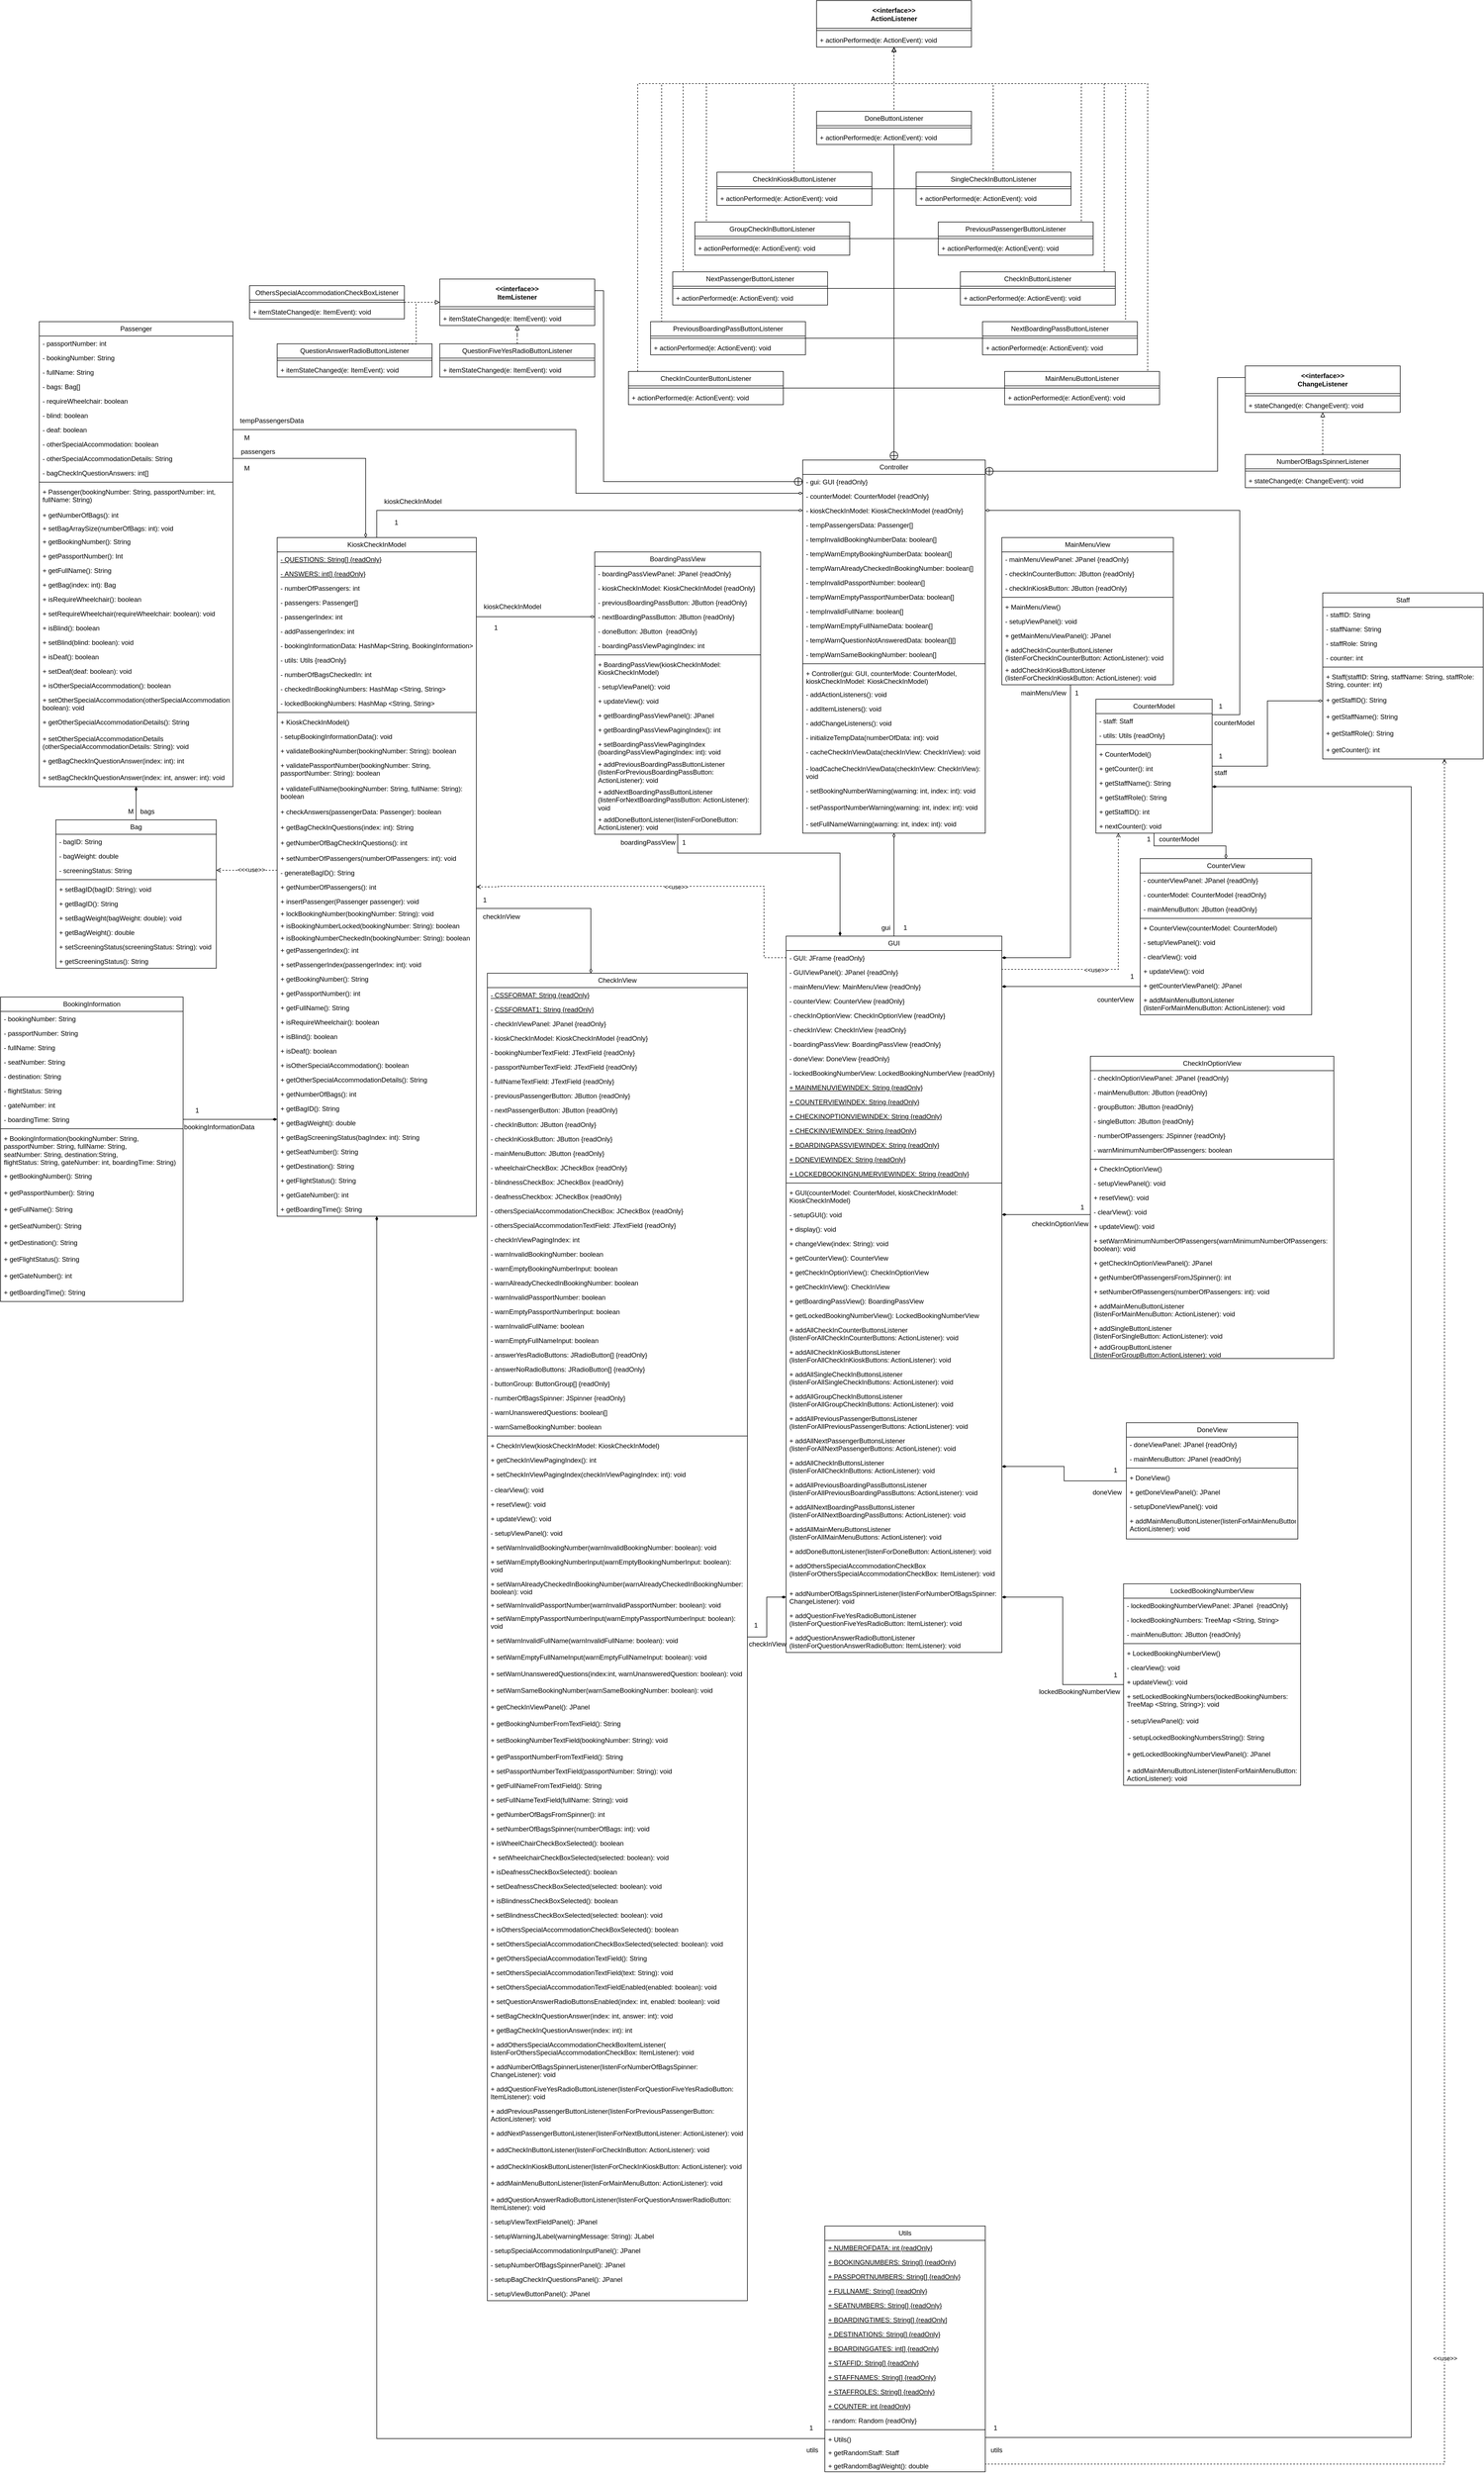 <mxfile version="24.5.4" type="device" pages="3">
  <diagram id="C5RBs43oDa-KdzZeNtuy" name="Page-1">
    <mxGraphModel dx="2514" dy="3256" grid="1" gridSize="10" guides="1" tooltips="1" connect="1" arrows="1" fold="1" page="1" pageScale="1" pageWidth="827" pageHeight="1169" math="0" shadow="0">
      <root>
        <mxCell id="WIyWlLk6GJQsqaUBKTNV-0" />
        <mxCell id="WIyWlLk6GJQsqaUBKTNV-1" parent="WIyWlLk6GJQsqaUBKTNV-0" />
        <mxCell id="LaQfZfK_4Ut_oueBTVZp-2" style="edgeStyle=orthogonalEdgeStyle;rounded=0;orthogonalLoop=1;jettySize=auto;html=1;entryX=0;entryY=0.5;entryDx=0;entryDy=0;endArrow=diamondThin;endFill=0;" parent="WIyWlLk6GJQsqaUBKTNV-1" source="NesqHz-OhHTXZRfq1Gx2-0" target="ziy_gNQPRqowQzJ7zhzf-6" edge="1">
          <mxGeometry relative="1" as="geometry" />
        </mxCell>
        <mxCell id="LaQfZfK_4Ut_oueBTVZp-4" style="edgeStyle=orthogonalEdgeStyle;rounded=0;orthogonalLoop=1;jettySize=auto;html=1;endArrow=diamondThin;endFill=0;" parent="WIyWlLk6GJQsqaUBKTNV-1" source="NesqHz-OhHTXZRfq1Gx2-0" target="WHtjqOz7p3wYwNhFgXPP-63" edge="1">
          <mxGeometry relative="1" as="geometry">
            <Array as="points">
              <mxPoint x="407" y="-510" />
            </Array>
          </mxGeometry>
        </mxCell>
        <mxCell id="LaQfZfK_4Ut_oueBTVZp-6" style="edgeStyle=orthogonalEdgeStyle;rounded=0;orthogonalLoop=1;jettySize=auto;html=1;entryX=1;entryY=0.5;entryDx=0;entryDy=0;dashed=1;endArrow=open;endFill=0;" parent="WIyWlLk6GJQsqaUBKTNV-1" source="NesqHz-OhHTXZRfq1Gx2-0" edge="1">
          <mxGeometry relative="1" as="geometry" />
        </mxCell>
        <mxCell id="LaQfZfK_4Ut_oueBTVZp-7" style="edgeStyle=orthogonalEdgeStyle;rounded=0;orthogonalLoop=1;jettySize=auto;html=1;entryX=1;entryY=0.5;entryDx=0;entryDy=0;endArrow=none;endFill=0;startArrow=diamondThin;startFill=0;" parent="WIyWlLk6GJQsqaUBKTNV-1" source="NesqHz-OhHTXZRfq1Gx2-0" target="6tjkY-zgu51rHXHzuqAH-58" edge="1">
          <mxGeometry relative="1" as="geometry">
            <Array as="points">
              <mxPoint y="-1323" />
            </Array>
          </mxGeometry>
        </mxCell>
        <mxCell id="9fShGl6CVX9IECARBtiK-15" style="edgeStyle=orthogonalEdgeStyle;rounded=0;orthogonalLoop=1;jettySize=auto;html=1;entryX=1;entryY=0.5;entryDx=0;entryDy=0;endArrow=none;endFill=0;startArrow=diamondThin;startFill=1;" edge="1" parent="WIyWlLk6GJQsqaUBKTNV-1" source="NesqHz-OhHTXZRfq1Gx2-0" target="m5hsKz8Rnpx-cdcGHFlD-24">
          <mxGeometry relative="1" as="geometry">
            <Array as="points">
              <mxPoint x="-190" y="-129" />
              <mxPoint x="-190" y="-129" />
            </Array>
          </mxGeometry>
        </mxCell>
        <mxCell id="9fShGl6CVX9IECARBtiK-19" style="edgeStyle=orthogonalEdgeStyle;rounded=0;orthogonalLoop=1;jettySize=auto;html=1;entryX=0;entryY=0.5;entryDx=0;entryDy=0;endArrow=none;endFill=0;startArrow=diamondThin;startFill=1;" edge="1" parent="WIyWlLk6GJQsqaUBKTNV-1" source="NesqHz-OhHTXZRfq1Gx2-0" target="6tjkY-zgu51rHXHzuqAH-103">
          <mxGeometry relative="1" as="geometry" />
        </mxCell>
        <mxCell id="9fShGl6CVX9IECARBtiK-24" style="edgeStyle=orthogonalEdgeStyle;rounded=0;orthogonalLoop=1;jettySize=auto;html=1;entryX=1;entryY=0.5;entryDx=0;entryDy=0;endArrow=open;endFill=0;dashed=1;" edge="1" parent="WIyWlLk6GJQsqaUBKTNV-1" source="NesqHz-OhHTXZRfq1Gx2-0" target="m5hsKz8Rnpx-cdcGHFlD-0">
          <mxGeometry relative="1" as="geometry">
            <Array as="points">
              <mxPoint x="-180" y="-579" />
              <mxPoint x="-180" y="-579" />
            </Array>
          </mxGeometry>
        </mxCell>
        <mxCell id="9fShGl6CVX9IECARBtiK-63" value="&amp;lt;&amp;lt;&amp;lt;use&amp;gt;&amp;gt;" style="edgeLabel;html=1;align=center;verticalAlign=middle;resizable=0;points=[];" vertex="1" connectable="0" parent="9fShGl6CVX9IECARBtiK-24">
          <mxGeometry x="-0.145" y="-1" relative="1" as="geometry">
            <mxPoint as="offset" />
          </mxGeometry>
        </mxCell>
        <mxCell id="NesqHz-OhHTXZRfq1Gx2-0" value="KioskCheckInModel" style="swimlane;fontStyle=0;childLayout=stackLayout;horizontal=1;startSize=26;fillColor=none;horizontalStack=0;resizeParent=1;resizeParentMax=0;resizeLast=0;collapsible=1;marginBottom=0;whiteSpace=wrap;html=1;" parent="WIyWlLk6GJQsqaUBKTNV-1" vertex="1">
          <mxGeometry x="-160" y="-1180" width="360" height="1226" as="geometry" />
        </mxCell>
        <mxCell id="6tjkY-zgu51rHXHzuqAH-0" value="&lt;u&gt;-&amp;nbsp;QUESTIONS: String[] {readOnly}&lt;/u&gt;" style="text;strokeColor=none;fillColor=none;align=left;verticalAlign=top;spacingLeft=4;spacingRight=4;overflow=hidden;rotatable=0;points=[[0,0.5],[1,0.5]];portConstraint=eastwest;whiteSpace=wrap;html=1;" parent="NesqHz-OhHTXZRfq1Gx2-0" vertex="1">
          <mxGeometry y="26" width="360" height="26" as="geometry" />
        </mxCell>
        <mxCell id="6tjkY-zgu51rHXHzuqAH-1" value="&lt;u&gt;-&amp;nbsp;ANSWERS: int[] {readOnly}&lt;/u&gt;" style="text;strokeColor=none;fillColor=none;align=left;verticalAlign=top;spacingLeft=4;spacingRight=4;overflow=hidden;rotatable=0;points=[[0,0.5],[1,0.5]];portConstraint=eastwest;whiteSpace=wrap;html=1;" parent="NesqHz-OhHTXZRfq1Gx2-0" vertex="1">
          <mxGeometry y="52" width="360" height="26" as="geometry" />
        </mxCell>
        <mxCell id="NesqHz-OhHTXZRfq1Gx2-12" value="- numberOfPassengers: int" style="text;strokeColor=none;fillColor=none;align=left;verticalAlign=top;spacingLeft=4;spacingRight=4;overflow=hidden;rotatable=0;points=[[0,0.5],[1,0.5]];portConstraint=eastwest;whiteSpace=wrap;html=1;" parent="NesqHz-OhHTXZRfq1Gx2-0" vertex="1">
          <mxGeometry y="78" width="360" height="26" as="geometry" />
        </mxCell>
        <mxCell id="y-BM9xLV3NqnW-Ihlkxv-1" value="- passengers: Passenger[]" style="text;strokeColor=none;fillColor=none;align=left;verticalAlign=top;spacingLeft=4;spacingRight=4;overflow=hidden;rotatable=0;points=[[0,0.5],[1,0.5]];portConstraint=eastwest;whiteSpace=wrap;html=1;" parent="NesqHz-OhHTXZRfq1Gx2-0" vertex="1">
          <mxGeometry y="104" width="360" height="26" as="geometry" />
        </mxCell>
        <mxCell id="V-q1O4hDyVxmW8pM8OJt-0" value="- passengerIndex: int" style="text;strokeColor=none;fillColor=none;align=left;verticalAlign=top;spacingLeft=4;spacingRight=4;overflow=hidden;rotatable=0;points=[[0,0.5],[1,0.5]];portConstraint=eastwest;whiteSpace=wrap;html=1;" parent="NesqHz-OhHTXZRfq1Gx2-0" vertex="1">
          <mxGeometry y="130" width="360" height="26" as="geometry" />
        </mxCell>
        <mxCell id="6tjkY-zgu51rHXHzuqAH-2" value="- addPassengerIndex: int" style="text;strokeColor=none;fillColor=none;align=left;verticalAlign=top;spacingLeft=4;spacingRight=4;overflow=hidden;rotatable=0;points=[[0,0.5],[1,0.5]];portConstraint=eastwest;whiteSpace=wrap;html=1;" parent="NesqHz-OhHTXZRfq1Gx2-0" vertex="1">
          <mxGeometry y="156" width="360" height="26" as="geometry" />
        </mxCell>
        <mxCell id="6tjkY-zgu51rHXHzuqAH-3" value="-&amp;nbsp;bookingInformationData: HashMap&amp;lt;String, BookingInformation&amp;gt;" style="text;strokeColor=none;fillColor=none;align=left;verticalAlign=top;spacingLeft=4;spacingRight=4;overflow=hidden;rotatable=0;points=[[0,0.5],[1,0.5]];portConstraint=eastwest;whiteSpace=wrap;html=1;" parent="NesqHz-OhHTXZRfq1Gx2-0" vertex="1">
          <mxGeometry y="182" width="360" height="26" as="geometry" />
        </mxCell>
        <mxCell id="cMlTZMpds_yPBqFTHCuF-30" value="- utils: Utils {readOnly}" style="text;strokeColor=none;fillColor=none;align=left;verticalAlign=top;spacingLeft=4;spacingRight=4;overflow=hidden;rotatable=0;points=[[0,0.5],[1,0.5]];portConstraint=eastwest;whiteSpace=wrap;html=1;" parent="NesqHz-OhHTXZRfq1Gx2-0" vertex="1">
          <mxGeometry y="208" width="360" height="26" as="geometry" />
        </mxCell>
        <mxCell id="6tjkY-zgu51rHXHzuqAH-4" value="-&amp;nbsp;numberOfBagsCheckedIn: int" style="text;strokeColor=none;fillColor=none;align=left;verticalAlign=top;spacingLeft=4;spacingRight=4;overflow=hidden;rotatable=0;points=[[0,0.5],[1,0.5]];portConstraint=eastwest;whiteSpace=wrap;html=1;" parent="NesqHz-OhHTXZRfq1Gx2-0" vertex="1">
          <mxGeometry y="234" width="360" height="26" as="geometry" />
        </mxCell>
        <mxCell id="6tjkY-zgu51rHXHzuqAH-6" value="- checkedInBookingNumbers: HashMap &amp;lt;String, String&amp;gt;&amp;nbsp;" style="text;strokeColor=none;fillColor=none;align=left;verticalAlign=top;spacingLeft=4;spacingRight=4;overflow=hidden;rotatable=0;points=[[0,0.5],[1,0.5]];portConstraint=eastwest;whiteSpace=wrap;html=1;" parent="NesqHz-OhHTXZRfq1Gx2-0" vertex="1">
          <mxGeometry y="260" width="360" height="26" as="geometry" />
        </mxCell>
        <mxCell id="6tjkY-zgu51rHXHzuqAH-5" value="- lockedBookingNumbers: HashMap &amp;lt;String, String&amp;gt;" style="text;strokeColor=none;fillColor=none;align=left;verticalAlign=top;spacingLeft=4;spacingRight=4;overflow=hidden;rotatable=0;points=[[0,0.5],[1,0.5]];portConstraint=eastwest;whiteSpace=wrap;html=1;" parent="NesqHz-OhHTXZRfq1Gx2-0" vertex="1">
          <mxGeometry y="286" width="360" height="26" as="geometry" />
        </mxCell>
        <mxCell id="NesqHz-OhHTXZRfq1Gx2-4" value="" style="line;strokeWidth=1;fillColor=none;align=left;verticalAlign=middle;spacingTop=-1;spacingLeft=3;spacingRight=3;rotatable=0;labelPosition=right;points=[];portConstraint=eastwest;strokeColor=inherit;" parent="NesqHz-OhHTXZRfq1Gx2-0" vertex="1">
          <mxGeometry y="312" width="360" height="8" as="geometry" />
        </mxCell>
        <mxCell id="V-q1O4hDyVxmW8pM8OJt-1" value="+ KioskCheckInModel()" style="text;strokeColor=none;fillColor=none;align=left;verticalAlign=top;spacingLeft=4;spacingRight=4;overflow=hidden;rotatable=0;points=[[0,0.5],[1,0.5]];portConstraint=eastwest;whiteSpace=wrap;html=1;" parent="NesqHz-OhHTXZRfq1Gx2-0" vertex="1">
          <mxGeometry y="320" width="360" height="26" as="geometry" />
        </mxCell>
        <mxCell id="6tjkY-zgu51rHXHzuqAH-7" value="- setupBookingInformationData(): void" style="text;strokeColor=none;fillColor=none;align=left;verticalAlign=top;spacingLeft=4;spacingRight=4;overflow=hidden;rotatable=0;points=[[0,0.5],[1,0.5]];portConstraint=eastwest;whiteSpace=wrap;html=1;" parent="NesqHz-OhHTXZRfq1Gx2-0" vertex="1">
          <mxGeometry y="346" width="360" height="26" as="geometry" />
        </mxCell>
        <mxCell id="6tjkY-zgu51rHXHzuqAH-8" value="+ validateBookingNumber(bookingNumber: String): boolean" style="text;strokeColor=none;fillColor=none;align=left;verticalAlign=top;spacingLeft=4;spacingRight=4;overflow=hidden;rotatable=0;points=[[0,0.5],[1,0.5]];portConstraint=eastwest;whiteSpace=wrap;html=1;" parent="NesqHz-OhHTXZRfq1Gx2-0" vertex="1">
          <mxGeometry y="372" width="360" height="26" as="geometry" />
        </mxCell>
        <mxCell id="6tjkY-zgu51rHXHzuqAH-9" value="+&amp;nbsp;validatePassportNumber(bookingNumber: String, passportNumber: String): boolean" style="text;strokeColor=none;fillColor=none;align=left;verticalAlign=top;spacingLeft=4;spacingRight=4;overflow=hidden;rotatable=0;points=[[0,0.5],[1,0.5]];portConstraint=eastwest;whiteSpace=wrap;html=1;" parent="NesqHz-OhHTXZRfq1Gx2-0" vertex="1">
          <mxGeometry y="398" width="360" height="42" as="geometry" />
        </mxCell>
        <mxCell id="6tjkY-zgu51rHXHzuqAH-10" value="+&amp;nbsp;validateFullName(bookingNumber: String, fullName: String): boolean" style="text;strokeColor=none;fillColor=none;align=left;verticalAlign=top;spacingLeft=4;spacingRight=4;overflow=hidden;rotatable=0;points=[[0,0.5],[1,0.5]];portConstraint=eastwest;whiteSpace=wrap;html=1;" parent="NesqHz-OhHTXZRfq1Gx2-0" vertex="1">
          <mxGeometry y="440" width="360" height="42" as="geometry" />
        </mxCell>
        <mxCell id="6tjkY-zgu51rHXHzuqAH-11" value="+&amp;nbsp;checkAnswers(passengerData: Passenger): boolean" style="text;strokeColor=none;fillColor=none;align=left;verticalAlign=top;spacingLeft=4;spacingRight=4;overflow=hidden;rotatable=0;points=[[0,0.5],[1,0.5]];portConstraint=eastwest;whiteSpace=wrap;html=1;" parent="NesqHz-OhHTXZRfq1Gx2-0" vertex="1">
          <mxGeometry y="482" width="360" height="28" as="geometry" />
        </mxCell>
        <mxCell id="6tjkY-zgu51rHXHzuqAH-13" value="+&amp;nbsp;getBagCheckInQuestions(index: int): String" style="text;strokeColor=none;fillColor=none;align=left;verticalAlign=top;spacingLeft=4;spacingRight=4;overflow=hidden;rotatable=0;points=[[0,0.5],[1,0.5]];portConstraint=eastwest;whiteSpace=wrap;html=1;" parent="NesqHz-OhHTXZRfq1Gx2-0" vertex="1">
          <mxGeometry y="510" width="360" height="28" as="geometry" />
        </mxCell>
        <mxCell id="6tjkY-zgu51rHXHzuqAH-14" value="+&amp;nbsp;getNumberOfBagCheckInQuestions(): int" style="text;strokeColor=none;fillColor=none;align=left;verticalAlign=top;spacingLeft=4;spacingRight=4;overflow=hidden;rotatable=0;points=[[0,0.5],[1,0.5]];portConstraint=eastwest;whiteSpace=wrap;html=1;" parent="NesqHz-OhHTXZRfq1Gx2-0" vertex="1">
          <mxGeometry y="538" width="360" height="28" as="geometry" />
        </mxCell>
        <mxCell id="WHtjqOz7p3wYwNhFgXPP-24" value="+ setNumberOfPassengers(numberOfPassengers: int): void" style="text;strokeColor=none;fillColor=none;align=left;verticalAlign=top;spacingLeft=4;spacingRight=4;overflow=hidden;rotatable=0;points=[[0,0.5],[1,0.5]];portConstraint=eastwest;whiteSpace=wrap;html=1;" parent="NesqHz-OhHTXZRfq1Gx2-0" vertex="1">
          <mxGeometry y="566" width="360" height="26" as="geometry" />
        </mxCell>
        <mxCell id="6tjkY-zgu51rHXHzuqAH-15" value="- generateBagID(): String" style="text;strokeColor=none;fillColor=none;align=left;verticalAlign=top;spacingLeft=4;spacingRight=4;overflow=hidden;rotatable=0;points=[[0,0.5],[1,0.5]];portConstraint=eastwest;whiteSpace=wrap;html=1;" parent="NesqHz-OhHTXZRfq1Gx2-0" vertex="1">
          <mxGeometry y="592" width="360" height="26" as="geometry" />
        </mxCell>
        <mxCell id="6tjkY-zgu51rHXHzuqAH-16" value="+&amp;nbsp;getNumberOfPassengers(): int" style="text;strokeColor=none;fillColor=none;align=left;verticalAlign=top;spacingLeft=4;spacingRight=4;overflow=hidden;rotatable=0;points=[[0,0.5],[1,0.5]];portConstraint=eastwest;whiteSpace=wrap;html=1;" parent="NesqHz-OhHTXZRfq1Gx2-0" vertex="1">
          <mxGeometry y="618" width="360" height="26" as="geometry" />
        </mxCell>
        <mxCell id="y-BM9xLV3NqnW-Ihlkxv-2" value="+ insertPassenger(Passenger passenger): void" style="text;strokeColor=none;fillColor=none;align=left;verticalAlign=top;spacingLeft=4;spacingRight=4;overflow=hidden;rotatable=0;points=[[0,0.5],[1,0.5]];portConstraint=eastwest;whiteSpace=wrap;html=1;" parent="NesqHz-OhHTXZRfq1Gx2-0" vertex="1">
          <mxGeometry y="644" width="360" height="22" as="geometry" />
        </mxCell>
        <mxCell id="6tjkY-zgu51rHXHzuqAH-17" value="+&amp;nbsp;lockBookingNumber(bookingNumber: String): void" style="text;strokeColor=none;fillColor=none;align=left;verticalAlign=top;spacingLeft=4;spacingRight=4;overflow=hidden;rotatable=0;points=[[0,0.5],[1,0.5]];portConstraint=eastwest;whiteSpace=wrap;html=1;" parent="NesqHz-OhHTXZRfq1Gx2-0" vertex="1">
          <mxGeometry y="666" width="360" height="22" as="geometry" />
        </mxCell>
        <mxCell id="6tjkY-zgu51rHXHzuqAH-18" value="+&amp;nbsp;isBookingNumberLocked(bookingNumber: String): boolean" style="text;strokeColor=none;fillColor=none;align=left;verticalAlign=top;spacingLeft=4;spacingRight=4;overflow=hidden;rotatable=0;points=[[0,0.5],[1,0.5]];portConstraint=eastwest;whiteSpace=wrap;html=1;" parent="NesqHz-OhHTXZRfq1Gx2-0" vertex="1">
          <mxGeometry y="688" width="360" height="22" as="geometry" />
        </mxCell>
        <mxCell id="6tjkY-zgu51rHXHzuqAH-19" value="+&amp;nbsp;isBookingNumberCheckedIn(bookingNumber: String): boolean" style="text;strokeColor=none;fillColor=none;align=left;verticalAlign=top;spacingLeft=4;spacingRight=4;overflow=hidden;rotatable=0;points=[[0,0.5],[1,0.5]];portConstraint=eastwest;whiteSpace=wrap;html=1;" parent="NesqHz-OhHTXZRfq1Gx2-0" vertex="1">
          <mxGeometry y="710" width="360" height="22" as="geometry" />
        </mxCell>
        <mxCell id="X-tPH4b3rME_grzcKdcb-4" value="+ getPassengerIndex(): int" style="text;strokeColor=none;fillColor=none;align=left;verticalAlign=top;spacingLeft=4;spacingRight=4;overflow=hidden;rotatable=0;points=[[0,0.5],[1,0.5]];portConstraint=eastwest;whiteSpace=wrap;html=1;" parent="NesqHz-OhHTXZRfq1Gx2-0" vertex="1">
          <mxGeometry y="732" width="360" height="26" as="geometry" />
        </mxCell>
        <mxCell id="X-tPH4b3rME_grzcKdcb-5" value="+ setPassengerIndex(passengerIndex: int): void" style="text;strokeColor=none;fillColor=none;align=left;verticalAlign=top;spacingLeft=4;spacingRight=4;overflow=hidden;rotatable=0;points=[[0,0.5],[1,0.5]];portConstraint=eastwest;whiteSpace=wrap;html=1;" parent="NesqHz-OhHTXZRfq1Gx2-0" vertex="1">
          <mxGeometry y="758" width="360" height="26" as="geometry" />
        </mxCell>
        <mxCell id="WHtjqOz7p3wYwNhFgXPP-18" value="+ getBookingNumber(): String" style="text;strokeColor=none;fillColor=none;align=left;verticalAlign=top;spacingLeft=4;spacingRight=4;overflow=hidden;rotatable=0;points=[[0,0.5],[1,0.5]];portConstraint=eastwest;whiteSpace=wrap;html=1;" parent="NesqHz-OhHTXZRfq1Gx2-0" vertex="1">
          <mxGeometry y="784" width="360" height="26" as="geometry" />
        </mxCell>
        <mxCell id="WHtjqOz7p3wYwNhFgXPP-19" value="+ getPassportNumber(): int" style="text;strokeColor=none;fillColor=none;align=left;verticalAlign=top;spacingLeft=4;spacingRight=4;overflow=hidden;rotatable=0;points=[[0,0.5],[1,0.5]];portConstraint=eastwest;whiteSpace=wrap;html=1;" parent="NesqHz-OhHTXZRfq1Gx2-0" vertex="1">
          <mxGeometry y="810" width="360" height="26" as="geometry" />
        </mxCell>
        <mxCell id="WHtjqOz7p3wYwNhFgXPP-20" value="+ getFullName(): String" style="text;strokeColor=none;fillColor=none;align=left;verticalAlign=top;spacingLeft=4;spacingRight=4;overflow=hidden;rotatable=0;points=[[0,0.5],[1,0.5]];portConstraint=eastwest;whiteSpace=wrap;html=1;" parent="NesqHz-OhHTXZRfq1Gx2-0" vertex="1">
          <mxGeometry y="836" width="360" height="26" as="geometry" />
        </mxCell>
        <mxCell id="6tjkY-zgu51rHXHzuqAH-20" value="+&amp;nbsp;isRequireWheelchair(): boolean" style="text;strokeColor=none;fillColor=none;align=left;verticalAlign=top;spacingLeft=4;spacingRight=4;overflow=hidden;rotatable=0;points=[[0,0.5],[1,0.5]];portConstraint=eastwest;whiteSpace=wrap;html=1;" parent="NesqHz-OhHTXZRfq1Gx2-0" vertex="1">
          <mxGeometry y="862" width="360" height="26" as="geometry" />
        </mxCell>
        <mxCell id="6tjkY-zgu51rHXHzuqAH-21" value="+&amp;nbsp;isBlind(): boolean" style="text;strokeColor=none;fillColor=none;align=left;verticalAlign=top;spacingLeft=4;spacingRight=4;overflow=hidden;rotatable=0;points=[[0,0.5],[1,0.5]];portConstraint=eastwest;whiteSpace=wrap;html=1;" parent="NesqHz-OhHTXZRfq1Gx2-0" vertex="1">
          <mxGeometry y="888" width="360" height="26" as="geometry" />
        </mxCell>
        <mxCell id="6tjkY-zgu51rHXHzuqAH-23" value="+&amp;nbsp;isDeaf(): boolean" style="text;strokeColor=none;fillColor=none;align=left;verticalAlign=top;spacingLeft=4;spacingRight=4;overflow=hidden;rotatable=0;points=[[0,0.5],[1,0.5]];portConstraint=eastwest;whiteSpace=wrap;html=1;" parent="NesqHz-OhHTXZRfq1Gx2-0" vertex="1">
          <mxGeometry y="914" width="360" height="26" as="geometry" />
        </mxCell>
        <mxCell id="6tjkY-zgu51rHXHzuqAH-24" value="+&amp;nbsp;isOtherSpecialAccommodation(): boolean" style="text;strokeColor=none;fillColor=none;align=left;verticalAlign=top;spacingLeft=4;spacingRight=4;overflow=hidden;rotatable=0;points=[[0,0.5],[1,0.5]];portConstraint=eastwest;whiteSpace=wrap;html=1;" parent="NesqHz-OhHTXZRfq1Gx2-0" vertex="1">
          <mxGeometry y="940" width="360" height="26" as="geometry" />
        </mxCell>
        <mxCell id="6tjkY-zgu51rHXHzuqAH-25" value="+&amp;nbsp;getOtherSpecialAccommodationDetails(): String" style="text;strokeColor=none;fillColor=none;align=left;verticalAlign=top;spacingLeft=4;spacingRight=4;overflow=hidden;rotatable=0;points=[[0,0.5],[1,0.5]];portConstraint=eastwest;whiteSpace=wrap;html=1;" parent="NesqHz-OhHTXZRfq1Gx2-0" vertex="1">
          <mxGeometry y="966" width="360" height="26" as="geometry" />
        </mxCell>
        <mxCell id="6tjkY-zgu51rHXHzuqAH-26" value="+&amp;nbsp;getNumberOfBags(): int" style="text;strokeColor=none;fillColor=none;align=left;verticalAlign=top;spacingLeft=4;spacingRight=4;overflow=hidden;rotatable=0;points=[[0,0.5],[1,0.5]];portConstraint=eastwest;whiteSpace=wrap;html=1;" parent="NesqHz-OhHTXZRfq1Gx2-0" vertex="1">
          <mxGeometry y="992" width="360" height="26" as="geometry" />
        </mxCell>
        <mxCell id="WHtjqOz7p3wYwNhFgXPP-21" value="+ getBagID(): String&amp;nbsp;" style="text;strokeColor=none;fillColor=none;align=left;verticalAlign=top;spacingLeft=4;spacingRight=4;overflow=hidden;rotatable=0;points=[[0,0.5],[1,0.5]];portConstraint=eastwest;whiteSpace=wrap;html=1;" parent="NesqHz-OhHTXZRfq1Gx2-0" vertex="1">
          <mxGeometry y="1018" width="360" height="26" as="geometry" />
        </mxCell>
        <mxCell id="WHtjqOz7p3wYwNhFgXPP-23" value="+ getBagWeight(): double" style="text;strokeColor=none;fillColor=none;align=left;verticalAlign=top;spacingLeft=4;spacingRight=4;overflow=hidden;rotatable=0;points=[[0,0.5],[1,0.5]];portConstraint=eastwest;whiteSpace=wrap;html=1;" parent="NesqHz-OhHTXZRfq1Gx2-0" vertex="1">
          <mxGeometry y="1044" width="360" height="26" as="geometry" />
        </mxCell>
        <mxCell id="6tjkY-zgu51rHXHzuqAH-27" value="+&amp;nbsp;getBagScreeningStatus(bagIndex: int): String" style="text;strokeColor=none;fillColor=none;align=left;verticalAlign=top;spacingLeft=4;spacingRight=4;overflow=hidden;rotatable=0;points=[[0,0.5],[1,0.5]];portConstraint=eastwest;whiteSpace=wrap;html=1;" parent="NesqHz-OhHTXZRfq1Gx2-0" vertex="1">
          <mxGeometry y="1070" width="360" height="26" as="geometry" />
        </mxCell>
        <mxCell id="6tjkY-zgu51rHXHzuqAH-28" value="+&amp;nbsp;getSeatNumber(): String" style="text;strokeColor=none;fillColor=none;align=left;verticalAlign=top;spacingLeft=4;spacingRight=4;overflow=hidden;rotatable=0;points=[[0,0.5],[1,0.5]];portConstraint=eastwest;whiteSpace=wrap;html=1;" parent="NesqHz-OhHTXZRfq1Gx2-0" vertex="1">
          <mxGeometry y="1096" width="360" height="26" as="geometry" />
        </mxCell>
        <mxCell id="6tjkY-zgu51rHXHzuqAH-29" value="+&amp;nbsp;getDestination(): String" style="text;strokeColor=none;fillColor=none;align=left;verticalAlign=top;spacingLeft=4;spacingRight=4;overflow=hidden;rotatable=0;points=[[0,0.5],[1,0.5]];portConstraint=eastwest;whiteSpace=wrap;html=1;" parent="NesqHz-OhHTXZRfq1Gx2-0" vertex="1">
          <mxGeometry y="1122" width="360" height="26" as="geometry" />
        </mxCell>
        <mxCell id="6tjkY-zgu51rHXHzuqAH-30" value="+&amp;nbsp;getFlightStatus(): String" style="text;strokeColor=none;fillColor=none;align=left;verticalAlign=top;spacingLeft=4;spacingRight=4;overflow=hidden;rotatable=0;points=[[0,0.5],[1,0.5]];portConstraint=eastwest;whiteSpace=wrap;html=1;" parent="NesqHz-OhHTXZRfq1Gx2-0" vertex="1">
          <mxGeometry y="1148" width="360" height="26" as="geometry" />
        </mxCell>
        <mxCell id="6tjkY-zgu51rHXHzuqAH-31" value="+&amp;nbsp;getGateNumber(): int" style="text;strokeColor=none;fillColor=none;align=left;verticalAlign=top;spacingLeft=4;spacingRight=4;overflow=hidden;rotatable=0;points=[[0,0.5],[1,0.5]];portConstraint=eastwest;whiteSpace=wrap;html=1;" parent="NesqHz-OhHTXZRfq1Gx2-0" vertex="1">
          <mxGeometry y="1174" width="360" height="26" as="geometry" />
        </mxCell>
        <mxCell id="6tjkY-zgu51rHXHzuqAH-32" value="+&amp;nbsp;getBoardingTime(): String" style="text;strokeColor=none;fillColor=none;align=left;verticalAlign=top;spacingLeft=4;spacingRight=4;overflow=hidden;rotatable=0;points=[[0,0.5],[1,0.5]];portConstraint=eastwest;whiteSpace=wrap;html=1;" parent="NesqHz-OhHTXZRfq1Gx2-0" vertex="1">
          <mxGeometry y="1200" width="360" height="26" as="geometry" />
        </mxCell>
        <mxCell id="NesqHz-OhHTXZRfq1Gx2-25" value="Bag" style="swimlane;fontStyle=0;childLayout=stackLayout;horizontal=1;startSize=26;fillColor=none;horizontalStack=0;resizeParent=1;resizeParentMax=0;resizeLast=0;collapsible=1;marginBottom=0;whiteSpace=wrap;html=1;" parent="WIyWlLk6GJQsqaUBKTNV-1" vertex="1">
          <mxGeometry x="-560" y="-670" width="290" height="268" as="geometry" />
        </mxCell>
        <mxCell id="NesqHz-OhHTXZRfq1Gx2-28" value="- bagID: String" style="text;strokeColor=none;fillColor=none;align=left;verticalAlign=top;spacingLeft=4;spacingRight=4;overflow=hidden;rotatable=0;points=[[0,0.5],[1,0.5]];portConstraint=eastwest;whiteSpace=wrap;html=1;" parent="NesqHz-OhHTXZRfq1Gx2-25" vertex="1">
          <mxGeometry y="26" width="290" height="26" as="geometry" />
        </mxCell>
        <mxCell id="WHtjqOz7p3wYwNhFgXPP-14" value="- bagWeight: double" style="text;strokeColor=none;fillColor=none;align=left;verticalAlign=top;spacingLeft=4;spacingRight=4;overflow=hidden;rotatable=0;points=[[0,0.5],[1,0.5]];portConstraint=eastwest;whiteSpace=wrap;html=1;" parent="NesqHz-OhHTXZRfq1Gx2-25" vertex="1">
          <mxGeometry y="52" width="290" height="26" as="geometry" />
        </mxCell>
        <mxCell id="m5hsKz8Rnpx-cdcGHFlD-0" value="- screeningStatus: String" style="text;strokeColor=none;fillColor=none;align=left;verticalAlign=top;spacingLeft=4;spacingRight=4;overflow=hidden;rotatable=0;points=[[0,0.5],[1,0.5]];portConstraint=eastwest;whiteSpace=wrap;html=1;" parent="NesqHz-OhHTXZRfq1Gx2-25" vertex="1">
          <mxGeometry y="78" width="290" height="26" as="geometry" />
        </mxCell>
        <mxCell id="NesqHz-OhHTXZRfq1Gx2-30" value="" style="line;strokeWidth=1;fillColor=none;align=left;verticalAlign=middle;spacingTop=-1;spacingLeft=3;spacingRight=3;rotatable=0;labelPosition=right;points=[];portConstraint=eastwest;strokeColor=inherit;" parent="NesqHz-OhHTXZRfq1Gx2-25" vertex="1">
          <mxGeometry y="104" width="290" height="8" as="geometry" />
        </mxCell>
        <mxCell id="m5hsKz8Rnpx-cdcGHFlD-1" value="+ setBagID(bagID: String): void" style="text;strokeColor=none;fillColor=none;align=left;verticalAlign=top;spacingLeft=4;spacingRight=4;overflow=hidden;rotatable=0;points=[[0,0.5],[1,0.5]];portConstraint=eastwest;whiteSpace=wrap;html=1;" parent="NesqHz-OhHTXZRfq1Gx2-25" vertex="1">
          <mxGeometry y="112" width="290" height="26" as="geometry" />
        </mxCell>
        <mxCell id="NesqHz-OhHTXZRfq1Gx2-31" value="+ getBagID(): String" style="text;strokeColor=none;fillColor=none;align=left;verticalAlign=top;spacingLeft=4;spacingRight=4;overflow=hidden;rotatable=0;points=[[0,0.5],[1,0.5]];portConstraint=eastwest;whiteSpace=wrap;html=1;" parent="NesqHz-OhHTXZRfq1Gx2-25" vertex="1">
          <mxGeometry y="138" width="290" height="26" as="geometry" />
        </mxCell>
        <mxCell id="m5hsKz8Rnpx-cdcGHFlD-2" value="+ setBagWeight(bagWeight: double): void" style="text;strokeColor=none;fillColor=none;align=left;verticalAlign=top;spacingLeft=4;spacingRight=4;overflow=hidden;rotatable=0;points=[[0,0.5],[1,0.5]];portConstraint=eastwest;whiteSpace=wrap;html=1;" parent="NesqHz-OhHTXZRfq1Gx2-25" vertex="1">
          <mxGeometry y="164" width="290" height="26" as="geometry" />
        </mxCell>
        <mxCell id="NesqHz-OhHTXZRfq1Gx2-35" value="+ getBagWeight(): double" style="text;strokeColor=none;fillColor=none;align=left;verticalAlign=top;spacingLeft=4;spacingRight=4;overflow=hidden;rotatable=0;points=[[0,0.5],[1,0.5]];portConstraint=eastwest;whiteSpace=wrap;html=1;" parent="NesqHz-OhHTXZRfq1Gx2-25" vertex="1">
          <mxGeometry y="190" width="290" height="26" as="geometry" />
        </mxCell>
        <mxCell id="m5hsKz8Rnpx-cdcGHFlD-5" value="+ setScreeningStatus(screeningStatus: String): void" style="text;strokeColor=none;fillColor=none;align=left;verticalAlign=top;spacingLeft=4;spacingRight=4;overflow=hidden;rotatable=0;points=[[0,0.5],[1,0.5]];portConstraint=eastwest;whiteSpace=wrap;html=1;" parent="NesqHz-OhHTXZRfq1Gx2-25" vertex="1">
          <mxGeometry y="216" width="290" height="26" as="geometry" />
        </mxCell>
        <mxCell id="m5hsKz8Rnpx-cdcGHFlD-4" value="+ getScreeningStatus(): String" style="text;strokeColor=none;fillColor=none;align=left;verticalAlign=top;spacingLeft=4;spacingRight=4;overflow=hidden;rotatable=0;points=[[0,0.5],[1,0.5]];portConstraint=eastwest;whiteSpace=wrap;html=1;" parent="NesqHz-OhHTXZRfq1Gx2-25" vertex="1">
          <mxGeometry y="242" width="290" height="26" as="geometry" />
        </mxCell>
        <mxCell id="9fShGl6CVX9IECARBtiK-14" style="edgeStyle=orthogonalEdgeStyle;rounded=0;orthogonalLoop=1;jettySize=auto;html=1;entryX=0.5;entryY=0;entryDx=0;entryDy=0;startArrow=diamondThin;startFill=1;endArrow=none;endFill=0;" edge="1" parent="WIyWlLk6GJQsqaUBKTNV-1" source="WHtjqOz7p3wYwNhFgXPP-0" target="NesqHz-OhHTXZRfq1Gx2-25">
          <mxGeometry relative="1" as="geometry" />
        </mxCell>
        <mxCell id="WHtjqOz7p3wYwNhFgXPP-0" value="Passenger" style="swimlane;fontStyle=0;childLayout=stackLayout;horizontal=1;startSize=26;fillColor=none;horizontalStack=0;resizeParent=1;resizeParentMax=0;resizeLast=0;collapsible=1;marginBottom=0;whiteSpace=wrap;html=1;" parent="WIyWlLk6GJQsqaUBKTNV-1" vertex="1">
          <mxGeometry x="-590" y="-1570" width="350" height="840" as="geometry" />
        </mxCell>
        <mxCell id="WHtjqOz7p3wYwNhFgXPP-3" value="- passportNumber: int" style="text;strokeColor=none;fillColor=none;align=left;verticalAlign=top;spacingLeft=4;spacingRight=4;overflow=hidden;rotatable=0;points=[[0,0.5],[1,0.5]];portConstraint=eastwest;whiteSpace=wrap;html=1;" parent="WHtjqOz7p3wYwNhFgXPP-0" vertex="1">
          <mxGeometry y="26" width="350" height="26" as="geometry" />
        </mxCell>
        <mxCell id="WHtjqOz7p3wYwNhFgXPP-2" value="- bookingNumber: String" style="text;strokeColor=none;fillColor=none;align=left;verticalAlign=top;spacingLeft=4;spacingRight=4;overflow=hidden;rotatable=0;points=[[0,0.5],[1,0.5]];portConstraint=eastwest;whiteSpace=wrap;html=1;" parent="WHtjqOz7p3wYwNhFgXPP-0" vertex="1">
          <mxGeometry y="52" width="350" height="26" as="geometry" />
        </mxCell>
        <mxCell id="WHtjqOz7p3wYwNhFgXPP-4" value="- fullName: String" style="text;strokeColor=none;fillColor=none;align=left;verticalAlign=top;spacingLeft=4;spacingRight=4;overflow=hidden;rotatable=0;points=[[0,0.5],[1,0.5]];portConstraint=eastwest;whiteSpace=wrap;html=1;" parent="WHtjqOz7p3wYwNhFgXPP-0" vertex="1">
          <mxGeometry y="78" width="350" height="26" as="geometry" />
        </mxCell>
        <mxCell id="WHtjqOz7p3wYwNhFgXPP-5" value="- bags: Bag[]" style="text;strokeColor=none;fillColor=none;align=left;verticalAlign=top;spacingLeft=4;spacingRight=4;overflow=hidden;rotatable=0;points=[[0,0.5],[1,0.5]];portConstraint=eastwest;whiteSpace=wrap;html=1;" parent="WHtjqOz7p3wYwNhFgXPP-0" vertex="1">
          <mxGeometry y="104" width="350" height="26" as="geometry" />
        </mxCell>
        <mxCell id="6tjkY-zgu51rHXHzuqAH-56" value="-&amp;nbsp;requireWheelchair: boolean" style="text;strokeColor=none;fillColor=none;align=left;verticalAlign=top;spacingLeft=4;spacingRight=4;overflow=hidden;rotatable=0;points=[[0,0.5],[1,0.5]];portConstraint=eastwest;whiteSpace=wrap;html=1;" parent="WHtjqOz7p3wYwNhFgXPP-0" vertex="1">
          <mxGeometry y="130" width="350" height="26" as="geometry" />
        </mxCell>
        <mxCell id="6tjkY-zgu51rHXHzuqAH-55" value="-&amp;nbsp;blind: boolean" style="text;strokeColor=none;fillColor=none;align=left;verticalAlign=top;spacingLeft=4;spacingRight=4;overflow=hidden;rotatable=0;points=[[0,0.5],[1,0.5]];portConstraint=eastwest;whiteSpace=wrap;html=1;" parent="WHtjqOz7p3wYwNhFgXPP-0" vertex="1">
          <mxGeometry y="156" width="350" height="26" as="geometry" />
        </mxCell>
        <mxCell id="6tjkY-zgu51rHXHzuqAH-54" value="-&amp;nbsp;deaf: boolean" style="text;strokeColor=none;fillColor=none;align=left;verticalAlign=top;spacingLeft=4;spacingRight=4;overflow=hidden;rotatable=0;points=[[0,0.5],[1,0.5]];portConstraint=eastwest;whiteSpace=wrap;html=1;" parent="WHtjqOz7p3wYwNhFgXPP-0" vertex="1">
          <mxGeometry y="182" width="350" height="26" as="geometry" />
        </mxCell>
        <mxCell id="6tjkY-zgu51rHXHzuqAH-57" value="-&amp;nbsp;otherSpecialAccommodation: boolean" style="text;strokeColor=none;fillColor=none;align=left;verticalAlign=top;spacingLeft=4;spacingRight=4;overflow=hidden;rotatable=0;points=[[0,0.5],[1,0.5]];portConstraint=eastwest;whiteSpace=wrap;html=1;" parent="WHtjqOz7p3wYwNhFgXPP-0" vertex="1">
          <mxGeometry y="208" width="350" height="26" as="geometry" />
        </mxCell>
        <mxCell id="6tjkY-zgu51rHXHzuqAH-58" value="-&amp;nbsp;otherSpecialAccommodationDetails: String" style="text;strokeColor=none;fillColor=none;align=left;verticalAlign=top;spacingLeft=4;spacingRight=4;overflow=hidden;rotatable=0;points=[[0,0.5],[1,0.5]];portConstraint=eastwest;whiteSpace=wrap;html=1;" parent="WHtjqOz7p3wYwNhFgXPP-0" vertex="1">
          <mxGeometry y="234" width="350" height="26" as="geometry" />
        </mxCell>
        <mxCell id="6tjkY-zgu51rHXHzuqAH-59" value="-&amp;nbsp;bagCheckInQuestionAnswers: int[]" style="text;strokeColor=none;fillColor=none;align=left;verticalAlign=top;spacingLeft=4;spacingRight=4;overflow=hidden;rotatable=0;points=[[0,0.5],[1,0.5]];portConstraint=eastwest;whiteSpace=wrap;html=1;" parent="WHtjqOz7p3wYwNhFgXPP-0" vertex="1">
          <mxGeometry y="260" width="350" height="26" as="geometry" />
        </mxCell>
        <mxCell id="WHtjqOz7p3wYwNhFgXPP-6" value="" style="line;strokeWidth=1;fillColor=none;align=left;verticalAlign=middle;spacingTop=-1;spacingLeft=3;spacingRight=3;rotatable=0;labelPosition=right;points=[];portConstraint=eastwest;strokeColor=inherit;" parent="WHtjqOz7p3wYwNhFgXPP-0" vertex="1">
          <mxGeometry y="286" width="350" height="8" as="geometry" />
        </mxCell>
        <mxCell id="WHtjqOz7p3wYwNhFgXPP-17" value="+ Passenger(bookingNumber: String, passportNumber: int, &lt;br&gt;fullName: String)" style="text;strokeColor=none;fillColor=none;align=left;verticalAlign=top;spacingLeft=4;spacingRight=4;overflow=hidden;rotatable=0;points=[[0,0.5],[1,0.5]];portConstraint=eastwest;whiteSpace=wrap;html=1;" parent="WHtjqOz7p3wYwNhFgXPP-0" vertex="1">
          <mxGeometry y="294" width="350" height="42" as="geometry" />
        </mxCell>
        <mxCell id="6tjkY-zgu51rHXHzuqAH-60" value="+&amp;nbsp;getNumberOfBags(): int" style="text;strokeColor=none;fillColor=none;align=left;verticalAlign=top;spacingLeft=4;spacingRight=4;overflow=hidden;rotatable=0;points=[[0,0.5],[1,0.5]];portConstraint=eastwest;whiteSpace=wrap;html=1;" parent="WHtjqOz7p3wYwNhFgXPP-0" vertex="1">
          <mxGeometry y="336" width="350" height="24" as="geometry" />
        </mxCell>
        <mxCell id="6tjkY-zgu51rHXHzuqAH-61" value="+&amp;nbsp;setBagArraySize(numberOfBags: int): void" style="text;strokeColor=none;fillColor=none;align=left;verticalAlign=top;spacingLeft=4;spacingRight=4;overflow=hidden;rotatable=0;points=[[0,0.5],[1,0.5]];portConstraint=eastwest;whiteSpace=wrap;html=1;" parent="WHtjqOz7p3wYwNhFgXPP-0" vertex="1">
          <mxGeometry y="360" width="350" height="24" as="geometry" />
        </mxCell>
        <mxCell id="WHtjqOz7p3wYwNhFgXPP-7" value="+ getBookingNumber(): String" style="text;strokeColor=none;fillColor=none;align=left;verticalAlign=top;spacingLeft=4;spacingRight=4;overflow=hidden;rotatable=0;points=[[0,0.5],[1,0.5]];portConstraint=eastwest;whiteSpace=wrap;html=1;" parent="WHtjqOz7p3wYwNhFgXPP-0" vertex="1">
          <mxGeometry y="384" width="350" height="26" as="geometry" />
        </mxCell>
        <mxCell id="WHtjqOz7p3wYwNhFgXPP-9" value="+ getPassportNumber(): Int" style="text;strokeColor=none;fillColor=none;align=left;verticalAlign=top;spacingLeft=4;spacingRight=4;overflow=hidden;rotatable=0;points=[[0,0.5],[1,0.5]];portConstraint=eastwest;whiteSpace=wrap;html=1;" parent="WHtjqOz7p3wYwNhFgXPP-0" vertex="1">
          <mxGeometry y="410" width="350" height="26" as="geometry" />
        </mxCell>
        <mxCell id="WHtjqOz7p3wYwNhFgXPP-11" value="+ getFullName(): String" style="text;strokeColor=none;fillColor=none;align=left;verticalAlign=top;spacingLeft=4;spacingRight=4;overflow=hidden;rotatable=0;points=[[0,0.5],[1,0.5]];portConstraint=eastwest;whiteSpace=wrap;html=1;" parent="WHtjqOz7p3wYwNhFgXPP-0" vertex="1">
          <mxGeometry y="436" width="350" height="26" as="geometry" />
        </mxCell>
        <mxCell id="WHtjqOz7p3wYwNhFgXPP-13" value="+ getBag(index: int): Bag" style="text;strokeColor=none;fillColor=none;align=left;verticalAlign=top;spacingLeft=4;spacingRight=4;overflow=hidden;rotatable=0;points=[[0,0.5],[1,0.5]];portConstraint=eastwest;whiteSpace=wrap;html=1;" parent="WHtjqOz7p3wYwNhFgXPP-0" vertex="1">
          <mxGeometry y="462" width="350" height="26" as="geometry" />
        </mxCell>
        <mxCell id="6tjkY-zgu51rHXHzuqAH-64" value="+&amp;nbsp;isRequireWheelchair(): boolean" style="text;strokeColor=none;fillColor=none;align=left;verticalAlign=top;spacingLeft=4;spacingRight=4;overflow=hidden;rotatable=0;points=[[0,0.5],[1,0.5]];portConstraint=eastwest;whiteSpace=wrap;html=1;" parent="WHtjqOz7p3wYwNhFgXPP-0" vertex="1">
          <mxGeometry y="488" width="350" height="26" as="geometry" />
        </mxCell>
        <mxCell id="6tjkY-zgu51rHXHzuqAH-63" value="+&amp;nbsp;setRequireWheelchair(requireWheelchair: boolean): void" style="text;strokeColor=none;fillColor=none;align=left;verticalAlign=top;spacingLeft=4;spacingRight=4;overflow=hidden;rotatable=0;points=[[0,0.5],[1,0.5]];portConstraint=eastwest;whiteSpace=wrap;html=1;" parent="WHtjqOz7p3wYwNhFgXPP-0" vertex="1">
          <mxGeometry y="514" width="350" height="26" as="geometry" />
        </mxCell>
        <mxCell id="6tjkY-zgu51rHXHzuqAH-62" value="+&amp;nbsp;isBlind(): boolean" style="text;strokeColor=none;fillColor=none;align=left;verticalAlign=top;spacingLeft=4;spacingRight=4;overflow=hidden;rotatable=0;points=[[0,0.5],[1,0.5]];portConstraint=eastwest;whiteSpace=wrap;html=1;" parent="WHtjqOz7p3wYwNhFgXPP-0" vertex="1">
          <mxGeometry y="540" width="350" height="26" as="geometry" />
        </mxCell>
        <mxCell id="6tjkY-zgu51rHXHzuqAH-67" value="+&amp;nbsp;setBlind(blind: boolean): void" style="text;strokeColor=none;fillColor=none;align=left;verticalAlign=top;spacingLeft=4;spacingRight=4;overflow=hidden;rotatable=0;points=[[0,0.5],[1,0.5]];portConstraint=eastwest;whiteSpace=wrap;html=1;" parent="WHtjqOz7p3wYwNhFgXPP-0" vertex="1">
          <mxGeometry y="566" width="350" height="26" as="geometry" />
        </mxCell>
        <mxCell id="6tjkY-zgu51rHXHzuqAH-68" value="+ isDeaf(): boolean" style="text;strokeColor=none;fillColor=none;align=left;verticalAlign=top;spacingLeft=4;spacingRight=4;overflow=hidden;rotatable=0;points=[[0,0.5],[1,0.5]];portConstraint=eastwest;whiteSpace=wrap;html=1;" parent="WHtjqOz7p3wYwNhFgXPP-0" vertex="1">
          <mxGeometry y="592" width="350" height="26" as="geometry" />
        </mxCell>
        <mxCell id="6tjkY-zgu51rHXHzuqAH-69" value="+&amp;nbsp;setDeaf(deaf: boolean): void" style="text;strokeColor=none;fillColor=none;align=left;verticalAlign=top;spacingLeft=4;spacingRight=4;overflow=hidden;rotatable=0;points=[[0,0.5],[1,0.5]];portConstraint=eastwest;whiteSpace=wrap;html=1;" parent="WHtjqOz7p3wYwNhFgXPP-0" vertex="1">
          <mxGeometry y="618" width="350" height="26" as="geometry" />
        </mxCell>
        <mxCell id="6tjkY-zgu51rHXHzuqAH-70" value="+&amp;nbsp;isOtherSpecialAccommodation(): boolean" style="text;strokeColor=none;fillColor=none;align=left;verticalAlign=top;spacingLeft=4;spacingRight=4;overflow=hidden;rotatable=0;points=[[0,0.5],[1,0.5]];portConstraint=eastwest;whiteSpace=wrap;html=1;" parent="WHtjqOz7p3wYwNhFgXPP-0" vertex="1">
          <mxGeometry y="644" width="350" height="26" as="geometry" />
        </mxCell>
        <mxCell id="6tjkY-zgu51rHXHzuqAH-71" value="+&amp;nbsp;setOtherSpecialAccommodation(otherSpecialAccommodation: boolean): void" style="text;strokeColor=none;fillColor=none;align=left;verticalAlign=top;spacingLeft=4;spacingRight=4;overflow=hidden;rotatable=0;points=[[0,0.5],[1,0.5]];portConstraint=eastwest;whiteSpace=wrap;html=1;" parent="WHtjqOz7p3wYwNhFgXPP-0" vertex="1">
          <mxGeometry y="670" width="350" height="40" as="geometry" />
        </mxCell>
        <mxCell id="6tjkY-zgu51rHXHzuqAH-72" value="+&amp;nbsp;getOtherSpecialAccommodationDetails(): String" style="text;strokeColor=none;fillColor=none;align=left;verticalAlign=top;spacingLeft=4;spacingRight=4;overflow=hidden;rotatable=0;points=[[0,0.5],[1,0.5]];portConstraint=eastwest;whiteSpace=wrap;html=1;" parent="WHtjqOz7p3wYwNhFgXPP-0" vertex="1">
          <mxGeometry y="710" width="350" height="30" as="geometry" />
        </mxCell>
        <mxCell id="6tjkY-zgu51rHXHzuqAH-73" value="+&amp;nbsp;setOtherSpecialAccommodationDetails&lt;div&gt;(otherSpecialAccommodationDetails: String): void&lt;/div&gt;" style="text;strokeColor=none;fillColor=none;align=left;verticalAlign=top;spacingLeft=4;spacingRight=4;overflow=hidden;rotatable=0;points=[[0,0.5],[1,0.5]];portConstraint=eastwest;whiteSpace=wrap;html=1;" parent="WHtjqOz7p3wYwNhFgXPP-0" vertex="1">
          <mxGeometry y="740" width="350" height="40" as="geometry" />
        </mxCell>
        <mxCell id="6tjkY-zgu51rHXHzuqAH-74" value="+&amp;nbsp;getBagCheckInQuestionAnswer(index: int): int" style="text;strokeColor=none;fillColor=none;align=left;verticalAlign=top;spacingLeft=4;spacingRight=4;overflow=hidden;rotatable=0;points=[[0,0.5],[1,0.5]];portConstraint=eastwest;whiteSpace=wrap;html=1;" parent="WHtjqOz7p3wYwNhFgXPP-0" vertex="1">
          <mxGeometry y="780" width="350" height="30" as="geometry" />
        </mxCell>
        <mxCell id="6tjkY-zgu51rHXHzuqAH-75" value="+&amp;nbsp;setBagCheckInQuestionAnswer(index: int, answer: int): void" style="text;strokeColor=none;fillColor=none;align=left;verticalAlign=top;spacingLeft=4;spacingRight=4;overflow=hidden;rotatable=0;points=[[0,0.5],[1,0.5]];portConstraint=eastwest;whiteSpace=wrap;html=1;" parent="WHtjqOz7p3wYwNhFgXPP-0" vertex="1">
          <mxGeometry y="810" width="350" height="30" as="geometry" />
        </mxCell>
        <mxCell id="dWWaM-fTFYUhN0l_YZax-26" style="edgeStyle=orthogonalEdgeStyle;rounded=0;orthogonalLoop=1;jettySize=auto;html=1;entryX=1;entryY=0.5;entryDx=0;entryDy=0;endArrow=diamondThin;endFill=1;exitX=0.4;exitY=0.991;exitDx=0;exitDy=0;exitPerimeter=0;" parent="WIyWlLk6GJQsqaUBKTNV-1" source="WHtjqOz7p3wYwNhFgXPP-34" target="9aKrUsALL9-wQ1a6XsFX-20" edge="1">
          <mxGeometry relative="1" as="geometry" />
        </mxCell>
        <mxCell id="WHtjqOz7p3wYwNhFgXPP-25" value="MainMenuView" style="swimlane;fontStyle=0;childLayout=stackLayout;horizontal=1;startSize=26;fillColor=none;horizontalStack=0;resizeParent=1;resizeParentMax=0;resizeLast=0;collapsible=1;marginBottom=0;whiteSpace=wrap;html=1;" parent="WIyWlLk6GJQsqaUBKTNV-1" vertex="1">
          <mxGeometry x="1150" y="-1180" width="310" height="266" as="geometry" />
        </mxCell>
        <mxCell id="WHtjqOz7p3wYwNhFgXPP-26" value="- mainMenuViewPanel: JPanel&amp;nbsp;{readOnly}" style="text;strokeColor=none;fillColor=none;align=left;verticalAlign=top;spacingLeft=4;spacingRight=4;overflow=hidden;rotatable=0;points=[[0,0.5],[1,0.5]];portConstraint=eastwest;whiteSpace=wrap;html=1;" parent="WHtjqOz7p3wYwNhFgXPP-25" vertex="1">
          <mxGeometry y="26" width="310" height="26" as="geometry" />
        </mxCell>
        <mxCell id="WHtjqOz7p3wYwNhFgXPP-27" value="- checkInCounterButton: JButton&amp;nbsp;{readOnly}" style="text;strokeColor=none;fillColor=none;align=left;verticalAlign=top;spacingLeft=4;spacingRight=4;overflow=hidden;rotatable=0;points=[[0,0.5],[1,0.5]];portConstraint=eastwest;whiteSpace=wrap;html=1;" parent="WHtjqOz7p3wYwNhFgXPP-25" vertex="1">
          <mxGeometry y="52" width="310" height="26" as="geometry" />
        </mxCell>
        <mxCell id="WHtjqOz7p3wYwNhFgXPP-28" value="- checkInKioskButton: JButton&amp;nbsp;{readOnly}" style="text;strokeColor=none;fillColor=none;align=left;verticalAlign=top;spacingLeft=4;spacingRight=4;overflow=hidden;rotatable=0;points=[[0,0.5],[1,0.5]];portConstraint=eastwest;whiteSpace=wrap;html=1;" parent="WHtjqOz7p3wYwNhFgXPP-25" vertex="1">
          <mxGeometry y="78" width="310" height="26" as="geometry" />
        </mxCell>
        <mxCell id="WHtjqOz7p3wYwNhFgXPP-29" value="" style="line;strokeWidth=1;fillColor=none;align=left;verticalAlign=middle;spacingTop=-1;spacingLeft=3;spacingRight=3;rotatable=0;labelPosition=right;points=[];portConstraint=eastwest;strokeColor=inherit;" parent="WHtjqOz7p3wYwNhFgXPP-25" vertex="1">
          <mxGeometry y="104" width="310" height="8" as="geometry" />
        </mxCell>
        <mxCell id="WHtjqOz7p3wYwNhFgXPP-31" value="+ MainMenuView()" style="text;strokeColor=none;fillColor=none;align=left;verticalAlign=top;spacingLeft=4;spacingRight=4;overflow=hidden;rotatable=0;points=[[0,0.5],[1,0.5]];portConstraint=eastwest;whiteSpace=wrap;html=1;" parent="WHtjqOz7p3wYwNhFgXPP-25" vertex="1">
          <mxGeometry y="112" width="310" height="26" as="geometry" />
        </mxCell>
        <mxCell id="GBVSbXDcs7wIIf2cBlH6-0" value="- setupViewPanel(): void" style="text;strokeColor=none;fillColor=none;align=left;verticalAlign=top;spacingLeft=4;spacingRight=4;overflow=hidden;rotatable=0;points=[[0,0.5],[1,0.5]];portConstraint=eastwest;whiteSpace=wrap;html=1;" parent="WHtjqOz7p3wYwNhFgXPP-25" vertex="1">
          <mxGeometry y="138" width="310" height="26" as="geometry" />
        </mxCell>
        <mxCell id="WHtjqOz7p3wYwNhFgXPP-32" value="+ getMainMenuViewPanel(): JPanel" style="text;strokeColor=none;fillColor=none;align=left;verticalAlign=top;spacingLeft=4;spacingRight=4;overflow=hidden;rotatable=0;points=[[0,0.5],[1,0.5]];portConstraint=eastwest;whiteSpace=wrap;html=1;" parent="WHtjqOz7p3wYwNhFgXPP-25" vertex="1">
          <mxGeometry y="164" width="310" height="26" as="geometry" />
        </mxCell>
        <mxCell id="WHtjqOz7p3wYwNhFgXPP-33" value="+ addCheckInCounterButtonListener&lt;br&gt;(listenForCheckInCounterButton: ActionListener): void" style="text;strokeColor=none;fillColor=none;align=left;verticalAlign=top;spacingLeft=4;spacingRight=4;overflow=hidden;rotatable=0;points=[[0,0.5],[1,0.5]];portConstraint=eastwest;whiteSpace=wrap;html=1;" parent="WHtjqOz7p3wYwNhFgXPP-25" vertex="1">
          <mxGeometry y="190" width="310" height="36" as="geometry" />
        </mxCell>
        <mxCell id="WHtjqOz7p3wYwNhFgXPP-34" value="+ addCheckInKioskButtonListener&lt;br&gt;(listenForCheckInKioskButton: ActionListener): void" style="text;strokeColor=none;fillColor=none;align=left;verticalAlign=top;spacingLeft=4;spacingRight=4;overflow=hidden;rotatable=0;points=[[0,0.5],[1,0.5]];portConstraint=eastwest;whiteSpace=wrap;html=1;" parent="WHtjqOz7p3wYwNhFgXPP-25" vertex="1">
          <mxGeometry y="226" width="310" height="40" as="geometry" />
        </mxCell>
        <mxCell id="9fShGl6CVX9IECARBtiK-4" style="edgeStyle=orthogonalEdgeStyle;rounded=0;orthogonalLoop=1;jettySize=auto;html=1;entryX=1;entryY=0.5;entryDx=0;entryDy=0;endArrow=diamondThin;endFill=1;" edge="1" parent="WIyWlLk6GJQsqaUBKTNV-1" source="WHtjqOz7p3wYwNhFgXPP-35" target="9aKrUsALL9-wQ1a6XsFX-22">
          <mxGeometry relative="1" as="geometry">
            <Array as="points">
              <mxPoint x="1340" y="-369" />
              <mxPoint x="1340" y="-369" />
            </Array>
          </mxGeometry>
        </mxCell>
        <mxCell id="WHtjqOz7p3wYwNhFgXPP-35" value="CounterView" style="swimlane;fontStyle=0;childLayout=stackLayout;horizontal=1;startSize=26;fillColor=none;horizontalStack=0;resizeParent=1;resizeParentMax=0;resizeLast=0;collapsible=1;marginBottom=0;whiteSpace=wrap;html=1;" parent="WIyWlLk6GJQsqaUBKTNV-1" vertex="1">
          <mxGeometry x="1400" y="-600" width="310" height="282" as="geometry" />
        </mxCell>
        <mxCell id="WHtjqOz7p3wYwNhFgXPP-36" value="- counterViewPanel: JPanel {readOnly}" style="text;strokeColor=none;fillColor=none;align=left;verticalAlign=top;spacingLeft=4;spacingRight=4;overflow=hidden;rotatable=0;points=[[0,0.5],[1,0.5]];portConstraint=eastwest;whiteSpace=wrap;html=1;" parent="WHtjqOz7p3wYwNhFgXPP-35" vertex="1">
          <mxGeometry y="26" width="310" height="26" as="geometry" />
        </mxCell>
        <mxCell id="cMlTZMpds_yPBqFTHCuF-6" value="- counterModel: CounterModel&amp;nbsp;{readOnly}" style="text;strokeColor=none;fillColor=none;align=left;verticalAlign=top;spacingLeft=4;spacingRight=4;overflow=hidden;rotatable=0;points=[[0,0.5],[1,0.5]];portConstraint=eastwest;whiteSpace=wrap;html=1;" parent="WHtjqOz7p3wYwNhFgXPP-35" vertex="1">
          <mxGeometry y="52" width="310" height="26" as="geometry" />
        </mxCell>
        <mxCell id="WHtjqOz7p3wYwNhFgXPP-37" value="- mainMenuButton: JButton&amp;nbsp;{readOnly}" style="text;strokeColor=none;fillColor=none;align=left;verticalAlign=top;spacingLeft=4;spacingRight=4;overflow=hidden;rotatable=0;points=[[0,0.5],[1,0.5]];portConstraint=eastwest;whiteSpace=wrap;html=1;" parent="WHtjqOz7p3wYwNhFgXPP-35" vertex="1">
          <mxGeometry y="78" width="310" height="26" as="geometry" />
        </mxCell>
        <mxCell id="WHtjqOz7p3wYwNhFgXPP-39" value="" style="line;strokeWidth=1;fillColor=none;align=left;verticalAlign=middle;spacingTop=-1;spacingLeft=3;spacingRight=3;rotatable=0;labelPosition=right;points=[];portConstraint=eastwest;strokeColor=inherit;" parent="WHtjqOz7p3wYwNhFgXPP-35" vertex="1">
          <mxGeometry y="104" width="310" height="8" as="geometry" />
        </mxCell>
        <mxCell id="WHtjqOz7p3wYwNhFgXPP-40" value="+ CounterView(counterModel: CounterModel)" style="text;strokeColor=none;fillColor=none;align=left;verticalAlign=top;spacingLeft=4;spacingRight=4;overflow=hidden;rotatable=0;points=[[0,0.5],[1,0.5]];portConstraint=eastwest;whiteSpace=wrap;html=1;" parent="WHtjqOz7p3wYwNhFgXPP-35" vertex="1">
          <mxGeometry y="112" width="310" height="26" as="geometry" />
        </mxCell>
        <mxCell id="GBVSbXDcs7wIIf2cBlH6-1" value="- setupViewPanel(): void" style="text;strokeColor=none;fillColor=none;align=left;verticalAlign=top;spacingLeft=4;spacingRight=4;overflow=hidden;rotatable=0;points=[[0,0.5],[1,0.5]];portConstraint=eastwest;whiteSpace=wrap;html=1;" parent="WHtjqOz7p3wYwNhFgXPP-35" vertex="1">
          <mxGeometry y="138" width="310" height="26" as="geometry" />
        </mxCell>
        <mxCell id="m5hsKz8Rnpx-cdcGHFlD-179" value="- clearView(): void" style="text;strokeColor=none;fillColor=none;align=left;verticalAlign=top;spacingLeft=4;spacingRight=4;overflow=hidden;rotatable=0;points=[[0,0.5],[1,0.5]];portConstraint=eastwest;whiteSpace=wrap;html=1;" parent="WHtjqOz7p3wYwNhFgXPP-35" vertex="1">
          <mxGeometry y="164" width="310" height="26" as="geometry" />
        </mxCell>
        <mxCell id="m5hsKz8Rnpx-cdcGHFlD-180" value="+ updateView(): void" style="text;strokeColor=none;fillColor=none;align=left;verticalAlign=top;spacingLeft=4;spacingRight=4;overflow=hidden;rotatable=0;points=[[0,0.5],[1,0.5]];portConstraint=eastwest;whiteSpace=wrap;html=1;" parent="WHtjqOz7p3wYwNhFgXPP-35" vertex="1">
          <mxGeometry y="190" width="310" height="26" as="geometry" />
        </mxCell>
        <mxCell id="WHtjqOz7p3wYwNhFgXPP-41" value="+ getCounterViewPanel(): JPanel" style="text;strokeColor=none;fillColor=none;align=left;verticalAlign=top;spacingLeft=4;spacingRight=4;overflow=hidden;rotatable=0;points=[[0,0.5],[1,0.5]];portConstraint=eastwest;whiteSpace=wrap;html=1;" parent="WHtjqOz7p3wYwNhFgXPP-35" vertex="1">
          <mxGeometry y="216" width="310" height="26" as="geometry" />
        </mxCell>
        <mxCell id="WHtjqOz7p3wYwNhFgXPP-43" value="+ addMainMenuButtonListener&lt;br&gt;(listenForMainMenuButton: ActionListener): void" style="text;strokeColor=none;fillColor=none;align=left;verticalAlign=top;spacingLeft=4;spacingRight=4;overflow=hidden;rotatable=0;points=[[0,0.5],[1,0.5]];portConstraint=eastwest;whiteSpace=wrap;html=1;" parent="WHtjqOz7p3wYwNhFgXPP-35" vertex="1">
          <mxGeometry y="242" width="310" height="40" as="geometry" />
        </mxCell>
        <mxCell id="WHtjqOz7p3wYwNhFgXPP-45" value="CheckInOptionView" style="swimlane;fontStyle=0;childLayout=stackLayout;horizontal=1;startSize=26;fillColor=none;horizontalStack=0;resizeParent=1;resizeParentMax=0;resizeLast=0;collapsible=1;marginBottom=0;whiteSpace=wrap;html=1;" parent="WIyWlLk6GJQsqaUBKTNV-1" vertex="1">
          <mxGeometry x="1310" y="-243" width="440" height="546" as="geometry" />
        </mxCell>
        <mxCell id="WHtjqOz7p3wYwNhFgXPP-46" value="- checkInOptionViewPanel: JPanel {readOnly}" style="text;strokeColor=none;fillColor=none;align=left;verticalAlign=top;spacingLeft=4;spacingRight=4;overflow=hidden;rotatable=0;points=[[0,0.5],[1,0.5]];portConstraint=eastwest;whiteSpace=wrap;html=1;" parent="WHtjqOz7p3wYwNhFgXPP-45" vertex="1">
          <mxGeometry y="26" width="440" height="26" as="geometry" />
        </mxCell>
        <mxCell id="WHtjqOz7p3wYwNhFgXPP-47" value="- mainMenuButton: JButton&amp;nbsp;{readOnly}" style="text;strokeColor=none;fillColor=none;align=left;verticalAlign=top;spacingLeft=4;spacingRight=4;overflow=hidden;rotatable=0;points=[[0,0.5],[1,0.5]];portConstraint=eastwest;whiteSpace=wrap;html=1;" parent="WHtjqOz7p3wYwNhFgXPP-45" vertex="1">
          <mxGeometry y="52" width="440" height="26" as="geometry" />
        </mxCell>
        <mxCell id="WHtjqOz7p3wYwNhFgXPP-59" value="- groupButton: JButton&amp;nbsp;{readOnly}" style="text;strokeColor=none;fillColor=none;align=left;verticalAlign=top;spacingLeft=4;spacingRight=4;overflow=hidden;rotatable=0;points=[[0,0.5],[1,0.5]];portConstraint=eastwest;whiteSpace=wrap;html=1;" parent="WHtjqOz7p3wYwNhFgXPP-45" vertex="1">
          <mxGeometry y="78" width="440" height="26" as="geometry" />
        </mxCell>
        <mxCell id="WHtjqOz7p3wYwNhFgXPP-57" value="- singleButton: JButton&amp;nbsp;{readOnly}" style="text;strokeColor=none;fillColor=none;align=left;verticalAlign=top;spacingLeft=4;spacingRight=4;overflow=hidden;rotatable=0;points=[[0,0.5],[1,0.5]];portConstraint=eastwest;whiteSpace=wrap;html=1;" parent="WHtjqOz7p3wYwNhFgXPP-45" vertex="1">
          <mxGeometry y="104" width="440" height="26" as="geometry" />
        </mxCell>
        <mxCell id="WHtjqOz7p3wYwNhFgXPP-58" value="- numberOfPassengers: JSpinner&amp;nbsp;{readOnly}" style="text;strokeColor=none;fillColor=none;align=left;verticalAlign=top;spacingLeft=4;spacingRight=4;overflow=hidden;rotatable=0;points=[[0,0.5],[1,0.5]];portConstraint=eastwest;whiteSpace=wrap;html=1;" parent="WHtjqOz7p3wYwNhFgXPP-45" vertex="1">
          <mxGeometry y="130" width="440" height="26" as="geometry" />
        </mxCell>
        <mxCell id="m5hsKz8Rnpx-cdcGHFlD-33" value="- warnMinimumNumberOfPassengers: boolean" style="text;strokeColor=none;fillColor=none;align=left;verticalAlign=top;spacingLeft=4;spacingRight=4;overflow=hidden;rotatable=0;points=[[0,0.5],[1,0.5]];portConstraint=eastwest;whiteSpace=wrap;html=1;" parent="WHtjqOz7p3wYwNhFgXPP-45" vertex="1">
          <mxGeometry y="156" width="440" height="26" as="geometry" />
        </mxCell>
        <mxCell id="WHtjqOz7p3wYwNhFgXPP-48" value="" style="line;strokeWidth=1;fillColor=none;align=left;verticalAlign=middle;spacingTop=-1;spacingLeft=3;spacingRight=3;rotatable=0;labelPosition=right;points=[];portConstraint=eastwest;strokeColor=inherit;" parent="WHtjqOz7p3wYwNhFgXPP-45" vertex="1">
          <mxGeometry y="182" width="440" height="8" as="geometry" />
        </mxCell>
        <mxCell id="WHtjqOz7p3wYwNhFgXPP-49" value="+ CheckInOptionView()" style="text;strokeColor=none;fillColor=none;align=left;verticalAlign=top;spacingLeft=4;spacingRight=4;overflow=hidden;rotatable=0;points=[[0,0.5],[1,0.5]];portConstraint=eastwest;whiteSpace=wrap;html=1;" parent="WHtjqOz7p3wYwNhFgXPP-45" vertex="1">
          <mxGeometry y="190" width="440" height="26" as="geometry" />
        </mxCell>
        <mxCell id="GBVSbXDcs7wIIf2cBlH6-2" value="- setupViewPanel(): void" style="text;strokeColor=none;fillColor=none;align=left;verticalAlign=top;spacingLeft=4;spacingRight=4;overflow=hidden;rotatable=0;points=[[0,0.5],[1,0.5]];portConstraint=eastwest;whiteSpace=wrap;html=1;" parent="WHtjqOz7p3wYwNhFgXPP-45" vertex="1">
          <mxGeometry y="216" width="440" height="26" as="geometry" />
        </mxCell>
        <mxCell id="m5hsKz8Rnpx-cdcGHFlD-34" value="+ resetView(): void" style="text;strokeColor=none;fillColor=none;align=left;verticalAlign=top;spacingLeft=4;spacingRight=4;overflow=hidden;rotatable=0;points=[[0,0.5],[1,0.5]];portConstraint=eastwest;whiteSpace=wrap;html=1;" parent="WHtjqOz7p3wYwNhFgXPP-45" vertex="1">
          <mxGeometry y="242" width="440" height="26" as="geometry" />
        </mxCell>
        <mxCell id="m5hsKz8Rnpx-cdcGHFlD-35" value="- clearView(): void" style="text;strokeColor=none;fillColor=none;align=left;verticalAlign=top;spacingLeft=4;spacingRight=4;overflow=hidden;rotatable=0;points=[[0,0.5],[1,0.5]];portConstraint=eastwest;whiteSpace=wrap;html=1;" parent="WHtjqOz7p3wYwNhFgXPP-45" vertex="1">
          <mxGeometry y="268" width="440" height="26" as="geometry" />
        </mxCell>
        <mxCell id="m5hsKz8Rnpx-cdcGHFlD-36" value="+ updateView(): void" style="text;strokeColor=none;fillColor=none;align=left;verticalAlign=top;spacingLeft=4;spacingRight=4;overflow=hidden;rotatable=0;points=[[0,0.5],[1,0.5]];portConstraint=eastwest;whiteSpace=wrap;html=1;" parent="WHtjqOz7p3wYwNhFgXPP-45" vertex="1">
          <mxGeometry y="294" width="440" height="26" as="geometry" />
        </mxCell>
        <mxCell id="m5hsKz8Rnpx-cdcGHFlD-37" value="+ setWarnMinimumNumberOfPassengers(warnMinimumNumberOfPassengers: boolean): void" style="text;strokeColor=none;fillColor=none;align=left;verticalAlign=top;spacingLeft=4;spacingRight=4;overflow=hidden;rotatable=0;points=[[0,0.5],[1,0.5]];portConstraint=eastwest;whiteSpace=wrap;html=1;" parent="WHtjqOz7p3wYwNhFgXPP-45" vertex="1">
          <mxGeometry y="320" width="440" height="40" as="geometry" />
        </mxCell>
        <mxCell id="WHtjqOz7p3wYwNhFgXPP-50" value="+ getCheckInOptionViewPanel(): JPanel" style="text;strokeColor=none;fillColor=none;align=left;verticalAlign=top;spacingLeft=4;spacingRight=4;overflow=hidden;rotatable=0;points=[[0,0.5],[1,0.5]];portConstraint=eastwest;whiteSpace=wrap;html=1;" parent="WHtjqOz7p3wYwNhFgXPP-45" vertex="1">
          <mxGeometry y="360" width="440" height="26" as="geometry" />
        </mxCell>
        <mxCell id="WHtjqOz7p3wYwNhFgXPP-85" value="+ getNumberOfPassengersFromJSpinner(): int" style="text;strokeColor=none;fillColor=none;align=left;verticalAlign=top;spacingLeft=4;spacingRight=4;overflow=hidden;rotatable=0;points=[[0,0.5],[1,0.5]];portConstraint=eastwest;whiteSpace=wrap;html=1;" parent="WHtjqOz7p3wYwNhFgXPP-45" vertex="1">
          <mxGeometry y="386" width="440" height="26" as="geometry" />
        </mxCell>
        <mxCell id="m5hsKz8Rnpx-cdcGHFlD-38" value="+&amp;nbsp;setNumberOfPassengers(numberOfPassengers: int): void" style="text;strokeColor=none;fillColor=none;align=left;verticalAlign=top;spacingLeft=4;spacingRight=4;overflow=hidden;rotatable=0;points=[[0,0.5],[1,0.5]];portConstraint=eastwest;whiteSpace=wrap;html=1;" parent="WHtjqOz7p3wYwNhFgXPP-45" vertex="1">
          <mxGeometry y="412" width="440" height="26" as="geometry" />
        </mxCell>
        <mxCell id="WHtjqOz7p3wYwNhFgXPP-51" value="+ addMainMenuButtonListener&lt;br&gt;(listenForMainMenuButton: ActionListener): void" style="text;strokeColor=none;fillColor=none;align=left;verticalAlign=top;spacingLeft=4;spacingRight=4;overflow=hidden;rotatable=0;points=[[0,0.5],[1,0.5]];portConstraint=eastwest;whiteSpace=wrap;html=1;" parent="WHtjqOz7p3wYwNhFgXPP-45" vertex="1">
          <mxGeometry y="438" width="440" height="40" as="geometry" />
        </mxCell>
        <mxCell id="WHtjqOz7p3wYwNhFgXPP-60" value="+ addSingleButtonListener&lt;br&gt;(listenForSingleButton: ActionListener): void" style="text;strokeColor=none;fillColor=none;align=left;verticalAlign=top;spacingLeft=4;spacingRight=4;overflow=hidden;rotatable=0;points=[[0,0.5],[1,0.5]];portConstraint=eastwest;whiteSpace=wrap;html=1;" parent="WHtjqOz7p3wYwNhFgXPP-45" vertex="1">
          <mxGeometry y="478" width="440" height="34" as="geometry" />
        </mxCell>
        <mxCell id="WHtjqOz7p3wYwNhFgXPP-62" value="+ addGroupButtonListener&lt;br&gt;(listenForGroupButton:ActionListener): void" style="text;strokeColor=none;fillColor=none;align=left;verticalAlign=top;spacingLeft=4;spacingRight=4;overflow=hidden;rotatable=0;points=[[0,0.5],[1,0.5]];portConstraint=eastwest;whiteSpace=wrap;html=1;" parent="WHtjqOz7p3wYwNhFgXPP-45" vertex="1">
          <mxGeometry y="512" width="440" height="34" as="geometry" />
        </mxCell>
        <mxCell id="9fShGl6CVX9IECARBtiK-6" style="edgeStyle=orthogonalEdgeStyle;rounded=0;orthogonalLoop=1;jettySize=auto;html=1;entryX=0;entryY=0.5;entryDx=0;entryDy=0;endArrow=diamondThin;endFill=1;" edge="1" parent="WIyWlLk6GJQsqaUBKTNV-1" source="WHtjqOz7p3wYwNhFgXPP-63" target="m5hsKz8Rnpx-cdcGHFlD-204">
          <mxGeometry relative="1" as="geometry" />
        </mxCell>
        <mxCell id="WHtjqOz7p3wYwNhFgXPP-63" value="CheckInView" style="swimlane;fontStyle=0;childLayout=stackLayout;horizontal=1;startSize=26;fillColor=none;horizontalStack=0;resizeParent=1;resizeParentMax=0;resizeLast=0;collapsible=1;marginBottom=0;whiteSpace=wrap;html=1;" parent="WIyWlLk6GJQsqaUBKTNV-1" vertex="1">
          <mxGeometry x="220" y="-393" width="470" height="2398" as="geometry" />
        </mxCell>
        <mxCell id="m5hsKz8Rnpx-cdcGHFlD-39" value="&lt;u&gt;- CSSFORMAT: String {readOnly}&lt;/u&gt;" style="text;strokeColor=none;fillColor=none;align=left;verticalAlign=top;spacingLeft=4;spacingRight=4;overflow=hidden;rotatable=0;points=[[0,0.5],[1,0.5]];portConstraint=eastwest;whiteSpace=wrap;html=1;" parent="WHtjqOz7p3wYwNhFgXPP-63" vertex="1">
          <mxGeometry y="26" width="470" height="26" as="geometry" />
        </mxCell>
        <mxCell id="m5hsKz8Rnpx-cdcGHFlD-40" value="- &lt;u&gt;CSSFORMAT1: String {readOnly}&lt;/u&gt;" style="text;strokeColor=none;fillColor=none;align=left;verticalAlign=top;spacingLeft=4;spacingRight=4;overflow=hidden;rotatable=0;points=[[0,0.5],[1,0.5]];portConstraint=eastwest;whiteSpace=wrap;html=1;" parent="WHtjqOz7p3wYwNhFgXPP-63" vertex="1">
          <mxGeometry y="52" width="470" height="26" as="geometry" />
        </mxCell>
        <mxCell id="WHtjqOz7p3wYwNhFgXPP-64" value="- checkInViewPanel: JPanel {readOnly}" style="text;strokeColor=none;fillColor=none;align=left;verticalAlign=top;spacingLeft=4;spacingRight=4;overflow=hidden;rotatable=0;points=[[0,0.5],[1,0.5]];portConstraint=eastwest;whiteSpace=wrap;html=1;" parent="WHtjqOz7p3wYwNhFgXPP-63" vertex="1">
          <mxGeometry y="78" width="470" height="26" as="geometry" />
        </mxCell>
        <mxCell id="9aKrUsALL9-wQ1a6XsFX-18" value="- kioskCheckInModel: KioskCheckInModel&amp;nbsp;{readOnly}" style="text;strokeColor=none;fillColor=none;align=left;verticalAlign=top;spacingLeft=4;spacingRight=4;overflow=hidden;rotatable=0;points=[[0,0.5],[1,0.5]];portConstraint=eastwest;whiteSpace=wrap;html=1;" parent="WHtjqOz7p3wYwNhFgXPP-63" vertex="1">
          <mxGeometry y="104" width="470" height="26" as="geometry" />
        </mxCell>
        <mxCell id="WHtjqOz7p3wYwNhFgXPP-65" value="- bookingNumberTextField: JTextField&amp;nbsp;{readOnly}" style="text;strokeColor=none;fillColor=none;align=left;verticalAlign=top;spacingLeft=4;spacingRight=4;overflow=hidden;rotatable=0;points=[[0,0.5],[1,0.5]];portConstraint=eastwest;whiteSpace=wrap;html=1;" parent="WHtjqOz7p3wYwNhFgXPP-63" vertex="1">
          <mxGeometry y="130" width="470" height="26" as="geometry" />
        </mxCell>
        <mxCell id="WHtjqOz7p3wYwNhFgXPP-66" value="- passportNumberTextField: JTextField&amp;nbsp;{readOnly}" style="text;strokeColor=none;fillColor=none;align=left;verticalAlign=top;spacingLeft=4;spacingRight=4;overflow=hidden;rotatable=0;points=[[0,0.5],[1,0.5]];portConstraint=eastwest;whiteSpace=wrap;html=1;" parent="WHtjqOz7p3wYwNhFgXPP-63" vertex="1">
          <mxGeometry y="156" width="470" height="26" as="geometry" />
        </mxCell>
        <mxCell id="WHtjqOz7p3wYwNhFgXPP-67" value="- fullNameTextField:&amp;nbsp;JTextField&amp;nbsp;{readOnly}" style="text;strokeColor=none;fillColor=none;align=left;verticalAlign=top;spacingLeft=4;spacingRight=4;overflow=hidden;rotatable=0;points=[[0,0.5],[1,0.5]];portConstraint=eastwest;whiteSpace=wrap;html=1;" parent="WHtjqOz7p3wYwNhFgXPP-63" vertex="1">
          <mxGeometry y="182" width="470" height="26" as="geometry" />
        </mxCell>
        <mxCell id="WHtjqOz7p3wYwNhFgXPP-80" value="- previousPassengerButton: JButton&amp;nbsp;{readOnly}" style="text;strokeColor=none;fillColor=none;align=left;verticalAlign=top;spacingLeft=4;spacingRight=4;overflow=hidden;rotatable=0;points=[[0,0.5],[1,0.5]];portConstraint=eastwest;whiteSpace=wrap;html=1;" parent="WHtjqOz7p3wYwNhFgXPP-63" vertex="1">
          <mxGeometry y="208" width="470" height="26" as="geometry" />
        </mxCell>
        <mxCell id="WHtjqOz7p3wYwNhFgXPP-81" value="- nextPassengerButton: JButton&amp;nbsp;{readOnly}" style="text;strokeColor=none;fillColor=none;align=left;verticalAlign=top;spacingLeft=4;spacingRight=4;overflow=hidden;rotatable=0;points=[[0,0.5],[1,0.5]];portConstraint=eastwest;whiteSpace=wrap;html=1;" parent="WHtjqOz7p3wYwNhFgXPP-63" vertex="1">
          <mxGeometry y="234" width="470" height="26" as="geometry" />
        </mxCell>
        <mxCell id="WHtjqOz7p3wYwNhFgXPP-79" value="- checkInButton: JButton&amp;nbsp;{readOnly}" style="text;strokeColor=none;fillColor=none;align=left;verticalAlign=top;spacingLeft=4;spacingRight=4;overflow=hidden;rotatable=0;points=[[0,0.5],[1,0.5]];portConstraint=eastwest;whiteSpace=wrap;html=1;" parent="WHtjqOz7p3wYwNhFgXPP-63" vertex="1">
          <mxGeometry y="260" width="470" height="26" as="geometry" />
        </mxCell>
        <mxCell id="9aKrUsALL9-wQ1a6XsFX-58" value="- checkInKioskButton: JButton&amp;nbsp;{readOnly}" style="text;strokeColor=none;fillColor=none;align=left;verticalAlign=top;spacingLeft=4;spacingRight=4;overflow=hidden;rotatable=0;points=[[0,0.5],[1,0.5]];portConstraint=eastwest;whiteSpace=wrap;html=1;" parent="WHtjqOz7p3wYwNhFgXPP-63" vertex="1">
          <mxGeometry y="286" width="470" height="26" as="geometry" />
        </mxCell>
        <mxCell id="WHtjqOz7p3wYwNhFgXPP-68" value="- mainMenuButton: JButton&amp;nbsp;{readOnly}" style="text;strokeColor=none;fillColor=none;align=left;verticalAlign=top;spacingLeft=4;spacingRight=4;overflow=hidden;rotatable=0;points=[[0,0.5],[1,0.5]];portConstraint=eastwest;whiteSpace=wrap;html=1;" parent="WHtjqOz7p3wYwNhFgXPP-63" vertex="1">
          <mxGeometry y="312" width="470" height="26" as="geometry" />
        </mxCell>
        <mxCell id="m5hsKz8Rnpx-cdcGHFlD-44" value="- wheelchairCheckBox: JCheckBox&amp;nbsp;{readOnly}" style="text;strokeColor=none;fillColor=none;align=left;verticalAlign=top;spacingLeft=4;spacingRight=4;overflow=hidden;rotatable=0;points=[[0,0.5],[1,0.5]];portConstraint=eastwest;whiteSpace=wrap;html=1;" parent="WHtjqOz7p3wYwNhFgXPP-63" vertex="1">
          <mxGeometry y="338" width="470" height="26" as="geometry" />
        </mxCell>
        <mxCell id="m5hsKz8Rnpx-cdcGHFlD-43" value="-&amp;nbsp;blindnessCheckBox: JCheckBox&amp;nbsp;{readOnly}" style="text;strokeColor=none;fillColor=none;align=left;verticalAlign=top;spacingLeft=4;spacingRight=4;overflow=hidden;rotatable=0;points=[[0,0.5],[1,0.5]];portConstraint=eastwest;whiteSpace=wrap;html=1;" parent="WHtjqOz7p3wYwNhFgXPP-63" vertex="1">
          <mxGeometry y="364" width="470" height="26" as="geometry" />
        </mxCell>
        <mxCell id="m5hsKz8Rnpx-cdcGHFlD-42" value="-&amp;nbsp;deafnessCheckbox: JCheckBox&amp;nbsp;{readOnly}" style="text;strokeColor=none;fillColor=none;align=left;verticalAlign=top;spacingLeft=4;spacingRight=4;overflow=hidden;rotatable=0;points=[[0,0.5],[1,0.5]];portConstraint=eastwest;whiteSpace=wrap;html=1;" parent="WHtjqOz7p3wYwNhFgXPP-63" vertex="1">
          <mxGeometry y="390" width="470" height="26" as="geometry" />
        </mxCell>
        <mxCell id="m5hsKz8Rnpx-cdcGHFlD-41" value="-&amp;nbsp;othersSpecialAccommodationCheckBox: JCheckBox&amp;nbsp;{readOnly}" style="text;strokeColor=none;fillColor=none;align=left;verticalAlign=top;spacingLeft=4;spacingRight=4;overflow=hidden;rotatable=0;points=[[0,0.5],[1,0.5]];portConstraint=eastwest;whiteSpace=wrap;html=1;" parent="WHtjqOz7p3wYwNhFgXPP-63" vertex="1">
          <mxGeometry y="416" width="470" height="26" as="geometry" />
        </mxCell>
        <mxCell id="m5hsKz8Rnpx-cdcGHFlD-45" value="-&amp;nbsp;othersSpecialAccommodationTextField: JTextField&amp;nbsp;{readOnly}" style="text;strokeColor=none;fillColor=none;align=left;verticalAlign=top;spacingLeft=4;spacingRight=4;overflow=hidden;rotatable=0;points=[[0,0.5],[1,0.5]];portConstraint=eastwest;whiteSpace=wrap;html=1;" parent="WHtjqOz7p3wYwNhFgXPP-63" vertex="1">
          <mxGeometry y="442" width="470" height="26" as="geometry" />
        </mxCell>
        <mxCell id="m5hsKz8Rnpx-cdcGHFlD-47" value="-&amp;nbsp;checkInViewPagingIndex: int" style="text;strokeColor=none;fillColor=none;align=left;verticalAlign=top;spacingLeft=4;spacingRight=4;overflow=hidden;rotatable=0;points=[[0,0.5],[1,0.5]];portConstraint=eastwest;whiteSpace=wrap;html=1;" parent="WHtjqOz7p3wYwNhFgXPP-63" vertex="1">
          <mxGeometry y="468" width="470" height="26" as="geometry" />
        </mxCell>
        <mxCell id="m5hsKz8Rnpx-cdcGHFlD-46" value="-&amp;nbsp;warnInvalidBookingNumber: boolean" style="text;strokeColor=none;fillColor=none;align=left;verticalAlign=top;spacingLeft=4;spacingRight=4;overflow=hidden;rotatable=0;points=[[0,0.5],[1,0.5]];portConstraint=eastwest;whiteSpace=wrap;html=1;" parent="WHtjqOz7p3wYwNhFgXPP-63" vertex="1">
          <mxGeometry y="494" width="470" height="26" as="geometry" />
        </mxCell>
        <mxCell id="m5hsKz8Rnpx-cdcGHFlD-50" value="-&amp;nbsp;warnEmptyBookingNumberInput: boolean" style="text;strokeColor=none;fillColor=none;align=left;verticalAlign=top;spacingLeft=4;spacingRight=4;overflow=hidden;rotatable=0;points=[[0,0.5],[1,0.5]];portConstraint=eastwest;whiteSpace=wrap;html=1;" parent="WHtjqOz7p3wYwNhFgXPP-63" vertex="1">
          <mxGeometry y="520" width="470" height="26" as="geometry" />
        </mxCell>
        <mxCell id="m5hsKz8Rnpx-cdcGHFlD-49" value="-&amp;nbsp;warnAlreadyCheckedInBookingNumber: boolean" style="text;strokeColor=none;fillColor=none;align=left;verticalAlign=top;spacingLeft=4;spacingRight=4;overflow=hidden;rotatable=0;points=[[0,0.5],[1,0.5]];portConstraint=eastwest;whiteSpace=wrap;html=1;" parent="WHtjqOz7p3wYwNhFgXPP-63" vertex="1">
          <mxGeometry y="546" width="470" height="26" as="geometry" />
        </mxCell>
        <mxCell id="m5hsKz8Rnpx-cdcGHFlD-48" value="-&amp;nbsp;warnInvalidPassportNumber: boolean" style="text;strokeColor=none;fillColor=none;align=left;verticalAlign=top;spacingLeft=4;spacingRight=4;overflow=hidden;rotatable=0;points=[[0,0.5],[1,0.5]];portConstraint=eastwest;whiteSpace=wrap;html=1;" parent="WHtjqOz7p3wYwNhFgXPP-63" vertex="1">
          <mxGeometry y="572" width="470" height="26" as="geometry" />
        </mxCell>
        <mxCell id="m5hsKz8Rnpx-cdcGHFlD-52" value="-&amp;nbsp;warnEmptyPassportNumberInput: boolean" style="text;strokeColor=none;fillColor=none;align=left;verticalAlign=top;spacingLeft=4;spacingRight=4;overflow=hidden;rotatable=0;points=[[0,0.5],[1,0.5]];portConstraint=eastwest;whiteSpace=wrap;html=1;" parent="WHtjqOz7p3wYwNhFgXPP-63" vertex="1">
          <mxGeometry y="598" width="470" height="26" as="geometry" />
        </mxCell>
        <mxCell id="m5hsKz8Rnpx-cdcGHFlD-51" value="-&amp;nbsp;warnInvalidFullName: boolean" style="text;strokeColor=none;fillColor=none;align=left;verticalAlign=top;spacingLeft=4;spacingRight=4;overflow=hidden;rotatable=0;points=[[0,0.5],[1,0.5]];portConstraint=eastwest;whiteSpace=wrap;html=1;" parent="WHtjqOz7p3wYwNhFgXPP-63" vertex="1">
          <mxGeometry y="624" width="470" height="26" as="geometry" />
        </mxCell>
        <mxCell id="m5hsKz8Rnpx-cdcGHFlD-53" value="-&amp;nbsp;warnEmptyFullNameInput: boolean" style="text;strokeColor=none;fillColor=none;align=left;verticalAlign=top;spacingLeft=4;spacingRight=4;overflow=hidden;rotatable=0;points=[[0,0.5],[1,0.5]];portConstraint=eastwest;whiteSpace=wrap;html=1;" parent="WHtjqOz7p3wYwNhFgXPP-63" vertex="1">
          <mxGeometry y="650" width="470" height="26" as="geometry" />
        </mxCell>
        <mxCell id="glihFPP94L59pCYMsd3V-0" value="-&amp;nbsp;answerYesRadioButtons: JRadioButton[]&amp;nbsp;{readOnly}" style="text;strokeColor=none;fillColor=none;align=left;verticalAlign=top;spacingLeft=4;spacingRight=4;overflow=hidden;rotatable=0;points=[[0,0.5],[1,0.5]];portConstraint=eastwest;whiteSpace=wrap;html=1;" parent="WHtjqOz7p3wYwNhFgXPP-63" vertex="1">
          <mxGeometry y="676" width="470" height="26" as="geometry" />
        </mxCell>
        <mxCell id="glihFPP94L59pCYMsd3V-1" value="-&amp;nbsp;answerNoRadioButtons: JRadioButton[]&amp;nbsp;{readOnly}" style="text;strokeColor=none;fillColor=none;align=left;verticalAlign=top;spacingLeft=4;spacingRight=4;overflow=hidden;rotatable=0;points=[[0,0.5],[1,0.5]];portConstraint=eastwest;whiteSpace=wrap;html=1;" parent="WHtjqOz7p3wYwNhFgXPP-63" vertex="1">
          <mxGeometry y="702" width="470" height="26" as="geometry" />
        </mxCell>
        <mxCell id="m5hsKz8Rnpx-cdcGHFlD-54" value="-&amp;nbsp;buttonGroup: ButtonGroup[]&amp;nbsp;{readOnly}" style="text;strokeColor=none;fillColor=none;align=left;verticalAlign=top;spacingLeft=4;spacingRight=4;overflow=hidden;rotatable=0;points=[[0,0.5],[1,0.5]];portConstraint=eastwest;whiteSpace=wrap;html=1;" parent="WHtjqOz7p3wYwNhFgXPP-63" vertex="1">
          <mxGeometry y="728" width="470" height="26" as="geometry" />
        </mxCell>
        <mxCell id="m5hsKz8Rnpx-cdcGHFlD-56" value="-&amp;nbsp;numberOfBagsSpinner: JSpinner&amp;nbsp;{readOnly}" style="text;strokeColor=none;fillColor=none;align=left;verticalAlign=top;spacingLeft=4;spacingRight=4;overflow=hidden;rotatable=0;points=[[0,0.5],[1,0.5]];portConstraint=eastwest;whiteSpace=wrap;html=1;" parent="WHtjqOz7p3wYwNhFgXPP-63" vertex="1">
          <mxGeometry y="754" width="470" height="26" as="geometry" />
        </mxCell>
        <mxCell id="m5hsKz8Rnpx-cdcGHFlD-55" value="-&amp;nbsp;warnUnansweredQuestions: boolean[]" style="text;strokeColor=none;fillColor=none;align=left;verticalAlign=top;spacingLeft=4;spacingRight=4;overflow=hidden;rotatable=0;points=[[0,0.5],[1,0.5]];portConstraint=eastwest;whiteSpace=wrap;html=1;" parent="WHtjqOz7p3wYwNhFgXPP-63" vertex="1">
          <mxGeometry y="780" width="470" height="26" as="geometry" />
        </mxCell>
        <mxCell id="m5hsKz8Rnpx-cdcGHFlD-57" value="-&amp;nbsp;warnSameBookingNumber: boolean" style="text;strokeColor=none;fillColor=none;align=left;verticalAlign=top;spacingLeft=4;spacingRight=4;overflow=hidden;rotatable=0;points=[[0,0.5],[1,0.5]];portConstraint=eastwest;whiteSpace=wrap;html=1;" parent="WHtjqOz7p3wYwNhFgXPP-63" vertex="1">
          <mxGeometry y="806" width="470" height="26" as="geometry" />
        </mxCell>
        <mxCell id="WHtjqOz7p3wYwNhFgXPP-69" value="" style="line;strokeWidth=1;fillColor=none;align=left;verticalAlign=middle;spacingTop=-1;spacingLeft=3;spacingRight=3;rotatable=0;labelPosition=right;points=[];portConstraint=eastwest;strokeColor=inherit;" parent="WHtjqOz7p3wYwNhFgXPP-63" vertex="1">
          <mxGeometry y="832" width="470" height="8" as="geometry" />
        </mxCell>
        <mxCell id="WHtjqOz7p3wYwNhFgXPP-70" value="+ CheckInView(kioskCheckInModel: KioskCheckInModel)" style="text;strokeColor=none;fillColor=none;align=left;verticalAlign=top;spacingLeft=4;spacingRight=4;overflow=hidden;rotatable=0;points=[[0,0.5],[1,0.5]];portConstraint=eastwest;whiteSpace=wrap;html=1;" parent="WHtjqOz7p3wYwNhFgXPP-63" vertex="1">
          <mxGeometry y="840" width="470" height="26" as="geometry" />
        </mxCell>
        <mxCell id="m5hsKz8Rnpx-cdcGHFlD-58" value="+ getCheckInViewPagingIndex(): int" style="text;strokeColor=none;fillColor=none;align=left;verticalAlign=top;spacingLeft=4;spacingRight=4;overflow=hidden;rotatable=0;points=[[0,0.5],[1,0.5]];portConstraint=eastwest;whiteSpace=wrap;html=1;" parent="WHtjqOz7p3wYwNhFgXPP-63" vertex="1">
          <mxGeometry y="866" width="470" height="26" as="geometry" />
        </mxCell>
        <mxCell id="m5hsKz8Rnpx-cdcGHFlD-59" value="+ setCheckInViewPagingIndex(checkInViewPagingIndex: int): void" style="text;strokeColor=none;fillColor=none;align=left;verticalAlign=top;spacingLeft=4;spacingRight=4;overflow=hidden;rotatable=0;points=[[0,0.5],[1,0.5]];portConstraint=eastwest;whiteSpace=wrap;html=1;" parent="WHtjqOz7p3wYwNhFgXPP-63" vertex="1">
          <mxGeometry y="892" width="470" height="28" as="geometry" />
        </mxCell>
        <mxCell id="xp3HnlePOUaRf_YmovVB-2" value="- clearView(): void" style="text;strokeColor=none;fillColor=none;align=left;verticalAlign=top;spacingLeft=4;spacingRight=4;overflow=hidden;rotatable=0;points=[[0,0.5],[1,0.5]];portConstraint=eastwest;whiteSpace=wrap;html=1;" parent="WHtjqOz7p3wYwNhFgXPP-63" vertex="1">
          <mxGeometry y="920" width="470" height="26" as="geometry" />
        </mxCell>
        <mxCell id="m5hsKz8Rnpx-cdcGHFlD-60" value="+ resetView(): void" style="text;strokeColor=none;fillColor=none;align=left;verticalAlign=top;spacingLeft=4;spacingRight=4;overflow=hidden;rotatable=0;points=[[0,0.5],[1,0.5]];portConstraint=eastwest;whiteSpace=wrap;html=1;" parent="WHtjqOz7p3wYwNhFgXPP-63" vertex="1">
          <mxGeometry y="946" width="470" height="26" as="geometry" />
        </mxCell>
        <mxCell id="xp3HnlePOUaRf_YmovVB-1" value="+ updateView(): void" style="text;strokeColor=none;fillColor=none;align=left;verticalAlign=top;spacingLeft=4;spacingRight=4;overflow=hidden;rotatable=0;points=[[0,0.5],[1,0.5]];portConstraint=eastwest;whiteSpace=wrap;html=1;" parent="WHtjqOz7p3wYwNhFgXPP-63" vertex="1">
          <mxGeometry y="972" width="470" height="26" as="geometry" />
        </mxCell>
        <mxCell id="GBVSbXDcs7wIIf2cBlH6-3" value="- setupViewPanel(): void" style="text;strokeColor=none;fillColor=none;align=left;verticalAlign=top;spacingLeft=4;spacingRight=4;overflow=hidden;rotatable=0;points=[[0,0.5],[1,0.5]];portConstraint=eastwest;whiteSpace=wrap;html=1;" parent="WHtjqOz7p3wYwNhFgXPP-63" vertex="1">
          <mxGeometry y="998" width="470" height="26" as="geometry" />
        </mxCell>
        <mxCell id="m5hsKz8Rnpx-cdcGHFlD-61" value="+&amp;nbsp;setWarnInvalidBookingNumber(warnInvalidBookingNumber: boolean): void" style="text;strokeColor=none;fillColor=none;align=left;verticalAlign=top;spacingLeft=4;spacingRight=4;overflow=hidden;rotatable=0;points=[[0,0.5],[1,0.5]];portConstraint=eastwest;whiteSpace=wrap;html=1;" parent="WHtjqOz7p3wYwNhFgXPP-63" vertex="1">
          <mxGeometry y="1024" width="470" height="26" as="geometry" />
        </mxCell>
        <mxCell id="m5hsKz8Rnpx-cdcGHFlD-62" value="+&amp;nbsp;setWarnEmptyBookingNumberInput(warnEmptyBookingNumberInput: boolean): void" style="text;strokeColor=none;fillColor=none;align=left;verticalAlign=top;spacingLeft=4;spacingRight=4;overflow=hidden;rotatable=0;points=[[0,0.5],[1,0.5]];portConstraint=eastwest;whiteSpace=wrap;html=1;" parent="WHtjqOz7p3wYwNhFgXPP-63" vertex="1">
          <mxGeometry y="1050" width="470" height="40" as="geometry" />
        </mxCell>
        <mxCell id="m5hsKz8Rnpx-cdcGHFlD-63" value="+&amp;nbsp;setWarnAlreadyCheckedInBookingNumber(warnAlreadyCheckedInBookingNumber: boolean): void" style="text;strokeColor=none;fillColor=none;align=left;verticalAlign=top;spacingLeft=4;spacingRight=4;overflow=hidden;rotatable=0;points=[[0,0.5],[1,0.5]];portConstraint=eastwest;whiteSpace=wrap;html=1;" parent="WHtjqOz7p3wYwNhFgXPP-63" vertex="1">
          <mxGeometry y="1090" width="470" height="38" as="geometry" />
        </mxCell>
        <mxCell id="m5hsKz8Rnpx-cdcGHFlD-64" value="+&amp;nbsp;setWarnInvalidPassportNumber(warnInvalidPassportNumber: boolean): void" style="text;strokeColor=none;fillColor=none;align=left;verticalAlign=top;spacingLeft=4;spacingRight=4;overflow=hidden;rotatable=0;points=[[0,0.5],[1,0.5]];portConstraint=eastwest;whiteSpace=wrap;html=1;" parent="WHtjqOz7p3wYwNhFgXPP-63" vertex="1">
          <mxGeometry y="1128" width="470" height="24" as="geometry" />
        </mxCell>
        <mxCell id="m5hsKz8Rnpx-cdcGHFlD-65" value="+&amp;nbsp;setWarnEmptyPassportNumberInput(warnEmptyPassportNumberInput: boolean): void" style="text;strokeColor=none;fillColor=none;align=left;verticalAlign=top;spacingLeft=4;spacingRight=4;overflow=hidden;rotatable=0;points=[[0,0.5],[1,0.5]];portConstraint=eastwest;whiteSpace=wrap;html=1;" parent="WHtjqOz7p3wYwNhFgXPP-63" vertex="1">
          <mxGeometry y="1152" width="470" height="40" as="geometry" />
        </mxCell>
        <mxCell id="m5hsKz8Rnpx-cdcGHFlD-66" value="+&amp;nbsp;setWarnInvalidFullName(warnInvalidFullName: boolean): void" style="text;strokeColor=none;fillColor=none;align=left;verticalAlign=top;spacingLeft=4;spacingRight=4;overflow=hidden;rotatable=0;points=[[0,0.5],[1,0.5]];portConstraint=eastwest;whiteSpace=wrap;html=1;" parent="WHtjqOz7p3wYwNhFgXPP-63" vertex="1">
          <mxGeometry y="1192" width="470" height="30" as="geometry" />
        </mxCell>
        <mxCell id="m5hsKz8Rnpx-cdcGHFlD-67" value="+&amp;nbsp;setWarnEmptyFullNameInput(warnEmptyFullNameInput: boolean): void" style="text;strokeColor=none;fillColor=none;align=left;verticalAlign=top;spacingLeft=4;spacingRight=4;overflow=hidden;rotatable=0;points=[[0,0.5],[1,0.5]];portConstraint=eastwest;whiteSpace=wrap;html=1;" parent="WHtjqOz7p3wYwNhFgXPP-63" vertex="1">
          <mxGeometry y="1222" width="470" height="30" as="geometry" />
        </mxCell>
        <mxCell id="m5hsKz8Rnpx-cdcGHFlD-68" value="+&amp;nbsp;setWarnUnansweredQuestions(index:int, warnUnansweredQuestion: boolean): void" style="text;strokeColor=none;fillColor=none;align=left;verticalAlign=top;spacingLeft=4;spacingRight=4;overflow=hidden;rotatable=0;points=[[0,0.5],[1,0.5]];portConstraint=eastwest;whiteSpace=wrap;html=1;" parent="WHtjqOz7p3wYwNhFgXPP-63" vertex="1">
          <mxGeometry y="1252" width="470" height="30" as="geometry" />
        </mxCell>
        <mxCell id="m5hsKz8Rnpx-cdcGHFlD-69" value="+&amp;nbsp;setWarnSameBookingNumber(warnSameBookingNumber: boolean): void" style="text;strokeColor=none;fillColor=none;align=left;verticalAlign=top;spacingLeft=4;spacingRight=4;overflow=hidden;rotatable=0;points=[[0,0.5],[1,0.5]];portConstraint=eastwest;whiteSpace=wrap;html=1;" parent="WHtjqOz7p3wYwNhFgXPP-63" vertex="1">
          <mxGeometry y="1282" width="470" height="30" as="geometry" />
        </mxCell>
        <mxCell id="m5hsKz8Rnpx-cdcGHFlD-70" value="+&amp;nbsp;getCheckInViewPanel(): JPanel" style="text;strokeColor=none;fillColor=none;align=left;verticalAlign=top;spacingLeft=4;spacingRight=4;overflow=hidden;rotatable=0;points=[[0,0.5],[1,0.5]];portConstraint=eastwest;whiteSpace=wrap;html=1;" parent="WHtjqOz7p3wYwNhFgXPP-63" vertex="1">
          <mxGeometry y="1312" width="470" height="30" as="geometry" />
        </mxCell>
        <mxCell id="m5hsKz8Rnpx-cdcGHFlD-71" value="+&amp;nbsp;getBookingNumberFromTextField(): String" style="text;strokeColor=none;fillColor=none;align=left;verticalAlign=top;spacingLeft=4;spacingRight=4;overflow=hidden;rotatable=0;points=[[0,0.5],[1,0.5]];portConstraint=eastwest;whiteSpace=wrap;html=1;" parent="WHtjqOz7p3wYwNhFgXPP-63" vertex="1">
          <mxGeometry y="1342" width="470" height="30" as="geometry" />
        </mxCell>
        <mxCell id="m5hsKz8Rnpx-cdcGHFlD-72" value="+&amp;nbsp;setBookingNumberTextField(bookingNumber: String): void" style="text;strokeColor=none;fillColor=none;align=left;verticalAlign=top;spacingLeft=4;spacingRight=4;overflow=hidden;rotatable=0;points=[[0,0.5],[1,0.5]];portConstraint=eastwest;whiteSpace=wrap;html=1;" parent="WHtjqOz7p3wYwNhFgXPP-63" vertex="1">
          <mxGeometry y="1372" width="470" height="30" as="geometry" />
        </mxCell>
        <mxCell id="WHtjqOz7p3wYwNhFgXPP-86" value="+ getPassportNumberFromTextField(): String" style="text;strokeColor=none;fillColor=none;align=left;verticalAlign=top;spacingLeft=4;spacingRight=4;overflow=hidden;rotatable=0;points=[[0,0.5],[1,0.5]];portConstraint=eastwest;whiteSpace=wrap;html=1;" parent="WHtjqOz7p3wYwNhFgXPP-63" vertex="1">
          <mxGeometry y="1402" width="470" height="26" as="geometry" />
        </mxCell>
        <mxCell id="WHtjqOz7p3wYwNhFgXPP-94" value="+ setPassportNumberTextField(passportNumber: String): void" style="text;strokeColor=none;fillColor=none;align=left;verticalAlign=top;spacingLeft=4;spacingRight=4;overflow=hidden;rotatable=0;points=[[0,0.5],[1,0.5]];portConstraint=eastwest;whiteSpace=wrap;html=1;" parent="WHtjqOz7p3wYwNhFgXPP-63" vertex="1">
          <mxGeometry y="1428" width="470" height="26" as="geometry" />
        </mxCell>
        <mxCell id="WHtjqOz7p3wYwNhFgXPP-87" value="+ getFullNameFromTextField(): String" style="text;strokeColor=none;fillColor=none;align=left;verticalAlign=top;spacingLeft=4;spacingRight=4;overflow=hidden;rotatable=0;points=[[0,0.5],[1,0.5]];portConstraint=eastwest;whiteSpace=wrap;html=1;" parent="WHtjqOz7p3wYwNhFgXPP-63" vertex="1">
          <mxGeometry y="1454" width="470" height="26" as="geometry" />
        </mxCell>
        <mxCell id="WHtjqOz7p3wYwNhFgXPP-95" value="+ setFullNameTextField(fullName: String): void" style="text;strokeColor=none;fillColor=none;align=left;verticalAlign=top;spacingLeft=4;spacingRight=4;overflow=hidden;rotatable=0;points=[[0,0.5],[1,0.5]];portConstraint=eastwest;whiteSpace=wrap;html=1;" parent="WHtjqOz7p3wYwNhFgXPP-63" vertex="1">
          <mxGeometry y="1480" width="470" height="26" as="geometry" />
        </mxCell>
        <mxCell id="m5hsKz8Rnpx-cdcGHFlD-73" value="+&amp;nbsp;getNumberOfBagsFromSpinner(): int" style="text;strokeColor=none;fillColor=none;align=left;verticalAlign=top;spacingLeft=4;spacingRight=4;overflow=hidden;rotatable=0;points=[[0,0.5],[1,0.5]];portConstraint=eastwest;whiteSpace=wrap;html=1;" parent="WHtjqOz7p3wYwNhFgXPP-63" vertex="1">
          <mxGeometry y="1506" width="470" height="26" as="geometry" />
        </mxCell>
        <mxCell id="m5hsKz8Rnpx-cdcGHFlD-74" value="+&amp;nbsp;setNumberOfBagsSpinner(numberOfBags: int): void" style="text;strokeColor=none;fillColor=none;align=left;verticalAlign=top;spacingLeft=4;spacingRight=4;overflow=hidden;rotatable=0;points=[[0,0.5],[1,0.5]];portConstraint=eastwest;whiteSpace=wrap;html=1;" parent="WHtjqOz7p3wYwNhFgXPP-63" vertex="1">
          <mxGeometry y="1532" width="470" height="26" as="geometry" />
        </mxCell>
        <mxCell id="m5hsKz8Rnpx-cdcGHFlD-78" value="+&amp;nbsp;isWheelChairCheckBoxSelected(): boolean" style="text;strokeColor=none;fillColor=none;align=left;verticalAlign=top;spacingLeft=4;spacingRight=4;overflow=hidden;rotatable=0;points=[[0,0.5],[1,0.5]];portConstraint=eastwest;whiteSpace=wrap;html=1;" parent="WHtjqOz7p3wYwNhFgXPP-63" vertex="1">
          <mxGeometry y="1558" width="470" height="26" as="geometry" />
        </mxCell>
        <mxCell id="m5hsKz8Rnpx-cdcGHFlD-77" value="&amp;nbsp;+&amp;nbsp;setWheelchairCheckBoxSelected(selected: boolean): void&lt;span style=&quot;white-space: pre;&quot;&gt;&#x9;&lt;/span&gt;" style="text;strokeColor=none;fillColor=none;align=left;verticalAlign=top;spacingLeft=4;spacingRight=4;overflow=hidden;rotatable=0;points=[[0,0.5],[1,0.5]];portConstraint=eastwest;whiteSpace=wrap;html=1;" parent="WHtjqOz7p3wYwNhFgXPP-63" vertex="1">
          <mxGeometry y="1584" width="470" height="26" as="geometry" />
        </mxCell>
        <mxCell id="m5hsKz8Rnpx-cdcGHFlD-76" value="+&amp;nbsp;isDeafnessCheckBoxSelected(): boolean" style="text;strokeColor=none;fillColor=none;align=left;verticalAlign=top;spacingLeft=4;spacingRight=4;overflow=hidden;rotatable=0;points=[[0,0.5],[1,0.5]];portConstraint=eastwest;whiteSpace=wrap;html=1;" parent="WHtjqOz7p3wYwNhFgXPP-63" vertex="1">
          <mxGeometry y="1610" width="470" height="26" as="geometry" />
        </mxCell>
        <mxCell id="m5hsKz8Rnpx-cdcGHFlD-75" value="+&amp;nbsp;setDeafnessCheckBoxSelected(selected: boolean): void" style="text;strokeColor=none;fillColor=none;align=left;verticalAlign=top;spacingLeft=4;spacingRight=4;overflow=hidden;rotatable=0;points=[[0,0.5],[1,0.5]];portConstraint=eastwest;whiteSpace=wrap;html=1;" parent="WHtjqOz7p3wYwNhFgXPP-63" vertex="1">
          <mxGeometry y="1636" width="470" height="26" as="geometry" />
        </mxCell>
        <mxCell id="m5hsKz8Rnpx-cdcGHFlD-79" value="+&amp;nbsp;isBlindnessCheckBoxSelected(): boolean" style="text;strokeColor=none;fillColor=none;align=left;verticalAlign=top;spacingLeft=4;spacingRight=4;overflow=hidden;rotatable=0;points=[[0,0.5],[1,0.5]];portConstraint=eastwest;whiteSpace=wrap;html=1;" parent="WHtjqOz7p3wYwNhFgXPP-63" vertex="1">
          <mxGeometry y="1662" width="470" height="26" as="geometry" />
        </mxCell>
        <mxCell id="m5hsKz8Rnpx-cdcGHFlD-80" value="+&amp;nbsp;setBlindnessCheckBoxSelected(selected: boolean): void" style="text;strokeColor=none;fillColor=none;align=left;verticalAlign=top;spacingLeft=4;spacingRight=4;overflow=hidden;rotatable=0;points=[[0,0.5],[1,0.5]];portConstraint=eastwest;whiteSpace=wrap;html=1;" parent="WHtjqOz7p3wYwNhFgXPP-63" vertex="1">
          <mxGeometry y="1688" width="470" height="26" as="geometry" />
        </mxCell>
        <mxCell id="m5hsKz8Rnpx-cdcGHFlD-81" value="+&amp;nbsp;isOthersSpecialAccommodationCheckBoxSelected(): boolean" style="text;strokeColor=none;fillColor=none;align=left;verticalAlign=top;spacingLeft=4;spacingRight=4;overflow=hidden;rotatable=0;points=[[0,0.5],[1,0.5]];portConstraint=eastwest;whiteSpace=wrap;html=1;" parent="WHtjqOz7p3wYwNhFgXPP-63" vertex="1">
          <mxGeometry y="1714" width="470" height="26" as="geometry" />
        </mxCell>
        <mxCell id="m5hsKz8Rnpx-cdcGHFlD-82" value="+&amp;nbsp;setOthersSpecialAccommodationCheckBoxSelected(selected: boolean): void" style="text;strokeColor=none;fillColor=none;align=left;verticalAlign=top;spacingLeft=4;spacingRight=4;overflow=hidden;rotatable=0;points=[[0,0.5],[1,0.5]];portConstraint=eastwest;whiteSpace=wrap;html=1;" parent="WHtjqOz7p3wYwNhFgXPP-63" vertex="1">
          <mxGeometry y="1740" width="470" height="26" as="geometry" />
        </mxCell>
        <mxCell id="m5hsKz8Rnpx-cdcGHFlD-83" value="+&amp;nbsp;getOthersSpecialAccommodationTextField(): String" style="text;strokeColor=none;fillColor=none;align=left;verticalAlign=top;spacingLeft=4;spacingRight=4;overflow=hidden;rotatable=0;points=[[0,0.5],[1,0.5]];portConstraint=eastwest;whiteSpace=wrap;html=1;" parent="WHtjqOz7p3wYwNhFgXPP-63" vertex="1">
          <mxGeometry y="1766" width="470" height="26" as="geometry" />
        </mxCell>
        <mxCell id="m5hsKz8Rnpx-cdcGHFlD-86" value="+&amp;nbsp;setOthersSpecialAccommodationTextField(text: String): void" style="text;strokeColor=none;fillColor=none;align=left;verticalAlign=top;spacingLeft=4;spacingRight=4;overflow=hidden;rotatable=0;points=[[0,0.5],[1,0.5]];portConstraint=eastwest;whiteSpace=wrap;html=1;" parent="WHtjqOz7p3wYwNhFgXPP-63" vertex="1">
          <mxGeometry y="1792" width="470" height="26" as="geometry" />
        </mxCell>
        <mxCell id="m5hsKz8Rnpx-cdcGHFlD-87" value="+&amp;nbsp;setOthersSpecialAccommodationTextFieldEnabled(enabled: boolean): void" style="text;strokeColor=none;fillColor=none;align=left;verticalAlign=top;spacingLeft=4;spacingRight=4;overflow=hidden;rotatable=0;points=[[0,0.5],[1,0.5]];portConstraint=eastwest;whiteSpace=wrap;html=1;" parent="WHtjqOz7p3wYwNhFgXPP-63" vertex="1">
          <mxGeometry y="1818" width="470" height="26" as="geometry" />
        </mxCell>
        <mxCell id="m5hsKz8Rnpx-cdcGHFlD-85" value="+&amp;nbsp;setQuestionAnswerRadioButtonsEnabled(index: int, enabled: boolean): void" style="text;strokeColor=none;fillColor=none;align=left;verticalAlign=top;spacingLeft=4;spacingRight=4;overflow=hidden;rotatable=0;points=[[0,0.5],[1,0.5]];portConstraint=eastwest;whiteSpace=wrap;html=1;" parent="WHtjqOz7p3wYwNhFgXPP-63" vertex="1">
          <mxGeometry y="1844" width="470" height="26" as="geometry" />
        </mxCell>
        <mxCell id="m5hsKz8Rnpx-cdcGHFlD-84" value="+&amp;nbsp;setBagCheckInQuestionAnswer(index: int, answer: int): void" style="text;strokeColor=none;fillColor=none;align=left;verticalAlign=top;spacingLeft=4;spacingRight=4;overflow=hidden;rotatable=0;points=[[0,0.5],[1,0.5]];portConstraint=eastwest;whiteSpace=wrap;html=1;" parent="WHtjqOz7p3wYwNhFgXPP-63" vertex="1">
          <mxGeometry y="1870" width="470" height="26" as="geometry" />
        </mxCell>
        <mxCell id="m5hsKz8Rnpx-cdcGHFlD-88" value="+&amp;nbsp;getBagCheckInQuestionAnswer(index: int): int" style="text;strokeColor=none;fillColor=none;align=left;verticalAlign=top;spacingLeft=4;spacingRight=4;overflow=hidden;rotatable=0;points=[[0,0.5],[1,0.5]];portConstraint=eastwest;whiteSpace=wrap;html=1;" parent="WHtjqOz7p3wYwNhFgXPP-63" vertex="1">
          <mxGeometry y="1896" width="470" height="26" as="geometry" />
        </mxCell>
        <mxCell id="m5hsKz8Rnpx-cdcGHFlD-92" value="+&amp;nbsp;addOthersSpecialAccommodationCheckBoxItemListener(&lt;div&gt;listenForOthersSpecialAccommodationCheckBox: ItemListener): void&lt;/div&gt;" style="text;strokeColor=none;fillColor=none;align=left;verticalAlign=top;spacingLeft=4;spacingRight=4;overflow=hidden;rotatable=0;points=[[0,0.5],[1,0.5]];portConstraint=eastwest;whiteSpace=wrap;html=1;" parent="WHtjqOz7p3wYwNhFgXPP-63" vertex="1">
          <mxGeometry y="1922" width="470" height="40" as="geometry" />
        </mxCell>
        <mxCell id="m5hsKz8Rnpx-cdcGHFlD-91" value="+&amp;nbsp;addNumberOfBagsSpinnerListener(listenForNumberOfBagsSpinner: ChangeListener): void" style="text;strokeColor=none;fillColor=none;align=left;verticalAlign=top;spacingLeft=4;spacingRight=4;overflow=hidden;rotatable=0;points=[[0,0.5],[1,0.5]];portConstraint=eastwest;whiteSpace=wrap;html=1;" parent="WHtjqOz7p3wYwNhFgXPP-63" vertex="1">
          <mxGeometry y="1962" width="470" height="40" as="geometry" />
        </mxCell>
        <mxCell id="m5hsKz8Rnpx-cdcGHFlD-90" value="+&amp;nbsp;addQuestionFiveYesRadioButtonListener(listenForQuestionFiveYesRadioButton: ItemListener): void" style="text;strokeColor=none;fillColor=none;align=left;verticalAlign=top;spacingLeft=4;spacingRight=4;overflow=hidden;rotatable=0;points=[[0,0.5],[1,0.5]];portConstraint=eastwest;whiteSpace=wrap;html=1;" parent="WHtjqOz7p3wYwNhFgXPP-63" vertex="1">
          <mxGeometry y="2002" width="470" height="40" as="geometry" />
        </mxCell>
        <mxCell id="m5hsKz8Rnpx-cdcGHFlD-89" value="+&amp;nbsp;addPreviousPassengerButtonListener(listenForPreviousPassengerButton: ActionListener): void" style="text;strokeColor=none;fillColor=none;align=left;verticalAlign=top;spacingLeft=4;spacingRight=4;overflow=hidden;rotatable=0;points=[[0,0.5],[1,0.5]];portConstraint=eastwest;whiteSpace=wrap;html=1;" parent="WHtjqOz7p3wYwNhFgXPP-63" vertex="1">
          <mxGeometry y="2042" width="470" height="40" as="geometry" />
        </mxCell>
        <mxCell id="m5hsKz8Rnpx-cdcGHFlD-94" value="+&amp;nbsp;addNextPassengerButtonListener(listenForNextButtonListener: ActionListener): void" style="text;strokeColor=none;fillColor=none;align=left;verticalAlign=top;spacingLeft=4;spacingRight=4;overflow=hidden;rotatable=0;points=[[0,0.5],[1,0.5]];portConstraint=eastwest;whiteSpace=wrap;html=1;" parent="WHtjqOz7p3wYwNhFgXPP-63" vertex="1">
          <mxGeometry y="2082" width="470" height="30" as="geometry" />
        </mxCell>
        <mxCell id="m5hsKz8Rnpx-cdcGHFlD-93" value="+&amp;nbsp;addCheckInButtonListener(listenForCheckInButton: ActionListener): void" style="text;strokeColor=none;fillColor=none;align=left;verticalAlign=top;spacingLeft=4;spacingRight=4;overflow=hidden;rotatable=0;points=[[0,0.5],[1,0.5]];portConstraint=eastwest;whiteSpace=wrap;html=1;" parent="WHtjqOz7p3wYwNhFgXPP-63" vertex="1">
          <mxGeometry y="2112" width="470" height="30" as="geometry" />
        </mxCell>
        <mxCell id="m5hsKz8Rnpx-cdcGHFlD-97" value="+&amp;nbsp;addCheckInKioskButtonListener(listenForCheckInKioskButton: ActionListener): void&amp;nbsp;" style="text;strokeColor=none;fillColor=none;align=left;verticalAlign=top;spacingLeft=4;spacingRight=4;overflow=hidden;rotatable=0;points=[[0,0.5],[1,0.5]];portConstraint=eastwest;whiteSpace=wrap;html=1;" parent="WHtjqOz7p3wYwNhFgXPP-63" vertex="1">
          <mxGeometry y="2142" width="470" height="30" as="geometry" />
        </mxCell>
        <mxCell id="m5hsKz8Rnpx-cdcGHFlD-96" value="+&amp;nbsp;addMainMenuButtonListener(listenForMainMenuButton: ActionListener): void" style="text;strokeColor=none;fillColor=none;align=left;verticalAlign=top;spacingLeft=4;spacingRight=4;overflow=hidden;rotatable=0;points=[[0,0.5],[1,0.5]];portConstraint=eastwest;whiteSpace=wrap;html=1;" parent="WHtjqOz7p3wYwNhFgXPP-63" vertex="1">
          <mxGeometry y="2172" width="470" height="30" as="geometry" />
        </mxCell>
        <mxCell id="m5hsKz8Rnpx-cdcGHFlD-95" value="+&amp;nbsp;addQuestionAnswerRadioButtonListener(listenForQuestionAnswerRadioButton: ItemListener): void" style="text;strokeColor=none;fillColor=none;align=left;verticalAlign=top;spacingLeft=4;spacingRight=4;overflow=hidden;rotatable=0;points=[[0,0.5],[1,0.5]];portConstraint=eastwest;whiteSpace=wrap;html=1;" parent="WHtjqOz7p3wYwNhFgXPP-63" vertex="1">
          <mxGeometry y="2202" width="470" height="40" as="geometry" />
        </mxCell>
        <mxCell id="BU5GyF7EnfkoS-6fuulG-0" value="- setupViewTextFieldPanel(): JPanel" style="text;strokeColor=none;fillColor=none;align=left;verticalAlign=top;spacingLeft=4;spacingRight=4;overflow=hidden;rotatable=0;points=[[0,0.5],[1,0.5]];portConstraint=eastwest;whiteSpace=wrap;html=1;" parent="WHtjqOz7p3wYwNhFgXPP-63" vertex="1">
          <mxGeometry y="2242" width="470" height="26" as="geometry" />
        </mxCell>
        <mxCell id="m5hsKz8Rnpx-cdcGHFlD-98" value="-&amp;nbsp;setupWarningJLabel(warningMessage: String): JLabel" style="text;strokeColor=none;fillColor=none;align=left;verticalAlign=top;spacingLeft=4;spacingRight=4;overflow=hidden;rotatable=0;points=[[0,0.5],[1,0.5]];portConstraint=eastwest;whiteSpace=wrap;html=1;" parent="WHtjqOz7p3wYwNhFgXPP-63" vertex="1">
          <mxGeometry y="2268" width="470" height="26" as="geometry" />
        </mxCell>
        <mxCell id="m5hsKz8Rnpx-cdcGHFlD-99" value="-&amp;nbsp;setupSpecialAccommodationInputPanel(): JPanel" style="text;strokeColor=none;fillColor=none;align=left;verticalAlign=top;spacingLeft=4;spacingRight=4;overflow=hidden;rotatable=0;points=[[0,0.5],[1,0.5]];portConstraint=eastwest;whiteSpace=wrap;html=1;" parent="WHtjqOz7p3wYwNhFgXPP-63" vertex="1">
          <mxGeometry y="2294" width="470" height="26" as="geometry" />
        </mxCell>
        <mxCell id="m5hsKz8Rnpx-cdcGHFlD-100" value="-&amp;nbsp;setupNumberOfBagsSpinnerPanel(): JPanel" style="text;strokeColor=none;fillColor=none;align=left;verticalAlign=top;spacingLeft=4;spacingRight=4;overflow=hidden;rotatable=0;points=[[0,0.5],[1,0.5]];portConstraint=eastwest;whiteSpace=wrap;html=1;" parent="WHtjqOz7p3wYwNhFgXPP-63" vertex="1">
          <mxGeometry y="2320" width="470" height="26" as="geometry" />
        </mxCell>
        <mxCell id="m5hsKz8Rnpx-cdcGHFlD-102" value="-&amp;nbsp;setupBagCheckInQuestionsPanel(): JPanel" style="text;strokeColor=none;fillColor=none;align=left;verticalAlign=top;spacingLeft=4;spacingRight=4;overflow=hidden;rotatable=0;points=[[0,0.5],[1,0.5]];portConstraint=eastwest;whiteSpace=wrap;html=1;" parent="WHtjqOz7p3wYwNhFgXPP-63" vertex="1">
          <mxGeometry y="2346" width="470" height="26" as="geometry" />
        </mxCell>
        <mxCell id="BU5GyF7EnfkoS-6fuulG-1" value="- setupViewButtonPanel(): JPanel" style="text;strokeColor=none;fillColor=none;align=left;verticalAlign=top;spacingLeft=4;spacingRight=4;overflow=hidden;rotatable=0;points=[[0,0.5],[1,0.5]];portConstraint=eastwest;whiteSpace=wrap;html=1;" parent="WHtjqOz7p3wYwNhFgXPP-63" vertex="1">
          <mxGeometry y="2372" width="470" height="26" as="geometry" />
        </mxCell>
        <mxCell id="9fShGl6CVX9IECARBtiK-29" style="edgeStyle=orthogonalEdgeStyle;rounded=0;orthogonalLoop=1;jettySize=auto;html=1;entryX=0.25;entryY=0;entryDx=0;entryDy=0;endArrow=diamondThin;endFill=1;" edge="1" parent="WIyWlLk6GJQsqaUBKTNV-1" source="9aKrUsALL9-wQ1a6XsFX-0" target="9aKrUsALL9-wQ1a6XsFX-19">
          <mxGeometry relative="1" as="geometry">
            <Array as="points">
              <mxPoint x="564" y="-610" />
              <mxPoint x="858" y="-610" />
            </Array>
          </mxGeometry>
        </mxCell>
        <mxCell id="9aKrUsALL9-wQ1a6XsFX-0" value="BoardingPassView" style="swimlane;fontStyle=0;childLayout=stackLayout;horizontal=1;startSize=26;fillColor=none;horizontalStack=0;resizeParent=1;resizeParentMax=0;resizeLast=0;collapsible=1;marginBottom=0;whiteSpace=wrap;html=1;" parent="WIyWlLk6GJQsqaUBKTNV-1" vertex="1">
          <mxGeometry x="414" y="-1154" width="300" height="510" as="geometry" />
        </mxCell>
        <mxCell id="9aKrUsALL9-wQ1a6XsFX-1" value="- boardingPassViewPanel: JPanel {readOnly}" style="text;strokeColor=none;fillColor=none;align=left;verticalAlign=top;spacingLeft=4;spacingRight=4;overflow=hidden;rotatable=0;points=[[0,0.5],[1,0.5]];portConstraint=eastwest;whiteSpace=wrap;html=1;" parent="9aKrUsALL9-wQ1a6XsFX-0" vertex="1">
          <mxGeometry y="26" width="300" height="26" as="geometry" />
        </mxCell>
        <mxCell id="9aKrUsALL9-wQ1a6XsFX-16" value="- kioskCheckInModel: KioskCheckInModel {readOnly}" style="text;strokeColor=none;fillColor=none;align=left;verticalAlign=top;spacingLeft=4;spacingRight=4;overflow=hidden;rotatable=0;points=[[0,0.5],[1,0.5]];portConstraint=eastwest;whiteSpace=wrap;html=1;" parent="9aKrUsALL9-wQ1a6XsFX-0" vertex="1">
          <mxGeometry y="52" width="300" height="26" as="geometry" />
        </mxCell>
        <mxCell id="9aKrUsALL9-wQ1a6XsFX-7" value="- previousBoardingPassButton: JButton&amp;nbsp;{readOnly}" style="text;strokeColor=none;fillColor=none;align=left;verticalAlign=top;spacingLeft=4;spacingRight=4;overflow=hidden;rotatable=0;points=[[0,0.5],[1,0.5]];portConstraint=eastwest;whiteSpace=wrap;html=1;" parent="9aKrUsALL9-wQ1a6XsFX-0" vertex="1">
          <mxGeometry y="78" width="300" height="26" as="geometry" />
        </mxCell>
        <mxCell id="9aKrUsALL9-wQ1a6XsFX-8" value="- nextBoardingPassButton: JButton&amp;nbsp;{readOnly}" style="text;strokeColor=none;fillColor=none;align=left;verticalAlign=top;spacingLeft=4;spacingRight=4;overflow=hidden;rotatable=0;points=[[0,0.5],[1,0.5]];portConstraint=eastwest;whiteSpace=wrap;html=1;" parent="9aKrUsALL9-wQ1a6XsFX-0" vertex="1">
          <mxGeometry y="104" width="300" height="26" as="geometry" />
        </mxCell>
        <mxCell id="rey2QvsWrkGQ0QwqkoTS-0" value="- doneButton: JButton&amp;nbsp;&amp;nbsp;{readOnly}" style="text;strokeColor=none;fillColor=none;align=left;verticalAlign=top;spacingLeft=4;spacingRight=4;overflow=hidden;rotatable=0;points=[[0,0.5],[1,0.5]];portConstraint=eastwest;whiteSpace=wrap;html=1;" parent="9aKrUsALL9-wQ1a6XsFX-0" vertex="1">
          <mxGeometry y="130" width="300" height="26" as="geometry" />
        </mxCell>
        <mxCell id="9aKrUsALL9-wQ1a6XsFX-9" value="- boardingPassViewPagingIndex: int" style="text;strokeColor=none;fillColor=none;align=left;verticalAlign=top;spacingLeft=4;spacingRight=4;overflow=hidden;rotatable=0;points=[[0,0.5],[1,0.5]];portConstraint=eastwest;whiteSpace=wrap;html=1;" parent="9aKrUsALL9-wQ1a6XsFX-0" vertex="1">
          <mxGeometry y="156" width="300" height="26" as="geometry" />
        </mxCell>
        <mxCell id="9aKrUsALL9-wQ1a6XsFX-4" value="" style="line;strokeWidth=1;fillColor=none;align=left;verticalAlign=middle;spacingTop=-1;spacingLeft=3;spacingRight=3;rotatable=0;labelPosition=right;points=[];portConstraint=eastwest;strokeColor=inherit;" parent="9aKrUsALL9-wQ1a6XsFX-0" vertex="1">
          <mxGeometry y="182" width="300" height="8" as="geometry" />
        </mxCell>
        <mxCell id="9aKrUsALL9-wQ1a6XsFX-5" value="+ BoardingPassView(kioskCheckInModel: KioskCheckInModel)" style="text;strokeColor=none;fillColor=none;align=left;verticalAlign=top;spacingLeft=4;spacingRight=4;overflow=hidden;rotatable=0;points=[[0,0.5],[1,0.5]];portConstraint=eastwest;whiteSpace=wrap;html=1;" parent="9aKrUsALL9-wQ1a6XsFX-0" vertex="1">
          <mxGeometry y="190" width="300" height="40" as="geometry" />
        </mxCell>
        <mxCell id="9aKrUsALL9-wQ1a6XsFX-14" value="- setupViewPanel(): void" style="text;strokeColor=none;fillColor=none;align=left;verticalAlign=top;spacingLeft=4;spacingRight=4;overflow=hidden;rotatable=0;points=[[0,0.5],[1,0.5]];portConstraint=eastwest;whiteSpace=wrap;html=1;" parent="9aKrUsALL9-wQ1a6XsFX-0" vertex="1">
          <mxGeometry y="230" width="300" height="26" as="geometry" />
        </mxCell>
        <mxCell id="rey2QvsWrkGQ0QwqkoTS-1" value="+ updateView(): void" style="text;strokeColor=none;fillColor=none;align=left;verticalAlign=top;spacingLeft=4;spacingRight=4;overflow=hidden;rotatable=0;points=[[0,0.5],[1,0.5]];portConstraint=eastwest;whiteSpace=wrap;html=1;" parent="9aKrUsALL9-wQ1a6XsFX-0" vertex="1">
          <mxGeometry y="256" width="300" height="26" as="geometry" />
        </mxCell>
        <mxCell id="9aKrUsALL9-wQ1a6XsFX-3" value="+ getBoardingPassViewPanel(): JPanel" style="text;strokeColor=none;fillColor=none;align=left;verticalAlign=top;spacingLeft=4;spacingRight=4;overflow=hidden;rotatable=0;points=[[0,0.5],[1,0.5]];portConstraint=eastwest;whiteSpace=wrap;html=1;" parent="9aKrUsALL9-wQ1a6XsFX-0" vertex="1">
          <mxGeometry y="282" width="300" height="26" as="geometry" />
        </mxCell>
        <mxCell id="rey2QvsWrkGQ0QwqkoTS-2" value="+ getBoardingPassViewPagingIndex(): int" style="text;strokeColor=none;fillColor=none;align=left;verticalAlign=top;spacingLeft=4;spacingRight=4;overflow=hidden;rotatable=0;points=[[0,0.5],[1,0.5]];portConstraint=eastwest;whiteSpace=wrap;html=1;" parent="9aKrUsALL9-wQ1a6XsFX-0" vertex="1">
          <mxGeometry y="308" width="300" height="26" as="geometry" />
        </mxCell>
        <mxCell id="rey2QvsWrkGQ0QwqkoTS-3" value="+ setBoardingPassViewPagingIndex&lt;div&gt;(boardingPassViewPagingIndex: int): void&lt;/div&gt;" style="text;strokeColor=none;fillColor=none;align=left;verticalAlign=top;spacingLeft=4;spacingRight=4;overflow=hidden;rotatable=0;points=[[0,0.5],[1,0.5]];portConstraint=eastwest;whiteSpace=wrap;html=1;" parent="9aKrUsALL9-wQ1a6XsFX-0" vertex="1">
          <mxGeometry y="334" width="300" height="36" as="geometry" />
        </mxCell>
        <mxCell id="9aKrUsALL9-wQ1a6XsFX-10" value="&lt;div&gt;+ addPreviousBoardingPassButtonListener&lt;/div&gt;&lt;div&gt;(listenForPreviousBoardingPassButton: ActionListener): void&lt;br&gt;&lt;/div&gt;" style="text;strokeColor=none;fillColor=none;align=left;verticalAlign=top;spacingLeft=4;spacingRight=4;overflow=hidden;rotatable=0;points=[[0,0.5],[1,0.5]];portConstraint=eastwest;whiteSpace=wrap;html=1;" parent="9aKrUsALL9-wQ1a6XsFX-0" vertex="1">
          <mxGeometry y="370" width="300" height="50" as="geometry" />
        </mxCell>
        <mxCell id="9aKrUsALL9-wQ1a6XsFX-6" value="&lt;div&gt;+ addNextBoardingPassButtonListener&lt;/div&gt;&lt;div&gt;(listenForNextBoardingPassButton: ActionListener): void&lt;br&gt;&lt;/div&gt;" style="text;strokeColor=none;fillColor=none;align=left;verticalAlign=top;spacingLeft=4;spacingRight=4;overflow=hidden;rotatable=0;points=[[0,0.5],[1,0.5]];portConstraint=eastwest;whiteSpace=wrap;html=1;" parent="9aKrUsALL9-wQ1a6XsFX-0" vertex="1">
          <mxGeometry y="420" width="300" height="50" as="geometry" />
        </mxCell>
        <mxCell id="9aKrUsALL9-wQ1a6XsFX-11" value="+ addDoneButtonListener(listenForDoneButton: ActionListener): void" style="text;strokeColor=none;fillColor=none;align=left;verticalAlign=top;spacingLeft=4;spacingRight=4;overflow=hidden;rotatable=0;points=[[0,0.5],[1,0.5]];portConstraint=eastwest;whiteSpace=wrap;html=1;" parent="9aKrUsALL9-wQ1a6XsFX-0" vertex="1">
          <mxGeometry y="470" width="300" height="40" as="geometry" />
        </mxCell>
        <mxCell id="9fShGl6CVX9IECARBtiK-17" style="edgeStyle=orthogonalEdgeStyle;rounded=0;orthogonalLoop=1;jettySize=auto;html=1;entryX=1;entryY=0.5;entryDx=0;entryDy=0;exitX=0;exitY=0.5;exitDx=0;exitDy=0;dashed=1;endArrow=open;endFill=0;" edge="1" parent="WIyWlLk6GJQsqaUBKTNV-1" target="6tjkY-zgu51rHXHzuqAH-16">
          <mxGeometry relative="1" as="geometry">
            <mxPoint x="760" y="-421" as="sourcePoint" />
            <mxPoint x="200" y="-549.0" as="targetPoint" />
            <Array as="points">
              <mxPoint x="720" y="-421" />
              <mxPoint x="720" y="-550" />
              <mxPoint x="240" y="-550" />
            </Array>
          </mxGeometry>
        </mxCell>
        <mxCell id="9fShGl6CVX9IECARBtiK-35" value="&amp;lt;&amp;lt;use&amp;gt;&amp;gt;" style="edgeLabel;html=1;align=center;verticalAlign=middle;resizable=0;points=[];" vertex="1" connectable="0" parent="9fShGl6CVX9IECARBtiK-17">
          <mxGeometry x="-0.05" y="1" relative="1" as="geometry">
            <mxPoint as="offset" />
          </mxGeometry>
        </mxCell>
        <mxCell id="9aKrUsALL9-wQ1a6XsFX-19" value="GUI" style="swimlane;fontStyle=0;childLayout=stackLayout;horizontal=1;startSize=26;fillColor=none;horizontalStack=0;resizeParent=1;resizeParentMax=0;resizeLast=0;collapsible=1;marginBottom=0;whiteSpace=wrap;html=1;" parent="WIyWlLk6GJQsqaUBKTNV-1" vertex="1">
          <mxGeometry x="760" y="-460" width="390" height="1294" as="geometry" />
        </mxCell>
        <mxCell id="9aKrUsALL9-wQ1a6XsFX-20" value="- GUI: JFrame {readOnly}" style="text;strokeColor=none;fillColor=none;align=left;verticalAlign=top;spacingLeft=4;spacingRight=4;overflow=hidden;rotatable=0;points=[[0,0.5],[1,0.5]];portConstraint=eastwest;whiteSpace=wrap;html=1;" parent="9aKrUsALL9-wQ1a6XsFX-19" vertex="1">
          <mxGeometry y="26" width="390" height="26" as="geometry" />
        </mxCell>
        <mxCell id="9aKrUsALL9-wQ1a6XsFX-21" value="- GUIViewPanel(): JPanel&amp;nbsp;{readOnly}" style="text;strokeColor=none;fillColor=none;align=left;verticalAlign=top;spacingLeft=4;spacingRight=4;overflow=hidden;rotatable=0;points=[[0,0.5],[1,0.5]];portConstraint=eastwest;whiteSpace=wrap;html=1;" parent="9aKrUsALL9-wQ1a6XsFX-19" vertex="1">
          <mxGeometry y="52" width="390" height="26" as="geometry" />
        </mxCell>
        <mxCell id="9aKrUsALL9-wQ1a6XsFX-22" value="- mainMenuView: MainMenuView&amp;nbsp;{readOnly}" style="text;strokeColor=none;fillColor=none;align=left;verticalAlign=top;spacingLeft=4;spacingRight=4;overflow=hidden;rotatable=0;points=[[0,0.5],[1,0.5]];portConstraint=eastwest;whiteSpace=wrap;html=1;" parent="9aKrUsALL9-wQ1a6XsFX-19" vertex="1">
          <mxGeometry y="78" width="390" height="26" as="geometry" />
        </mxCell>
        <mxCell id="9aKrUsALL9-wQ1a6XsFX-23" value="- counterView: CounterView&amp;nbsp;{readOnly}" style="text;strokeColor=none;fillColor=none;align=left;verticalAlign=top;spacingLeft=4;spacingRight=4;overflow=hidden;rotatable=0;points=[[0,0.5],[1,0.5]];portConstraint=eastwest;whiteSpace=wrap;html=1;" parent="9aKrUsALL9-wQ1a6XsFX-19" vertex="1">
          <mxGeometry y="104" width="390" height="26" as="geometry" />
        </mxCell>
        <mxCell id="9aKrUsALL9-wQ1a6XsFX-24" value="- checkInOptionView: CheckInOptionView&amp;nbsp;{readOnly}" style="text;strokeColor=none;fillColor=none;align=left;verticalAlign=top;spacingLeft=4;spacingRight=4;overflow=hidden;rotatable=0;points=[[0,0.5],[1,0.5]];portConstraint=eastwest;whiteSpace=wrap;html=1;" parent="9aKrUsALL9-wQ1a6XsFX-19" vertex="1">
          <mxGeometry y="130" width="390" height="26" as="geometry" />
        </mxCell>
        <mxCell id="9aKrUsALL9-wQ1a6XsFX-26" value="- checkInView: CheckInView&amp;nbsp;{readOnly}" style="text;strokeColor=none;fillColor=none;align=left;verticalAlign=top;spacingLeft=4;spacingRight=4;overflow=hidden;rotatable=0;points=[[0,0.5],[1,0.5]];portConstraint=eastwest;whiteSpace=wrap;html=1;" parent="9aKrUsALL9-wQ1a6XsFX-19" vertex="1">
          <mxGeometry y="156" width="390" height="26" as="geometry" />
        </mxCell>
        <mxCell id="9aKrUsALL9-wQ1a6XsFX-27" value="- boardingPassView: BoardingPassView&amp;nbsp;{readOnly}" style="text;strokeColor=none;fillColor=none;align=left;verticalAlign=top;spacingLeft=4;spacingRight=4;overflow=hidden;rotatable=0;points=[[0,0.5],[1,0.5]];portConstraint=eastwest;whiteSpace=wrap;html=1;" parent="9aKrUsALL9-wQ1a6XsFX-19" vertex="1">
          <mxGeometry y="182" width="390" height="26" as="geometry" />
        </mxCell>
        <mxCell id="m5hsKz8Rnpx-cdcGHFlD-196" value="- doneView: DoneView {readOnly}" style="text;strokeColor=none;fillColor=none;align=left;verticalAlign=top;spacingLeft=4;spacingRight=4;overflow=hidden;rotatable=0;points=[[0,0.5],[1,0.5]];portConstraint=eastwest;whiteSpace=wrap;html=1;" parent="9aKrUsALL9-wQ1a6XsFX-19" vertex="1">
          <mxGeometry y="208" width="390" height="26" as="geometry" />
        </mxCell>
        <mxCell id="m5hsKz8Rnpx-cdcGHFlD-197" value="-&amp;nbsp;lockedBookingNumberView:&amp;nbsp;LockedBookingNumberView&amp;nbsp;{readOnly}" style="text;strokeColor=none;fillColor=none;align=left;verticalAlign=top;spacingLeft=4;spacingRight=4;overflow=hidden;rotatable=0;points=[[0,0.5],[1,0.5]];portConstraint=eastwest;whiteSpace=wrap;html=1;" parent="9aKrUsALL9-wQ1a6XsFX-19" vertex="1">
          <mxGeometry y="234" width="390" height="26" as="geometry" />
        </mxCell>
        <mxCell id="V-q1O4hDyVxmW8pM8OJt-2" value="&lt;u&gt;+ MAINMENUVIEWINDEX: String {readOnly}&lt;/u&gt;" style="text;strokeColor=none;fillColor=none;align=left;verticalAlign=top;spacingLeft=4;spacingRight=4;overflow=hidden;rotatable=0;points=[[0,0.5],[1,0.5]];portConstraint=eastwest;whiteSpace=wrap;html=1;" parent="9aKrUsALL9-wQ1a6XsFX-19" vertex="1">
          <mxGeometry y="260" width="390" height="26" as="geometry" />
        </mxCell>
        <mxCell id="V-q1O4hDyVxmW8pM8OJt-3" value="&lt;u&gt;+ COUNTERVIEWINDEX: String {readOnly}&lt;/u&gt;" style="text;strokeColor=none;fillColor=none;align=left;verticalAlign=top;spacingLeft=4;spacingRight=4;overflow=hidden;rotatable=0;points=[[0,0.5],[1,0.5]];portConstraint=eastwest;whiteSpace=wrap;html=1;" parent="9aKrUsALL9-wQ1a6XsFX-19" vertex="1">
          <mxGeometry y="286" width="390" height="26" as="geometry" />
        </mxCell>
        <mxCell id="V-q1O4hDyVxmW8pM8OJt-4" value="&lt;u&gt;+ CHECKINOPTIONVIEWINDEX: String {readOnly}&lt;/u&gt;" style="text;strokeColor=none;fillColor=none;align=left;verticalAlign=top;spacingLeft=4;spacingRight=4;overflow=hidden;rotatable=0;points=[[0,0.5],[1,0.5]];portConstraint=eastwest;whiteSpace=wrap;html=1;" parent="9aKrUsALL9-wQ1a6XsFX-19" vertex="1">
          <mxGeometry y="312" width="390" height="26" as="geometry" />
        </mxCell>
        <mxCell id="V-q1O4hDyVxmW8pM8OJt-5" value="&lt;u&gt;+ CHECKINVIEWINDEX: String {readOnly}&lt;/u&gt;" style="text;strokeColor=none;fillColor=none;align=left;verticalAlign=top;spacingLeft=4;spacingRight=4;overflow=hidden;rotatable=0;points=[[0,0.5],[1,0.5]];portConstraint=eastwest;whiteSpace=wrap;html=1;" parent="9aKrUsALL9-wQ1a6XsFX-19" vertex="1">
          <mxGeometry y="338" width="390" height="26" as="geometry" />
        </mxCell>
        <mxCell id="V-q1O4hDyVxmW8pM8OJt-6" value="&lt;u&gt;+ BOARDINGPASSVIEWINDEX: String {readOnly}&lt;/u&gt;" style="text;strokeColor=none;fillColor=none;align=left;verticalAlign=top;spacingLeft=4;spacingRight=4;overflow=hidden;rotatable=0;points=[[0,0.5],[1,0.5]];portConstraint=eastwest;whiteSpace=wrap;html=1;" parent="9aKrUsALL9-wQ1a6XsFX-19" vertex="1">
          <mxGeometry y="364" width="390" height="26" as="geometry" />
        </mxCell>
        <mxCell id="m5hsKz8Rnpx-cdcGHFlD-198" value="&lt;u&gt;+&amp;nbsp;DONEVIEWINDEX: String {readOnly}&lt;/u&gt;" style="text;strokeColor=none;fillColor=none;align=left;verticalAlign=top;spacingLeft=4;spacingRight=4;overflow=hidden;rotatable=0;points=[[0,0.5],[1,0.5]];portConstraint=eastwest;whiteSpace=wrap;html=1;" parent="9aKrUsALL9-wQ1a6XsFX-19" vertex="1">
          <mxGeometry y="390" width="390" height="26" as="geometry" />
        </mxCell>
        <mxCell id="m5hsKz8Rnpx-cdcGHFlD-199" value="&lt;u&gt;+&amp;nbsp;LOCKEDBOOKINGNUMERVIEWINDEX: String {readOnly}&lt;/u&gt;" style="text;strokeColor=none;fillColor=none;align=left;verticalAlign=top;spacingLeft=4;spacingRight=4;overflow=hidden;rotatable=0;points=[[0,0.5],[1,0.5]];portConstraint=eastwest;whiteSpace=wrap;html=1;" parent="9aKrUsALL9-wQ1a6XsFX-19" vertex="1">
          <mxGeometry y="416" width="390" height="26" as="geometry" />
        </mxCell>
        <mxCell id="9aKrUsALL9-wQ1a6XsFX-28" value="" style="line;strokeWidth=1;fillColor=none;align=left;verticalAlign=middle;spacingTop=-1;spacingLeft=3;spacingRight=3;rotatable=0;labelPosition=right;points=[];portConstraint=eastwest;strokeColor=inherit;" parent="9aKrUsALL9-wQ1a6XsFX-19" vertex="1">
          <mxGeometry y="442" width="390" height="8" as="geometry" />
        </mxCell>
        <mxCell id="9aKrUsALL9-wQ1a6XsFX-31" value="+ GUI(counterModel: CounterModel, kioskCheckInModel: KioskCheckInModel)" style="text;strokeColor=none;fillColor=none;align=left;verticalAlign=top;spacingLeft=4;spacingRight=4;overflow=hidden;rotatable=0;points=[[0,0.5],[1,0.5]];portConstraint=eastwest;whiteSpace=wrap;html=1;" parent="9aKrUsALL9-wQ1a6XsFX-19" vertex="1">
          <mxGeometry y="450" width="390" height="40" as="geometry" />
        </mxCell>
        <mxCell id="9aKrUsALL9-wQ1a6XsFX-33" value="- setupGUI(): void" style="text;strokeColor=none;fillColor=none;align=left;verticalAlign=top;spacingLeft=4;spacingRight=4;overflow=hidden;rotatable=0;points=[[0,0.5],[1,0.5]];portConstraint=eastwest;whiteSpace=wrap;html=1;" parent="9aKrUsALL9-wQ1a6XsFX-19" vertex="1">
          <mxGeometry y="490" width="390" height="26" as="geometry" />
        </mxCell>
        <mxCell id="BU5GyF7EnfkoS-6fuulG-2" value="+ display(): void" style="text;strokeColor=none;fillColor=none;align=left;verticalAlign=top;spacingLeft=4;spacingRight=4;overflow=hidden;rotatable=0;points=[[0,0.5],[1,0.5]];portConstraint=eastwest;whiteSpace=wrap;html=1;" parent="9aKrUsALL9-wQ1a6XsFX-19" vertex="1">
          <mxGeometry y="516" width="390" height="26" as="geometry" />
        </mxCell>
        <mxCell id="m5hsKz8Rnpx-cdcGHFlD-200" value="+ changeView(index: String): void" style="text;strokeColor=none;fillColor=none;align=left;verticalAlign=top;spacingLeft=4;spacingRight=4;overflow=hidden;rotatable=0;points=[[0,0.5],[1,0.5]];portConstraint=eastwest;whiteSpace=wrap;html=1;" parent="9aKrUsALL9-wQ1a6XsFX-19" vertex="1">
          <mxGeometry y="542" width="390" height="26" as="geometry" />
        </mxCell>
        <mxCell id="9aKrUsALL9-wQ1a6XsFX-37" value="+ getCounterView(): CounterView " style="text;strokeColor=none;fillColor=none;align=left;verticalAlign=top;spacingLeft=4;spacingRight=4;overflow=hidden;rotatable=0;points=[[0,0.5],[1,0.5]];portConstraint=eastwest;whiteSpace=wrap;html=1;" parent="9aKrUsALL9-wQ1a6XsFX-19" vertex="1">
          <mxGeometry y="568" width="390" height="26" as="geometry" />
        </mxCell>
        <mxCell id="9aKrUsALL9-wQ1a6XsFX-39" value="+ getCheckInOptionView(): CheckInOptionView" style="text;strokeColor=none;fillColor=none;align=left;verticalAlign=top;spacingLeft=4;spacingRight=4;overflow=hidden;rotatable=0;points=[[0,0.5],[1,0.5]];portConstraint=eastwest;whiteSpace=wrap;html=1;" parent="9aKrUsALL9-wQ1a6XsFX-19" vertex="1">
          <mxGeometry y="594" width="390" height="26" as="geometry" />
        </mxCell>
        <mxCell id="9aKrUsALL9-wQ1a6XsFX-40" value="+ getCheckInView(): CheckInView" style="text;strokeColor=none;fillColor=none;align=left;verticalAlign=top;spacingLeft=4;spacingRight=4;overflow=hidden;rotatable=0;points=[[0,0.5],[1,0.5]];portConstraint=eastwest;whiteSpace=wrap;html=1;" parent="9aKrUsALL9-wQ1a6XsFX-19" vertex="1">
          <mxGeometry y="620" width="390" height="26" as="geometry" />
        </mxCell>
        <mxCell id="9aKrUsALL9-wQ1a6XsFX-41" value="+ getBoardingPassView(): BoardingPassView" style="text;strokeColor=none;fillColor=none;align=left;verticalAlign=top;spacingLeft=4;spacingRight=4;overflow=hidden;rotatable=0;points=[[0,0.5],[1,0.5]];portConstraint=eastwest;whiteSpace=wrap;html=1;" parent="9aKrUsALL9-wQ1a6XsFX-19" vertex="1">
          <mxGeometry y="646" width="390" height="26" as="geometry" />
        </mxCell>
        <mxCell id="m5hsKz8Rnpx-cdcGHFlD-201" value="+&amp;nbsp;getLockedBookingNumberView():&amp;nbsp;LockedBookingNumberView" style="text;strokeColor=none;fillColor=none;align=left;verticalAlign=top;spacingLeft=4;spacingRight=4;overflow=hidden;rotatable=0;points=[[0,0.5],[1,0.5]];portConstraint=eastwest;whiteSpace=wrap;html=1;" parent="9aKrUsALL9-wQ1a6XsFX-19" vertex="1">
          <mxGeometry y="672" width="390" height="26" as="geometry" />
        </mxCell>
        <mxCell id="9aKrUsALL9-wQ1a6XsFX-42" value="&lt;div&gt;+ addAllCheckInCounterButtonsListener&lt;/div&gt;&lt;div&gt;(listenForAllCheckInCounterButtons: ActionListener): void&lt;br&gt;&lt;/div&gt;" style="text;strokeColor=none;fillColor=none;align=left;verticalAlign=top;spacingLeft=4;spacingRight=4;overflow=hidden;rotatable=0;points=[[0,0.5],[1,0.5]];portConstraint=eastwest;whiteSpace=wrap;html=1;" parent="9aKrUsALL9-wQ1a6XsFX-19" vertex="1">
          <mxGeometry y="698" width="390" height="40" as="geometry" />
        </mxCell>
        <mxCell id="9aKrUsALL9-wQ1a6XsFX-44" value="&lt;div&gt;+ addAllCheckInKioskButtonsListener&lt;/div&gt;&lt;div&gt;(listenForAllCheckInKioskButtons: ActionListener): void&lt;br&gt;&lt;/div&gt;" style="text;strokeColor=none;fillColor=none;align=left;verticalAlign=top;spacingLeft=4;spacingRight=4;overflow=hidden;rotatable=0;points=[[0,0.5],[1,0.5]];portConstraint=eastwest;whiteSpace=wrap;html=1;" parent="9aKrUsALL9-wQ1a6XsFX-19" vertex="1">
          <mxGeometry y="738" width="390" height="40" as="geometry" />
        </mxCell>
        <mxCell id="9aKrUsALL9-wQ1a6XsFX-45" value="&lt;div&gt;+ addAllSingleCheckInButtonsListener&lt;/div&gt;&lt;div&gt;(listenForAllSingleCheckInButtons: ActionListener): void&lt;br&gt;&lt;/div&gt;" style="text;strokeColor=none;fillColor=none;align=left;verticalAlign=top;spacingLeft=4;spacingRight=4;overflow=hidden;rotatable=0;points=[[0,0.5],[1,0.5]];portConstraint=eastwest;whiteSpace=wrap;html=1;" parent="9aKrUsALL9-wQ1a6XsFX-19" vertex="1">
          <mxGeometry y="778" width="390" height="40" as="geometry" />
        </mxCell>
        <mxCell id="9aKrUsALL9-wQ1a6XsFX-46" value="&lt;div&gt;+ addAllGroupCheckInButtonsListener&lt;/div&gt;&lt;div&gt;(listenForAllGroupCheckInButtons: ActionListener): void&lt;br&gt;&lt;/div&gt;" style="text;strokeColor=none;fillColor=none;align=left;verticalAlign=top;spacingLeft=4;spacingRight=4;overflow=hidden;rotatable=0;points=[[0,0.5],[1,0.5]];portConstraint=eastwest;whiteSpace=wrap;html=1;" parent="9aKrUsALL9-wQ1a6XsFX-19" vertex="1">
          <mxGeometry y="818" width="390" height="40" as="geometry" />
        </mxCell>
        <mxCell id="9aKrUsALL9-wQ1a6XsFX-48" value="&lt;div&gt;+ addAllPreviousPassengerButtonsListener&lt;/div&gt;&lt;div&gt;(listenForAllPreviousPassengerButtons: ActionListener): void&lt;br&gt;&lt;/div&gt;" style="text;strokeColor=none;fillColor=none;align=left;verticalAlign=top;spacingLeft=4;spacingRight=4;overflow=hidden;rotatable=0;points=[[0,0.5],[1,0.5]];portConstraint=eastwest;whiteSpace=wrap;html=1;" parent="9aKrUsALL9-wQ1a6XsFX-19" vertex="1">
          <mxGeometry y="858" width="390" height="40" as="geometry" />
        </mxCell>
        <mxCell id="9aKrUsALL9-wQ1a6XsFX-51" value="&lt;div&gt;+ addAllNextPassengerButtonsListener&lt;/div&gt;&lt;div&gt;(listenForAllNextPassengerButtons: ActionListener): void&lt;br&gt;&lt;/div&gt;" style="text;strokeColor=none;fillColor=none;align=left;verticalAlign=top;spacingLeft=4;spacingRight=4;overflow=hidden;rotatable=0;points=[[0,0.5],[1,0.5]];portConstraint=eastwest;whiteSpace=wrap;html=1;" parent="9aKrUsALL9-wQ1a6XsFX-19" vertex="1">
          <mxGeometry y="898" width="390" height="40" as="geometry" />
        </mxCell>
        <mxCell id="9aKrUsALL9-wQ1a6XsFX-52" value="&lt;div&gt;+ addAllCheckInButtonsListener&lt;/div&gt;&lt;div&gt;(listenForAllCheckInButtons: ActionListener): void&lt;br&gt;&lt;/div&gt;" style="text;strokeColor=none;fillColor=none;align=left;verticalAlign=top;spacingLeft=4;spacingRight=4;overflow=hidden;rotatable=0;points=[[0,0.5],[1,0.5]];portConstraint=eastwest;whiteSpace=wrap;html=1;" parent="9aKrUsALL9-wQ1a6XsFX-19" vertex="1">
          <mxGeometry y="938" width="390" height="40" as="geometry" />
        </mxCell>
        <mxCell id="9aKrUsALL9-wQ1a6XsFX-54" value="&lt;div&gt;+ addAllPreviousBoardingPassButtonsListener&lt;/div&gt;&lt;div&gt;(listenForAllPreviousBoardingPassButtons: ActionListener): void&lt;br&gt;&lt;/div&gt;" style="text;strokeColor=none;fillColor=none;align=left;verticalAlign=top;spacingLeft=4;spacingRight=4;overflow=hidden;rotatable=0;points=[[0,0.5],[1,0.5]];portConstraint=eastwest;whiteSpace=wrap;html=1;" parent="9aKrUsALL9-wQ1a6XsFX-19" vertex="1">
          <mxGeometry y="978" width="390" height="40" as="geometry" />
        </mxCell>
        <mxCell id="9aKrUsALL9-wQ1a6XsFX-56" value="&lt;div&gt;+ addAllNextBoardingPassButtonsListener&lt;/div&gt;&lt;div&gt;(listenForAllNextBoardingPassButtons: ActionListener): void&lt;br&gt;&lt;/div&gt;" style="text;strokeColor=none;fillColor=none;align=left;verticalAlign=top;spacingLeft=4;spacingRight=4;overflow=hidden;rotatable=0;points=[[0,0.5],[1,0.5]];portConstraint=eastwest;whiteSpace=wrap;html=1;" parent="9aKrUsALL9-wQ1a6XsFX-19" vertex="1">
          <mxGeometry y="1018" width="390" height="40" as="geometry" />
        </mxCell>
        <mxCell id="9aKrUsALL9-wQ1a6XsFX-43" value="&lt;div&gt;+ addAllMainMenuButtonsListener&lt;/div&gt;&lt;div&gt;(listenForAllMainMenuButtons: ActionListener): void&lt;br&gt;&lt;/div&gt;" style="text;strokeColor=none;fillColor=none;align=left;verticalAlign=top;spacingLeft=4;spacingRight=4;overflow=hidden;rotatable=0;points=[[0,0.5],[1,0.5]];portConstraint=eastwest;whiteSpace=wrap;html=1;" parent="9aKrUsALL9-wQ1a6XsFX-19" vertex="1">
          <mxGeometry y="1058" width="390" height="40" as="geometry" />
        </mxCell>
        <mxCell id="m5hsKz8Rnpx-cdcGHFlD-202" value="+&amp;nbsp;addDoneButtonListener(listenForDoneButton: ActionListener): void" style="text;strokeColor=none;fillColor=none;align=left;verticalAlign=top;spacingLeft=4;spacingRight=4;overflow=hidden;rotatable=0;points=[[0,0.5],[1,0.5]];portConstraint=eastwest;whiteSpace=wrap;html=1;" parent="9aKrUsALL9-wQ1a6XsFX-19" vertex="1">
          <mxGeometry y="1098" width="390" height="26" as="geometry" />
        </mxCell>
        <mxCell id="m5hsKz8Rnpx-cdcGHFlD-203" value="+&amp;nbsp;addOthersSpecialAccommodationCheckBox&lt;div&gt;(listenForOthersSpecialAccommodationCheckBox: ItemListener): void&lt;/div&gt;" style="text;strokeColor=none;fillColor=none;align=left;verticalAlign=top;spacingLeft=4;spacingRight=4;overflow=hidden;rotatable=0;points=[[0,0.5],[1,0.5]];portConstraint=eastwest;whiteSpace=wrap;html=1;" parent="9aKrUsALL9-wQ1a6XsFX-19" vertex="1">
          <mxGeometry y="1124" width="390" height="50" as="geometry" />
        </mxCell>
        <mxCell id="m5hsKz8Rnpx-cdcGHFlD-204" value="+&amp;nbsp;addNumberOfBagsSpinnerListener(listenForNumberOfBagsSpinner: ChangeListener): void" style="text;strokeColor=none;fillColor=none;align=left;verticalAlign=top;spacingLeft=4;spacingRight=4;overflow=hidden;rotatable=0;points=[[0,0.5],[1,0.5]];portConstraint=eastwest;whiteSpace=wrap;html=1;" parent="9aKrUsALL9-wQ1a6XsFX-19" vertex="1">
          <mxGeometry y="1174" width="390" height="40" as="geometry" />
        </mxCell>
        <mxCell id="m5hsKz8Rnpx-cdcGHFlD-205" value="+&amp;nbsp;addQuestionFiveYesRadioButtonListener&lt;div&gt;(listenForQuestionFiveYesRadioButton: ItemListener): void&lt;/div&gt;" style="text;strokeColor=none;fillColor=none;align=left;verticalAlign=top;spacingLeft=4;spacingRight=4;overflow=hidden;rotatable=0;points=[[0,0.5],[1,0.5]];portConstraint=eastwest;whiteSpace=wrap;html=1;" parent="9aKrUsALL9-wQ1a6XsFX-19" vertex="1">
          <mxGeometry y="1214" width="390" height="40" as="geometry" />
        </mxCell>
        <mxCell id="m5hsKz8Rnpx-cdcGHFlD-206" value="+&amp;nbsp;addQuestionAnswerRadioButtonListener&lt;div&gt;(listenForQuestionAnswerRadioButton: ItemListener): void&lt;/div&gt;" style="text;strokeColor=none;fillColor=none;align=left;verticalAlign=top;spacingLeft=4;spacingRight=4;overflow=hidden;rotatable=0;points=[[0,0.5],[1,0.5]];portConstraint=eastwest;whiteSpace=wrap;html=1;" parent="9aKrUsALL9-wQ1a6XsFX-19" vertex="1">
          <mxGeometry y="1254" width="390" height="40" as="geometry" />
        </mxCell>
        <mxCell id="9fShGl6CVX9IECARBtiK-3" style="edgeStyle=orthogonalEdgeStyle;rounded=0;orthogonalLoop=1;jettySize=auto;html=1;entryX=0.5;entryY=0;entryDx=0;entryDy=0;endArrow=none;endFill=0;startArrow=diamondThin;startFill=0;" edge="1" parent="WIyWlLk6GJQsqaUBKTNV-1" source="ziy_gNQPRqowQzJ7zhzf-2" target="9aKrUsALL9-wQ1a6XsFX-19">
          <mxGeometry relative="1" as="geometry" />
        </mxCell>
        <mxCell id="9fShGl6CVX9IECARBtiK-12" style="edgeStyle=orthogonalEdgeStyle;rounded=0;orthogonalLoop=1;jettySize=auto;html=1;entryX=1;entryY=0.5;entryDx=0;entryDy=0;endArrow=none;endFill=0;startArrow=diamondThin;startFill=0;" edge="1" parent="WIyWlLk6GJQsqaUBKTNV-1" source="ziy_gNQPRqowQzJ7zhzf-2" target="6tjkY-zgu51rHXHzuqAH-54">
          <mxGeometry relative="1" as="geometry">
            <Array as="points">
              <mxPoint x="380" y="-1260" />
              <mxPoint x="380" y="-1375" />
            </Array>
          </mxGeometry>
        </mxCell>
        <mxCell id="ziy_gNQPRqowQzJ7zhzf-2" value="Controller" style="swimlane;fontStyle=0;childLayout=stackLayout;horizontal=1;startSize=26;fillColor=none;horizontalStack=0;resizeParent=1;resizeParentMax=0;resizeLast=0;collapsible=1;marginBottom=0;whiteSpace=wrap;html=1;" parent="WIyWlLk6GJQsqaUBKTNV-1" vertex="1">
          <mxGeometry x="790" y="-1320" width="330" height="674" as="geometry" />
        </mxCell>
        <mxCell id="ziy_gNQPRqowQzJ7zhzf-3" value="- gui: GUI {readOnly}" style="text;strokeColor=none;fillColor=none;align=left;verticalAlign=top;spacingLeft=4;spacingRight=4;overflow=hidden;rotatable=0;points=[[0,0.5],[1,0.5]];portConstraint=eastwest;whiteSpace=wrap;html=1;" parent="ziy_gNQPRqowQzJ7zhzf-2" vertex="1">
          <mxGeometry y="26" width="330" height="26" as="geometry" />
        </mxCell>
        <mxCell id="cMlTZMpds_yPBqFTHCuF-9" value="- counterModel: CounterModel&amp;nbsp;{readOnly}" style="text;strokeColor=none;fillColor=none;align=left;verticalAlign=top;spacingLeft=4;spacingRight=4;overflow=hidden;rotatable=0;points=[[0,0.5],[1,0.5]];portConstraint=eastwest;whiteSpace=wrap;html=1;" parent="ziy_gNQPRqowQzJ7zhzf-2" vertex="1">
          <mxGeometry y="52" width="330" height="26" as="geometry" />
        </mxCell>
        <mxCell id="ziy_gNQPRqowQzJ7zhzf-6" value="- kioskCheckInModel: KioskCheckInModel&amp;nbsp;{readOnly}" style="text;strokeColor=none;fillColor=none;align=left;verticalAlign=top;spacingLeft=4;spacingRight=4;overflow=hidden;rotatable=0;points=[[0,0.5],[1,0.5]];portConstraint=eastwest;whiteSpace=wrap;html=1;" parent="ziy_gNQPRqowQzJ7zhzf-2" vertex="1">
          <mxGeometry y="78" width="330" height="26" as="geometry" />
        </mxCell>
        <mxCell id="m5hsKz8Rnpx-cdcGHFlD-104" value="-&amp;nbsp;tempPassengersData: Passenger[]" style="text;strokeColor=none;fillColor=none;align=left;verticalAlign=top;spacingLeft=4;spacingRight=4;overflow=hidden;rotatable=0;points=[[0,0.5],[1,0.5]];portConstraint=eastwest;whiteSpace=wrap;html=1;" parent="ziy_gNQPRqowQzJ7zhzf-2" vertex="1">
          <mxGeometry y="104" width="330" height="26" as="geometry" />
        </mxCell>
        <mxCell id="m5hsKz8Rnpx-cdcGHFlD-105" value="-&amp;nbsp;tempInvalidBookingNumberData: boolean[]" style="text;strokeColor=none;fillColor=none;align=left;verticalAlign=top;spacingLeft=4;spacingRight=4;overflow=hidden;rotatable=0;points=[[0,0.5],[1,0.5]];portConstraint=eastwest;whiteSpace=wrap;html=1;" parent="ziy_gNQPRqowQzJ7zhzf-2" vertex="1">
          <mxGeometry y="130" width="330" height="26" as="geometry" />
        </mxCell>
        <mxCell id="m5hsKz8Rnpx-cdcGHFlD-106" value="-&amp;nbsp;tempWarnEmptyBookingNumberData: boolean[]" style="text;strokeColor=none;fillColor=none;align=left;verticalAlign=top;spacingLeft=4;spacingRight=4;overflow=hidden;rotatable=0;points=[[0,0.5],[1,0.5]];portConstraint=eastwest;whiteSpace=wrap;html=1;" parent="ziy_gNQPRqowQzJ7zhzf-2" vertex="1">
          <mxGeometry y="156" width="330" height="26" as="geometry" />
        </mxCell>
        <mxCell id="m5hsKz8Rnpx-cdcGHFlD-107" value="-&amp;nbsp;tempWarnAlreadyCheckedInBookingNumber: boolean[]" style="text;strokeColor=none;fillColor=none;align=left;verticalAlign=top;spacingLeft=4;spacingRight=4;overflow=hidden;rotatable=0;points=[[0,0.5],[1,0.5]];portConstraint=eastwest;whiteSpace=wrap;html=1;" parent="ziy_gNQPRqowQzJ7zhzf-2" vertex="1">
          <mxGeometry y="182" width="330" height="26" as="geometry" />
        </mxCell>
        <mxCell id="m5hsKz8Rnpx-cdcGHFlD-108" value="-&amp;nbsp;tempInvalidPassportNumber: boolean[]" style="text;strokeColor=none;fillColor=none;align=left;verticalAlign=top;spacingLeft=4;spacingRight=4;overflow=hidden;rotatable=0;points=[[0,0.5],[1,0.5]];portConstraint=eastwest;whiteSpace=wrap;html=1;" parent="ziy_gNQPRqowQzJ7zhzf-2" vertex="1">
          <mxGeometry y="208" width="330" height="26" as="geometry" />
        </mxCell>
        <mxCell id="m5hsKz8Rnpx-cdcGHFlD-109" value="-&amp;nbsp;tempWarnEmptyPassportNumberData: boolean[]" style="text;strokeColor=none;fillColor=none;align=left;verticalAlign=top;spacingLeft=4;spacingRight=4;overflow=hidden;rotatable=0;points=[[0,0.5],[1,0.5]];portConstraint=eastwest;whiteSpace=wrap;html=1;" parent="ziy_gNQPRqowQzJ7zhzf-2" vertex="1">
          <mxGeometry y="234" width="330" height="26" as="geometry" />
        </mxCell>
        <mxCell id="m5hsKz8Rnpx-cdcGHFlD-110" value="-&amp;nbsp;tempInvalidFullName: boolean[]" style="text;strokeColor=none;fillColor=none;align=left;verticalAlign=top;spacingLeft=4;spacingRight=4;overflow=hidden;rotatable=0;points=[[0,0.5],[1,0.5]];portConstraint=eastwest;whiteSpace=wrap;html=1;" parent="ziy_gNQPRqowQzJ7zhzf-2" vertex="1">
          <mxGeometry y="260" width="330" height="26" as="geometry" />
        </mxCell>
        <mxCell id="m5hsKz8Rnpx-cdcGHFlD-111" value="-&amp;nbsp;tempWarnEmptyFullNameData: boolean[]" style="text;strokeColor=none;fillColor=none;align=left;verticalAlign=top;spacingLeft=4;spacingRight=4;overflow=hidden;rotatable=0;points=[[0,0.5],[1,0.5]];portConstraint=eastwest;whiteSpace=wrap;html=1;" parent="ziy_gNQPRqowQzJ7zhzf-2" vertex="1">
          <mxGeometry y="286" width="330" height="26" as="geometry" />
        </mxCell>
        <mxCell id="m5hsKz8Rnpx-cdcGHFlD-112" value="-&amp;nbsp;tempWarnQuestionNotAnsweredData: boolean[][]" style="text;strokeColor=none;fillColor=none;align=left;verticalAlign=top;spacingLeft=4;spacingRight=4;overflow=hidden;rotatable=0;points=[[0,0.5],[1,0.5]];portConstraint=eastwest;whiteSpace=wrap;html=1;" parent="ziy_gNQPRqowQzJ7zhzf-2" vertex="1">
          <mxGeometry y="312" width="330" height="26" as="geometry" />
        </mxCell>
        <mxCell id="m5hsKz8Rnpx-cdcGHFlD-113" value="-&amp;nbsp;tempWarnSameBookingNumber: boolean[]" style="text;strokeColor=none;fillColor=none;align=left;verticalAlign=top;spacingLeft=4;spacingRight=4;overflow=hidden;rotatable=0;points=[[0,0.5],[1,0.5]];portConstraint=eastwest;whiteSpace=wrap;html=1;" parent="ziy_gNQPRqowQzJ7zhzf-2" vertex="1">
          <mxGeometry y="338" width="330" height="26" as="geometry" />
        </mxCell>
        <mxCell id="yuYSszo2aBcGQ_y7SiEF-0" value="" style="line;strokeWidth=1;fillColor=none;align=left;verticalAlign=middle;spacingTop=-1;spacingLeft=3;spacingRight=3;rotatable=0;labelPosition=right;points=[];portConstraint=eastwest;strokeColor=inherit;" parent="ziy_gNQPRqowQzJ7zhzf-2" vertex="1">
          <mxGeometry y="364" width="330" height="8" as="geometry" />
        </mxCell>
        <mxCell id="yuYSszo2aBcGQ_y7SiEF-2" value="+ Controller(gui: GUI, counterMode: CounterModel, kioskCheckInModel: KioskCheckInModel)" style="text;strokeColor=none;fillColor=none;align=left;verticalAlign=top;spacingLeft=4;spacingRight=4;overflow=hidden;rotatable=0;points=[[0,0.5],[1,0.5]];portConstraint=eastwest;whiteSpace=wrap;html=1;" parent="ziy_gNQPRqowQzJ7zhzf-2" vertex="1">
          <mxGeometry y="372" width="330" height="38" as="geometry" />
        </mxCell>
        <mxCell id="V-q1O4hDyVxmW8pM8OJt-8" value="- addActionListeners(): void" style="text;strokeColor=none;fillColor=none;align=left;verticalAlign=top;spacingLeft=4;spacingRight=4;overflow=hidden;rotatable=0;points=[[0,0.5],[1,0.5]];portConstraint=eastwest;whiteSpace=wrap;html=1;" parent="ziy_gNQPRqowQzJ7zhzf-2" vertex="1">
          <mxGeometry y="410" width="330" height="26" as="geometry" />
        </mxCell>
        <mxCell id="m5hsKz8Rnpx-cdcGHFlD-114" value="-&amp;nbsp;addItemListeners(): void" style="text;strokeColor=none;fillColor=none;align=left;verticalAlign=top;spacingLeft=4;spacingRight=4;overflow=hidden;rotatable=0;points=[[0,0.5],[1,0.5]];portConstraint=eastwest;whiteSpace=wrap;html=1;" parent="ziy_gNQPRqowQzJ7zhzf-2" vertex="1">
          <mxGeometry y="436" width="330" height="26" as="geometry" />
        </mxCell>
        <mxCell id="m5hsKz8Rnpx-cdcGHFlD-115" value="-&amp;nbsp;addChangeListeners(): void" style="text;strokeColor=none;fillColor=none;align=left;verticalAlign=top;spacingLeft=4;spacingRight=4;overflow=hidden;rotatable=0;points=[[0,0.5],[1,0.5]];portConstraint=eastwest;whiteSpace=wrap;html=1;" parent="ziy_gNQPRqowQzJ7zhzf-2" vertex="1">
          <mxGeometry y="462" width="330" height="26" as="geometry" />
        </mxCell>
        <mxCell id="m5hsKz8Rnpx-cdcGHFlD-116" value="-&amp;nbsp;initializeTempData(numberOfData: int): void" style="text;strokeColor=none;fillColor=none;align=left;verticalAlign=top;spacingLeft=4;spacingRight=4;overflow=hidden;rotatable=0;points=[[0,0.5],[1,0.5]];portConstraint=eastwest;whiteSpace=wrap;html=1;" parent="ziy_gNQPRqowQzJ7zhzf-2" vertex="1">
          <mxGeometry y="488" width="330" height="26" as="geometry" />
        </mxCell>
        <mxCell id="m5hsKz8Rnpx-cdcGHFlD-117" value="- cacheCheckInViewData(checkInView: CheckInView): void" style="text;strokeColor=none;fillColor=none;align=left;verticalAlign=top;spacingLeft=4;spacingRight=4;overflow=hidden;rotatable=0;points=[[0,0.5],[1,0.5]];portConstraint=eastwest;whiteSpace=wrap;html=1;" parent="ziy_gNQPRqowQzJ7zhzf-2" vertex="1">
          <mxGeometry y="514" width="330" height="30" as="geometry" />
        </mxCell>
        <mxCell id="m5hsKz8Rnpx-cdcGHFlD-118" value="- loadCacheCheckInViewData(checkInView: CheckInView): void" style="text;strokeColor=none;fillColor=none;align=left;verticalAlign=top;spacingLeft=4;spacingRight=4;overflow=hidden;rotatable=0;points=[[0,0.5],[1,0.5]];portConstraint=eastwest;whiteSpace=wrap;html=1;" parent="ziy_gNQPRqowQzJ7zhzf-2" vertex="1">
          <mxGeometry y="544" width="330" height="40" as="geometry" />
        </mxCell>
        <mxCell id="m5hsKz8Rnpx-cdcGHFlD-120" value="- setBookingNumberWarning(warning: int, index: int): void" style="text;strokeColor=none;fillColor=none;align=left;verticalAlign=top;spacingLeft=4;spacingRight=4;overflow=hidden;rotatable=0;points=[[0,0.5],[1,0.5]];portConstraint=eastwest;whiteSpace=wrap;html=1;" parent="ziy_gNQPRqowQzJ7zhzf-2" vertex="1">
          <mxGeometry y="584" width="330" height="30" as="geometry" />
        </mxCell>
        <mxCell id="m5hsKz8Rnpx-cdcGHFlD-121" value="- setPassportNumberWarning(warning: int, index: int): void" style="text;strokeColor=none;fillColor=none;align=left;verticalAlign=top;spacingLeft=4;spacingRight=4;overflow=hidden;rotatable=0;points=[[0,0.5],[1,0.5]];portConstraint=eastwest;whiteSpace=wrap;html=1;" parent="ziy_gNQPRqowQzJ7zhzf-2" vertex="1">
          <mxGeometry y="614" width="330" height="30" as="geometry" />
        </mxCell>
        <mxCell id="m5hsKz8Rnpx-cdcGHFlD-122" value="- setFullNameWarning(warning: int, index: int): void" style="text;strokeColor=none;fillColor=none;align=left;verticalAlign=top;spacingLeft=4;spacingRight=4;overflow=hidden;rotatable=0;points=[[0,0.5],[1,0.5]];portConstraint=eastwest;whiteSpace=wrap;html=1;" parent="ziy_gNQPRqowQzJ7zhzf-2" vertex="1">
          <mxGeometry y="644" width="330" height="30" as="geometry" />
        </mxCell>
        <mxCell id="cI6LrhrL4CwkQoFRENfe-1" style="edgeStyle=orthogonalEdgeStyle;rounded=0;orthogonalLoop=1;jettySize=auto;html=1;entryX=0.5;entryY=0;entryDx=0;entryDy=0;endArrow=circlePlus;endFill=0;" edge="1" parent="WIyWlLk6GJQsqaUBKTNV-1" source="yuYSszo2aBcGQ_y7SiEF-3" target="ziy_gNQPRqowQzJ7zhzf-2">
          <mxGeometry relative="1" as="geometry" />
        </mxCell>
        <mxCell id="yuYSszo2aBcGQ_y7SiEF-3" value="DoneButtonListener" style="swimlane;fontStyle=0;childLayout=stackLayout;horizontal=1;startSize=26;fillColor=none;horizontalStack=0;resizeParent=1;resizeParentMax=0;resizeLast=0;collapsible=1;marginBottom=0;whiteSpace=wrap;html=1;" parent="WIyWlLk6GJQsqaUBKTNV-1" vertex="1">
          <mxGeometry x="815" y="-1950" width="280" height="60" as="geometry" />
        </mxCell>
        <mxCell id="yuYSszo2aBcGQ_y7SiEF-7" value="" style="line;strokeWidth=1;fillColor=none;align=left;verticalAlign=middle;spacingTop=-1;spacingLeft=3;spacingRight=3;rotatable=0;labelPosition=right;points=[];portConstraint=eastwest;strokeColor=inherit;" parent="yuYSszo2aBcGQ_y7SiEF-3" vertex="1">
          <mxGeometry y="26" width="280" height="8" as="geometry" />
        </mxCell>
        <mxCell id="yuYSszo2aBcGQ_y7SiEF-4" value="+ actionPerformed(e: ActionEvent): void" style="text;strokeColor=none;fillColor=none;align=left;verticalAlign=top;spacingLeft=4;spacingRight=4;overflow=hidden;rotatable=0;points=[[0,0.5],[1,0.5]];portConstraint=eastwest;whiteSpace=wrap;html=1;" parent="yuYSszo2aBcGQ_y7SiEF-3" vertex="1">
          <mxGeometry y="34" width="280" height="26" as="geometry" />
        </mxCell>
        <mxCell id="cI6LrhrL4CwkQoFRENfe-3" style="edgeStyle=orthogonalEdgeStyle;rounded=0;orthogonalLoop=1;jettySize=auto;html=1;entryX=0.5;entryY=0;entryDx=0;entryDy=0;endArrow=none;endFill=0;" edge="1" parent="WIyWlLk6GJQsqaUBKTNV-1" source="yuYSszo2aBcGQ_y7SiEF-15" target="ziy_gNQPRqowQzJ7zhzf-2">
          <mxGeometry relative="1" as="geometry" />
        </mxCell>
        <mxCell id="yuYSszo2aBcGQ_y7SiEF-15" value="MainMenuButtonListener" style="swimlane;fontStyle=0;childLayout=stackLayout;horizontal=1;startSize=26;fillColor=none;horizontalStack=0;resizeParent=1;resizeParentMax=0;resizeLast=0;collapsible=1;marginBottom=0;whiteSpace=wrap;html=1;" parent="WIyWlLk6GJQsqaUBKTNV-1" vertex="1">
          <mxGeometry x="1155" y="-1480" width="280" height="60" as="geometry" />
        </mxCell>
        <mxCell id="yuYSszo2aBcGQ_y7SiEF-16" value="" style="line;strokeWidth=1;fillColor=none;align=left;verticalAlign=middle;spacingTop=-1;spacingLeft=3;spacingRight=3;rotatable=0;labelPosition=right;points=[];portConstraint=eastwest;strokeColor=inherit;" parent="yuYSszo2aBcGQ_y7SiEF-15" vertex="1">
          <mxGeometry y="26" width="280" height="8" as="geometry" />
        </mxCell>
        <mxCell id="yuYSszo2aBcGQ_y7SiEF-17" value="+ actionPerformed(e: ActionEvent): void" style="text;strokeColor=none;fillColor=none;align=left;verticalAlign=top;spacingLeft=4;spacingRight=4;overflow=hidden;rotatable=0;points=[[0,0.5],[1,0.5]];portConstraint=eastwest;whiteSpace=wrap;html=1;" parent="yuYSszo2aBcGQ_y7SiEF-15" vertex="1">
          <mxGeometry y="34" width="280" height="26" as="geometry" />
        </mxCell>
        <mxCell id="yuYSszo2aBcGQ_y7SiEF-18" value="PreviousBoardingPassButtonListener" style="swimlane;fontStyle=0;childLayout=stackLayout;horizontal=1;startSize=26;fillColor=none;horizontalStack=0;resizeParent=1;resizeParentMax=0;resizeLast=0;collapsible=1;marginBottom=0;whiteSpace=wrap;html=1;" parent="WIyWlLk6GJQsqaUBKTNV-1" vertex="1">
          <mxGeometry x="515" y="-1570" width="280" height="60" as="geometry" />
        </mxCell>
        <mxCell id="yuYSszo2aBcGQ_y7SiEF-19" value="" style="line;strokeWidth=1;fillColor=none;align=left;verticalAlign=middle;spacingTop=-1;spacingLeft=3;spacingRight=3;rotatable=0;labelPosition=right;points=[];portConstraint=eastwest;strokeColor=inherit;" parent="yuYSszo2aBcGQ_y7SiEF-18" vertex="1">
          <mxGeometry y="26" width="280" height="8" as="geometry" />
        </mxCell>
        <mxCell id="yuYSszo2aBcGQ_y7SiEF-20" value="+ actionPerformed(e: ActionEvent): void" style="text;strokeColor=none;fillColor=none;align=left;verticalAlign=top;spacingLeft=4;spacingRight=4;overflow=hidden;rotatable=0;points=[[0,0.5],[1,0.5]];portConstraint=eastwest;whiteSpace=wrap;html=1;" parent="yuYSszo2aBcGQ_y7SiEF-18" vertex="1">
          <mxGeometry y="34" width="280" height="26" as="geometry" />
        </mxCell>
        <mxCell id="cI6LrhrL4CwkQoFRENfe-4" style="edgeStyle=orthogonalEdgeStyle;rounded=0;orthogonalLoop=1;jettySize=auto;html=1;entryX=0.5;entryY=0;entryDx=0;entryDy=0;endArrow=none;endFill=0;" edge="1" parent="WIyWlLk6GJQsqaUBKTNV-1" source="yuYSszo2aBcGQ_y7SiEF-21" target="ziy_gNQPRqowQzJ7zhzf-2">
          <mxGeometry relative="1" as="geometry">
            <Array as="points">
              <mxPoint x="955" y="-1540" />
            </Array>
          </mxGeometry>
        </mxCell>
        <mxCell id="yuYSszo2aBcGQ_y7SiEF-21" value="NextBoardingPassButtonListener" style="swimlane;fontStyle=0;childLayout=stackLayout;horizontal=1;startSize=26;fillColor=none;horizontalStack=0;resizeParent=1;resizeParentMax=0;resizeLast=0;collapsible=1;marginBottom=0;whiteSpace=wrap;html=1;" parent="WIyWlLk6GJQsqaUBKTNV-1" vertex="1">
          <mxGeometry x="1115" y="-1570" width="280" height="60" as="geometry" />
        </mxCell>
        <mxCell id="yuYSszo2aBcGQ_y7SiEF-22" value="" style="line;strokeWidth=1;fillColor=none;align=left;verticalAlign=middle;spacingTop=-1;spacingLeft=3;spacingRight=3;rotatable=0;labelPosition=right;points=[];portConstraint=eastwest;strokeColor=inherit;" parent="yuYSszo2aBcGQ_y7SiEF-21" vertex="1">
          <mxGeometry y="26" width="280" height="8" as="geometry" />
        </mxCell>
        <mxCell id="yuYSszo2aBcGQ_y7SiEF-23" value="+ actionPerformed(e: ActionEvent): void" style="text;strokeColor=none;fillColor=none;align=left;verticalAlign=top;spacingLeft=4;spacingRight=4;overflow=hidden;rotatable=0;points=[[0,0.5],[1,0.5]];portConstraint=eastwest;whiteSpace=wrap;html=1;" parent="yuYSszo2aBcGQ_y7SiEF-21" vertex="1">
          <mxGeometry y="34" width="280" height="26" as="geometry" />
        </mxCell>
        <mxCell id="cI6LrhrL4CwkQoFRENfe-7" style="edgeStyle=orthogonalEdgeStyle;rounded=0;orthogonalLoop=1;jettySize=auto;html=1;entryX=0.5;entryY=0;entryDx=0;entryDy=0;endArrow=none;endFill=0;" edge="1" parent="WIyWlLk6GJQsqaUBKTNV-1" source="yuYSszo2aBcGQ_y7SiEF-24" target="ziy_gNQPRqowQzJ7zhzf-2">
          <mxGeometry relative="1" as="geometry">
            <Array as="points">
              <mxPoint x="955" y="-1630" />
            </Array>
          </mxGeometry>
        </mxCell>
        <mxCell id="yuYSszo2aBcGQ_y7SiEF-24" value="NextPassengerButtonListener" style="swimlane;fontStyle=0;childLayout=stackLayout;horizontal=1;startSize=26;fillColor=none;horizontalStack=0;resizeParent=1;resizeParentMax=0;resizeLast=0;collapsible=1;marginBottom=0;whiteSpace=wrap;html=1;" parent="WIyWlLk6GJQsqaUBKTNV-1" vertex="1">
          <mxGeometry x="555" y="-1660" width="280" height="60" as="geometry" />
        </mxCell>
        <mxCell id="yuYSszo2aBcGQ_y7SiEF-25" value="" style="line;strokeWidth=1;fillColor=none;align=left;verticalAlign=middle;spacingTop=-1;spacingLeft=3;spacingRight=3;rotatable=0;labelPosition=right;points=[];portConstraint=eastwest;strokeColor=inherit;" parent="yuYSszo2aBcGQ_y7SiEF-24" vertex="1">
          <mxGeometry y="26" width="280" height="8" as="geometry" />
        </mxCell>
        <mxCell id="yuYSszo2aBcGQ_y7SiEF-26" value="+ actionPerformed(e: ActionEvent): void" style="text;strokeColor=none;fillColor=none;align=left;verticalAlign=top;spacingLeft=4;spacingRight=4;overflow=hidden;rotatable=0;points=[[0,0.5],[1,0.5]];portConstraint=eastwest;whiteSpace=wrap;html=1;" parent="yuYSszo2aBcGQ_y7SiEF-24" vertex="1">
          <mxGeometry y="34" width="280" height="26" as="geometry" />
        </mxCell>
        <mxCell id="cI6LrhrL4CwkQoFRENfe-6" style="edgeStyle=orthogonalEdgeStyle;rounded=0;orthogonalLoop=1;jettySize=auto;html=1;entryX=0.5;entryY=0;entryDx=0;entryDy=0;endArrow=none;endFill=0;" edge="1" parent="WIyWlLk6GJQsqaUBKTNV-1" source="yuYSszo2aBcGQ_y7SiEF-27" target="ziy_gNQPRqowQzJ7zhzf-2">
          <mxGeometry relative="1" as="geometry">
            <Array as="points">
              <mxPoint x="955" y="-1630" />
            </Array>
          </mxGeometry>
        </mxCell>
        <mxCell id="yuYSszo2aBcGQ_y7SiEF-27" value="CheckInButtonListener" style="swimlane;fontStyle=0;childLayout=stackLayout;horizontal=1;startSize=26;fillColor=none;horizontalStack=0;resizeParent=1;resizeParentMax=0;resizeLast=0;collapsible=1;marginBottom=0;whiteSpace=wrap;html=1;" parent="WIyWlLk6GJQsqaUBKTNV-1" vertex="1">
          <mxGeometry x="1075" y="-1660" width="280" height="60" as="geometry" />
        </mxCell>
        <mxCell id="yuYSszo2aBcGQ_y7SiEF-28" value="" style="line;strokeWidth=1;fillColor=none;align=left;verticalAlign=middle;spacingTop=-1;spacingLeft=3;spacingRight=3;rotatable=0;labelPosition=right;points=[];portConstraint=eastwest;strokeColor=inherit;" parent="yuYSszo2aBcGQ_y7SiEF-27" vertex="1">
          <mxGeometry y="26" width="280" height="8" as="geometry" />
        </mxCell>
        <mxCell id="yuYSszo2aBcGQ_y7SiEF-29" value="+ actionPerformed(e: ActionEvent): void" style="text;strokeColor=none;fillColor=none;align=left;verticalAlign=top;spacingLeft=4;spacingRight=4;overflow=hidden;rotatable=0;points=[[0,0.5],[1,0.5]];portConstraint=eastwest;whiteSpace=wrap;html=1;" parent="yuYSszo2aBcGQ_y7SiEF-27" vertex="1">
          <mxGeometry y="34" width="280" height="26" as="geometry" />
        </mxCell>
        <mxCell id="cI6LrhrL4CwkQoFRENfe-9" style="edgeStyle=orthogonalEdgeStyle;rounded=0;orthogonalLoop=1;jettySize=auto;html=1;entryX=0.5;entryY=0;entryDx=0;entryDy=0;endArrow=none;endFill=0;" edge="1" parent="WIyWlLk6GJQsqaUBKTNV-1" source="yuYSszo2aBcGQ_y7SiEF-30" target="ziy_gNQPRqowQzJ7zhzf-2">
          <mxGeometry relative="1" as="geometry">
            <Array as="points">
              <mxPoint x="955" y="-1720" />
            </Array>
          </mxGeometry>
        </mxCell>
        <mxCell id="yuYSszo2aBcGQ_y7SiEF-30" value="GroupCheckInButtonListener" style="swimlane;fontStyle=0;childLayout=stackLayout;horizontal=1;startSize=26;fillColor=none;horizontalStack=0;resizeParent=1;resizeParentMax=0;resizeLast=0;collapsible=1;marginBottom=0;whiteSpace=wrap;html=1;" parent="WIyWlLk6GJQsqaUBKTNV-1" vertex="1">
          <mxGeometry x="595" y="-1750" width="280" height="60" as="geometry" />
        </mxCell>
        <mxCell id="yuYSszo2aBcGQ_y7SiEF-31" value="" style="line;strokeWidth=1;fillColor=none;align=left;verticalAlign=middle;spacingTop=-1;spacingLeft=3;spacingRight=3;rotatable=0;labelPosition=right;points=[];portConstraint=eastwest;strokeColor=inherit;" parent="yuYSszo2aBcGQ_y7SiEF-30" vertex="1">
          <mxGeometry y="26" width="280" height="8" as="geometry" />
        </mxCell>
        <mxCell id="yuYSszo2aBcGQ_y7SiEF-32" value="+ actionPerformed(e: ActionEvent): void" style="text;strokeColor=none;fillColor=none;align=left;verticalAlign=top;spacingLeft=4;spacingRight=4;overflow=hidden;rotatable=0;points=[[0,0.5],[1,0.5]];portConstraint=eastwest;whiteSpace=wrap;html=1;" parent="yuYSszo2aBcGQ_y7SiEF-30" vertex="1">
          <mxGeometry y="34" width="280" height="26" as="geometry" />
        </mxCell>
        <mxCell id="cI6LrhrL4CwkQoFRENfe-8" style="edgeStyle=orthogonalEdgeStyle;rounded=0;orthogonalLoop=1;jettySize=auto;html=1;entryX=0.5;entryY=0;entryDx=0;entryDy=0;endArrow=none;endFill=0;" edge="1" parent="WIyWlLk6GJQsqaUBKTNV-1" source="yuYSszo2aBcGQ_y7SiEF-33" target="ziy_gNQPRqowQzJ7zhzf-2">
          <mxGeometry relative="1" as="geometry">
            <Array as="points">
              <mxPoint x="955" y="-1720" />
            </Array>
          </mxGeometry>
        </mxCell>
        <mxCell id="yuYSszo2aBcGQ_y7SiEF-33" value="PreviousPassengerButtonListener" style="swimlane;fontStyle=0;childLayout=stackLayout;horizontal=1;startSize=26;fillColor=none;horizontalStack=0;resizeParent=1;resizeParentMax=0;resizeLast=0;collapsible=1;marginBottom=0;whiteSpace=wrap;html=1;" parent="WIyWlLk6GJQsqaUBKTNV-1" vertex="1">
          <mxGeometry x="1035" y="-1750" width="280" height="60" as="geometry" />
        </mxCell>
        <mxCell id="yuYSszo2aBcGQ_y7SiEF-34" value="" style="line;strokeWidth=1;fillColor=none;align=left;verticalAlign=middle;spacingTop=-1;spacingLeft=3;spacingRight=3;rotatable=0;labelPosition=right;points=[];portConstraint=eastwest;strokeColor=inherit;" parent="yuYSszo2aBcGQ_y7SiEF-33" vertex="1">
          <mxGeometry y="26" width="280" height="8" as="geometry" />
        </mxCell>
        <mxCell id="yuYSszo2aBcGQ_y7SiEF-35" value="+ actionPerformed(e: ActionEvent): void" style="text;strokeColor=none;fillColor=none;align=left;verticalAlign=top;spacingLeft=4;spacingRight=4;overflow=hidden;rotatable=0;points=[[0,0.5],[1,0.5]];portConstraint=eastwest;whiteSpace=wrap;html=1;" parent="yuYSszo2aBcGQ_y7SiEF-33" vertex="1">
          <mxGeometry y="34" width="280" height="26" as="geometry" />
        </mxCell>
        <mxCell id="cI6LrhrL4CwkQoFRENfe-11" style="edgeStyle=orthogonalEdgeStyle;rounded=0;orthogonalLoop=1;jettySize=auto;html=1;entryX=0.5;entryY=0;entryDx=0;entryDy=0;endArrow=none;endFill=0;" edge="1" parent="WIyWlLk6GJQsqaUBKTNV-1" source="yuYSszo2aBcGQ_y7SiEF-36" target="ziy_gNQPRqowQzJ7zhzf-2">
          <mxGeometry relative="1" as="geometry">
            <Array as="points">
              <mxPoint x="955" y="-1810" />
            </Array>
          </mxGeometry>
        </mxCell>
        <mxCell id="yuYSszo2aBcGQ_y7SiEF-36" value="CheckInKioskButtonListener" style="swimlane;fontStyle=0;childLayout=stackLayout;horizontal=1;startSize=26;fillColor=none;horizontalStack=0;resizeParent=1;resizeParentMax=0;resizeLast=0;collapsible=1;marginBottom=0;whiteSpace=wrap;html=1;" parent="WIyWlLk6GJQsqaUBKTNV-1" vertex="1">
          <mxGeometry x="635" y="-1840" width="280" height="60" as="geometry" />
        </mxCell>
        <mxCell id="yuYSszo2aBcGQ_y7SiEF-37" value="" style="line;strokeWidth=1;fillColor=none;align=left;verticalAlign=middle;spacingTop=-1;spacingLeft=3;spacingRight=3;rotatable=0;labelPosition=right;points=[];portConstraint=eastwest;strokeColor=inherit;" parent="yuYSszo2aBcGQ_y7SiEF-36" vertex="1">
          <mxGeometry y="26" width="280" height="8" as="geometry" />
        </mxCell>
        <mxCell id="yuYSszo2aBcGQ_y7SiEF-38" value="+ actionPerformed(e: ActionEvent): void" style="text;strokeColor=none;fillColor=none;align=left;verticalAlign=top;spacingLeft=4;spacingRight=4;overflow=hidden;rotatable=0;points=[[0,0.5],[1,0.5]];portConstraint=eastwest;whiteSpace=wrap;html=1;" parent="yuYSszo2aBcGQ_y7SiEF-36" vertex="1">
          <mxGeometry y="34" width="280" height="26" as="geometry" />
        </mxCell>
        <mxCell id="cI6LrhrL4CwkQoFRENfe-10" style="edgeStyle=orthogonalEdgeStyle;rounded=0;orthogonalLoop=1;jettySize=auto;html=1;entryX=0.5;entryY=0;entryDx=0;entryDy=0;endArrow=none;endFill=0;" edge="1" parent="WIyWlLk6GJQsqaUBKTNV-1" source="yuYSszo2aBcGQ_y7SiEF-40" target="ziy_gNQPRqowQzJ7zhzf-2">
          <mxGeometry relative="1" as="geometry">
            <Array as="points">
              <mxPoint x="955" y="-1810" />
            </Array>
          </mxGeometry>
        </mxCell>
        <mxCell id="yuYSszo2aBcGQ_y7SiEF-40" value="SingleCheckInButtonListener" style="swimlane;fontStyle=0;childLayout=stackLayout;horizontal=1;startSize=26;fillColor=none;horizontalStack=0;resizeParent=1;resizeParentMax=0;resizeLast=0;collapsible=1;marginBottom=0;whiteSpace=wrap;html=1;" parent="WIyWlLk6GJQsqaUBKTNV-1" vertex="1">
          <mxGeometry x="995" y="-1840" width="280" height="60" as="geometry" />
        </mxCell>
        <mxCell id="yuYSszo2aBcGQ_y7SiEF-41" value="" style="line;strokeWidth=1;fillColor=none;align=left;verticalAlign=middle;spacingTop=-1;spacingLeft=3;spacingRight=3;rotatable=0;labelPosition=right;points=[];portConstraint=eastwest;strokeColor=inherit;" parent="yuYSszo2aBcGQ_y7SiEF-40" vertex="1">
          <mxGeometry y="26" width="280" height="8" as="geometry" />
        </mxCell>
        <mxCell id="yuYSszo2aBcGQ_y7SiEF-42" value="+ actionPerformed(e: ActionEvent): void" style="text;strokeColor=none;fillColor=none;align=left;verticalAlign=top;spacingLeft=4;spacingRight=4;overflow=hidden;rotatable=0;points=[[0,0.5],[1,0.5]];portConstraint=eastwest;whiteSpace=wrap;html=1;" parent="yuYSszo2aBcGQ_y7SiEF-40" vertex="1">
          <mxGeometry y="34" width="280" height="26" as="geometry" />
        </mxCell>
        <mxCell id="dWWaM-fTFYUhN0l_YZax-9" style="edgeStyle=orthogonalEdgeStyle;rounded=0;orthogonalLoop=1;jettySize=auto;html=1;entryX=0.5;entryY=0;entryDx=0;entryDy=0;endArrow=none;endFill=0;startArrow=block;startFill=0;dashed=1;" parent="WIyWlLk6GJQsqaUBKTNV-1" source="yuYSszo2aBcGQ_y7SiEF-56" edge="1">
          <mxGeometry relative="1" as="geometry">
            <Array as="points">
              <mxPoint x="955" y="-2000" />
              <mxPoint x="774" y="-2000" />
            </Array>
            <mxPoint x="774.31" y="-1840" as="targetPoint" />
          </mxGeometry>
        </mxCell>
        <mxCell id="dWWaM-fTFYUhN0l_YZax-10" style="edgeStyle=orthogonalEdgeStyle;rounded=0;orthogonalLoop=1;jettySize=auto;html=1;entryX=0.5;entryY=0;entryDx=0;entryDy=0;endArrow=none;endFill=0;startArrow=block;startFill=0;dashed=1;" parent="WIyWlLk6GJQsqaUBKTNV-1" source="yuYSszo2aBcGQ_y7SiEF-56" edge="1">
          <mxGeometry relative="1" as="geometry">
            <Array as="points">
              <mxPoint x="955" y="-2000" />
              <mxPoint x="1134" y="-2000" />
            </Array>
            <mxPoint x="1134.31" y="-1840" as="targetPoint" />
          </mxGeometry>
        </mxCell>
        <mxCell id="cI6LrhrL4CwkQoFRENfe-14" style="edgeStyle=orthogonalEdgeStyle;rounded=0;orthogonalLoop=1;jettySize=auto;html=1;entryX=0.5;entryY=0;entryDx=0;entryDy=0;startArrow=block;startFill=0;endArrow=none;endFill=0;dashed=1;" edge="1" parent="WIyWlLk6GJQsqaUBKTNV-1" source="yuYSszo2aBcGQ_y7SiEF-56" target="yuYSszo2aBcGQ_y7SiEF-3">
          <mxGeometry relative="1" as="geometry" />
        </mxCell>
        <mxCell id="yuYSszo2aBcGQ_y7SiEF-56" value="&lt;div&gt;&lt;b&gt;&amp;lt;&amp;lt;interface&amp;gt;&amp;gt;&lt;/b&gt;&lt;/div&gt;&lt;div&gt;&lt;b&gt;ActionListener&lt;/b&gt;&lt;br&gt;&lt;/div&gt;" style="swimlane;fontStyle=0;childLayout=stackLayout;horizontal=1;startSize=50;fillColor=none;horizontalStack=0;resizeParent=1;resizeParentMax=0;resizeLast=0;collapsible=1;marginBottom=0;whiteSpace=wrap;html=1;" parent="WIyWlLk6GJQsqaUBKTNV-1" vertex="1">
          <mxGeometry x="815" y="-2150" width="280" height="84" as="geometry" />
        </mxCell>
        <mxCell id="yuYSszo2aBcGQ_y7SiEF-57" value="" style="line;strokeWidth=1;fillColor=none;align=left;verticalAlign=middle;spacingTop=-1;spacingLeft=3;spacingRight=3;rotatable=0;labelPosition=right;points=[];portConstraint=eastwest;strokeColor=inherit;" parent="yuYSszo2aBcGQ_y7SiEF-56" vertex="1">
          <mxGeometry y="50" width="280" height="8" as="geometry" />
        </mxCell>
        <mxCell id="yuYSszo2aBcGQ_y7SiEF-58" value="+ actionPerformed(e: ActionEvent): void" style="text;strokeColor=none;fillColor=none;align=left;verticalAlign=top;spacingLeft=4;spacingRight=4;overflow=hidden;rotatable=0;points=[[0,0.5],[1,0.5]];portConstraint=eastwest;whiteSpace=wrap;html=1;" parent="yuYSszo2aBcGQ_y7SiEF-56" vertex="1">
          <mxGeometry y="58" width="280" height="26" as="geometry" />
        </mxCell>
        <mxCell id="dWWaM-fTFYUhN0l_YZax-6" style="edgeStyle=orthogonalEdgeStyle;rounded=0;orthogonalLoop=1;jettySize=auto;html=1;entryX=0.074;entryY=-0.002;entryDx=0;entryDy=0;entryPerimeter=0;endArrow=none;endFill=0;startArrow=block;startFill=0;dashed=1;" parent="WIyWlLk6GJQsqaUBKTNV-1" source="yuYSszo2aBcGQ_y7SiEF-56" edge="1">
          <mxGeometry relative="1" as="geometry">
            <Array as="points">
              <mxPoint x="955" y="-2000" />
              <mxPoint x="535" y="-2000" />
            </Array>
            <mxPoint x="535.03" y="-1570.12" as="targetPoint" />
          </mxGeometry>
        </mxCell>
        <mxCell id="dWWaM-fTFYUhN0l_YZax-8" style="edgeStyle=orthogonalEdgeStyle;rounded=0;orthogonalLoop=1;jettySize=auto;html=1;entryX=0.077;entryY=-0.015;entryDx=0;entryDy=0;entryPerimeter=0;endArrow=none;endFill=0;startArrow=block;startFill=0;dashed=1;" parent="WIyWlLk6GJQsqaUBKTNV-1" source="yuYSszo2aBcGQ_y7SiEF-56" edge="1">
          <mxGeometry relative="1" as="geometry">
            <Array as="points">
              <mxPoint x="955" y="-2000" />
              <mxPoint x="616" y="-2000" />
            </Array>
            <mxPoint x="615.87" y="-1750.9" as="targetPoint" />
          </mxGeometry>
        </mxCell>
        <mxCell id="dWWaM-fTFYUhN0l_YZax-11" style="edgeStyle=orthogonalEdgeStyle;rounded=0;orthogonalLoop=1;jettySize=auto;html=1;entryX=0.926;entryY=0.002;entryDx=0;entryDy=0;entryPerimeter=0;endArrow=none;endFill=0;dashed=1;startArrow=block;startFill=0;" parent="WIyWlLk6GJQsqaUBKTNV-1" source="yuYSszo2aBcGQ_y7SiEF-56" edge="1">
          <mxGeometry relative="1" as="geometry">
            <Array as="points">
              <mxPoint x="955" y="-2000" />
              <mxPoint x="1294" y="-2000" />
            </Array>
            <mxPoint x="1293.59" y="-1749.88" as="targetPoint" />
          </mxGeometry>
        </mxCell>
        <mxCell id="dWWaM-fTFYUhN0l_YZax-12" style="edgeStyle=orthogonalEdgeStyle;rounded=0;orthogonalLoop=1;jettySize=auto;html=1;entryX=0.931;entryY=0.002;entryDx=0;entryDy=0;entryPerimeter=0;endArrow=none;endFill=0;dashed=1;startArrow=block;startFill=0;" parent="WIyWlLk6GJQsqaUBKTNV-1" source="yuYSszo2aBcGQ_y7SiEF-56" edge="1">
          <mxGeometry relative="1" as="geometry">
            <Array as="points">
              <mxPoint x="955" y="-2000" />
              <mxPoint x="1335" y="-2000" />
            </Array>
            <mxPoint x="1334.99" y="-1659.88" as="targetPoint" />
          </mxGeometry>
        </mxCell>
        <mxCell id="dWWaM-fTFYUhN0l_YZax-13" style="edgeStyle=orthogonalEdgeStyle;rounded=0;orthogonalLoop=1;jettySize=auto;html=1;entryX=0.07;entryY=0.004;entryDx=0;entryDy=0;entryPerimeter=0;endArrow=none;endFill=0;dashed=1;startArrow=block;startFill=0;" parent="WIyWlLk6GJQsqaUBKTNV-1" source="yuYSszo2aBcGQ_y7SiEF-56" edge="1">
          <mxGeometry relative="1" as="geometry">
            <Array as="points">
              <mxPoint x="955" y="-2000" />
              <mxPoint x="574" y="-2000" />
            </Array>
            <mxPoint x="573.91" y="-1659.76" as="targetPoint" />
          </mxGeometry>
        </mxCell>
        <mxCell id="dWWaM-fTFYUhN0l_YZax-15" style="edgeStyle=orthogonalEdgeStyle;rounded=0;orthogonalLoop=1;jettySize=auto;html=1;entryX=0.926;entryY=0;entryDx=0;entryDy=0;entryPerimeter=0;endArrow=none;endFill=0;dashed=1;startArrow=block;startFill=0;" parent="WIyWlLk6GJQsqaUBKTNV-1" source="yuYSszo2aBcGQ_y7SiEF-56" edge="1">
          <mxGeometry relative="1" as="geometry">
            <Array as="points">
              <mxPoint x="955" y="-2000" />
              <mxPoint x="1374" y="-2000" />
            </Array>
            <mxPoint x="1373.59" y="-1570" as="targetPoint" />
          </mxGeometry>
        </mxCell>
        <mxCell id="dWWaM-fTFYUhN0l_YZax-16" style="edgeStyle=orthogonalEdgeStyle;rounded=0;orthogonalLoop=1;jettySize=auto;html=1;entryX=0.926;entryY=-0.001;entryDx=0;entryDy=0;entryPerimeter=0;endArrow=none;endFill=0;startArrow=block;startFill=0;dashed=1;" parent="WIyWlLk6GJQsqaUBKTNV-1" source="yuYSszo2aBcGQ_y7SiEF-56" edge="1">
          <mxGeometry relative="1" as="geometry">
            <Array as="points">
              <mxPoint x="955" y="-2000" />
              <mxPoint x="1414" y="-2000" />
            </Array>
            <mxPoint x="1413.59" y="-1480.06" as="targetPoint" />
          </mxGeometry>
        </mxCell>
        <mxCell id="cI6LrhrL4CwkQoFRENfe-2" style="edgeStyle=orthogonalEdgeStyle;rounded=0;orthogonalLoop=1;jettySize=auto;html=1;entryX=0.5;entryY=0;entryDx=0;entryDy=0;endArrow=none;endFill=0;" edge="1" parent="WIyWlLk6GJQsqaUBKTNV-1" source="vzPWq5eYFJu-DhxwtuQC-0" target="ziy_gNQPRqowQzJ7zhzf-2">
          <mxGeometry relative="1" as="geometry" />
        </mxCell>
        <mxCell id="vzPWq5eYFJu-DhxwtuQC-0" value="CheckInCounterButtonListener" style="swimlane;fontStyle=0;childLayout=stackLayout;horizontal=1;startSize=26;fillColor=none;horizontalStack=0;resizeParent=1;resizeParentMax=0;resizeLast=0;collapsible=1;marginBottom=0;whiteSpace=wrap;html=1;" parent="WIyWlLk6GJQsqaUBKTNV-1" vertex="1">
          <mxGeometry x="475" y="-1480" width="280" height="60" as="geometry" />
        </mxCell>
        <mxCell id="vzPWq5eYFJu-DhxwtuQC-1" value="" style="line;strokeWidth=1;fillColor=none;align=left;verticalAlign=middle;spacingTop=-1;spacingLeft=3;spacingRight=3;rotatable=0;labelPosition=right;points=[];portConstraint=eastwest;strokeColor=inherit;" parent="vzPWq5eYFJu-DhxwtuQC-0" vertex="1">
          <mxGeometry y="26" width="280" height="8" as="geometry" />
        </mxCell>
        <mxCell id="vzPWq5eYFJu-DhxwtuQC-2" value="+ actionPerformed(e: ActionEvent): void" style="text;strokeColor=none;fillColor=none;align=left;verticalAlign=top;spacingLeft=4;spacingRight=4;overflow=hidden;rotatable=0;points=[[0,0.5],[1,0.5]];portConstraint=eastwest;whiteSpace=wrap;html=1;" parent="vzPWq5eYFJu-DhxwtuQC-0" vertex="1">
          <mxGeometry y="34" width="280" height="26" as="geometry" />
        </mxCell>
        <mxCell id="cMlTZMpds_yPBqFTHCuF-8" style="edgeStyle=orthogonalEdgeStyle;rounded=0;orthogonalLoop=1;jettySize=auto;html=1;entryX=1;entryY=0.5;entryDx=0;entryDy=0;endArrow=diamondThin;endFill=0;" parent="WIyWlLk6GJQsqaUBKTNV-1" source="cMlTZMpds_yPBqFTHCuF-2" target="ziy_gNQPRqowQzJ7zhzf-6" edge="1">
          <mxGeometry relative="1" as="geometry">
            <Array as="points">
              <mxPoint x="1580" y="-860" />
              <mxPoint x="1580" y="-1229" />
            </Array>
          </mxGeometry>
        </mxCell>
        <mxCell id="9fShGl6CVX9IECARBtiK-20" style="edgeStyle=orthogonalEdgeStyle;rounded=0;orthogonalLoop=1;jettySize=auto;html=1;entryX=1;entryY=0.5;entryDx=0;entryDy=0;endArrow=none;endFill=0;startArrow=diamondThin;startFill=1;" edge="1" parent="WIyWlLk6GJQsqaUBKTNV-1" source="cMlTZMpds_yPBqFTHCuF-2" target="6tjkY-zgu51rHXHzuqAH-119">
          <mxGeometry relative="1" as="geometry">
            <Array as="points">
              <mxPoint x="1890" y="-730" />
              <mxPoint x="1890" y="2252" />
            </Array>
          </mxGeometry>
        </mxCell>
        <mxCell id="9fShGl6CVX9IECARBtiK-22" style="edgeStyle=orthogonalEdgeStyle;rounded=0;orthogonalLoop=1;jettySize=auto;html=1;entryX=0.5;entryY=0;entryDx=0;entryDy=0;endArrow=diamondThin;endFill=0;" edge="1" parent="WIyWlLk6GJQsqaUBKTNV-1" source="cMlTZMpds_yPBqFTHCuF-2" target="WHtjqOz7p3wYwNhFgXPP-35">
          <mxGeometry relative="1" as="geometry" />
        </mxCell>
        <mxCell id="9fShGl6CVX9IECARBtiK-23" style="edgeStyle=orthogonalEdgeStyle;rounded=0;orthogonalLoop=1;jettySize=auto;html=1;entryX=0;entryY=0.5;entryDx=0;entryDy=0;endArrow=diamondThin;endFill=0;" edge="1" parent="WIyWlLk6GJQsqaUBKTNV-1" source="cMlTZMpds_yPBqFTHCuF-2" target="6tjkY-zgu51rHXHzuqAH-93">
          <mxGeometry relative="1" as="geometry" />
        </mxCell>
        <mxCell id="cMlTZMpds_yPBqFTHCuF-2" value="CounterModel" style="swimlane;fontStyle=0;childLayout=stackLayout;horizontal=1;startSize=26;fillColor=none;horizontalStack=0;resizeParent=1;resizeParentMax=0;resizeLast=0;collapsible=1;marginBottom=0;whiteSpace=wrap;html=1;" parent="WIyWlLk6GJQsqaUBKTNV-1" vertex="1">
          <mxGeometry x="1320" y="-888" width="210" height="242" as="geometry" />
        </mxCell>
        <mxCell id="cMlTZMpds_yPBqFTHCuF-3" value="- staff: Staff" style="text;strokeColor=none;fillColor=none;align=left;verticalAlign=top;spacingLeft=4;spacingRight=4;overflow=hidden;rotatable=0;points=[[0,0.5],[1,0.5]];portConstraint=eastwest;whiteSpace=wrap;html=1;" parent="cMlTZMpds_yPBqFTHCuF-2" vertex="1">
          <mxGeometry y="26" width="210" height="26" as="geometry" />
        </mxCell>
        <mxCell id="cMlTZMpds_yPBqFTHCuF-4" value="- utils: Utils {readOnly}" style="text;strokeColor=none;fillColor=none;align=left;verticalAlign=top;spacingLeft=4;spacingRight=4;overflow=hidden;rotatable=0;points=[[0,0.5],[1,0.5]];portConstraint=eastwest;whiteSpace=wrap;html=1;" parent="cMlTZMpds_yPBqFTHCuF-2" vertex="1">
          <mxGeometry y="52" width="210" height="26" as="geometry" />
        </mxCell>
        <mxCell id="cMlTZMpds_yPBqFTHCuF-22" value="" style="line;strokeWidth=1;fillColor=none;align=left;verticalAlign=middle;spacingTop=-1;spacingLeft=3;spacingRight=3;rotatable=0;labelPosition=right;points=[];portConstraint=eastwest;strokeColor=inherit;" parent="cMlTZMpds_yPBqFTHCuF-2" vertex="1">
          <mxGeometry y="78" width="210" height="8" as="geometry" />
        </mxCell>
        <mxCell id="cMlTZMpds_yPBqFTHCuF-26" value="+ CounterModel()" style="text;strokeColor=none;fillColor=none;align=left;verticalAlign=top;spacingLeft=4;spacingRight=4;overflow=hidden;rotatable=0;points=[[0,0.5],[1,0.5]];portConstraint=eastwest;whiteSpace=wrap;html=1;" parent="cMlTZMpds_yPBqFTHCuF-2" vertex="1">
          <mxGeometry y="86" width="210" height="26" as="geometry" />
        </mxCell>
        <mxCell id="cMlTZMpds_yPBqFTHCuF-21" value="+ getCounter(): int" style="text;strokeColor=none;fillColor=none;align=left;verticalAlign=top;spacingLeft=4;spacingRight=4;overflow=hidden;rotatable=0;points=[[0,0.5],[1,0.5]];portConstraint=eastwest;whiteSpace=wrap;html=1;" parent="cMlTZMpds_yPBqFTHCuF-2" vertex="1">
          <mxGeometry y="112" width="210" height="26" as="geometry" />
        </mxCell>
        <mxCell id="cMlTZMpds_yPBqFTHCuF-23" value="+ getStaffName(): String" style="text;strokeColor=none;fillColor=none;align=left;verticalAlign=top;spacingLeft=4;spacingRight=4;overflow=hidden;rotatable=0;points=[[0,0.5],[1,0.5]];portConstraint=eastwest;whiteSpace=wrap;html=1;" parent="cMlTZMpds_yPBqFTHCuF-2" vertex="1">
          <mxGeometry y="138" width="210" height="26" as="geometry" />
        </mxCell>
        <mxCell id="cMlTZMpds_yPBqFTHCuF-24" value="+ getStaffRole(): String" style="text;strokeColor=none;fillColor=none;align=left;verticalAlign=top;spacingLeft=4;spacingRight=4;overflow=hidden;rotatable=0;points=[[0,0.5],[1,0.5]];portConstraint=eastwest;whiteSpace=wrap;html=1;" parent="cMlTZMpds_yPBqFTHCuF-2" vertex="1">
          <mxGeometry y="164" width="210" height="26" as="geometry" />
        </mxCell>
        <mxCell id="cMlTZMpds_yPBqFTHCuF-25" value="+ getStaffID(): int" style="text;strokeColor=none;fillColor=none;align=left;verticalAlign=top;spacingLeft=4;spacingRight=4;overflow=hidden;rotatable=0;points=[[0,0.5],[1,0.5]];portConstraint=eastwest;whiteSpace=wrap;html=1;" parent="cMlTZMpds_yPBqFTHCuF-2" vertex="1">
          <mxGeometry y="190" width="210" height="26" as="geometry" />
        </mxCell>
        <mxCell id="m5hsKz8Rnpx-cdcGHFlD-177" value="+ nextCounter(): void" style="text;strokeColor=none;fillColor=none;align=left;verticalAlign=top;spacingLeft=4;spacingRight=4;overflow=hidden;rotatable=0;points=[[0,0.5],[1,0.5]];portConstraint=eastwest;whiteSpace=wrap;html=1;" parent="cMlTZMpds_yPBqFTHCuF-2" vertex="1">
          <mxGeometry y="216" width="210" height="26" as="geometry" />
        </mxCell>
        <mxCell id="cMlTZMpds_yPBqFTHCuF-18" style="edgeStyle=orthogonalEdgeStyle;rounded=0;orthogonalLoop=1;jettySize=auto;html=1;endArrow=open;endFill=0;dashed=1;entryX=0.193;entryY=0.989;entryDx=0;entryDy=0;entryPerimeter=0;" parent="WIyWlLk6GJQsqaUBKTNV-1" target="m5hsKz8Rnpx-cdcGHFlD-177" edge="1">
          <mxGeometry relative="1" as="geometry">
            <mxPoint x="1150" y="-407" as="sourcePoint" />
            <Array as="points">
              <mxPoint x="1150" y="-400" />
              <mxPoint x="1360" y="-400" />
            </Array>
          </mxGeometry>
        </mxCell>
        <mxCell id="9fShGl6CVX9IECARBtiK-48" value="&amp;lt;&amp;lt;use&amp;gt;&amp;gt;" style="edgeLabel;html=1;align=center;verticalAlign=middle;resizable=0;points=[];" vertex="1" connectable="0" parent="cMlTZMpds_yPBqFTHCuF-18">
          <mxGeometry x="-0.238" y="-1" relative="1" as="geometry">
            <mxPoint as="offset" />
          </mxGeometry>
        </mxCell>
        <mxCell id="m5hsKz8Rnpx-cdcGHFlD-6" value="BookingInformation" style="swimlane;fontStyle=0;childLayout=stackLayout;horizontal=1;startSize=26;fillColor=none;horizontalStack=0;resizeParent=1;resizeParentMax=0;resizeLast=0;collapsible=1;marginBottom=0;whiteSpace=wrap;html=1;" parent="WIyWlLk6GJQsqaUBKTNV-1" vertex="1">
          <mxGeometry x="-660" y="-350" width="330" height="550" as="geometry" />
        </mxCell>
        <mxCell id="m5hsKz8Rnpx-cdcGHFlD-7" value="- bookingNumber: String" style="text;strokeColor=none;fillColor=none;align=left;verticalAlign=top;spacingLeft=4;spacingRight=4;overflow=hidden;rotatable=0;points=[[0,0.5],[1,0.5]];portConstraint=eastwest;whiteSpace=wrap;html=1;" parent="m5hsKz8Rnpx-cdcGHFlD-6" vertex="1">
          <mxGeometry y="26" width="330" height="26" as="geometry" />
        </mxCell>
        <mxCell id="m5hsKz8Rnpx-cdcGHFlD-8" value="- passportNumber: String" style="text;strokeColor=none;fillColor=none;align=left;verticalAlign=top;spacingLeft=4;spacingRight=4;overflow=hidden;rotatable=0;points=[[0,0.5],[1,0.5]];portConstraint=eastwest;whiteSpace=wrap;html=1;" parent="m5hsKz8Rnpx-cdcGHFlD-6" vertex="1">
          <mxGeometry y="52" width="330" height="26" as="geometry" />
        </mxCell>
        <mxCell id="m5hsKz8Rnpx-cdcGHFlD-9" value="- fullName: String" style="text;strokeColor=none;fillColor=none;align=left;verticalAlign=top;spacingLeft=4;spacingRight=4;overflow=hidden;rotatable=0;points=[[0,0.5],[1,0.5]];portConstraint=eastwest;whiteSpace=wrap;html=1;" parent="m5hsKz8Rnpx-cdcGHFlD-6" vertex="1">
          <mxGeometry y="78" width="330" height="26" as="geometry" />
        </mxCell>
        <mxCell id="m5hsKz8Rnpx-cdcGHFlD-10" value="- seatNumber: String" style="text;strokeColor=none;fillColor=none;align=left;verticalAlign=top;spacingLeft=4;spacingRight=4;overflow=hidden;rotatable=0;points=[[0,0.5],[1,0.5]];portConstraint=eastwest;whiteSpace=wrap;html=1;" parent="m5hsKz8Rnpx-cdcGHFlD-6" vertex="1">
          <mxGeometry y="104" width="330" height="26" as="geometry" />
        </mxCell>
        <mxCell id="m5hsKz8Rnpx-cdcGHFlD-21" value="- destination: String" style="text;strokeColor=none;fillColor=none;align=left;verticalAlign=top;spacingLeft=4;spacingRight=4;overflow=hidden;rotatable=0;points=[[0,0.5],[1,0.5]];portConstraint=eastwest;whiteSpace=wrap;html=1;" parent="m5hsKz8Rnpx-cdcGHFlD-6" vertex="1">
          <mxGeometry y="130" width="330" height="26" as="geometry" />
        </mxCell>
        <mxCell id="m5hsKz8Rnpx-cdcGHFlD-22" value="- flightStatus: String" style="text;strokeColor=none;fillColor=none;align=left;verticalAlign=top;spacingLeft=4;spacingRight=4;overflow=hidden;rotatable=0;points=[[0,0.5],[1,0.5]];portConstraint=eastwest;whiteSpace=wrap;html=1;" parent="m5hsKz8Rnpx-cdcGHFlD-6" vertex="1">
          <mxGeometry y="156" width="330" height="26" as="geometry" />
        </mxCell>
        <mxCell id="m5hsKz8Rnpx-cdcGHFlD-23" value="- gateNumber: int" style="text;strokeColor=none;fillColor=none;align=left;verticalAlign=top;spacingLeft=4;spacingRight=4;overflow=hidden;rotatable=0;points=[[0,0.5],[1,0.5]];portConstraint=eastwest;whiteSpace=wrap;html=1;" parent="m5hsKz8Rnpx-cdcGHFlD-6" vertex="1">
          <mxGeometry y="182" width="330" height="26" as="geometry" />
        </mxCell>
        <mxCell id="m5hsKz8Rnpx-cdcGHFlD-24" value="- boardingTime: String" style="text;strokeColor=none;fillColor=none;align=left;verticalAlign=top;spacingLeft=4;spacingRight=4;overflow=hidden;rotatable=0;points=[[0,0.5],[1,0.5]];portConstraint=eastwest;whiteSpace=wrap;html=1;" parent="m5hsKz8Rnpx-cdcGHFlD-6" vertex="1">
          <mxGeometry y="208" width="330" height="26" as="geometry" />
        </mxCell>
        <mxCell id="m5hsKz8Rnpx-cdcGHFlD-11" value="" style="line;strokeWidth=1;fillColor=none;align=left;verticalAlign=middle;spacingTop=-1;spacingLeft=3;spacingRight=3;rotatable=0;labelPosition=right;points=[];portConstraint=eastwest;strokeColor=inherit;" parent="m5hsKz8Rnpx-cdcGHFlD-6" vertex="1">
          <mxGeometry y="234" width="330" height="8" as="geometry" />
        </mxCell>
        <mxCell id="m5hsKz8Rnpx-cdcGHFlD-12" value="+ BookingInformation(bookingNumber: String,&amp;nbsp;&lt;div&gt;passportNumber: String, fullName: String,&amp;nbsp;&lt;/div&gt;&lt;div&gt;seatNumber: String, destination:String,&amp;nbsp;&lt;/div&gt;&lt;div&gt;flightStatus: String, gateNumber: int, boardingTime: String)&lt;/div&gt;" style="text;strokeColor=none;fillColor=none;align=left;verticalAlign=top;spacingLeft=4;spacingRight=4;overflow=hidden;rotatable=0;points=[[0,0.5],[1,0.5]];portConstraint=eastwest;whiteSpace=wrap;html=1;" parent="m5hsKz8Rnpx-cdcGHFlD-6" vertex="1">
          <mxGeometry y="242" width="330" height="68" as="geometry" />
        </mxCell>
        <mxCell id="m5hsKz8Rnpx-cdcGHFlD-25" value="+ getBookingNumber(): String" style="text;strokeColor=none;fillColor=none;align=left;verticalAlign=top;spacingLeft=4;spacingRight=4;overflow=hidden;rotatable=0;points=[[0,0.5],[1,0.5]];portConstraint=eastwest;whiteSpace=wrap;html=1;" parent="m5hsKz8Rnpx-cdcGHFlD-6" vertex="1">
          <mxGeometry y="310" width="330" height="30" as="geometry" />
        </mxCell>
        <mxCell id="m5hsKz8Rnpx-cdcGHFlD-26" value="+ getPassportNumber(): String" style="text;strokeColor=none;fillColor=none;align=left;verticalAlign=top;spacingLeft=4;spacingRight=4;overflow=hidden;rotatable=0;points=[[0,0.5],[1,0.5]];portConstraint=eastwest;whiteSpace=wrap;html=1;" parent="m5hsKz8Rnpx-cdcGHFlD-6" vertex="1">
          <mxGeometry y="340" width="330" height="30" as="geometry" />
        </mxCell>
        <mxCell id="m5hsKz8Rnpx-cdcGHFlD-27" value="+ getFullName(): String" style="text;strokeColor=none;fillColor=none;align=left;verticalAlign=top;spacingLeft=4;spacingRight=4;overflow=hidden;rotatable=0;points=[[0,0.5],[1,0.5]];portConstraint=eastwest;whiteSpace=wrap;html=1;" parent="m5hsKz8Rnpx-cdcGHFlD-6" vertex="1">
          <mxGeometry y="370" width="330" height="30" as="geometry" />
        </mxCell>
        <mxCell id="m5hsKz8Rnpx-cdcGHFlD-28" value="+ getSeatNumber(): String" style="text;strokeColor=none;fillColor=none;align=left;verticalAlign=top;spacingLeft=4;spacingRight=4;overflow=hidden;rotatable=0;points=[[0,0.5],[1,0.5]];portConstraint=eastwest;whiteSpace=wrap;html=1;" parent="m5hsKz8Rnpx-cdcGHFlD-6" vertex="1">
          <mxGeometry y="400" width="330" height="30" as="geometry" />
        </mxCell>
        <mxCell id="m5hsKz8Rnpx-cdcGHFlD-29" value="+ getDestination(): String" style="text;strokeColor=none;fillColor=none;align=left;verticalAlign=top;spacingLeft=4;spacingRight=4;overflow=hidden;rotatable=0;points=[[0,0.5],[1,0.5]];portConstraint=eastwest;whiteSpace=wrap;html=1;" parent="m5hsKz8Rnpx-cdcGHFlD-6" vertex="1">
          <mxGeometry y="430" width="330" height="30" as="geometry" />
        </mxCell>
        <mxCell id="m5hsKz8Rnpx-cdcGHFlD-30" value="+ getFlightStatus(): String" style="text;strokeColor=none;fillColor=none;align=left;verticalAlign=top;spacingLeft=4;spacingRight=4;overflow=hidden;rotatable=0;points=[[0,0.5],[1,0.5]];portConstraint=eastwest;whiteSpace=wrap;html=1;" parent="m5hsKz8Rnpx-cdcGHFlD-6" vertex="1">
          <mxGeometry y="460" width="330" height="30" as="geometry" />
        </mxCell>
        <mxCell id="m5hsKz8Rnpx-cdcGHFlD-31" value="+ getGateNumber(): int" style="text;strokeColor=none;fillColor=none;align=left;verticalAlign=top;spacingLeft=4;spacingRight=4;overflow=hidden;rotatable=0;points=[[0,0.5],[1,0.5]];portConstraint=eastwest;whiteSpace=wrap;html=1;" parent="m5hsKz8Rnpx-cdcGHFlD-6" vertex="1">
          <mxGeometry y="490" width="330" height="30" as="geometry" />
        </mxCell>
        <mxCell id="m5hsKz8Rnpx-cdcGHFlD-32" value="+ getBoardingTime(): String" style="text;strokeColor=none;fillColor=none;align=left;verticalAlign=top;spacingLeft=4;spacingRight=4;overflow=hidden;rotatable=0;points=[[0,0.5],[1,0.5]];portConstraint=eastwest;whiteSpace=wrap;html=1;" parent="m5hsKz8Rnpx-cdcGHFlD-6" vertex="1">
          <mxGeometry y="520" width="330" height="30" as="geometry" />
        </mxCell>
        <mxCell id="m5hsKz8Rnpx-cdcGHFlD-141" value="&lt;div&gt;&lt;b&gt;&amp;lt;&amp;lt;interface&amp;gt;&amp;gt;&lt;/b&gt;&lt;/div&gt;&lt;div&gt;&lt;b style=&quot;background-color: initial;&quot;&gt;ChangeListener&lt;/b&gt;&lt;/div&gt;" style="swimlane;fontStyle=0;childLayout=stackLayout;horizontal=1;startSize=50;fillColor=none;horizontalStack=0;resizeParent=1;resizeParentMax=0;resizeLast=0;collapsible=1;marginBottom=0;whiteSpace=wrap;html=1;" parent="WIyWlLk6GJQsqaUBKTNV-1" vertex="1">
          <mxGeometry x="1590" y="-1490" width="280" height="84" as="geometry" />
        </mxCell>
        <mxCell id="m5hsKz8Rnpx-cdcGHFlD-142" value="" style="line;strokeWidth=1;fillColor=none;align=left;verticalAlign=middle;spacingTop=-1;spacingLeft=3;spacingRight=3;rotatable=0;labelPosition=right;points=[];portConstraint=eastwest;strokeColor=inherit;" parent="m5hsKz8Rnpx-cdcGHFlD-141" vertex="1">
          <mxGeometry y="50" width="280" height="8" as="geometry" />
        </mxCell>
        <mxCell id="m5hsKz8Rnpx-cdcGHFlD-143" value="+ stateChanged(e: ChangeEvent): void" style="text;strokeColor=none;fillColor=none;align=left;verticalAlign=top;spacingLeft=4;spacingRight=4;overflow=hidden;rotatable=0;points=[[0,0.5],[1,0.5]];portConstraint=eastwest;whiteSpace=wrap;html=1;" parent="m5hsKz8Rnpx-cdcGHFlD-141" vertex="1">
          <mxGeometry y="58" width="280" height="26" as="geometry" />
        </mxCell>
        <mxCell id="m5hsKz8Rnpx-cdcGHFlD-150" style="edgeStyle=orthogonalEdgeStyle;rounded=0;orthogonalLoop=1;jettySize=auto;html=1;exitX=0.5;exitY=0;exitDx=0;exitDy=0;dashed=1;endArrow=block;endFill=0;" parent="WIyWlLk6GJQsqaUBKTNV-1" source="m5hsKz8Rnpx-cdcGHFlD-144" target="m5hsKz8Rnpx-cdcGHFlD-141" edge="1">
          <mxGeometry relative="1" as="geometry" />
        </mxCell>
        <mxCell id="m5hsKz8Rnpx-cdcGHFlD-144" value="NumberOfBagsSpinnerListener" style="swimlane;fontStyle=0;childLayout=stackLayout;horizontal=1;startSize=26;fillColor=none;horizontalStack=0;resizeParent=1;resizeParentMax=0;resizeLast=0;collapsible=1;marginBottom=0;whiteSpace=wrap;html=1;" parent="WIyWlLk6GJQsqaUBKTNV-1" vertex="1">
          <mxGeometry x="1590" y="-1330" width="280" height="60" as="geometry" />
        </mxCell>
        <mxCell id="m5hsKz8Rnpx-cdcGHFlD-145" value="" style="line;strokeWidth=1;fillColor=none;align=left;verticalAlign=middle;spacingTop=-1;spacingLeft=3;spacingRight=3;rotatable=0;labelPosition=right;points=[];portConstraint=eastwest;strokeColor=inherit;" parent="m5hsKz8Rnpx-cdcGHFlD-144" vertex="1">
          <mxGeometry y="26" width="280" height="8" as="geometry" />
        </mxCell>
        <mxCell id="m5hsKz8Rnpx-cdcGHFlD-146" value="+ stateChanged(e: ChangeEvent): void" style="text;strokeColor=none;fillColor=none;align=left;verticalAlign=top;spacingLeft=4;spacingRight=4;overflow=hidden;rotatable=0;points=[[0,0.5],[1,0.5]];portConstraint=eastwest;whiteSpace=wrap;html=1;" parent="m5hsKz8Rnpx-cdcGHFlD-144" vertex="1">
          <mxGeometry y="34" width="280" height="26" as="geometry" />
        </mxCell>
        <mxCell id="m5hsKz8Rnpx-cdcGHFlD-176" style="edgeStyle=orthogonalEdgeStyle;rounded=0;orthogonalLoop=1;jettySize=auto;html=1;exitX=1;exitY=0.25;exitDx=0;exitDy=0;entryX=0;entryY=0.5;entryDx=0;entryDy=0;endArrow=circlePlus;endFill=0;" parent="WIyWlLk6GJQsqaUBKTNV-1" source="m5hsKz8Rnpx-cdcGHFlD-151" target="ziy_gNQPRqowQzJ7zhzf-3" edge="1">
          <mxGeometry relative="1" as="geometry">
            <Array as="points">
              <mxPoint x="430" y="-1626" />
              <mxPoint x="430" y="-1281" />
            </Array>
          </mxGeometry>
        </mxCell>
        <mxCell id="m5hsKz8Rnpx-cdcGHFlD-151" value="&lt;div&gt;&lt;b&gt;&amp;lt;&amp;lt;interface&amp;gt;&amp;gt;&lt;/b&gt;&lt;/div&gt;&lt;div&gt;&lt;b style=&quot;background-color: initial;&quot;&gt;ItemListener&lt;/b&gt;&lt;/div&gt;" style="swimlane;fontStyle=0;childLayout=stackLayout;horizontal=1;startSize=50;fillColor=none;horizontalStack=0;resizeParent=1;resizeParentMax=0;resizeLast=0;collapsible=1;marginBottom=0;whiteSpace=wrap;html=1;" parent="WIyWlLk6GJQsqaUBKTNV-1" vertex="1">
          <mxGeometry x="134" y="-1647" width="280" height="84" as="geometry" />
        </mxCell>
        <mxCell id="m5hsKz8Rnpx-cdcGHFlD-152" value="" style="line;strokeWidth=1;fillColor=none;align=left;verticalAlign=middle;spacingTop=-1;spacingLeft=3;spacingRight=3;rotatable=0;labelPosition=right;points=[];portConstraint=eastwest;strokeColor=inherit;" parent="m5hsKz8Rnpx-cdcGHFlD-151" vertex="1">
          <mxGeometry y="50" width="280" height="8" as="geometry" />
        </mxCell>
        <mxCell id="m5hsKz8Rnpx-cdcGHFlD-153" value="+ itemStateChanged(e: ItemEvent): void" style="text;strokeColor=none;fillColor=none;align=left;verticalAlign=top;spacingLeft=4;spacingRight=4;overflow=hidden;rotatable=0;points=[[0,0.5],[1,0.5]];portConstraint=eastwest;whiteSpace=wrap;html=1;" parent="m5hsKz8Rnpx-cdcGHFlD-151" vertex="1">
          <mxGeometry y="58" width="280" height="26" as="geometry" />
        </mxCell>
        <mxCell id="m5hsKz8Rnpx-cdcGHFlD-154" style="edgeStyle=orthogonalEdgeStyle;rounded=0;orthogonalLoop=1;jettySize=auto;html=1;exitX=0.5;exitY=0;exitDx=0;exitDy=0;dashed=1;endArrow=block;endFill=0;" parent="WIyWlLk6GJQsqaUBKTNV-1" source="m5hsKz8Rnpx-cdcGHFlD-155" target="m5hsKz8Rnpx-cdcGHFlD-151" edge="1">
          <mxGeometry relative="1" as="geometry" />
        </mxCell>
        <mxCell id="m5hsKz8Rnpx-cdcGHFlD-155" value="QuestionFiveYesRadioButtonListener" style="swimlane;fontStyle=0;childLayout=stackLayout;horizontal=1;startSize=26;fillColor=none;horizontalStack=0;resizeParent=1;resizeParentMax=0;resizeLast=0;collapsible=1;marginBottom=0;whiteSpace=wrap;html=1;" parent="WIyWlLk6GJQsqaUBKTNV-1" vertex="1">
          <mxGeometry x="134" y="-1530" width="280" height="60" as="geometry" />
        </mxCell>
        <mxCell id="m5hsKz8Rnpx-cdcGHFlD-156" value="" style="line;strokeWidth=1;fillColor=none;align=left;verticalAlign=middle;spacingTop=-1;spacingLeft=3;spacingRight=3;rotatable=0;labelPosition=right;points=[];portConstraint=eastwest;strokeColor=inherit;" parent="m5hsKz8Rnpx-cdcGHFlD-155" vertex="1">
          <mxGeometry y="26" width="280" height="8" as="geometry" />
        </mxCell>
        <mxCell id="m5hsKz8Rnpx-cdcGHFlD-157" value="+ itemStateChanged(e: ItemEvent): void" style="text;strokeColor=none;fillColor=none;align=left;verticalAlign=top;spacingLeft=4;spacingRight=4;overflow=hidden;rotatable=0;points=[[0,0.5],[1,0.5]];portConstraint=eastwest;whiteSpace=wrap;html=1;" parent="m5hsKz8Rnpx-cdcGHFlD-155" vertex="1">
          <mxGeometry y="34" width="280" height="26" as="geometry" />
        </mxCell>
        <mxCell id="m5hsKz8Rnpx-cdcGHFlD-171" style="edgeStyle=orthogonalEdgeStyle;rounded=0;orthogonalLoop=1;jettySize=auto;html=1;exitX=1;exitY=0.5;exitDx=0;exitDy=0;endArrow=block;endFill=0;dashed=1;" parent="WIyWlLk6GJQsqaUBKTNV-1" source="m5hsKz8Rnpx-cdcGHFlD-158" target="m5hsKz8Rnpx-cdcGHFlD-151" edge="1">
          <mxGeometry relative="1" as="geometry" />
        </mxCell>
        <mxCell id="m5hsKz8Rnpx-cdcGHFlD-158" value="OthersSpecialAccommodationCheckBoxListener" style="swimlane;fontStyle=0;childLayout=stackLayout;horizontal=1;startSize=26;fillColor=none;horizontalStack=0;resizeParent=1;resizeParentMax=0;resizeLast=0;collapsible=1;marginBottom=0;whiteSpace=wrap;html=1;" parent="WIyWlLk6GJQsqaUBKTNV-1" vertex="1">
          <mxGeometry x="-210" y="-1635" width="280" height="60" as="geometry" />
        </mxCell>
        <mxCell id="m5hsKz8Rnpx-cdcGHFlD-159" value="" style="line;strokeWidth=1;fillColor=none;align=left;verticalAlign=middle;spacingTop=-1;spacingLeft=3;spacingRight=3;rotatable=0;labelPosition=right;points=[];portConstraint=eastwest;strokeColor=inherit;" parent="m5hsKz8Rnpx-cdcGHFlD-158" vertex="1">
          <mxGeometry y="26" width="280" height="8" as="geometry" />
        </mxCell>
        <mxCell id="m5hsKz8Rnpx-cdcGHFlD-160" value="+ itemStateChanged(e: ItemEvent): void" style="text;strokeColor=none;fillColor=none;align=left;verticalAlign=top;spacingLeft=4;spacingRight=4;overflow=hidden;rotatable=0;points=[[0,0.5],[1,0.5]];portConstraint=eastwest;whiteSpace=wrap;html=1;" parent="m5hsKz8Rnpx-cdcGHFlD-158" vertex="1">
          <mxGeometry y="34" width="280" height="26" as="geometry" />
        </mxCell>
        <mxCell id="m5hsKz8Rnpx-cdcGHFlD-162" value="&lt;span style=&quot;text-align: left;&quot;&gt;QuestionAnswerRadioButtonListener&lt;/span&gt;" style="swimlane;fontStyle=0;childLayout=stackLayout;horizontal=1;startSize=26;fillColor=none;horizontalStack=0;resizeParent=1;resizeParentMax=0;resizeLast=0;collapsible=1;marginBottom=0;whiteSpace=wrap;html=1;" parent="WIyWlLk6GJQsqaUBKTNV-1" vertex="1">
          <mxGeometry x="-160" y="-1530" width="280" height="60" as="geometry" />
        </mxCell>
        <mxCell id="m5hsKz8Rnpx-cdcGHFlD-163" value="" style="line;strokeWidth=1;fillColor=none;align=left;verticalAlign=middle;spacingTop=-1;spacingLeft=3;spacingRight=3;rotatable=0;labelPosition=right;points=[];portConstraint=eastwest;strokeColor=inherit;" parent="m5hsKz8Rnpx-cdcGHFlD-162" vertex="1">
          <mxGeometry y="26" width="280" height="8" as="geometry" />
        </mxCell>
        <mxCell id="m5hsKz8Rnpx-cdcGHFlD-164" value="+ itemStateChanged(e: ItemEvent): void" style="text;strokeColor=none;fillColor=none;align=left;verticalAlign=top;spacingLeft=4;spacingRight=4;overflow=hidden;rotatable=0;points=[[0,0.5],[1,0.5]];portConstraint=eastwest;whiteSpace=wrap;html=1;" parent="m5hsKz8Rnpx-cdcGHFlD-162" vertex="1">
          <mxGeometry y="34" width="280" height="26" as="geometry" />
        </mxCell>
        <mxCell id="m5hsKz8Rnpx-cdcGHFlD-173" value="" style="endArrow=none;dashed=1;html=1;rounded=0;edgeStyle=orthogonalEdgeStyle;" parent="WIyWlLk6GJQsqaUBKTNV-1" edge="1">
          <mxGeometry width="50" height="50" relative="1" as="geometry">
            <mxPoint x="-19.059" y="-1530" as="sourcePoint" />
            <mxPoint x="91" y="-1603" as="targetPoint" />
          </mxGeometry>
        </mxCell>
        <mxCell id="m5hsKz8Rnpx-cdcGHFlD-174" style="edgeStyle=orthogonalEdgeStyle;rounded=0;orthogonalLoop=1;jettySize=auto;html=1;exitX=0;exitY=0.25;exitDx=0;exitDy=0;entryX=0.998;entryY=0.03;entryDx=0;entryDy=0;entryPerimeter=0;endArrow=circlePlus;endFill=0;" parent="WIyWlLk6GJQsqaUBKTNV-1" source="m5hsKz8Rnpx-cdcGHFlD-141" target="ziy_gNQPRqowQzJ7zhzf-2" edge="1">
          <mxGeometry relative="1" as="geometry">
            <Array as="points">
              <mxPoint x="1540" y="-1469" />
              <mxPoint x="1540" y="-1300" />
            </Array>
          </mxGeometry>
        </mxCell>
        <mxCell id="9fShGl6CVX9IECARBtiK-7" style="edgeStyle=orthogonalEdgeStyle;rounded=0;orthogonalLoop=1;jettySize=auto;html=1;entryX=1;entryY=0.5;entryDx=0;entryDy=0;endArrow=diamondThin;endFill=1;" edge="1" parent="WIyWlLk6GJQsqaUBKTNV-1" source="m5hsKz8Rnpx-cdcGHFlD-181" target="9aKrUsALL9-wQ1a6XsFX-52">
          <mxGeometry relative="1" as="geometry" />
        </mxCell>
        <mxCell id="m5hsKz8Rnpx-cdcGHFlD-181" value="DoneView" style="swimlane;fontStyle=0;childLayout=stackLayout;horizontal=1;startSize=26;fillColor=none;horizontalStack=0;resizeParent=1;resizeParentMax=0;resizeLast=0;collapsible=1;marginBottom=0;whiteSpace=wrap;html=1;" parent="WIyWlLk6GJQsqaUBKTNV-1" vertex="1">
          <mxGeometry x="1375" y="419" width="310" height="210" as="geometry" />
        </mxCell>
        <mxCell id="m5hsKz8Rnpx-cdcGHFlD-184" value="- doneViewPanel: JPanel {readOnly}" style="text;strokeColor=none;fillColor=none;align=left;verticalAlign=top;spacingLeft=4;spacingRight=4;overflow=hidden;rotatable=0;points=[[0,0.5],[1,0.5]];portConstraint=eastwest;whiteSpace=wrap;html=1;" parent="m5hsKz8Rnpx-cdcGHFlD-181" vertex="1">
          <mxGeometry y="26" width="310" height="26" as="geometry" />
        </mxCell>
        <mxCell id="m5hsKz8Rnpx-cdcGHFlD-192" value="- mainMenuButton: JPanel {readOnly}" style="text;strokeColor=none;fillColor=none;align=left;verticalAlign=top;spacingLeft=4;spacingRight=4;overflow=hidden;rotatable=0;points=[[0,0.5],[1,0.5]];portConstraint=eastwest;whiteSpace=wrap;html=1;" parent="m5hsKz8Rnpx-cdcGHFlD-181" vertex="1">
          <mxGeometry y="52" width="310" height="26" as="geometry" />
        </mxCell>
        <mxCell id="m5hsKz8Rnpx-cdcGHFlD-185" value="" style="line;strokeWidth=1;fillColor=none;align=left;verticalAlign=middle;spacingTop=-1;spacingLeft=3;spacingRight=3;rotatable=0;labelPosition=right;points=[];portConstraint=eastwest;strokeColor=inherit;" parent="m5hsKz8Rnpx-cdcGHFlD-181" vertex="1">
          <mxGeometry y="78" width="310" height="8" as="geometry" />
        </mxCell>
        <mxCell id="m5hsKz8Rnpx-cdcGHFlD-186" value="+ DoneView()" style="text;strokeColor=none;fillColor=none;align=left;verticalAlign=top;spacingLeft=4;spacingRight=4;overflow=hidden;rotatable=0;points=[[0,0.5],[1,0.5]];portConstraint=eastwest;whiteSpace=wrap;html=1;" parent="m5hsKz8Rnpx-cdcGHFlD-181" vertex="1">
          <mxGeometry y="86" width="310" height="26" as="geometry" />
        </mxCell>
        <mxCell id="m5hsKz8Rnpx-cdcGHFlD-193" value="+&amp;nbsp;getDoneViewPanel(): JPanel" style="text;strokeColor=none;fillColor=none;align=left;verticalAlign=top;spacingLeft=4;spacingRight=4;overflow=hidden;rotatable=0;points=[[0,0.5],[1,0.5]];portConstraint=eastwest;whiteSpace=wrap;html=1;" parent="m5hsKz8Rnpx-cdcGHFlD-181" vertex="1">
          <mxGeometry y="112" width="310" height="26" as="geometry" />
        </mxCell>
        <mxCell id="m5hsKz8Rnpx-cdcGHFlD-194" value="-&amp;nbsp;setupDoneViewPanel(): void" style="text;strokeColor=none;fillColor=none;align=left;verticalAlign=top;spacingLeft=4;spacingRight=4;overflow=hidden;rotatable=0;points=[[0,0.5],[1,0.5]];portConstraint=eastwest;whiteSpace=wrap;html=1;" parent="m5hsKz8Rnpx-cdcGHFlD-181" vertex="1">
          <mxGeometry y="138" width="310" height="26" as="geometry" />
        </mxCell>
        <mxCell id="m5hsKz8Rnpx-cdcGHFlD-195" value="+&amp;nbsp;addMainMenuButtonListener(listenForMainMenuButton: ActionListener): void" style="text;strokeColor=none;fillColor=none;align=left;verticalAlign=top;spacingLeft=4;spacingRight=4;overflow=hidden;rotatable=0;points=[[0,0.5],[1,0.5]];portConstraint=eastwest;whiteSpace=wrap;html=1;" parent="m5hsKz8Rnpx-cdcGHFlD-181" vertex="1">
          <mxGeometry y="164" width="310" height="46" as="geometry" />
        </mxCell>
        <mxCell id="9fShGl6CVX9IECARBtiK-10" style="edgeStyle=orthogonalEdgeStyle;rounded=0;orthogonalLoop=1;jettySize=auto;html=1;entryX=1;entryY=0.5;entryDx=0;entryDy=0;endArrow=diamondThin;endFill=1;" edge="1" parent="WIyWlLk6GJQsqaUBKTNV-1" source="6tjkY-zgu51rHXHzuqAH-33" target="m5hsKz8Rnpx-cdcGHFlD-204">
          <mxGeometry relative="1" as="geometry" />
        </mxCell>
        <mxCell id="6tjkY-zgu51rHXHzuqAH-33" value="LockedBookingNumberView" style="swimlane;fontStyle=0;childLayout=stackLayout;horizontal=1;startSize=26;fillColor=none;horizontalStack=0;resizeParent=1;resizeParentMax=0;resizeLast=0;collapsible=1;marginBottom=0;whiteSpace=wrap;html=1;" parent="WIyWlLk6GJQsqaUBKTNV-1" vertex="1">
          <mxGeometry x="1370" y="710" width="320" height="364" as="geometry" />
        </mxCell>
        <mxCell id="6tjkY-zgu51rHXHzuqAH-44" value="-&amp;nbsp;lockedBookingNumberViewPanel: JPanel&amp;nbsp; {readOnly}" style="text;strokeColor=none;fillColor=none;align=left;verticalAlign=top;spacingLeft=4;spacingRight=4;overflow=hidden;rotatable=0;points=[[0,0.5],[1,0.5]];portConstraint=eastwest;whiteSpace=wrap;html=1;" parent="6tjkY-zgu51rHXHzuqAH-33" vertex="1">
          <mxGeometry y="26" width="320" height="26" as="geometry" />
        </mxCell>
        <mxCell id="6tjkY-zgu51rHXHzuqAH-45" value="-&amp;nbsp;lockedBookingNumbers: TreeMap &amp;lt;String, String&amp;gt;" style="text;strokeColor=none;fillColor=none;align=left;verticalAlign=top;spacingLeft=4;spacingRight=4;overflow=hidden;rotatable=0;points=[[0,0.5],[1,0.5]];portConstraint=eastwest;whiteSpace=wrap;html=1;" parent="6tjkY-zgu51rHXHzuqAH-33" vertex="1">
          <mxGeometry y="52" width="320" height="26" as="geometry" />
        </mxCell>
        <mxCell id="6tjkY-zgu51rHXHzuqAH-46" value="-&amp;nbsp;mainMenuButton: JButton&amp;nbsp;{readOnly}" style="text;strokeColor=none;fillColor=none;align=left;verticalAlign=top;spacingLeft=4;spacingRight=4;overflow=hidden;rotatable=0;points=[[0,0.5],[1,0.5]];portConstraint=eastwest;whiteSpace=wrap;html=1;" parent="6tjkY-zgu51rHXHzuqAH-33" vertex="1">
          <mxGeometry y="78" width="320" height="26" as="geometry" />
        </mxCell>
        <mxCell id="6tjkY-zgu51rHXHzuqAH-37" value="" style="line;strokeWidth=1;fillColor=none;align=left;verticalAlign=middle;spacingTop=-1;spacingLeft=3;spacingRight=3;rotatable=0;labelPosition=right;points=[];portConstraint=eastwest;strokeColor=inherit;" parent="6tjkY-zgu51rHXHzuqAH-33" vertex="1">
          <mxGeometry y="104" width="320" height="8" as="geometry" />
        </mxCell>
        <mxCell id="6tjkY-zgu51rHXHzuqAH-38" value="+&amp;nbsp;LockedBookingNumberView()" style="text;strokeColor=none;fillColor=none;align=left;verticalAlign=top;spacingLeft=4;spacingRight=4;overflow=hidden;rotatable=0;points=[[0,0.5],[1,0.5]];portConstraint=eastwest;whiteSpace=wrap;html=1;" parent="6tjkY-zgu51rHXHzuqAH-33" vertex="1">
          <mxGeometry y="112" width="320" height="26" as="geometry" />
        </mxCell>
        <mxCell id="6tjkY-zgu51rHXHzuqAH-49" value="-&amp;nbsp;clearView(): void" style="text;strokeColor=none;fillColor=none;align=left;verticalAlign=top;spacingLeft=4;spacingRight=4;overflow=hidden;rotatable=0;points=[[0,0.5],[1,0.5]];portConstraint=eastwest;whiteSpace=wrap;html=1;" parent="6tjkY-zgu51rHXHzuqAH-33" vertex="1">
          <mxGeometry y="138" width="320" height="26" as="geometry" />
        </mxCell>
        <mxCell id="6tjkY-zgu51rHXHzuqAH-48" value="+&amp;nbsp;updateView(): void" style="text;strokeColor=none;fillColor=none;align=left;verticalAlign=top;spacingLeft=4;spacingRight=4;overflow=hidden;rotatable=0;points=[[0,0.5],[1,0.5]];portConstraint=eastwest;whiteSpace=wrap;html=1;" parent="6tjkY-zgu51rHXHzuqAH-33" vertex="1">
          <mxGeometry y="164" width="320" height="26" as="geometry" />
        </mxCell>
        <mxCell id="6tjkY-zgu51rHXHzuqAH-47" value="+&amp;nbsp;setLockedBookingNumbers(lockedBookingNumbers: TreeMap &amp;lt;String, String&amp;gt;): void" style="text;strokeColor=none;fillColor=none;align=left;verticalAlign=top;spacingLeft=4;spacingRight=4;overflow=hidden;rotatable=0;points=[[0,0.5],[1,0.5]];portConstraint=eastwest;whiteSpace=wrap;html=1;" parent="6tjkY-zgu51rHXHzuqAH-33" vertex="1">
          <mxGeometry y="190" width="320" height="44" as="geometry" />
        </mxCell>
        <mxCell id="6tjkY-zgu51rHXHzuqAH-50" value="-&amp;nbsp;setupViewPanel(): void" style="text;strokeColor=none;fillColor=none;align=left;verticalAlign=top;spacingLeft=4;spacingRight=4;overflow=hidden;rotatable=0;points=[[0,0.5],[1,0.5]];portConstraint=eastwest;whiteSpace=wrap;html=1;" parent="6tjkY-zgu51rHXHzuqAH-33" vertex="1">
          <mxGeometry y="234" width="320" height="30" as="geometry" />
        </mxCell>
        <mxCell id="6tjkY-zgu51rHXHzuqAH-51" value="&amp;nbsp;-&amp;nbsp;setupLockedBookingNumbersString(): String" style="text;strokeColor=none;fillColor=none;align=left;verticalAlign=top;spacingLeft=4;spacingRight=4;overflow=hidden;rotatable=0;points=[[0,0.5],[1,0.5]];portConstraint=eastwest;whiteSpace=wrap;html=1;" parent="6tjkY-zgu51rHXHzuqAH-33" vertex="1">
          <mxGeometry y="264" width="320" height="30" as="geometry" />
        </mxCell>
        <mxCell id="6tjkY-zgu51rHXHzuqAH-52" value="+&amp;nbsp;getLockedBookingNumberViewPanel(): JPanel" style="text;strokeColor=none;fillColor=none;align=left;verticalAlign=top;spacingLeft=4;spacingRight=4;overflow=hidden;rotatable=0;points=[[0,0.5],[1,0.5]];portConstraint=eastwest;whiteSpace=wrap;html=1;" parent="6tjkY-zgu51rHXHzuqAH-33" vertex="1">
          <mxGeometry y="294" width="320" height="30" as="geometry" />
        </mxCell>
        <mxCell id="6tjkY-zgu51rHXHzuqAH-53" value="+&amp;nbsp;addMainMenuButtonListener(listenForMainMenuButton: ActionListener): void" style="text;strokeColor=none;fillColor=none;align=left;verticalAlign=top;spacingLeft=4;spacingRight=4;overflow=hidden;rotatable=0;points=[[0,0.5],[1,0.5]];portConstraint=eastwest;whiteSpace=wrap;html=1;" parent="6tjkY-zgu51rHXHzuqAH-33" vertex="1">
          <mxGeometry y="324" width="320" height="40" as="geometry" />
        </mxCell>
        <mxCell id="9fShGl6CVX9IECARBtiK-31" style="edgeStyle=orthogonalEdgeStyle;rounded=0;orthogonalLoop=1;jettySize=auto;html=1;entryX=1;entryY=0.5;entryDx=0;entryDy=0;dashed=1;endArrow=none;endFill=0;startArrow=open;startFill=0;" edge="1" parent="WIyWlLk6GJQsqaUBKTNV-1" source="6tjkY-zgu51rHXHzuqAH-77" target="6tjkY-zgu51rHXHzuqAH-120">
          <mxGeometry relative="1" as="geometry">
            <mxPoint x="1120" y="2326" as="targetPoint" />
            <Array as="points">
              <mxPoint x="1950" y="2300" />
              <mxPoint x="1120" y="2300" />
            </Array>
          </mxGeometry>
        </mxCell>
        <mxCell id="9fShGl6CVX9IECARBtiK-72" value="&amp;lt;&amp;lt;use&amp;gt;&amp;gt;" style="edgeLabel;html=1;align=center;verticalAlign=middle;resizable=0;points=[];" vertex="1" connectable="0" parent="9fShGl6CVX9IECARBtiK-31">
          <mxGeometry x="0.477" y="1" relative="1" as="geometry">
            <mxPoint as="offset" />
          </mxGeometry>
        </mxCell>
        <mxCell id="6tjkY-zgu51rHXHzuqAH-77" value="Staff" style="swimlane;fontStyle=0;childLayout=stackLayout;horizontal=1;startSize=26;fillColor=none;horizontalStack=0;resizeParent=1;resizeParentMax=0;resizeLast=0;collapsible=1;marginBottom=0;whiteSpace=wrap;html=1;" parent="WIyWlLk6GJQsqaUBKTNV-1" vertex="1">
          <mxGeometry x="1730" y="-1080" width="290" height="300" as="geometry" />
        </mxCell>
        <mxCell id="6tjkY-zgu51rHXHzuqAH-78" value="-&amp;nbsp;staffID: String" style="text;strokeColor=none;fillColor=none;align=left;verticalAlign=top;spacingLeft=4;spacingRight=4;overflow=hidden;rotatable=0;points=[[0,0.5],[1,0.5]];portConstraint=eastwest;whiteSpace=wrap;html=1;" parent="6tjkY-zgu51rHXHzuqAH-77" vertex="1">
          <mxGeometry y="26" width="290" height="26" as="geometry" />
        </mxCell>
        <mxCell id="6tjkY-zgu51rHXHzuqAH-92" value="-&amp;nbsp;staffName: String" style="text;strokeColor=none;fillColor=none;align=left;verticalAlign=top;spacingLeft=4;spacingRight=4;overflow=hidden;rotatable=0;points=[[0,0.5],[1,0.5]];portConstraint=eastwest;whiteSpace=wrap;html=1;" parent="6tjkY-zgu51rHXHzuqAH-77" vertex="1">
          <mxGeometry y="52" width="290" height="26" as="geometry" />
        </mxCell>
        <mxCell id="6tjkY-zgu51rHXHzuqAH-91" value="-&amp;nbsp;staffRole: String" style="text;strokeColor=none;fillColor=none;align=left;verticalAlign=top;spacingLeft=4;spacingRight=4;overflow=hidden;rotatable=0;points=[[0,0.5],[1,0.5]];portConstraint=eastwest;whiteSpace=wrap;html=1;" parent="6tjkY-zgu51rHXHzuqAH-77" vertex="1">
          <mxGeometry y="78" width="290" height="26" as="geometry" />
        </mxCell>
        <mxCell id="6tjkY-zgu51rHXHzuqAH-90" value="-&amp;nbsp;counter: int" style="text;strokeColor=none;fillColor=none;align=left;verticalAlign=top;spacingLeft=4;spacingRight=4;overflow=hidden;rotatable=0;points=[[0,0.5],[1,0.5]];portConstraint=eastwest;whiteSpace=wrap;html=1;" parent="6tjkY-zgu51rHXHzuqAH-77" vertex="1">
          <mxGeometry y="104" width="290" height="26" as="geometry" />
        </mxCell>
        <mxCell id="6tjkY-zgu51rHXHzuqAH-81" value="" style="line;strokeWidth=1;fillColor=none;align=left;verticalAlign=middle;spacingTop=-1;spacingLeft=3;spacingRight=3;rotatable=0;labelPosition=right;points=[];portConstraint=eastwest;strokeColor=inherit;" parent="6tjkY-zgu51rHXHzuqAH-77" vertex="1">
          <mxGeometry y="130" width="290" height="8" as="geometry" />
        </mxCell>
        <mxCell id="6tjkY-zgu51rHXHzuqAH-82" value="+ Staff(staffID: String, staffName: String, staffRole: String, counter: int)" style="text;strokeColor=none;fillColor=none;align=left;verticalAlign=top;spacingLeft=4;spacingRight=4;overflow=hidden;rotatable=0;points=[[0,0.5],[1,0.5]];portConstraint=eastwest;whiteSpace=wrap;html=1;" parent="6tjkY-zgu51rHXHzuqAH-77" vertex="1">
          <mxGeometry y="138" width="290" height="42" as="geometry" />
        </mxCell>
        <mxCell id="6tjkY-zgu51rHXHzuqAH-93" value="+&amp;nbsp;getStaffID(): String" style="text;strokeColor=none;fillColor=none;align=left;verticalAlign=top;spacingLeft=4;spacingRight=4;overflow=hidden;rotatable=0;points=[[0,0.5],[1,0.5]];portConstraint=eastwest;whiteSpace=wrap;html=1;" parent="6tjkY-zgu51rHXHzuqAH-77" vertex="1">
          <mxGeometry y="180" width="290" height="30" as="geometry" />
        </mxCell>
        <mxCell id="6tjkY-zgu51rHXHzuqAH-94" value="+&amp;nbsp;getStaffName(): String" style="text;strokeColor=none;fillColor=none;align=left;verticalAlign=top;spacingLeft=4;spacingRight=4;overflow=hidden;rotatable=0;points=[[0,0.5],[1,0.5]];portConstraint=eastwest;whiteSpace=wrap;html=1;" parent="6tjkY-zgu51rHXHzuqAH-77" vertex="1">
          <mxGeometry y="210" width="290" height="30" as="geometry" />
        </mxCell>
        <mxCell id="6tjkY-zgu51rHXHzuqAH-95" value="+&amp;nbsp;getStaffRole(): String" style="text;strokeColor=none;fillColor=none;align=left;verticalAlign=top;spacingLeft=4;spacingRight=4;overflow=hidden;rotatable=0;points=[[0,0.5],[1,0.5]];portConstraint=eastwest;whiteSpace=wrap;html=1;" parent="6tjkY-zgu51rHXHzuqAH-77" vertex="1">
          <mxGeometry y="240" width="290" height="30" as="geometry" />
        </mxCell>
        <mxCell id="6tjkY-zgu51rHXHzuqAH-96" value="+&amp;nbsp;getCounter(): int" style="text;strokeColor=none;fillColor=none;align=left;verticalAlign=top;spacingLeft=4;spacingRight=4;overflow=hidden;rotatable=0;points=[[0,0.5],[1,0.5]];portConstraint=eastwest;whiteSpace=wrap;html=1;" parent="6tjkY-zgu51rHXHzuqAH-77" vertex="1">
          <mxGeometry y="270" width="290" height="30" as="geometry" />
        </mxCell>
        <mxCell id="6tjkY-zgu51rHXHzuqAH-97" value="Utils" style="swimlane;fontStyle=0;childLayout=stackLayout;horizontal=1;startSize=26;fillColor=none;horizontalStack=0;resizeParent=1;resizeParentMax=0;resizeLast=0;collapsible=1;marginBottom=0;whiteSpace=wrap;html=1;" parent="WIyWlLk6GJQsqaUBKTNV-1" vertex="1">
          <mxGeometry x="830" y="1870" width="290" height="444" as="geometry" />
        </mxCell>
        <mxCell id="6tjkY-zgu51rHXHzuqAH-98" value="&lt;u&gt;+&amp;nbsp;NUMBEROFDATA: int {readOnly}&lt;/u&gt;" style="text;strokeColor=none;fillColor=none;align=left;verticalAlign=top;spacingLeft=4;spacingRight=4;overflow=hidden;rotatable=0;points=[[0,0.5],[1,0.5]];portConstraint=eastwest;whiteSpace=wrap;html=1;" parent="6tjkY-zgu51rHXHzuqAH-97" vertex="1">
          <mxGeometry y="26" width="290" height="26" as="geometry" />
        </mxCell>
        <mxCell id="6tjkY-zgu51rHXHzuqAH-109" value="&lt;u&gt;+&amp;nbsp;BOOKINGNUMBERS: String[] {readOnly}&lt;/u&gt;" style="text;strokeColor=none;fillColor=none;align=left;verticalAlign=top;spacingLeft=4;spacingRight=4;overflow=hidden;rotatable=0;points=[[0,0.5],[1,0.5]];portConstraint=eastwest;whiteSpace=wrap;html=1;" parent="6tjkY-zgu51rHXHzuqAH-97" vertex="1">
          <mxGeometry y="52" width="290" height="26" as="geometry" />
        </mxCell>
        <mxCell id="6tjkY-zgu51rHXHzuqAH-108" value="&lt;u&gt;+&amp;nbsp;PASSPORTNUMBERS: String[] {readOnly}&lt;/u&gt;" style="text;strokeColor=none;fillColor=none;align=left;verticalAlign=top;spacingLeft=4;spacingRight=4;overflow=hidden;rotatable=0;points=[[0,0.5],[1,0.5]];portConstraint=eastwest;whiteSpace=wrap;html=1;" parent="6tjkY-zgu51rHXHzuqAH-97" vertex="1">
          <mxGeometry y="78" width="290" height="26" as="geometry" />
        </mxCell>
        <mxCell id="6tjkY-zgu51rHXHzuqAH-110" value="&lt;u&gt;+&amp;nbsp;FULLNAME: String[] {readOnly}&lt;/u&gt;" style="text;strokeColor=none;fillColor=none;align=left;verticalAlign=top;spacingLeft=4;spacingRight=4;overflow=hidden;rotatable=0;points=[[0,0.5],[1,0.5]];portConstraint=eastwest;whiteSpace=wrap;html=1;" parent="6tjkY-zgu51rHXHzuqAH-97" vertex="1">
          <mxGeometry y="104" width="290" height="26" as="geometry" />
        </mxCell>
        <mxCell id="6tjkY-zgu51rHXHzuqAH-111" value="&lt;u&gt;+&amp;nbsp;SEATNUMBERS: String[] {readOnly}&lt;/u&gt;" style="text;strokeColor=none;fillColor=none;align=left;verticalAlign=top;spacingLeft=4;spacingRight=4;overflow=hidden;rotatable=0;points=[[0,0.5],[1,0.5]];portConstraint=eastwest;whiteSpace=wrap;html=1;" parent="6tjkY-zgu51rHXHzuqAH-97" vertex="1">
          <mxGeometry y="130" width="290" height="26" as="geometry" />
        </mxCell>
        <mxCell id="6tjkY-zgu51rHXHzuqAH-112" value="&lt;u&gt;+&amp;nbsp;BOARDINGTIMES: String[] {readOnly]&lt;/u&gt;" style="text;strokeColor=none;fillColor=none;align=left;verticalAlign=top;spacingLeft=4;spacingRight=4;overflow=hidden;rotatable=0;points=[[0,0.5],[1,0.5]];portConstraint=eastwest;whiteSpace=wrap;html=1;" parent="6tjkY-zgu51rHXHzuqAH-97" vertex="1">
          <mxGeometry y="156" width="290" height="26" as="geometry" />
        </mxCell>
        <mxCell id="6tjkY-zgu51rHXHzuqAH-113" value="&lt;u&gt;+&amp;nbsp;DESTINATIONS: String[] {readOnly}&lt;/u&gt;" style="text;strokeColor=none;fillColor=none;align=left;verticalAlign=top;spacingLeft=4;spacingRight=4;overflow=hidden;rotatable=0;points=[[0,0.5],[1,0.5]];portConstraint=eastwest;whiteSpace=wrap;html=1;" parent="6tjkY-zgu51rHXHzuqAH-97" vertex="1">
          <mxGeometry y="182" width="290" height="26" as="geometry" />
        </mxCell>
        <mxCell id="9fShGl6CVX9IECARBtiK-33" value="&lt;u&gt;+ BOARDINGGATES: int[] {readOnly}&lt;/u&gt;" style="text;strokeColor=none;fillColor=none;align=left;verticalAlign=top;spacingLeft=4;spacingRight=4;overflow=hidden;rotatable=0;points=[[0,0.5],[1,0.5]];portConstraint=eastwest;whiteSpace=wrap;html=1;" vertex="1" parent="6tjkY-zgu51rHXHzuqAH-97">
          <mxGeometry y="208" width="290" height="26" as="geometry" />
        </mxCell>
        <mxCell id="6tjkY-zgu51rHXHzuqAH-114" value="&lt;u&gt;+&amp;nbsp;STAFFID: String[] {readOnly}&lt;/u&gt;" style="text;strokeColor=none;fillColor=none;align=left;verticalAlign=top;spacingLeft=4;spacingRight=4;overflow=hidden;rotatable=0;points=[[0,0.5],[1,0.5]];portConstraint=eastwest;whiteSpace=wrap;html=1;" parent="6tjkY-zgu51rHXHzuqAH-97" vertex="1">
          <mxGeometry y="234" width="290" height="26" as="geometry" />
        </mxCell>
        <mxCell id="6tjkY-zgu51rHXHzuqAH-115" value="&lt;u&gt;+&amp;nbsp;STAFFNAMES: String[] {readOnly}&lt;/u&gt;" style="text;strokeColor=none;fillColor=none;align=left;verticalAlign=top;spacingLeft=4;spacingRight=4;overflow=hidden;rotatable=0;points=[[0,0.5],[1,0.5]];portConstraint=eastwest;whiteSpace=wrap;html=1;" parent="6tjkY-zgu51rHXHzuqAH-97" vertex="1">
          <mxGeometry y="260" width="290" height="26" as="geometry" />
        </mxCell>
        <mxCell id="6tjkY-zgu51rHXHzuqAH-116" value="&lt;u&gt;+&amp;nbsp;STAFFROLES: String[] {readOnly}&lt;/u&gt;" style="text;strokeColor=none;fillColor=none;align=left;verticalAlign=top;spacingLeft=4;spacingRight=4;overflow=hidden;rotatable=0;points=[[0,0.5],[1,0.5]];portConstraint=eastwest;whiteSpace=wrap;html=1;" parent="6tjkY-zgu51rHXHzuqAH-97" vertex="1">
          <mxGeometry y="286" width="290" height="26" as="geometry" />
        </mxCell>
        <mxCell id="6tjkY-zgu51rHXHzuqAH-117" value="&lt;u&gt;+&amp;nbsp;COUNTER: int {readOnly}&lt;/u&gt;" style="text;strokeColor=none;fillColor=none;align=left;verticalAlign=top;spacingLeft=4;spacingRight=4;overflow=hidden;rotatable=0;points=[[0,0.5],[1,0.5]];portConstraint=eastwest;whiteSpace=wrap;html=1;" parent="6tjkY-zgu51rHXHzuqAH-97" vertex="1">
          <mxGeometry y="312" width="290" height="26" as="geometry" />
        </mxCell>
        <mxCell id="6tjkY-zgu51rHXHzuqAH-118" value="- random: Random {readOnly}" style="text;strokeColor=none;fillColor=none;align=left;verticalAlign=top;spacingLeft=4;spacingRight=4;overflow=hidden;rotatable=0;points=[[0,0.5],[1,0.5]];portConstraint=eastwest;whiteSpace=wrap;html=1;" parent="6tjkY-zgu51rHXHzuqAH-97" vertex="1">
          <mxGeometry y="338" width="290" height="26" as="geometry" />
        </mxCell>
        <mxCell id="6tjkY-zgu51rHXHzuqAH-102" value="" style="line;strokeWidth=1;fillColor=none;align=left;verticalAlign=middle;spacingTop=-1;spacingLeft=3;spacingRight=3;rotatable=0;labelPosition=right;points=[];portConstraint=eastwest;strokeColor=inherit;" parent="6tjkY-zgu51rHXHzuqAH-97" vertex="1">
          <mxGeometry y="364" width="290" height="8" as="geometry" />
        </mxCell>
        <mxCell id="6tjkY-zgu51rHXHzuqAH-103" value="+ Utils()" style="text;strokeColor=none;fillColor=none;align=left;verticalAlign=top;spacingLeft=4;spacingRight=4;overflow=hidden;rotatable=0;points=[[0,0.5],[1,0.5]];portConstraint=eastwest;whiteSpace=wrap;html=1;" parent="6tjkY-zgu51rHXHzuqAH-97" vertex="1">
          <mxGeometry y="372" width="290" height="24" as="geometry" />
        </mxCell>
        <mxCell id="6tjkY-zgu51rHXHzuqAH-119" value="+&amp;nbsp;getRandomStaff: Staff" style="text;strokeColor=none;fillColor=none;align=left;verticalAlign=top;spacingLeft=4;spacingRight=4;overflow=hidden;rotatable=0;points=[[0,0.5],[1,0.5]];portConstraint=eastwest;whiteSpace=wrap;html=1;" parent="6tjkY-zgu51rHXHzuqAH-97" vertex="1">
          <mxGeometry y="396" width="290" height="24" as="geometry" />
        </mxCell>
        <mxCell id="6tjkY-zgu51rHXHzuqAH-120" value="+&amp;nbsp;getRandomBagWeight(): double" style="text;strokeColor=none;fillColor=none;align=left;verticalAlign=top;spacingLeft=4;spacingRight=4;overflow=hidden;rotatable=0;points=[[0,0.5],[1,0.5]];portConstraint=eastwest;whiteSpace=wrap;html=1;" parent="6tjkY-zgu51rHXHzuqAH-97" vertex="1">
          <mxGeometry y="420" width="290" height="24" as="geometry" />
        </mxCell>
        <mxCell id="9fShGl6CVX9IECARBtiK-0" style="rounded=0;orthogonalLoop=1;jettySize=auto;html=1;entryX=0;entryY=0.5;entryDx=0;entryDy=0;endArrow=diamondThin;endFill=0;" edge="1" parent="WIyWlLk6GJQsqaUBKTNV-1" source="V-q1O4hDyVxmW8pM8OJt-0" target="9aKrUsALL9-wQ1a6XsFX-8">
          <mxGeometry relative="1" as="geometry" />
        </mxCell>
        <mxCell id="9fShGl6CVX9IECARBtiK-28" style="edgeStyle=orthogonalEdgeStyle;rounded=0;orthogonalLoop=1;jettySize=auto;html=1;entryX=0.062;entryY=0;entryDx=0;entryDy=0;entryPerimeter=0;dashed=1;endArrow=none;endFill=0;startArrow=block;startFill=0;" edge="1" parent="WIyWlLk6GJQsqaUBKTNV-1" source="yuYSszo2aBcGQ_y7SiEF-56">
          <mxGeometry relative="1" as="geometry">
            <mxPoint x="491.67" y="-1480" as="targetPoint" />
            <Array as="points">
              <mxPoint x="955" y="-2000" />
              <mxPoint x="492" y="-2000" />
            </Array>
          </mxGeometry>
        </mxCell>
        <mxCell id="9fShGl6CVX9IECARBtiK-32" style="edgeStyle=orthogonalEdgeStyle;rounded=0;orthogonalLoop=1;jettySize=auto;html=1;entryX=1;entryY=0.5;entryDx=0;entryDy=0;endArrow=diamondThin;endFill=1;" edge="1" parent="WIyWlLk6GJQsqaUBKTNV-1" source="m5hsKz8Rnpx-cdcGHFlD-35" target="9aKrUsALL9-wQ1a6XsFX-33">
          <mxGeometry relative="1" as="geometry">
            <Array as="points">
              <mxPoint x="1270" y="43" />
              <mxPoint x="1270" y="43" />
            </Array>
          </mxGeometry>
        </mxCell>
        <mxCell id="9fShGl6CVX9IECARBtiK-36" value="1" style="text;html=1;align=center;verticalAlign=middle;resizable=0;points=[];autosize=1;strokeColor=none;fillColor=none;" vertex="1" parent="WIyWlLk6GJQsqaUBKTNV-1">
          <mxGeometry x="560" y="-644" width="30" height="30" as="geometry" />
        </mxCell>
        <mxCell id="9fShGl6CVX9IECARBtiK-37" value="boardingPassView" style="text;html=1;align=center;verticalAlign=middle;resizable=0;points=[];autosize=1;strokeColor=none;fillColor=none;" vertex="1" parent="WIyWlLk6GJQsqaUBKTNV-1">
          <mxGeometry x="450" y="-644" width="120" height="30" as="geometry" />
        </mxCell>
        <mxCell id="9fShGl6CVX9IECARBtiK-38" value="1" style="text;html=1;align=center;verticalAlign=middle;resizable=0;points=[];autosize=1;strokeColor=none;fillColor=none;" vertex="1" parent="WIyWlLk6GJQsqaUBKTNV-1">
          <mxGeometry x="960" y="-490" width="30" height="30" as="geometry" />
        </mxCell>
        <mxCell id="9fShGl6CVX9IECARBtiK-39" value="gui" style="text;html=1;align=center;verticalAlign=middle;resizable=0;points=[];autosize=1;strokeColor=none;fillColor=none;" vertex="1" parent="WIyWlLk6GJQsqaUBKTNV-1">
          <mxGeometry x="920" y="-490" width="40" height="30" as="geometry" />
        </mxCell>
        <mxCell id="9fShGl6CVX9IECARBtiK-40" value="1" style="text;html=1;align=center;verticalAlign=middle;resizable=0;points=[];autosize=1;strokeColor=none;fillColor=none;" vertex="1" parent="WIyWlLk6GJQsqaUBKTNV-1">
          <mxGeometry x="1270" y="-914" width="30" height="30" as="geometry" />
        </mxCell>
        <mxCell id="9fShGl6CVX9IECARBtiK-41" value="mainMenuView" style="text;html=1;align=center;verticalAlign=middle;resizable=0;points=[];autosize=1;strokeColor=none;fillColor=none;" vertex="1" parent="WIyWlLk6GJQsqaUBKTNV-1">
          <mxGeometry x="1170" y="-914" width="110" height="30" as="geometry" />
        </mxCell>
        <mxCell id="9fShGl6CVX9IECARBtiK-42" value="1" style="text;html=1;align=center;verticalAlign=middle;resizable=0;points=[];autosize=1;strokeColor=none;fillColor=none;" vertex="1" parent="WIyWlLk6GJQsqaUBKTNV-1">
          <mxGeometry x="1370" y="-402" width="30" height="30" as="geometry" />
        </mxCell>
        <mxCell id="9fShGl6CVX9IECARBtiK-44" value="counterView" style="text;html=1;align=center;verticalAlign=middle;resizable=0;points=[];autosize=1;strokeColor=none;fillColor=none;" vertex="1" parent="WIyWlLk6GJQsqaUBKTNV-1">
          <mxGeometry x="1310" y="-360" width="90" height="30" as="geometry" />
        </mxCell>
        <mxCell id="9fShGl6CVX9IECARBtiK-49" value="1" style="text;html=1;align=center;verticalAlign=middle;resizable=0;points=[];autosize=1;strokeColor=none;fillColor=none;" vertex="1" parent="WIyWlLk6GJQsqaUBKTNV-1">
          <mxGeometry x="1400" y="-650" width="30" height="30" as="geometry" />
        </mxCell>
        <mxCell id="9fShGl6CVX9IECARBtiK-50" value="counterModel" style="text;html=1;align=center;verticalAlign=middle;resizable=0;points=[];autosize=1;strokeColor=none;fillColor=none;" vertex="1" parent="WIyWlLk6GJQsqaUBKTNV-1">
          <mxGeometry x="1420" y="-650" width="100" height="30" as="geometry" />
        </mxCell>
        <mxCell id="9fShGl6CVX9IECARBtiK-51" value="staff" style="text;html=1;align=center;verticalAlign=middle;resizable=0;points=[];autosize=1;strokeColor=none;fillColor=none;" vertex="1" parent="WIyWlLk6GJQsqaUBKTNV-1">
          <mxGeometry x="1520" y="-770" width="50" height="30" as="geometry" />
        </mxCell>
        <mxCell id="9fShGl6CVX9IECARBtiK-52" value="1" style="text;html=1;align=center;verticalAlign=middle;resizable=0;points=[];autosize=1;strokeColor=none;fillColor=none;" vertex="1" parent="WIyWlLk6GJQsqaUBKTNV-1">
          <mxGeometry x="1530" y="-800" width="30" height="30" as="geometry" />
        </mxCell>
        <mxCell id="9fShGl6CVX9IECARBtiK-53" value="counterModel" style="text;html=1;align=center;verticalAlign=middle;resizable=0;points=[];autosize=1;strokeColor=none;fillColor=none;" vertex="1" parent="WIyWlLk6GJQsqaUBKTNV-1">
          <mxGeometry x="1520" y="-860" width="100" height="30" as="geometry" />
        </mxCell>
        <mxCell id="9fShGl6CVX9IECARBtiK-54" value="1" style="text;html=1;align=center;verticalAlign=middle;resizable=0;points=[];autosize=1;strokeColor=none;fillColor=none;" vertex="1" parent="WIyWlLk6GJQsqaUBKTNV-1">
          <mxGeometry x="1530" y="-890" width="30" height="30" as="geometry" />
        </mxCell>
        <mxCell id="9fShGl6CVX9IECARBtiK-55" value="kioskCheckInModel" style="text;html=1;align=center;verticalAlign=middle;resizable=0;points=[];autosize=1;strokeColor=none;fillColor=none;" vertex="1" parent="WIyWlLk6GJQsqaUBKTNV-1">
          <mxGeometry x="20" y="-1260" width="130" height="30" as="geometry" />
        </mxCell>
        <mxCell id="9fShGl6CVX9IECARBtiK-56" value="1" style="text;html=1;align=center;verticalAlign=middle;resizable=0;points=[];autosize=1;strokeColor=none;fillColor=none;" vertex="1" parent="WIyWlLk6GJQsqaUBKTNV-1">
          <mxGeometry x="40" y="-1222" width="30" height="30" as="geometry" />
        </mxCell>
        <mxCell id="9fShGl6CVX9IECARBtiK-57" value="M" style="text;html=1;align=center;verticalAlign=middle;resizable=0;points=[];autosize=1;strokeColor=none;fillColor=none;" vertex="1" parent="WIyWlLk6GJQsqaUBKTNV-1">
          <mxGeometry x="-230" y="-1320" width="30" height="30" as="geometry" />
        </mxCell>
        <mxCell id="9fShGl6CVX9IECARBtiK-58" value="passengers" style="text;html=1;align=center;verticalAlign=middle;resizable=0;points=[];autosize=1;strokeColor=none;fillColor=none;" vertex="1" parent="WIyWlLk6GJQsqaUBKTNV-1">
          <mxGeometry x="-240" y="-1350" width="90" height="30" as="geometry" />
        </mxCell>
        <mxCell id="9fShGl6CVX9IECARBtiK-59" value="M" style="text;html=1;align=center;verticalAlign=middle;resizable=0;points=[];autosize=1;strokeColor=none;fillColor=none;" vertex="1" parent="WIyWlLk6GJQsqaUBKTNV-1">
          <mxGeometry x="-230" y="-1375" width="30" height="30" as="geometry" />
        </mxCell>
        <mxCell id="9fShGl6CVX9IECARBtiK-60" value="tempPassengersData" style="text;html=1;align=center;verticalAlign=middle;resizable=0;points=[];autosize=1;strokeColor=none;fillColor=none;" vertex="1" parent="WIyWlLk6GJQsqaUBKTNV-1">
          <mxGeometry x="-240" y="-1406" width="140" height="30" as="geometry" />
        </mxCell>
        <mxCell id="9fShGl6CVX9IECARBtiK-61" value="M" style="text;html=1;align=center;verticalAlign=middle;resizable=0;points=[];autosize=1;strokeColor=none;fillColor=none;" vertex="1" parent="WIyWlLk6GJQsqaUBKTNV-1">
          <mxGeometry x="-440" y="-700" width="30" height="30" as="geometry" />
        </mxCell>
        <mxCell id="9fShGl6CVX9IECARBtiK-62" value="bags" style="text;html=1;align=center;verticalAlign=middle;resizable=0;points=[];autosize=1;strokeColor=none;fillColor=none;" vertex="1" parent="WIyWlLk6GJQsqaUBKTNV-1">
          <mxGeometry x="-420" y="-700" width="50" height="30" as="geometry" />
        </mxCell>
        <mxCell id="9fShGl6CVX9IECARBtiK-64" value="1" style="text;html=1;align=center;verticalAlign=middle;resizable=0;points=[];autosize=1;strokeColor=none;fillColor=none;" vertex="1" parent="WIyWlLk6GJQsqaUBKTNV-1">
          <mxGeometry x="200" y="-540" width="30" height="30" as="geometry" />
        </mxCell>
        <mxCell id="9fShGl6CVX9IECARBtiK-65" value="checkInView" style="text;html=1;align=center;verticalAlign=middle;resizable=0;points=[];autosize=1;strokeColor=none;fillColor=none;" vertex="1" parent="WIyWlLk6GJQsqaUBKTNV-1">
          <mxGeometry x="200" y="-510" width="90" height="30" as="geometry" />
        </mxCell>
        <mxCell id="9fShGl6CVX9IECARBtiK-66" value="1" style="text;html=1;align=center;verticalAlign=middle;resizable=0;points=[];autosize=1;strokeColor=none;fillColor=none;" vertex="1" parent="WIyWlLk6GJQsqaUBKTNV-1">
          <mxGeometry x="-320" y="-160" width="30" height="30" as="geometry" />
        </mxCell>
        <mxCell id="9fShGl6CVX9IECARBtiK-67" value="bookingInformationData" style="text;html=1;align=center;verticalAlign=middle;resizable=0;points=[];autosize=1;strokeColor=none;fillColor=none;" vertex="1" parent="WIyWlLk6GJQsqaUBKTNV-1">
          <mxGeometry x="-340" y="-130" width="150" height="30" as="geometry" />
        </mxCell>
        <mxCell id="9fShGl6CVX9IECARBtiK-68" value="1" style="text;html=1;align=center;verticalAlign=middle;resizable=0;points=[];autosize=1;strokeColor=none;fillColor=none;" vertex="1" parent="WIyWlLk6GJQsqaUBKTNV-1">
          <mxGeometry x="790" y="2220" width="30" height="30" as="geometry" />
        </mxCell>
        <mxCell id="9fShGl6CVX9IECARBtiK-69" value="utils" style="text;html=1;align=center;verticalAlign=middle;resizable=0;points=[];autosize=1;strokeColor=none;fillColor=none;" vertex="1" parent="WIyWlLk6GJQsqaUBKTNV-1">
          <mxGeometry x="787" y="2260" width="40" height="30" as="geometry" />
        </mxCell>
        <mxCell id="9fShGl6CVX9IECARBtiK-70" value="1" style="text;html=1;align=center;verticalAlign=middle;resizable=0;points=[];autosize=1;strokeColor=none;fillColor=none;" vertex="1" parent="WIyWlLk6GJQsqaUBKTNV-1">
          <mxGeometry x="1123" y="2220" width="30" height="30" as="geometry" />
        </mxCell>
        <mxCell id="9fShGl6CVX9IECARBtiK-71" value="utils" style="text;html=1;align=center;verticalAlign=middle;resizable=0;points=[];autosize=1;strokeColor=none;fillColor=none;" vertex="1" parent="WIyWlLk6GJQsqaUBKTNV-1">
          <mxGeometry x="1120" y="2260" width="40" height="30" as="geometry" />
        </mxCell>
        <mxCell id="9fShGl6CVX9IECARBtiK-73" value="1" style="text;html=1;align=center;verticalAlign=middle;resizable=0;points=[];autosize=1;strokeColor=none;fillColor=none;" vertex="1" parent="WIyWlLk6GJQsqaUBKTNV-1">
          <mxGeometry x="1280" y="15" width="30" height="30" as="geometry" />
        </mxCell>
        <mxCell id="9fShGl6CVX9IECARBtiK-74" value="checkInOptionView" style="text;html=1;align=center;verticalAlign=middle;resizable=0;points=[];autosize=1;strokeColor=none;fillColor=none;" vertex="1" parent="WIyWlLk6GJQsqaUBKTNV-1">
          <mxGeometry x="1190" y="45" width="130" height="30" as="geometry" />
        </mxCell>
        <mxCell id="9fShGl6CVX9IECARBtiK-76" value="1" style="text;html=1;align=center;verticalAlign=middle;resizable=0;points=[];autosize=1;strokeColor=none;fillColor=none;" vertex="1" parent="WIyWlLk6GJQsqaUBKTNV-1">
          <mxGeometry x="1340" y="490" width="30" height="30" as="geometry" />
        </mxCell>
        <mxCell id="9fShGl6CVX9IECARBtiK-77" value="doneView" style="text;html=1;align=center;verticalAlign=middle;resizable=0;points=[];autosize=1;strokeColor=none;fillColor=none;" vertex="1" parent="WIyWlLk6GJQsqaUBKTNV-1">
          <mxGeometry x="1300" y="530" width="80" height="30" as="geometry" />
        </mxCell>
        <mxCell id="9fShGl6CVX9IECARBtiK-78" value="1" style="text;html=1;align=center;verticalAlign=middle;resizable=0;points=[];autosize=1;strokeColor=none;fillColor=none;" vertex="1" parent="WIyWlLk6GJQsqaUBKTNV-1">
          <mxGeometry x="1340" y="860" width="30" height="30" as="geometry" />
        </mxCell>
        <mxCell id="9fShGl6CVX9IECARBtiK-80" value="lockedBookingNumberView" style="text;html=1;align=center;verticalAlign=middle;resizable=0;points=[];autosize=1;strokeColor=none;fillColor=none;" vertex="1" parent="WIyWlLk6GJQsqaUBKTNV-1">
          <mxGeometry x="1205" y="890" width="170" height="30" as="geometry" />
        </mxCell>
        <mxCell id="9fShGl6CVX9IECARBtiK-81" value="1" style="text;html=1;align=center;verticalAlign=middle;resizable=0;points=[];autosize=1;strokeColor=none;fillColor=none;" vertex="1" parent="WIyWlLk6GJQsqaUBKTNV-1">
          <mxGeometry x="690" y="770" width="30" height="30" as="geometry" />
        </mxCell>
        <mxCell id="9fShGl6CVX9IECARBtiK-82" value="checkInView" style="text;html=1;align=center;verticalAlign=middle;resizable=0;points=[];autosize=1;strokeColor=none;fillColor=none;" vertex="1" parent="WIyWlLk6GJQsqaUBKTNV-1">
          <mxGeometry x="681" y="804" width="90" height="30" as="geometry" />
        </mxCell>
        <mxCell id="9fShGl6CVX9IECARBtiK-84" value="kioskCheckInModel" style="text;html=1;align=center;verticalAlign=middle;resizable=0;points=[];autosize=1;strokeColor=none;fillColor=none;" vertex="1" parent="WIyWlLk6GJQsqaUBKTNV-1">
          <mxGeometry x="200" y="-1070" width="130" height="30" as="geometry" />
        </mxCell>
        <mxCell id="9fShGl6CVX9IECARBtiK-85" value="1" style="text;html=1;align=center;verticalAlign=middle;resizable=0;points=[];autosize=1;strokeColor=none;fillColor=none;" vertex="1" parent="WIyWlLk6GJQsqaUBKTNV-1">
          <mxGeometry x="220" y="-1032" width="30" height="30" as="geometry" />
        </mxCell>
        <mxCell id="cI6LrhrL4CwkQoFRENfe-5" style="edgeStyle=orthogonalEdgeStyle;rounded=0;orthogonalLoop=1;jettySize=auto;html=1;entryX=0.5;entryY=0;entryDx=0;entryDy=0;endArrow=none;endFill=0;" edge="1" parent="WIyWlLk6GJQsqaUBKTNV-1" source="yuYSszo2aBcGQ_y7SiEF-19" target="ziy_gNQPRqowQzJ7zhzf-2">
          <mxGeometry relative="1" as="geometry" />
        </mxCell>
      </root>
    </mxGraphModel>
  </diagram>
  <diagram id="NPEwuLTQByrMj3aNPsOv" name="Page-2">
    <mxGraphModel dx="4037" dy="5033" grid="1" gridSize="10" guides="1" tooltips="1" connect="1" arrows="1" fold="1" page="1" pageScale="1" pageWidth="850" pageHeight="1100" math="0" shadow="0">
      <root>
        <mxCell id="0" />
        <mxCell id="1" parent="0" />
        <mxCell id="lbeQmK_mIqhf7rm_3WPj-1" value="DoneButtonListener" style="swimlane;fontStyle=0;childLayout=stackLayout;horizontal=1;startSize=26;fillColor=none;horizontalStack=0;resizeParent=1;resizeParentMax=0;resizeLast=0;collapsible=1;marginBottom=0;whiteSpace=wrap;html=1;" vertex="1" parent="1">
          <mxGeometry x="200" y="-1390" width="280" height="60" as="geometry" />
        </mxCell>
        <mxCell id="lbeQmK_mIqhf7rm_3WPj-2" value="" style="line;strokeWidth=1;fillColor=none;align=left;verticalAlign=middle;spacingTop=-1;spacingLeft=3;spacingRight=3;rotatable=0;labelPosition=right;points=[];portConstraint=eastwest;strokeColor=inherit;" vertex="1" parent="lbeQmK_mIqhf7rm_3WPj-1">
          <mxGeometry y="26" width="280" height="8" as="geometry" />
        </mxCell>
        <mxCell id="lbeQmK_mIqhf7rm_3WPj-3" value="+ actionPerformed(e: ActionEvent): void" style="text;strokeColor=none;fillColor=none;align=left;verticalAlign=top;spacingLeft=4;spacingRight=4;overflow=hidden;rotatable=0;points=[[0,0.5],[1,0.5]];portConstraint=eastwest;whiteSpace=wrap;html=1;" vertex="1" parent="lbeQmK_mIqhf7rm_3WPj-1">
          <mxGeometry y="34" width="280" height="26" as="geometry" />
        </mxCell>
        <mxCell id="lbeQmK_mIqhf7rm_3WPj-4" value="CheckInKioskButtonListener" style="swimlane;fontStyle=0;childLayout=stackLayout;horizontal=1;startSize=26;fillColor=none;horizontalStack=0;resizeParent=1;resizeParentMax=0;resizeLast=0;collapsible=1;marginBottom=0;whiteSpace=wrap;html=1;" vertex="1" parent="1">
          <mxGeometry x="1440" y="-1390" width="280" height="60" as="geometry" />
        </mxCell>
        <mxCell id="lbeQmK_mIqhf7rm_3WPj-5" value="" style="line;strokeWidth=1;fillColor=none;align=left;verticalAlign=middle;spacingTop=-1;spacingLeft=3;spacingRight=3;rotatable=0;labelPosition=right;points=[];portConstraint=eastwest;strokeColor=inherit;" vertex="1" parent="lbeQmK_mIqhf7rm_3WPj-4">
          <mxGeometry y="26" width="280" height="8" as="geometry" />
        </mxCell>
        <mxCell id="lbeQmK_mIqhf7rm_3WPj-6" value="+ actionPerformed(e: ActionEvent): void" style="text;strokeColor=none;fillColor=none;align=left;verticalAlign=top;spacingLeft=4;spacingRight=4;overflow=hidden;rotatable=0;points=[[0,0.5],[1,0.5]];portConstraint=eastwest;whiteSpace=wrap;html=1;" vertex="1" parent="lbeQmK_mIqhf7rm_3WPj-4">
          <mxGeometry y="34" width="280" height="26" as="geometry" />
        </mxCell>
        <mxCell id="lbeQmK_mIqhf7rm_3WPj-7" value="MainMenuButtonListener" style="swimlane;fontStyle=0;childLayout=stackLayout;horizontal=1;startSize=26;fillColor=none;horizontalStack=0;resizeParent=1;resizeParentMax=0;resizeLast=0;collapsible=1;marginBottom=0;whiteSpace=wrap;html=1;" vertex="1" parent="1">
          <mxGeometry x="1360" y="-1480" width="280" height="60" as="geometry" />
        </mxCell>
        <mxCell id="lbeQmK_mIqhf7rm_3WPj-8" value="" style="line;strokeWidth=1;fillColor=none;align=left;verticalAlign=middle;spacingTop=-1;spacingLeft=3;spacingRight=3;rotatable=0;labelPosition=right;points=[];portConstraint=eastwest;strokeColor=inherit;" vertex="1" parent="lbeQmK_mIqhf7rm_3WPj-7">
          <mxGeometry y="26" width="280" height="8" as="geometry" />
        </mxCell>
        <mxCell id="lbeQmK_mIqhf7rm_3WPj-9" value="+ actionPerformed(e: ActionEvent): void" style="text;strokeColor=none;fillColor=none;align=left;verticalAlign=top;spacingLeft=4;spacingRight=4;overflow=hidden;rotatable=0;points=[[0,0.5],[1,0.5]];portConstraint=eastwest;whiteSpace=wrap;html=1;" vertex="1" parent="lbeQmK_mIqhf7rm_3WPj-7">
          <mxGeometry y="34" width="280" height="26" as="geometry" />
        </mxCell>
        <mxCell id="lbeQmK_mIqhf7rm_3WPj-10" value="PreviousBoardingPassButtonListener" style="swimlane;fontStyle=0;childLayout=stackLayout;horizontal=1;startSize=26;fillColor=none;horizontalStack=0;resizeParent=1;resizeParentMax=0;resizeLast=0;collapsible=1;marginBottom=0;whiteSpace=wrap;html=1;" vertex="1" parent="1">
          <mxGeometry x="360" y="-1570" width="280" height="60" as="geometry" />
        </mxCell>
        <mxCell id="lbeQmK_mIqhf7rm_3WPj-11" value="" style="line;strokeWidth=1;fillColor=none;align=left;verticalAlign=middle;spacingTop=-1;spacingLeft=3;spacingRight=3;rotatable=0;labelPosition=right;points=[];portConstraint=eastwest;strokeColor=inherit;" vertex="1" parent="lbeQmK_mIqhf7rm_3WPj-10">
          <mxGeometry y="26" width="280" height="8" as="geometry" />
        </mxCell>
        <mxCell id="lbeQmK_mIqhf7rm_3WPj-12" value="+ actionPerformed(e: ActionEvent): void" style="text;strokeColor=none;fillColor=none;align=left;verticalAlign=top;spacingLeft=4;spacingRight=4;overflow=hidden;rotatable=0;points=[[0,0.5],[1,0.5]];portConstraint=eastwest;whiteSpace=wrap;html=1;" vertex="1" parent="lbeQmK_mIqhf7rm_3WPj-10">
          <mxGeometry y="34" width="280" height="26" as="geometry" />
        </mxCell>
        <mxCell id="lbeQmK_mIqhf7rm_3WPj-13" value="NextBoardingPassButtonListener" style="swimlane;fontStyle=0;childLayout=stackLayout;horizontal=1;startSize=26;fillColor=none;horizontalStack=0;resizeParent=1;resizeParentMax=0;resizeLast=0;collapsible=1;marginBottom=0;whiteSpace=wrap;html=1;" vertex="1" parent="1">
          <mxGeometry x="1280" y="-1570" width="280" height="60" as="geometry" />
        </mxCell>
        <mxCell id="lbeQmK_mIqhf7rm_3WPj-14" value="" style="line;strokeWidth=1;fillColor=none;align=left;verticalAlign=middle;spacingTop=-1;spacingLeft=3;spacingRight=3;rotatable=0;labelPosition=right;points=[];portConstraint=eastwest;strokeColor=inherit;" vertex="1" parent="lbeQmK_mIqhf7rm_3WPj-13">
          <mxGeometry y="26" width="280" height="8" as="geometry" />
        </mxCell>
        <mxCell id="lbeQmK_mIqhf7rm_3WPj-15" value="+ actionPerformed(e: ActionEvent): void" style="text;strokeColor=none;fillColor=none;align=left;verticalAlign=top;spacingLeft=4;spacingRight=4;overflow=hidden;rotatable=0;points=[[0,0.5],[1,0.5]];portConstraint=eastwest;whiteSpace=wrap;html=1;" vertex="1" parent="lbeQmK_mIqhf7rm_3WPj-13">
          <mxGeometry y="34" width="280" height="26" as="geometry" />
        </mxCell>
        <mxCell id="lbeQmK_mIqhf7rm_3WPj-16" value="NextPassengerButtonListener" style="swimlane;fontStyle=0;childLayout=stackLayout;horizontal=1;startSize=26;fillColor=none;horizontalStack=0;resizeParent=1;resizeParentMax=0;resizeLast=0;collapsible=1;marginBottom=0;whiteSpace=wrap;html=1;" vertex="1" parent="1">
          <mxGeometry x="440" y="-1660" width="280" height="60" as="geometry" />
        </mxCell>
        <mxCell id="lbeQmK_mIqhf7rm_3WPj-17" value="" style="line;strokeWidth=1;fillColor=none;align=left;verticalAlign=middle;spacingTop=-1;spacingLeft=3;spacingRight=3;rotatable=0;labelPosition=right;points=[];portConstraint=eastwest;strokeColor=inherit;" vertex="1" parent="lbeQmK_mIqhf7rm_3WPj-16">
          <mxGeometry y="26" width="280" height="8" as="geometry" />
        </mxCell>
        <mxCell id="lbeQmK_mIqhf7rm_3WPj-18" value="+ actionPerformed(e: ActionEvent): void" style="text;strokeColor=none;fillColor=none;align=left;verticalAlign=top;spacingLeft=4;spacingRight=4;overflow=hidden;rotatable=0;points=[[0,0.5],[1,0.5]];portConstraint=eastwest;whiteSpace=wrap;html=1;" vertex="1" parent="lbeQmK_mIqhf7rm_3WPj-16">
          <mxGeometry y="34" width="280" height="26" as="geometry" />
        </mxCell>
        <mxCell id="lbeQmK_mIqhf7rm_3WPj-19" value="CheckInButtonListener" style="swimlane;fontStyle=0;childLayout=stackLayout;horizontal=1;startSize=26;fillColor=none;horizontalStack=0;resizeParent=1;resizeParentMax=0;resizeLast=0;collapsible=1;marginBottom=0;whiteSpace=wrap;html=1;" vertex="1" parent="1">
          <mxGeometry x="1200" y="-1660" width="280" height="60" as="geometry" />
        </mxCell>
        <mxCell id="lbeQmK_mIqhf7rm_3WPj-20" value="" style="line;strokeWidth=1;fillColor=none;align=left;verticalAlign=middle;spacingTop=-1;spacingLeft=3;spacingRight=3;rotatable=0;labelPosition=right;points=[];portConstraint=eastwest;strokeColor=inherit;" vertex="1" parent="lbeQmK_mIqhf7rm_3WPj-19">
          <mxGeometry y="26" width="280" height="8" as="geometry" />
        </mxCell>
        <mxCell id="lbeQmK_mIqhf7rm_3WPj-21" value="+ actionPerformed(e: ActionEvent): void" style="text;strokeColor=none;fillColor=none;align=left;verticalAlign=top;spacingLeft=4;spacingRight=4;overflow=hidden;rotatable=0;points=[[0,0.5],[1,0.5]];portConstraint=eastwest;whiteSpace=wrap;html=1;" vertex="1" parent="lbeQmK_mIqhf7rm_3WPj-19">
          <mxGeometry y="34" width="280" height="26" as="geometry" />
        </mxCell>
        <mxCell id="lbeQmK_mIqhf7rm_3WPj-22" value="GroupCheckInButtonListener" style="swimlane;fontStyle=0;childLayout=stackLayout;horizontal=1;startSize=26;fillColor=none;horizontalStack=0;resizeParent=1;resizeParentMax=0;resizeLast=0;collapsible=1;marginBottom=0;whiteSpace=wrap;html=1;" vertex="1" parent="1">
          <mxGeometry x="520" y="-1750" width="280" height="60" as="geometry" />
        </mxCell>
        <mxCell id="lbeQmK_mIqhf7rm_3WPj-23" value="" style="line;strokeWidth=1;fillColor=none;align=left;verticalAlign=middle;spacingTop=-1;spacingLeft=3;spacingRight=3;rotatable=0;labelPosition=right;points=[];portConstraint=eastwest;strokeColor=inherit;" vertex="1" parent="lbeQmK_mIqhf7rm_3WPj-22">
          <mxGeometry y="26" width="280" height="8" as="geometry" />
        </mxCell>
        <mxCell id="lbeQmK_mIqhf7rm_3WPj-24" value="+ actionPerformed(e: ActionEvent): void" style="text;strokeColor=none;fillColor=none;align=left;verticalAlign=top;spacingLeft=4;spacingRight=4;overflow=hidden;rotatable=0;points=[[0,0.5],[1,0.5]];portConstraint=eastwest;whiteSpace=wrap;html=1;" vertex="1" parent="lbeQmK_mIqhf7rm_3WPj-22">
          <mxGeometry y="34" width="280" height="26" as="geometry" />
        </mxCell>
        <mxCell id="lbeQmK_mIqhf7rm_3WPj-25" value="PreviousPassengerButtonListener" style="swimlane;fontStyle=0;childLayout=stackLayout;horizontal=1;startSize=26;fillColor=none;horizontalStack=0;resizeParent=1;resizeParentMax=0;resizeLast=0;collapsible=1;marginBottom=0;whiteSpace=wrap;html=1;" vertex="1" parent="1">
          <mxGeometry x="1120" y="-1750" width="280" height="60" as="geometry" />
        </mxCell>
        <mxCell id="lbeQmK_mIqhf7rm_3WPj-26" value="" style="line;strokeWidth=1;fillColor=none;align=left;verticalAlign=middle;spacingTop=-1;spacingLeft=3;spacingRight=3;rotatable=0;labelPosition=right;points=[];portConstraint=eastwest;strokeColor=inherit;" vertex="1" parent="lbeQmK_mIqhf7rm_3WPj-25">
          <mxGeometry y="26" width="280" height="8" as="geometry" />
        </mxCell>
        <mxCell id="lbeQmK_mIqhf7rm_3WPj-27" value="+ actionPerformed(e: ActionEvent): void" style="text;strokeColor=none;fillColor=none;align=left;verticalAlign=top;spacingLeft=4;spacingRight=4;overflow=hidden;rotatable=0;points=[[0,0.5],[1,0.5]];portConstraint=eastwest;whiteSpace=wrap;html=1;" vertex="1" parent="lbeQmK_mIqhf7rm_3WPj-25">
          <mxGeometry y="34" width="280" height="26" as="geometry" />
        </mxCell>
        <mxCell id="lbeQmK_mIqhf7rm_3WPj-28" value="CheckInKioskButtonListener" style="swimlane;fontStyle=0;childLayout=stackLayout;horizontal=1;startSize=26;fillColor=none;horizontalStack=0;resizeParent=1;resizeParentMax=0;resizeLast=0;collapsible=1;marginBottom=0;whiteSpace=wrap;html=1;" vertex="1" parent="1">
          <mxGeometry x="600" y="-1840" width="280" height="60" as="geometry" />
        </mxCell>
        <mxCell id="lbeQmK_mIqhf7rm_3WPj-29" value="" style="line;strokeWidth=1;fillColor=none;align=left;verticalAlign=middle;spacingTop=-1;spacingLeft=3;spacingRight=3;rotatable=0;labelPosition=right;points=[];portConstraint=eastwest;strokeColor=inherit;" vertex="1" parent="lbeQmK_mIqhf7rm_3WPj-28">
          <mxGeometry y="26" width="280" height="8" as="geometry" />
        </mxCell>
        <mxCell id="lbeQmK_mIqhf7rm_3WPj-31" value="+ actionPerformed(e: ActionEvent): void" style="text;strokeColor=none;fillColor=none;align=left;verticalAlign=top;spacingLeft=4;spacingRight=4;overflow=hidden;rotatable=0;points=[[0,0.5],[1,0.5]];portConstraint=eastwest;whiteSpace=wrap;html=1;" vertex="1" parent="lbeQmK_mIqhf7rm_3WPj-28">
          <mxGeometry y="34" width="280" height="26" as="geometry" />
        </mxCell>
        <mxCell id="lbeQmK_mIqhf7rm_3WPj-32" value="SingleCheckInButtonListener" style="swimlane;fontStyle=0;childLayout=stackLayout;horizontal=1;startSize=26;fillColor=none;horizontalStack=0;resizeParent=1;resizeParentMax=0;resizeLast=0;collapsible=1;marginBottom=0;whiteSpace=wrap;html=1;" vertex="1" parent="1">
          <mxGeometry x="1040" y="-1840" width="280" height="60" as="geometry" />
        </mxCell>
        <mxCell id="lbeQmK_mIqhf7rm_3WPj-33" value="" style="line;strokeWidth=1;fillColor=none;align=left;verticalAlign=middle;spacingTop=-1;spacingLeft=3;spacingRight=3;rotatable=0;labelPosition=right;points=[];portConstraint=eastwest;strokeColor=inherit;" vertex="1" parent="lbeQmK_mIqhf7rm_3WPj-32">
          <mxGeometry y="26" width="280" height="8" as="geometry" />
        </mxCell>
        <mxCell id="lbeQmK_mIqhf7rm_3WPj-34" value="+ actionPerformed(e: ActionEvent): void" style="text;strokeColor=none;fillColor=none;align=left;verticalAlign=top;spacingLeft=4;spacingRight=4;overflow=hidden;rotatable=0;points=[[0,0.5],[1,0.5]];portConstraint=eastwest;whiteSpace=wrap;html=1;" vertex="1" parent="lbeQmK_mIqhf7rm_3WPj-32">
          <mxGeometry y="34" width="280" height="26" as="geometry" />
        </mxCell>
        <mxCell id="lbeQmK_mIqhf7rm_3WPj-35" value="CheckInCounterButtonListener" style="swimlane;fontStyle=0;childLayout=stackLayout;horizontal=1;startSize=26;fillColor=none;horizontalStack=0;resizeParent=1;resizeParentMax=0;resizeLast=0;collapsible=1;marginBottom=0;whiteSpace=wrap;html=1;" vertex="1" parent="1">
          <mxGeometry x="280" y="-1480" width="280" height="60" as="geometry" />
        </mxCell>
        <mxCell id="lbeQmK_mIqhf7rm_3WPj-36" value="" style="line;strokeWidth=1;fillColor=none;align=left;verticalAlign=middle;spacingTop=-1;spacingLeft=3;spacingRight=3;rotatable=0;labelPosition=right;points=[];portConstraint=eastwest;strokeColor=inherit;" vertex="1" parent="lbeQmK_mIqhf7rm_3WPj-35">
          <mxGeometry y="26" width="280" height="8" as="geometry" />
        </mxCell>
        <mxCell id="lbeQmK_mIqhf7rm_3WPj-37" value="+ actionPerformed(e: ActionEvent): void" style="text;strokeColor=none;fillColor=none;align=left;verticalAlign=top;spacingLeft=4;spacingRight=4;overflow=hidden;rotatable=0;points=[[0,0.5],[1,0.5]];portConstraint=eastwest;whiteSpace=wrap;html=1;" vertex="1" parent="lbeQmK_mIqhf7rm_3WPj-35">
          <mxGeometry y="34" width="280" height="26" as="geometry" />
        </mxCell>
        <mxCell id="5VzLdYs2pXxBDosxgAko-5" style="edgeStyle=orthogonalEdgeStyle;rounded=0;orthogonalLoop=1;jettySize=auto;html=1;entryX=0.5;entryY=0;entryDx=0;entryDy=0;dashed=1;endArrow=open;endFill=0;" edge="1" parent="1" source="9CjABY9ACoFGON3VVlGe-1" target="lbeQmK_mIqhf7rm_3WPj-28">
          <mxGeometry relative="1" as="geometry" />
        </mxCell>
        <mxCell id="5VzLdYs2pXxBDosxgAko-54" value="Text" style="edgeLabel;html=1;align=center;verticalAlign=middle;resizable=0;points=[];" vertex="1" connectable="0" parent="5VzLdYs2pXxBDosxgAko-5">
          <mxGeometry x="0.818" y="1" relative="1" as="geometry">
            <mxPoint as="offset" />
          </mxGeometry>
        </mxCell>
        <mxCell id="5VzLdYs2pXxBDosxgAko-6" style="edgeStyle=orthogonalEdgeStyle;rounded=0;orthogonalLoop=1;jettySize=auto;html=1;entryX=0.5;entryY=0;entryDx=0;entryDy=0;dashed=1;endArrow=open;endFill=0;" edge="1" parent="1" source="9CjABY9ACoFGON3VVlGe-1" target="lbeQmK_mIqhf7rm_3WPj-32">
          <mxGeometry relative="1" as="geometry" />
        </mxCell>
        <mxCell id="5VzLdYs2pXxBDosxgAko-55" value="&amp;lt;&amp;lt;use&amp;gt;&amp;gt;" style="edgeLabel;html=1;align=center;verticalAlign=middle;resizable=0;points=[];" vertex="1" connectable="0" parent="5VzLdYs2pXxBDosxgAko-6">
          <mxGeometry x="0.822" y="1" relative="1" as="geometry">
            <mxPoint as="offset" />
          </mxGeometry>
        </mxCell>
        <mxCell id="5VzLdYs2pXxBDosxgAko-9" style="edgeStyle=orthogonalEdgeStyle;rounded=0;orthogonalLoop=1;jettySize=auto;html=1;dashed=1;endArrow=open;endFill=0;" edge="1" parent="1">
          <mxGeometry relative="1" as="geometry">
            <mxPoint x="965" y="-1934.0" as="sourcePoint" />
            <mxPoint x="510" y="-1660" as="targetPoint" />
            <Array as="points">
              <mxPoint x="965" y="-1888" />
              <mxPoint x="510" y="-1888" />
            </Array>
          </mxGeometry>
        </mxCell>
        <mxCell id="5VzLdYs2pXxBDosxgAko-52" value="&amp;lt;&amp;lt;use&amp;gt;&amp;gt;" style="edgeLabel;html=1;align=center;verticalAlign=middle;resizable=0;points=[];" vertex="1" connectable="0" parent="5VzLdYs2pXxBDosxgAko-9">
          <mxGeometry x="0.57" y="-3" relative="1" as="geometry">
            <mxPoint as="offset" />
          </mxGeometry>
        </mxCell>
        <mxCell id="5VzLdYs2pXxBDosxgAko-10" style="edgeStyle=orthogonalEdgeStyle;rounded=0;orthogonalLoop=1;jettySize=auto;html=1;dashed=1;endArrow=open;endFill=0;" edge="1" parent="1">
          <mxGeometry relative="1" as="geometry">
            <mxPoint x="965.043" y="-1934" as="sourcePoint" />
            <mxPoint x="1410" y="-1660" as="targetPoint" />
            <Array as="points">
              <mxPoint x="965" y="-1888" />
              <mxPoint x="1410" y="-1888" />
            </Array>
          </mxGeometry>
        </mxCell>
        <mxCell id="5VzLdYs2pXxBDosxgAko-57" value="&amp;lt;&amp;lt;use&amp;gt;&amp;gt;" style="edgeLabel;html=1;align=center;verticalAlign=middle;resizable=0;points=[];" vertex="1" connectable="0" parent="5VzLdYs2pXxBDosxgAko-10">
          <mxGeometry x="0.482" y="6" relative="1" as="geometry">
            <mxPoint as="offset" />
          </mxGeometry>
        </mxCell>
        <mxCell id="5VzLdYs2pXxBDosxgAko-11" style="edgeStyle=orthogonalEdgeStyle;rounded=0;orthogonalLoop=1;jettySize=auto;html=1;entryX=0.25;entryY=0;entryDx=0;entryDy=0;strokeColor=none;dashed=1;endArrow=open;endFill=0;" edge="1" parent="1" source="9CjABY9ACoFGON3VVlGe-1" target="lbeQmK_mIqhf7rm_3WPj-10">
          <mxGeometry relative="1" as="geometry">
            <Array as="points">
              <mxPoint x="965" y="-1890" />
              <mxPoint x="430" y="-1890" />
            </Array>
          </mxGeometry>
        </mxCell>
        <mxCell id="5VzLdYs2pXxBDosxgAko-12" style="edgeStyle=orthogonalEdgeStyle;rounded=0;orthogonalLoop=1;jettySize=auto;html=1;entryX=0.75;entryY=0;entryDx=0;entryDy=0;dashed=1;endArrow=open;endFill=0;" edge="1" parent="1" source="9CjABY9ACoFGON3VVlGe-1" target="lbeQmK_mIqhf7rm_3WPj-13">
          <mxGeometry relative="1" as="geometry">
            <Array as="points">
              <mxPoint x="965" y="-1890" />
              <mxPoint x="1490" y="-1890" />
            </Array>
          </mxGeometry>
        </mxCell>
        <mxCell id="5VzLdYs2pXxBDosxgAko-58" value="&amp;lt;&amp;lt;use&amp;gt;&amp;gt;" style="edgeLabel;html=1;align=center;verticalAlign=middle;resizable=0;points=[];" vertex="1" connectable="0" parent="5VzLdYs2pXxBDosxgAko-12">
          <mxGeometry x="0.39" y="-1" relative="1" as="geometry">
            <mxPoint y="-1" as="offset" />
          </mxGeometry>
        </mxCell>
        <mxCell id="5VzLdYs2pXxBDosxgAko-13" style="edgeStyle=orthogonalEdgeStyle;rounded=0;orthogonalLoop=1;jettySize=auto;html=1;entryX=0.25;entryY=0;entryDx=0;entryDy=0;dashed=1;endArrow=open;endFill=0;" edge="1" parent="1" source="9CjABY9ACoFGON3VVlGe-1" target="lbeQmK_mIqhf7rm_3WPj-35">
          <mxGeometry relative="1" as="geometry">
            <Array as="points">
              <mxPoint x="965" y="-1890" />
              <mxPoint x="350" y="-1890" />
            </Array>
          </mxGeometry>
        </mxCell>
        <mxCell id="5VzLdYs2pXxBDosxgAko-51" value="&amp;lt;&amp;lt;use&amp;gt;&amp;gt;" style="edgeLabel;html=1;align=center;verticalAlign=middle;resizable=0;points=[];" vertex="1" connectable="0" parent="5VzLdYs2pXxBDosxgAko-13">
          <mxGeometry x="0.437" relative="1" as="geometry">
            <mxPoint as="offset" />
          </mxGeometry>
        </mxCell>
        <mxCell id="5VzLdYs2pXxBDosxgAko-14" style="edgeStyle=orthogonalEdgeStyle;rounded=0;orthogonalLoop=1;jettySize=auto;html=1;entryX=0.75;entryY=0;entryDx=0;entryDy=0;dashed=1;endArrow=open;endFill=0;" edge="1" parent="1" source="9CjABY9ACoFGON3VVlGe-1" target="lbeQmK_mIqhf7rm_3WPj-7">
          <mxGeometry relative="1" as="geometry">
            <Array as="points">
              <mxPoint x="965" y="-1890" />
              <mxPoint x="1570" y="-1890" />
            </Array>
          </mxGeometry>
        </mxCell>
        <mxCell id="5VzLdYs2pXxBDosxgAko-59" value="&amp;lt;&amp;lt;use&amp;gt;&amp;gt;" style="edgeLabel;html=1;align=center;verticalAlign=middle;resizable=0;points=[];" vertex="1" connectable="0" parent="5VzLdYs2pXxBDosxgAko-14">
          <mxGeometry x="0.327" relative="1" as="geometry">
            <mxPoint y="-1" as="offset" />
          </mxGeometry>
        </mxCell>
        <mxCell id="5VzLdYs2pXxBDosxgAko-15" style="edgeStyle=orthogonalEdgeStyle;rounded=0;orthogonalLoop=1;jettySize=auto;html=1;entryX=0.25;entryY=0;entryDx=0;entryDy=0;startArrow=none;startFill=0;endArrow=open;endFill=0;dashed=1;" edge="1" parent="1" source="9CjABY9ACoFGON3VVlGe-1" target="lbeQmK_mIqhf7rm_3WPj-1">
          <mxGeometry relative="1" as="geometry">
            <Array as="points">
              <mxPoint x="965" y="-1890" />
              <mxPoint x="270" y="-1890" />
            </Array>
          </mxGeometry>
        </mxCell>
        <mxCell id="5VzLdYs2pXxBDosxgAko-50" value="&amp;lt;&amp;lt;use&amp;gt;&amp;gt;" style="edgeLabel;html=1;align=center;verticalAlign=middle;resizable=0;points=[];" vertex="1" connectable="0" parent="5VzLdYs2pXxBDosxgAko-15">
          <mxGeometry x="0.401" relative="1" as="geometry">
            <mxPoint as="offset" />
          </mxGeometry>
        </mxCell>
        <mxCell id="5VzLdYs2pXxBDosxgAko-16" style="edgeStyle=orthogonalEdgeStyle;rounded=0;orthogonalLoop=1;jettySize=auto;html=1;entryX=0.75;entryY=0;entryDx=0;entryDy=0;endArrow=open;endFill=0;startArrow=none;startFill=0;dashed=1;" edge="1" parent="1" source="9CjABY9ACoFGON3VVlGe-1" target="lbeQmK_mIqhf7rm_3WPj-4">
          <mxGeometry relative="1" as="geometry">
            <Array as="points">
              <mxPoint x="965" y="-1890" />
              <mxPoint x="1650" y="-1890" />
            </Array>
          </mxGeometry>
        </mxCell>
        <mxCell id="5VzLdYs2pXxBDosxgAko-60" value="&amp;lt;&amp;lt;use&amp;gt;&amp;gt;" style="edgeLabel;html=1;align=center;verticalAlign=middle;resizable=0;points=[];" vertex="1" connectable="0" parent="5VzLdYs2pXxBDosxgAko-16">
          <mxGeometry x="0.409" y="6" relative="1" as="geometry">
            <mxPoint y="-1" as="offset" />
          </mxGeometry>
        </mxCell>
        <mxCell id="5VzLdYs2pXxBDosxgAko-17" style="edgeStyle=orthogonalEdgeStyle;rounded=0;orthogonalLoop=1;jettySize=auto;html=1;entryX=0.5;entryY=0;entryDx=0;entryDy=0;dashed=1;endArrow=open;endFill=0;" edge="1" parent="1" source="9CjABY9ACoFGON3VVlGe-1" target="QTI4JLmNFS_8ay4sOfj1-7">
          <mxGeometry relative="1" as="geometry" />
        </mxCell>
        <mxCell id="5VzLdYs2pXxBDosxgAko-48" value="&amp;lt;&amp;lt;use&amp;gt;&amp;gt;" style="edgeLabel;html=1;align=center;verticalAlign=middle;resizable=0;points=[];" vertex="1" connectable="0" parent="5VzLdYs2pXxBDosxgAko-17">
          <mxGeometry x="0.732" y="-1" relative="1" as="geometry">
            <mxPoint as="offset" />
          </mxGeometry>
        </mxCell>
        <mxCell id="5VzLdYs2pXxBDosxgAko-19" style="edgeStyle=orthogonalEdgeStyle;rounded=0;orthogonalLoop=1;jettySize=auto;html=1;entryX=0.5;entryY=0;entryDx=0;entryDy=0;endArrow=open;endFill=0;dashed=1;" edge="1" parent="1" source="9CjABY9ACoFGON3VVlGe-1" target="QTI4JLmNFS_8ay4sOfj1-4">
          <mxGeometry relative="1" as="geometry" />
        </mxCell>
        <mxCell id="5VzLdYs2pXxBDosxgAko-46" value="&amp;lt;&amp;lt;use&amp;gt;&amp;gt;" style="edgeLabel;html=1;align=center;verticalAlign=middle;resizable=0;points=[];" vertex="1" connectable="0" parent="5VzLdYs2pXxBDosxgAko-19">
          <mxGeometry x="0.564" y="-3" relative="1" as="geometry">
            <mxPoint as="offset" />
          </mxGeometry>
        </mxCell>
        <mxCell id="5VzLdYs2pXxBDosxgAko-20" style="edgeStyle=orthogonalEdgeStyle;rounded=0;orthogonalLoop=1;jettySize=auto;html=1;entryX=0.5;entryY=0;entryDx=0;entryDy=0;dashed=1;endArrow=open;endFill=0;" edge="1" parent="1" source="9CjABY9ACoFGON3VVlGe-1" target="QTI4JLmNFS_8ay4sOfj1-1">
          <mxGeometry relative="1" as="geometry" />
        </mxCell>
        <mxCell id="5VzLdYs2pXxBDosxgAko-45" value="&amp;lt;&amp;lt;use&amp;gt;&amp;gt;" style="edgeLabel;html=1;align=center;verticalAlign=middle;resizable=0;points=[];" vertex="1" connectable="0" parent="5VzLdYs2pXxBDosxgAko-20">
          <mxGeometry x="0.66" y="-1" relative="1" as="geometry">
            <mxPoint as="offset" />
          </mxGeometry>
        </mxCell>
        <mxCell id="9CjABY9ACoFGON3VVlGe-1" value="Controller" style="swimlane;fontStyle=0;childLayout=stackLayout;horizontal=1;startSize=26;fillColor=none;horizontalStack=0;resizeParent=1;resizeParentMax=0;resizeLast=0;collapsible=1;marginBottom=0;whiteSpace=wrap;html=1;" vertex="1" parent="1">
          <mxGeometry x="800" y="-2610" width="330" height="674" as="geometry" />
        </mxCell>
        <mxCell id="9CjABY9ACoFGON3VVlGe-2" value="- gui: GUI {readOnly}" style="text;strokeColor=none;fillColor=none;align=left;verticalAlign=top;spacingLeft=4;spacingRight=4;overflow=hidden;rotatable=0;points=[[0,0.5],[1,0.5]];portConstraint=eastwest;whiteSpace=wrap;html=1;" vertex="1" parent="9CjABY9ACoFGON3VVlGe-1">
          <mxGeometry y="26" width="330" height="26" as="geometry" />
        </mxCell>
        <mxCell id="9CjABY9ACoFGON3VVlGe-3" value="- counterModel: CounterModel&amp;nbsp;{readOnly}" style="text;strokeColor=none;fillColor=none;align=left;verticalAlign=top;spacingLeft=4;spacingRight=4;overflow=hidden;rotatable=0;points=[[0,0.5],[1,0.5]];portConstraint=eastwest;whiteSpace=wrap;html=1;" vertex="1" parent="9CjABY9ACoFGON3VVlGe-1">
          <mxGeometry y="52" width="330" height="26" as="geometry" />
        </mxCell>
        <mxCell id="9CjABY9ACoFGON3VVlGe-4" value="- kioskCheckInModel: KioskCheckInModel&amp;nbsp;{readOnly}" style="text;strokeColor=none;fillColor=none;align=left;verticalAlign=top;spacingLeft=4;spacingRight=4;overflow=hidden;rotatable=0;points=[[0,0.5],[1,0.5]];portConstraint=eastwest;whiteSpace=wrap;html=1;" vertex="1" parent="9CjABY9ACoFGON3VVlGe-1">
          <mxGeometry y="78" width="330" height="26" as="geometry" />
        </mxCell>
        <mxCell id="9CjABY9ACoFGON3VVlGe-5" value="-&amp;nbsp;tempPassengersData: Passenger[]" style="text;strokeColor=none;fillColor=none;align=left;verticalAlign=top;spacingLeft=4;spacingRight=4;overflow=hidden;rotatable=0;points=[[0,0.5],[1,0.5]];portConstraint=eastwest;whiteSpace=wrap;html=1;" vertex="1" parent="9CjABY9ACoFGON3VVlGe-1">
          <mxGeometry y="104" width="330" height="26" as="geometry" />
        </mxCell>
        <mxCell id="9CjABY9ACoFGON3VVlGe-6" value="-&amp;nbsp;tempInvalidBookingNumberData: boolean[]" style="text;strokeColor=none;fillColor=none;align=left;verticalAlign=top;spacingLeft=4;spacingRight=4;overflow=hidden;rotatable=0;points=[[0,0.5],[1,0.5]];portConstraint=eastwest;whiteSpace=wrap;html=1;" vertex="1" parent="9CjABY9ACoFGON3VVlGe-1">
          <mxGeometry y="130" width="330" height="26" as="geometry" />
        </mxCell>
        <mxCell id="9CjABY9ACoFGON3VVlGe-7" value="-&amp;nbsp;tempWarnEmptyBookingNumberData: boolean[]" style="text;strokeColor=none;fillColor=none;align=left;verticalAlign=top;spacingLeft=4;spacingRight=4;overflow=hidden;rotatable=0;points=[[0,0.5],[1,0.5]];portConstraint=eastwest;whiteSpace=wrap;html=1;" vertex="1" parent="9CjABY9ACoFGON3VVlGe-1">
          <mxGeometry y="156" width="330" height="26" as="geometry" />
        </mxCell>
        <mxCell id="9CjABY9ACoFGON3VVlGe-8" value="-&amp;nbsp;tempWarnAlreadyCheckedInBookingNumber: boolean[]" style="text;strokeColor=none;fillColor=none;align=left;verticalAlign=top;spacingLeft=4;spacingRight=4;overflow=hidden;rotatable=0;points=[[0,0.5],[1,0.5]];portConstraint=eastwest;whiteSpace=wrap;html=1;" vertex="1" parent="9CjABY9ACoFGON3VVlGe-1">
          <mxGeometry y="182" width="330" height="26" as="geometry" />
        </mxCell>
        <mxCell id="9CjABY9ACoFGON3VVlGe-9" value="-&amp;nbsp;tempInvalidPassportNumber: boolean[]" style="text;strokeColor=none;fillColor=none;align=left;verticalAlign=top;spacingLeft=4;spacingRight=4;overflow=hidden;rotatable=0;points=[[0,0.5],[1,0.5]];portConstraint=eastwest;whiteSpace=wrap;html=1;" vertex="1" parent="9CjABY9ACoFGON3VVlGe-1">
          <mxGeometry y="208" width="330" height="26" as="geometry" />
        </mxCell>
        <mxCell id="9CjABY9ACoFGON3VVlGe-10" value="-&amp;nbsp;tempWarnEmptyPassportNumberData: boolean[]" style="text;strokeColor=none;fillColor=none;align=left;verticalAlign=top;spacingLeft=4;spacingRight=4;overflow=hidden;rotatable=0;points=[[0,0.5],[1,0.5]];portConstraint=eastwest;whiteSpace=wrap;html=1;" vertex="1" parent="9CjABY9ACoFGON3VVlGe-1">
          <mxGeometry y="234" width="330" height="26" as="geometry" />
        </mxCell>
        <mxCell id="9CjABY9ACoFGON3VVlGe-11" value="-&amp;nbsp;tempInvalidFullName: boolean[]" style="text;strokeColor=none;fillColor=none;align=left;verticalAlign=top;spacingLeft=4;spacingRight=4;overflow=hidden;rotatable=0;points=[[0,0.5],[1,0.5]];portConstraint=eastwest;whiteSpace=wrap;html=1;" vertex="1" parent="9CjABY9ACoFGON3VVlGe-1">
          <mxGeometry y="260" width="330" height="26" as="geometry" />
        </mxCell>
        <mxCell id="9CjABY9ACoFGON3VVlGe-12" value="-&amp;nbsp;tempWarnEmptyFullNameData: boolean[]" style="text;strokeColor=none;fillColor=none;align=left;verticalAlign=top;spacingLeft=4;spacingRight=4;overflow=hidden;rotatable=0;points=[[0,0.5],[1,0.5]];portConstraint=eastwest;whiteSpace=wrap;html=1;" vertex="1" parent="9CjABY9ACoFGON3VVlGe-1">
          <mxGeometry y="286" width="330" height="26" as="geometry" />
        </mxCell>
        <mxCell id="9CjABY9ACoFGON3VVlGe-13" value="-&amp;nbsp;tempWarnQuestionNotAnsweredData: boolean[][]" style="text;strokeColor=none;fillColor=none;align=left;verticalAlign=top;spacingLeft=4;spacingRight=4;overflow=hidden;rotatable=0;points=[[0,0.5],[1,0.5]];portConstraint=eastwest;whiteSpace=wrap;html=1;" vertex="1" parent="9CjABY9ACoFGON3VVlGe-1">
          <mxGeometry y="312" width="330" height="26" as="geometry" />
        </mxCell>
        <mxCell id="9CjABY9ACoFGON3VVlGe-14" value="-&amp;nbsp;tempWarnSameBookingNumber: boolean[]" style="text;strokeColor=none;fillColor=none;align=left;verticalAlign=top;spacingLeft=4;spacingRight=4;overflow=hidden;rotatable=0;points=[[0,0.5],[1,0.5]];portConstraint=eastwest;whiteSpace=wrap;html=1;" vertex="1" parent="9CjABY9ACoFGON3VVlGe-1">
          <mxGeometry y="338" width="330" height="26" as="geometry" />
        </mxCell>
        <mxCell id="9CjABY9ACoFGON3VVlGe-15" value="" style="line;strokeWidth=1;fillColor=none;align=left;verticalAlign=middle;spacingTop=-1;spacingLeft=3;spacingRight=3;rotatable=0;labelPosition=right;points=[];portConstraint=eastwest;strokeColor=inherit;" vertex="1" parent="9CjABY9ACoFGON3VVlGe-1">
          <mxGeometry y="364" width="330" height="8" as="geometry" />
        </mxCell>
        <mxCell id="9CjABY9ACoFGON3VVlGe-16" value="+ Controller(gui: GUI, counterMode: CounterModel, kioskCheckInModel: KioskCheckInModel)" style="text;strokeColor=none;fillColor=none;align=left;verticalAlign=top;spacingLeft=4;spacingRight=4;overflow=hidden;rotatable=0;points=[[0,0.5],[1,0.5]];portConstraint=eastwest;whiteSpace=wrap;html=1;" vertex="1" parent="9CjABY9ACoFGON3VVlGe-1">
          <mxGeometry y="372" width="330" height="38" as="geometry" />
        </mxCell>
        <mxCell id="9CjABY9ACoFGON3VVlGe-17" value="- addActionListeners(): void" style="text;strokeColor=none;fillColor=none;align=left;verticalAlign=top;spacingLeft=4;spacingRight=4;overflow=hidden;rotatable=0;points=[[0,0.5],[1,0.5]];portConstraint=eastwest;whiteSpace=wrap;html=1;" vertex="1" parent="9CjABY9ACoFGON3VVlGe-1">
          <mxGeometry y="410" width="330" height="26" as="geometry" />
        </mxCell>
        <mxCell id="9CjABY9ACoFGON3VVlGe-18" value="-&amp;nbsp;addItemListeners(): void" style="text;strokeColor=none;fillColor=none;align=left;verticalAlign=top;spacingLeft=4;spacingRight=4;overflow=hidden;rotatable=0;points=[[0,0.5],[1,0.5]];portConstraint=eastwest;whiteSpace=wrap;html=1;" vertex="1" parent="9CjABY9ACoFGON3VVlGe-1">
          <mxGeometry y="436" width="330" height="26" as="geometry" />
        </mxCell>
        <mxCell id="9CjABY9ACoFGON3VVlGe-19" value="-&amp;nbsp;addChangeListeners(): void" style="text;strokeColor=none;fillColor=none;align=left;verticalAlign=top;spacingLeft=4;spacingRight=4;overflow=hidden;rotatable=0;points=[[0,0.5],[1,0.5]];portConstraint=eastwest;whiteSpace=wrap;html=1;" vertex="1" parent="9CjABY9ACoFGON3VVlGe-1">
          <mxGeometry y="462" width="330" height="26" as="geometry" />
        </mxCell>
        <mxCell id="9CjABY9ACoFGON3VVlGe-20" value="-&amp;nbsp;initializeTempData(numberOfData: int): void" style="text;strokeColor=none;fillColor=none;align=left;verticalAlign=top;spacingLeft=4;spacingRight=4;overflow=hidden;rotatable=0;points=[[0,0.5],[1,0.5]];portConstraint=eastwest;whiteSpace=wrap;html=1;" vertex="1" parent="9CjABY9ACoFGON3VVlGe-1">
          <mxGeometry y="488" width="330" height="26" as="geometry" />
        </mxCell>
        <mxCell id="9CjABY9ACoFGON3VVlGe-21" value="- cacheCheckInViewData(checkInView: CheckInView): void" style="text;strokeColor=none;fillColor=none;align=left;verticalAlign=top;spacingLeft=4;spacingRight=4;overflow=hidden;rotatable=0;points=[[0,0.5],[1,0.5]];portConstraint=eastwest;whiteSpace=wrap;html=1;" vertex="1" parent="9CjABY9ACoFGON3VVlGe-1">
          <mxGeometry y="514" width="330" height="30" as="geometry" />
        </mxCell>
        <mxCell id="9CjABY9ACoFGON3VVlGe-22" value="- loadCacheCheckInViewData(checkInView: CheckInView): void" style="text;strokeColor=none;fillColor=none;align=left;verticalAlign=top;spacingLeft=4;spacingRight=4;overflow=hidden;rotatable=0;points=[[0,0.5],[1,0.5]];portConstraint=eastwest;whiteSpace=wrap;html=1;" vertex="1" parent="9CjABY9ACoFGON3VVlGe-1">
          <mxGeometry y="544" width="330" height="40" as="geometry" />
        </mxCell>
        <mxCell id="9CjABY9ACoFGON3VVlGe-23" value="- setBookingNumberWarning(warning: int, index: int): void" style="text;strokeColor=none;fillColor=none;align=left;verticalAlign=top;spacingLeft=4;spacingRight=4;overflow=hidden;rotatable=0;points=[[0,0.5],[1,0.5]];portConstraint=eastwest;whiteSpace=wrap;html=1;" vertex="1" parent="9CjABY9ACoFGON3VVlGe-1">
          <mxGeometry y="584" width="330" height="30" as="geometry" />
        </mxCell>
        <mxCell id="9CjABY9ACoFGON3VVlGe-24" value="- setPassportNumberWarning(warning: int, index: int): void" style="text;strokeColor=none;fillColor=none;align=left;verticalAlign=top;spacingLeft=4;spacingRight=4;overflow=hidden;rotatable=0;points=[[0,0.5],[1,0.5]];portConstraint=eastwest;whiteSpace=wrap;html=1;" vertex="1" parent="9CjABY9ACoFGON3VVlGe-1">
          <mxGeometry y="614" width="330" height="30" as="geometry" />
        </mxCell>
        <mxCell id="9CjABY9ACoFGON3VVlGe-25" value="- setFullNameWarning(warning: int, index: int): void" style="text;strokeColor=none;fillColor=none;align=left;verticalAlign=top;spacingLeft=4;spacingRight=4;overflow=hidden;rotatable=0;points=[[0,0.5],[1,0.5]];portConstraint=eastwest;whiteSpace=wrap;html=1;" vertex="1" parent="9CjABY9ACoFGON3VVlGe-1">
          <mxGeometry y="644" width="330" height="30" as="geometry" />
        </mxCell>
        <mxCell id="5VzLdYs2pXxBDosxgAko-23" style="edgeStyle=orthogonalEdgeStyle;rounded=0;orthogonalLoop=1;jettySize=auto;html=1;entryX=1;entryY=0.5;entryDx=0;entryDy=0;endArrow=open;endFill=0;dashed=1;" edge="1" parent="1" source="HOpK-Gt1gsomw_kJ9wtD-1" target="lbeQmK_mIqhf7rm_3WPj-3">
          <mxGeometry relative="1" as="geometry" />
        </mxCell>
        <mxCell id="5VzLdYs2pXxBDosxgAko-72" value="&amp;lt;&amp;lt;use&amp;gt;&amp;gt;" style="edgeLabel;html=1;align=center;verticalAlign=middle;resizable=0;points=[];" vertex="1" connectable="0" parent="5VzLdYs2pXxBDosxgAko-23">
          <mxGeometry x="0.032" y="-3" relative="1" as="geometry">
            <mxPoint as="offset" />
          </mxGeometry>
        </mxCell>
        <mxCell id="5VzLdYs2pXxBDosxgAko-24" style="edgeStyle=orthogonalEdgeStyle;rounded=0;orthogonalLoop=1;jettySize=auto;html=1;entryX=0;entryY=0.5;entryDx=0;entryDy=0;endArrow=open;endFill=0;dashed=1;" edge="1" parent="1" source="HOpK-Gt1gsomw_kJ9wtD-1" target="lbeQmK_mIqhf7rm_3WPj-6">
          <mxGeometry relative="1" as="geometry" />
        </mxCell>
        <mxCell id="5VzLdYs2pXxBDosxgAko-73" value="&amp;lt;&amp;lt;use&amp;gt;&amp;gt;" style="edgeLabel;html=1;align=center;verticalAlign=middle;resizable=0;points=[];" vertex="1" connectable="0" parent="5VzLdYs2pXxBDosxgAko-24">
          <mxGeometry x="-0.01" y="-6" relative="1" as="geometry">
            <mxPoint as="offset" />
          </mxGeometry>
        </mxCell>
        <mxCell id="5VzLdYs2pXxBDosxgAko-25" style="edgeStyle=orthogonalEdgeStyle;rounded=0;orthogonalLoop=1;jettySize=auto;html=1;entryX=1;entryY=0.5;entryDx=0;entryDy=0;endArrow=open;endFill=0;dashed=1;" edge="1" parent="1" source="HOpK-Gt1gsomw_kJ9wtD-1" target="lbeQmK_mIqhf7rm_3WPj-37">
          <mxGeometry relative="1" as="geometry" />
        </mxCell>
        <mxCell id="5VzLdYs2pXxBDosxgAko-71" value="&amp;lt;&amp;lt;use&amp;gt;&amp;gt;" style="edgeLabel;html=1;align=center;verticalAlign=middle;resizable=0;points=[];" vertex="1" connectable="0" parent="5VzLdYs2pXxBDosxgAko-25">
          <mxGeometry x="0.157" y="1" relative="1" as="geometry">
            <mxPoint x="1" as="offset" />
          </mxGeometry>
        </mxCell>
        <mxCell id="5VzLdYs2pXxBDosxgAko-26" style="edgeStyle=orthogonalEdgeStyle;rounded=0;orthogonalLoop=1;jettySize=auto;html=1;entryX=0;entryY=0.5;entryDx=0;entryDy=0;endArrow=open;endFill=0;dashed=1;" edge="1" parent="1" source="HOpK-Gt1gsomw_kJ9wtD-1" target="lbeQmK_mIqhf7rm_3WPj-9">
          <mxGeometry relative="1" as="geometry" />
        </mxCell>
        <mxCell id="5VzLdYs2pXxBDosxgAko-70" value="&amp;lt;&amp;lt;use&amp;gt;&amp;gt;" style="edgeLabel;html=1;align=center;verticalAlign=middle;resizable=0;points=[];" vertex="1" connectable="0" parent="5VzLdYs2pXxBDosxgAko-26">
          <mxGeometry x="0.183" y="6" relative="1" as="geometry">
            <mxPoint as="offset" />
          </mxGeometry>
        </mxCell>
        <mxCell id="5VzLdYs2pXxBDosxgAko-27" style="edgeStyle=orthogonalEdgeStyle;rounded=0;orthogonalLoop=1;jettySize=auto;html=1;entryX=1;entryY=0.5;entryDx=0;entryDy=0;endArrow=open;endFill=0;dashed=1;" edge="1" parent="1" source="HOpK-Gt1gsomw_kJ9wtD-1" target="lbeQmK_mIqhf7rm_3WPj-12">
          <mxGeometry relative="1" as="geometry" />
        </mxCell>
        <mxCell id="5VzLdYs2pXxBDosxgAko-67" value="&amp;lt;&amp;lt;use&amp;gt;&amp;gt;" style="edgeLabel;html=1;align=center;verticalAlign=middle;resizable=0;points=[];" vertex="1" connectable="0" parent="5VzLdYs2pXxBDosxgAko-27">
          <mxGeometry x="0.347" y="-2" relative="1" as="geometry">
            <mxPoint as="offset" />
          </mxGeometry>
        </mxCell>
        <mxCell id="5VzLdYs2pXxBDosxgAko-28" style="edgeStyle=orthogonalEdgeStyle;rounded=0;orthogonalLoop=1;jettySize=auto;html=1;entryX=0;entryY=0.5;entryDx=0;entryDy=0;endArrow=open;endFill=0;dashed=1;" edge="1" parent="1" source="HOpK-Gt1gsomw_kJ9wtD-1" target="lbeQmK_mIqhf7rm_3WPj-15">
          <mxGeometry relative="1" as="geometry" />
        </mxCell>
        <mxCell id="5VzLdYs2pXxBDosxgAko-69" value="&amp;lt;&amp;lt;use&amp;gt;&amp;gt;" style="edgeLabel;html=1;align=center;verticalAlign=middle;resizable=0;points=[];" vertex="1" connectable="0" parent="5VzLdYs2pXxBDosxgAko-28">
          <mxGeometry x="0.511" y="-1" relative="1" as="geometry">
            <mxPoint as="offset" />
          </mxGeometry>
        </mxCell>
        <mxCell id="5VzLdYs2pXxBDosxgAko-29" style="edgeStyle=orthogonalEdgeStyle;rounded=0;orthogonalLoop=1;jettySize=auto;html=1;entryX=1;entryY=0.5;entryDx=0;entryDy=0;endArrow=open;endFill=0;dashed=1;" edge="1" parent="1" source="HOpK-Gt1gsomw_kJ9wtD-1" target="lbeQmK_mIqhf7rm_3WPj-18">
          <mxGeometry relative="1" as="geometry" />
        </mxCell>
        <mxCell id="5VzLdYs2pXxBDosxgAko-66" value="&amp;lt;&amp;lt;use&amp;gt;&amp;gt;" style="edgeLabel;html=1;align=center;verticalAlign=middle;resizable=0;points=[];" vertex="1" connectable="0" parent="5VzLdYs2pXxBDosxgAko-29">
          <mxGeometry x="0.437" y="-1" relative="1" as="geometry">
            <mxPoint x="1" as="offset" />
          </mxGeometry>
        </mxCell>
        <mxCell id="5VzLdYs2pXxBDosxgAko-30" style="edgeStyle=orthogonalEdgeStyle;rounded=0;orthogonalLoop=1;jettySize=auto;html=1;entryX=0;entryY=0.5;entryDx=0;entryDy=0;endArrow=open;endFill=0;dashed=1;" edge="1" parent="1" source="HOpK-Gt1gsomw_kJ9wtD-1" target="lbeQmK_mIqhf7rm_3WPj-21">
          <mxGeometry relative="1" as="geometry" />
        </mxCell>
        <mxCell id="5VzLdYs2pXxBDosxgAko-65" value="&amp;lt;&amp;lt;use&amp;gt;&amp;gt;" style="edgeLabel;html=1;align=center;verticalAlign=middle;resizable=0;points=[];" vertex="1" connectable="0" parent="5VzLdYs2pXxBDosxgAko-30">
          <mxGeometry x="0.545" y="4" relative="1" as="geometry">
            <mxPoint as="offset" />
          </mxGeometry>
        </mxCell>
        <mxCell id="5VzLdYs2pXxBDosxgAko-31" style="edgeStyle=orthogonalEdgeStyle;rounded=0;orthogonalLoop=1;jettySize=auto;html=1;entryX=1;entryY=0.5;entryDx=0;entryDy=0;endArrow=open;endFill=0;dashed=1;" edge="1" parent="1" source="HOpK-Gt1gsomw_kJ9wtD-1" target="lbeQmK_mIqhf7rm_3WPj-24">
          <mxGeometry relative="1" as="geometry" />
        </mxCell>
        <mxCell id="5VzLdYs2pXxBDosxgAko-64" value="&amp;lt;&amp;lt;use&amp;gt;&amp;gt;" style="edgeLabel;html=1;align=center;verticalAlign=middle;resizable=0;points=[];" vertex="1" connectable="0" parent="5VzLdYs2pXxBDosxgAko-31">
          <mxGeometry x="0.75" y="3" relative="1" as="geometry">
            <mxPoint as="offset" />
          </mxGeometry>
        </mxCell>
        <mxCell id="5VzLdYs2pXxBDosxgAko-32" style="edgeStyle=orthogonalEdgeStyle;rounded=0;orthogonalLoop=1;jettySize=auto;html=1;entryX=0;entryY=0.5;entryDx=0;entryDy=0;endArrow=open;endFill=0;dashed=1;" edge="1" parent="1" source="HOpK-Gt1gsomw_kJ9wtD-1" target="lbeQmK_mIqhf7rm_3WPj-27">
          <mxGeometry relative="1" as="geometry" />
        </mxCell>
        <mxCell id="5VzLdYs2pXxBDosxgAko-63" value="&amp;lt;&amp;lt;use&amp;gt;&amp;gt;" style="edgeLabel;html=1;align=center;verticalAlign=middle;resizable=0;points=[];" vertex="1" connectable="0" parent="5VzLdYs2pXxBDosxgAko-32">
          <mxGeometry x="0.72" y="2" relative="1" as="geometry">
            <mxPoint as="offset" />
          </mxGeometry>
        </mxCell>
        <mxCell id="5VzLdYs2pXxBDosxgAko-33" style="edgeStyle=orthogonalEdgeStyle;rounded=0;orthogonalLoop=1;jettySize=auto;html=1;entryX=1;entryY=0.5;entryDx=0;entryDy=0;endArrow=open;endFill=0;dashed=1;" edge="1" parent="1" source="HOpK-Gt1gsomw_kJ9wtD-1" target="lbeQmK_mIqhf7rm_3WPj-31">
          <mxGeometry relative="1" as="geometry" />
        </mxCell>
        <mxCell id="5VzLdYs2pXxBDosxgAko-61" value="&amp;lt;&amp;lt;use&amp;gt;&amp;gt;" style="edgeLabel;html=1;align=center;verticalAlign=middle;resizable=0;points=[];" vertex="1" connectable="0" parent="5VzLdYs2pXxBDosxgAko-33">
          <mxGeometry x="0.875" y="-1" relative="1" as="geometry">
            <mxPoint x="1" as="offset" />
          </mxGeometry>
        </mxCell>
        <mxCell id="5VzLdYs2pXxBDosxgAko-34" style="edgeStyle=orthogonalEdgeStyle;rounded=0;orthogonalLoop=1;jettySize=auto;html=1;entryX=0;entryY=0.5;entryDx=0;entryDy=0;endArrow=open;endFill=0;dashed=1;" edge="1" parent="1" source="HOpK-Gt1gsomw_kJ9wtD-1" target="lbeQmK_mIqhf7rm_3WPj-34">
          <mxGeometry relative="1" as="geometry" />
        </mxCell>
        <mxCell id="5VzLdYs2pXxBDosxgAko-62" value="&amp;lt;&amp;lt;use&amp;gt;&amp;gt;" style="edgeLabel;html=1;align=center;verticalAlign=middle;resizable=0;points=[];" vertex="1" connectable="0" parent="5VzLdYs2pXxBDosxgAko-34">
          <mxGeometry x="0.869" y="1" relative="1" as="geometry">
            <mxPoint as="offset" />
          </mxGeometry>
        </mxCell>
        <mxCell id="HOpK-Gt1gsomw_kJ9wtD-1" value="GUI" style="swimlane;fontStyle=0;childLayout=stackLayout;horizontal=1;startSize=26;fillColor=none;horizontalStack=0;resizeParent=1;resizeParentMax=0;resizeLast=0;collapsible=1;marginBottom=0;whiteSpace=wrap;html=1;" vertex="1" parent="1">
          <mxGeometry x="760" y="-1260" width="390" height="1294" as="geometry" />
        </mxCell>
        <mxCell id="HOpK-Gt1gsomw_kJ9wtD-2" value="- GUI: JFrame {readOnly}" style="text;strokeColor=none;fillColor=none;align=left;verticalAlign=top;spacingLeft=4;spacingRight=4;overflow=hidden;rotatable=0;points=[[0,0.5],[1,0.5]];portConstraint=eastwest;whiteSpace=wrap;html=1;" vertex="1" parent="HOpK-Gt1gsomw_kJ9wtD-1">
          <mxGeometry y="26" width="390" height="26" as="geometry" />
        </mxCell>
        <mxCell id="HOpK-Gt1gsomw_kJ9wtD-3" value="- GUIViewPanel(): JPanel&amp;nbsp;{readOnly}" style="text;strokeColor=none;fillColor=none;align=left;verticalAlign=top;spacingLeft=4;spacingRight=4;overflow=hidden;rotatable=0;points=[[0,0.5],[1,0.5]];portConstraint=eastwest;whiteSpace=wrap;html=1;" vertex="1" parent="HOpK-Gt1gsomw_kJ9wtD-1">
          <mxGeometry y="52" width="390" height="26" as="geometry" />
        </mxCell>
        <mxCell id="HOpK-Gt1gsomw_kJ9wtD-4" value="- mainMenuView: MainMenuView&amp;nbsp;{readOnly}" style="text;strokeColor=none;fillColor=none;align=left;verticalAlign=top;spacingLeft=4;spacingRight=4;overflow=hidden;rotatable=0;points=[[0,0.5],[1,0.5]];portConstraint=eastwest;whiteSpace=wrap;html=1;" vertex="1" parent="HOpK-Gt1gsomw_kJ9wtD-1">
          <mxGeometry y="78" width="390" height="26" as="geometry" />
        </mxCell>
        <mxCell id="HOpK-Gt1gsomw_kJ9wtD-5" value="- counterView: CounterView&amp;nbsp;{readOnly}" style="text;strokeColor=none;fillColor=none;align=left;verticalAlign=top;spacingLeft=4;spacingRight=4;overflow=hidden;rotatable=0;points=[[0,0.5],[1,0.5]];portConstraint=eastwest;whiteSpace=wrap;html=1;" vertex="1" parent="HOpK-Gt1gsomw_kJ9wtD-1">
          <mxGeometry y="104" width="390" height="26" as="geometry" />
        </mxCell>
        <mxCell id="HOpK-Gt1gsomw_kJ9wtD-6" value="- checkInOptionView: CheckInOptionView&amp;nbsp;{readOnly}" style="text;strokeColor=none;fillColor=none;align=left;verticalAlign=top;spacingLeft=4;spacingRight=4;overflow=hidden;rotatable=0;points=[[0,0.5],[1,0.5]];portConstraint=eastwest;whiteSpace=wrap;html=1;" vertex="1" parent="HOpK-Gt1gsomw_kJ9wtD-1">
          <mxGeometry y="130" width="390" height="26" as="geometry" />
        </mxCell>
        <mxCell id="HOpK-Gt1gsomw_kJ9wtD-7" value="- checkInView: CheckInView&amp;nbsp;{readOnly}" style="text;strokeColor=none;fillColor=none;align=left;verticalAlign=top;spacingLeft=4;spacingRight=4;overflow=hidden;rotatable=0;points=[[0,0.5],[1,0.5]];portConstraint=eastwest;whiteSpace=wrap;html=1;" vertex="1" parent="HOpK-Gt1gsomw_kJ9wtD-1">
          <mxGeometry y="156" width="390" height="26" as="geometry" />
        </mxCell>
        <mxCell id="HOpK-Gt1gsomw_kJ9wtD-8" value="- boardingPassView: BoardingPassView&amp;nbsp;{readOnly}" style="text;strokeColor=none;fillColor=none;align=left;verticalAlign=top;spacingLeft=4;spacingRight=4;overflow=hidden;rotatable=0;points=[[0,0.5],[1,0.5]];portConstraint=eastwest;whiteSpace=wrap;html=1;" vertex="1" parent="HOpK-Gt1gsomw_kJ9wtD-1">
          <mxGeometry y="182" width="390" height="26" as="geometry" />
        </mxCell>
        <mxCell id="HOpK-Gt1gsomw_kJ9wtD-9" value="- doneView: DoneView {readOnly}" style="text;strokeColor=none;fillColor=none;align=left;verticalAlign=top;spacingLeft=4;spacingRight=4;overflow=hidden;rotatable=0;points=[[0,0.5],[1,0.5]];portConstraint=eastwest;whiteSpace=wrap;html=1;" vertex="1" parent="HOpK-Gt1gsomw_kJ9wtD-1">
          <mxGeometry y="208" width="390" height="26" as="geometry" />
        </mxCell>
        <mxCell id="HOpK-Gt1gsomw_kJ9wtD-10" value="-&amp;nbsp;lockedBookingNumberView:&amp;nbsp;LockedBookingNumberView&amp;nbsp;{readOnly}" style="text;strokeColor=none;fillColor=none;align=left;verticalAlign=top;spacingLeft=4;spacingRight=4;overflow=hidden;rotatable=0;points=[[0,0.5],[1,0.5]];portConstraint=eastwest;whiteSpace=wrap;html=1;" vertex="1" parent="HOpK-Gt1gsomw_kJ9wtD-1">
          <mxGeometry y="234" width="390" height="26" as="geometry" />
        </mxCell>
        <mxCell id="HOpK-Gt1gsomw_kJ9wtD-11" value="&lt;u&gt;+ MAINMENUVIEWINDEX: String {readOnly}&lt;/u&gt;" style="text;strokeColor=none;fillColor=none;align=left;verticalAlign=top;spacingLeft=4;spacingRight=4;overflow=hidden;rotatable=0;points=[[0,0.5],[1,0.5]];portConstraint=eastwest;whiteSpace=wrap;html=1;" vertex="1" parent="HOpK-Gt1gsomw_kJ9wtD-1">
          <mxGeometry y="260" width="390" height="26" as="geometry" />
        </mxCell>
        <mxCell id="HOpK-Gt1gsomw_kJ9wtD-12" value="&lt;u&gt;+ COUNTERVIEWINDEX: String {readOnly}&lt;/u&gt;" style="text;strokeColor=none;fillColor=none;align=left;verticalAlign=top;spacingLeft=4;spacingRight=4;overflow=hidden;rotatable=0;points=[[0,0.5],[1,0.5]];portConstraint=eastwest;whiteSpace=wrap;html=1;" vertex="1" parent="HOpK-Gt1gsomw_kJ9wtD-1">
          <mxGeometry y="286" width="390" height="26" as="geometry" />
        </mxCell>
        <mxCell id="HOpK-Gt1gsomw_kJ9wtD-13" value="&lt;u&gt;+ CHECKINOPTIONVIEWINDEX: String {readOnly}&lt;/u&gt;" style="text;strokeColor=none;fillColor=none;align=left;verticalAlign=top;spacingLeft=4;spacingRight=4;overflow=hidden;rotatable=0;points=[[0,0.5],[1,0.5]];portConstraint=eastwest;whiteSpace=wrap;html=1;" vertex="1" parent="HOpK-Gt1gsomw_kJ9wtD-1">
          <mxGeometry y="312" width="390" height="26" as="geometry" />
        </mxCell>
        <mxCell id="HOpK-Gt1gsomw_kJ9wtD-14" value="&lt;u&gt;+ CHECKINVIEWINDEX: String {readOnly}&lt;/u&gt;" style="text;strokeColor=none;fillColor=none;align=left;verticalAlign=top;spacingLeft=4;spacingRight=4;overflow=hidden;rotatable=0;points=[[0,0.5],[1,0.5]];portConstraint=eastwest;whiteSpace=wrap;html=1;" vertex="1" parent="HOpK-Gt1gsomw_kJ9wtD-1">
          <mxGeometry y="338" width="390" height="26" as="geometry" />
        </mxCell>
        <mxCell id="HOpK-Gt1gsomw_kJ9wtD-15" value="&lt;u&gt;+ BOARDINGPASSVIEWINDEX: String {readOnly}&lt;/u&gt;" style="text;strokeColor=none;fillColor=none;align=left;verticalAlign=top;spacingLeft=4;spacingRight=4;overflow=hidden;rotatable=0;points=[[0,0.5],[1,0.5]];portConstraint=eastwest;whiteSpace=wrap;html=1;" vertex="1" parent="HOpK-Gt1gsomw_kJ9wtD-1">
          <mxGeometry y="364" width="390" height="26" as="geometry" />
        </mxCell>
        <mxCell id="HOpK-Gt1gsomw_kJ9wtD-16" value="&lt;u&gt;+&amp;nbsp;DONEVIEWINDEX: String {readOnly}&lt;/u&gt;" style="text;strokeColor=none;fillColor=none;align=left;verticalAlign=top;spacingLeft=4;spacingRight=4;overflow=hidden;rotatable=0;points=[[0,0.5],[1,0.5]];portConstraint=eastwest;whiteSpace=wrap;html=1;" vertex="1" parent="HOpK-Gt1gsomw_kJ9wtD-1">
          <mxGeometry y="390" width="390" height="26" as="geometry" />
        </mxCell>
        <mxCell id="HOpK-Gt1gsomw_kJ9wtD-17" value="&lt;u&gt;+&amp;nbsp;LOCKEDBOOKINGNUMERVIEWINDEX: String {readOnly}&lt;/u&gt;" style="text;strokeColor=none;fillColor=none;align=left;verticalAlign=top;spacingLeft=4;spacingRight=4;overflow=hidden;rotatable=0;points=[[0,0.5],[1,0.5]];portConstraint=eastwest;whiteSpace=wrap;html=1;" vertex="1" parent="HOpK-Gt1gsomw_kJ9wtD-1">
          <mxGeometry y="416" width="390" height="26" as="geometry" />
        </mxCell>
        <mxCell id="HOpK-Gt1gsomw_kJ9wtD-18" value="" style="line;strokeWidth=1;fillColor=none;align=left;verticalAlign=middle;spacingTop=-1;spacingLeft=3;spacingRight=3;rotatable=0;labelPosition=right;points=[];portConstraint=eastwest;strokeColor=inherit;" vertex="1" parent="HOpK-Gt1gsomw_kJ9wtD-1">
          <mxGeometry y="442" width="390" height="8" as="geometry" />
        </mxCell>
        <mxCell id="HOpK-Gt1gsomw_kJ9wtD-19" value="+ GUI(counterModel: CounterModel, kioskCheckInModel: KioskCheckInModel)" style="text;strokeColor=none;fillColor=none;align=left;verticalAlign=top;spacingLeft=4;spacingRight=4;overflow=hidden;rotatable=0;points=[[0,0.5],[1,0.5]];portConstraint=eastwest;whiteSpace=wrap;html=1;" vertex="1" parent="HOpK-Gt1gsomw_kJ9wtD-1">
          <mxGeometry y="450" width="390" height="40" as="geometry" />
        </mxCell>
        <mxCell id="HOpK-Gt1gsomw_kJ9wtD-20" value="- setupGUI(): void" style="text;strokeColor=none;fillColor=none;align=left;verticalAlign=top;spacingLeft=4;spacingRight=4;overflow=hidden;rotatable=0;points=[[0,0.5],[1,0.5]];portConstraint=eastwest;whiteSpace=wrap;html=1;" vertex="1" parent="HOpK-Gt1gsomw_kJ9wtD-1">
          <mxGeometry y="490" width="390" height="26" as="geometry" />
        </mxCell>
        <mxCell id="HOpK-Gt1gsomw_kJ9wtD-21" value="+ display(): void" style="text;strokeColor=none;fillColor=none;align=left;verticalAlign=top;spacingLeft=4;spacingRight=4;overflow=hidden;rotatable=0;points=[[0,0.5],[1,0.5]];portConstraint=eastwest;whiteSpace=wrap;html=1;" vertex="1" parent="HOpK-Gt1gsomw_kJ9wtD-1">
          <mxGeometry y="516" width="390" height="26" as="geometry" />
        </mxCell>
        <mxCell id="HOpK-Gt1gsomw_kJ9wtD-22" value="+ changeView(index: String): void" style="text;strokeColor=none;fillColor=none;align=left;verticalAlign=top;spacingLeft=4;spacingRight=4;overflow=hidden;rotatable=0;points=[[0,0.5],[1,0.5]];portConstraint=eastwest;whiteSpace=wrap;html=1;" vertex="1" parent="HOpK-Gt1gsomw_kJ9wtD-1">
          <mxGeometry y="542" width="390" height="26" as="geometry" />
        </mxCell>
        <mxCell id="HOpK-Gt1gsomw_kJ9wtD-23" value="+ getCounterView(): CounterView " style="text;strokeColor=none;fillColor=none;align=left;verticalAlign=top;spacingLeft=4;spacingRight=4;overflow=hidden;rotatable=0;points=[[0,0.5],[1,0.5]];portConstraint=eastwest;whiteSpace=wrap;html=1;" vertex="1" parent="HOpK-Gt1gsomw_kJ9wtD-1">
          <mxGeometry y="568" width="390" height="26" as="geometry" />
        </mxCell>
        <mxCell id="HOpK-Gt1gsomw_kJ9wtD-24" value="+ getCheckInOptionView(): CheckInOptionView" style="text;strokeColor=none;fillColor=none;align=left;verticalAlign=top;spacingLeft=4;spacingRight=4;overflow=hidden;rotatable=0;points=[[0,0.5],[1,0.5]];portConstraint=eastwest;whiteSpace=wrap;html=1;" vertex="1" parent="HOpK-Gt1gsomw_kJ9wtD-1">
          <mxGeometry y="594" width="390" height="26" as="geometry" />
        </mxCell>
        <mxCell id="HOpK-Gt1gsomw_kJ9wtD-25" value="+ getCheckInView(): CheckInView" style="text;strokeColor=none;fillColor=none;align=left;verticalAlign=top;spacingLeft=4;spacingRight=4;overflow=hidden;rotatable=0;points=[[0,0.5],[1,0.5]];portConstraint=eastwest;whiteSpace=wrap;html=1;" vertex="1" parent="HOpK-Gt1gsomw_kJ9wtD-1">
          <mxGeometry y="620" width="390" height="26" as="geometry" />
        </mxCell>
        <mxCell id="HOpK-Gt1gsomw_kJ9wtD-26" value="+ getBoardingPassView(): BoardingPassView" style="text;strokeColor=none;fillColor=none;align=left;verticalAlign=top;spacingLeft=4;spacingRight=4;overflow=hidden;rotatable=0;points=[[0,0.5],[1,0.5]];portConstraint=eastwest;whiteSpace=wrap;html=1;" vertex="1" parent="HOpK-Gt1gsomw_kJ9wtD-1">
          <mxGeometry y="646" width="390" height="26" as="geometry" />
        </mxCell>
        <mxCell id="HOpK-Gt1gsomw_kJ9wtD-27" value="+&amp;nbsp;getLockedBookingNumberView():&amp;nbsp;LockedBookingNumberView" style="text;strokeColor=none;fillColor=none;align=left;verticalAlign=top;spacingLeft=4;spacingRight=4;overflow=hidden;rotatable=0;points=[[0,0.5],[1,0.5]];portConstraint=eastwest;whiteSpace=wrap;html=1;" vertex="1" parent="HOpK-Gt1gsomw_kJ9wtD-1">
          <mxGeometry y="672" width="390" height="26" as="geometry" />
        </mxCell>
        <mxCell id="HOpK-Gt1gsomw_kJ9wtD-28" value="&lt;div&gt;+ addAllCheckInCounterButtonsListener&lt;/div&gt;&lt;div&gt;(listenForAllCheckInCounterButtons: ActionListener): void&lt;br&gt;&lt;/div&gt;" style="text;strokeColor=none;fillColor=none;align=left;verticalAlign=top;spacingLeft=4;spacingRight=4;overflow=hidden;rotatable=0;points=[[0,0.5],[1,0.5]];portConstraint=eastwest;whiteSpace=wrap;html=1;" vertex="1" parent="HOpK-Gt1gsomw_kJ9wtD-1">
          <mxGeometry y="698" width="390" height="40" as="geometry" />
        </mxCell>
        <mxCell id="HOpK-Gt1gsomw_kJ9wtD-29" value="&lt;div&gt;+ addAllCheckInKioskButtonsListener&lt;/div&gt;&lt;div&gt;(listenForAllCheckInKioskButtons: ActionListener): void&lt;br&gt;&lt;/div&gt;" style="text;strokeColor=none;fillColor=none;align=left;verticalAlign=top;spacingLeft=4;spacingRight=4;overflow=hidden;rotatable=0;points=[[0,0.5],[1,0.5]];portConstraint=eastwest;whiteSpace=wrap;html=1;" vertex="1" parent="HOpK-Gt1gsomw_kJ9wtD-1">
          <mxGeometry y="738" width="390" height="40" as="geometry" />
        </mxCell>
        <mxCell id="HOpK-Gt1gsomw_kJ9wtD-30" value="&lt;div&gt;+ addAllSingleCheckInButtonsListener&lt;/div&gt;&lt;div&gt;(listenForAllSingleCheckInButtons: ActionListener): void&lt;br&gt;&lt;/div&gt;" style="text;strokeColor=none;fillColor=none;align=left;verticalAlign=top;spacingLeft=4;spacingRight=4;overflow=hidden;rotatable=0;points=[[0,0.5],[1,0.5]];portConstraint=eastwest;whiteSpace=wrap;html=1;" vertex="1" parent="HOpK-Gt1gsomw_kJ9wtD-1">
          <mxGeometry y="778" width="390" height="40" as="geometry" />
        </mxCell>
        <mxCell id="HOpK-Gt1gsomw_kJ9wtD-31" value="&lt;div&gt;+ addAllGroupCheckInButtonsListener&lt;/div&gt;&lt;div&gt;(listenForAllGroupCheckInButtons: ActionListener): void&lt;br&gt;&lt;/div&gt;" style="text;strokeColor=none;fillColor=none;align=left;verticalAlign=top;spacingLeft=4;spacingRight=4;overflow=hidden;rotatable=0;points=[[0,0.5],[1,0.5]];portConstraint=eastwest;whiteSpace=wrap;html=1;" vertex="1" parent="HOpK-Gt1gsomw_kJ9wtD-1">
          <mxGeometry y="818" width="390" height="40" as="geometry" />
        </mxCell>
        <mxCell id="HOpK-Gt1gsomw_kJ9wtD-32" value="&lt;div&gt;+ addAllPreviousPassengerButtonsListener&lt;/div&gt;&lt;div&gt;(listenForAllPreviousPassengerButtons: ActionListener): void&lt;br&gt;&lt;/div&gt;" style="text;strokeColor=none;fillColor=none;align=left;verticalAlign=top;spacingLeft=4;spacingRight=4;overflow=hidden;rotatable=0;points=[[0,0.5],[1,0.5]];portConstraint=eastwest;whiteSpace=wrap;html=1;" vertex="1" parent="HOpK-Gt1gsomw_kJ9wtD-1">
          <mxGeometry y="858" width="390" height="40" as="geometry" />
        </mxCell>
        <mxCell id="HOpK-Gt1gsomw_kJ9wtD-33" value="&lt;div&gt;+ addAllNextPassengerButtonsListener&lt;/div&gt;&lt;div&gt;(listenForAllNextPassengerButtons: ActionListener): void&lt;br&gt;&lt;/div&gt;" style="text;strokeColor=none;fillColor=none;align=left;verticalAlign=top;spacingLeft=4;spacingRight=4;overflow=hidden;rotatable=0;points=[[0,0.5],[1,0.5]];portConstraint=eastwest;whiteSpace=wrap;html=1;" vertex="1" parent="HOpK-Gt1gsomw_kJ9wtD-1">
          <mxGeometry y="898" width="390" height="40" as="geometry" />
        </mxCell>
        <mxCell id="HOpK-Gt1gsomw_kJ9wtD-34" value="&lt;div&gt;+ addAllCheckInButtonsListener&lt;/div&gt;&lt;div&gt;(listenForAllCheckInButtons: ActionListener): void&lt;br&gt;&lt;/div&gt;" style="text;strokeColor=none;fillColor=none;align=left;verticalAlign=top;spacingLeft=4;spacingRight=4;overflow=hidden;rotatable=0;points=[[0,0.5],[1,0.5]];portConstraint=eastwest;whiteSpace=wrap;html=1;" vertex="1" parent="HOpK-Gt1gsomw_kJ9wtD-1">
          <mxGeometry y="938" width="390" height="40" as="geometry" />
        </mxCell>
        <mxCell id="HOpK-Gt1gsomw_kJ9wtD-35" value="&lt;div&gt;+ addAllPreviousBoardingPassButtonsListener&lt;/div&gt;&lt;div&gt;(listenForAllPreviousBoardingPassButtons: ActionListener): void&lt;br&gt;&lt;/div&gt;" style="text;strokeColor=none;fillColor=none;align=left;verticalAlign=top;spacingLeft=4;spacingRight=4;overflow=hidden;rotatable=0;points=[[0,0.5],[1,0.5]];portConstraint=eastwest;whiteSpace=wrap;html=1;" vertex="1" parent="HOpK-Gt1gsomw_kJ9wtD-1">
          <mxGeometry y="978" width="390" height="40" as="geometry" />
        </mxCell>
        <mxCell id="HOpK-Gt1gsomw_kJ9wtD-36" value="&lt;div&gt;+ addAllNextBoardingPassButtonsListener&lt;/div&gt;&lt;div&gt;(listenForAllNextBoardingPassButtons: ActionListener): void&lt;br&gt;&lt;/div&gt;" style="text;strokeColor=none;fillColor=none;align=left;verticalAlign=top;spacingLeft=4;spacingRight=4;overflow=hidden;rotatable=0;points=[[0,0.5],[1,0.5]];portConstraint=eastwest;whiteSpace=wrap;html=1;" vertex="1" parent="HOpK-Gt1gsomw_kJ9wtD-1">
          <mxGeometry y="1018" width="390" height="40" as="geometry" />
        </mxCell>
        <mxCell id="HOpK-Gt1gsomw_kJ9wtD-37" value="&lt;div&gt;+ addAllMainMenuButtonsListener&lt;/div&gt;&lt;div&gt;(listenForAllMainMenuButtons: ActionListener): void&lt;br&gt;&lt;/div&gt;" style="text;strokeColor=none;fillColor=none;align=left;verticalAlign=top;spacingLeft=4;spacingRight=4;overflow=hidden;rotatable=0;points=[[0,0.5],[1,0.5]];portConstraint=eastwest;whiteSpace=wrap;html=1;" vertex="1" parent="HOpK-Gt1gsomw_kJ9wtD-1">
          <mxGeometry y="1058" width="390" height="40" as="geometry" />
        </mxCell>
        <mxCell id="HOpK-Gt1gsomw_kJ9wtD-38" value="+&amp;nbsp;addDoneButtonListener(listenForDoneButton: ActionListener): void" style="text;strokeColor=none;fillColor=none;align=left;verticalAlign=top;spacingLeft=4;spacingRight=4;overflow=hidden;rotatable=0;points=[[0,0.5],[1,0.5]];portConstraint=eastwest;whiteSpace=wrap;html=1;" vertex="1" parent="HOpK-Gt1gsomw_kJ9wtD-1">
          <mxGeometry y="1098" width="390" height="26" as="geometry" />
        </mxCell>
        <mxCell id="HOpK-Gt1gsomw_kJ9wtD-39" value="+&amp;nbsp;addOthersSpecialAccommodationCheckBox&lt;div&gt;(listenForOthersSpecialAccommodationCheckBox: ItemListener): void&lt;/div&gt;" style="text;strokeColor=none;fillColor=none;align=left;verticalAlign=top;spacingLeft=4;spacingRight=4;overflow=hidden;rotatable=0;points=[[0,0.5],[1,0.5]];portConstraint=eastwest;whiteSpace=wrap;html=1;" vertex="1" parent="HOpK-Gt1gsomw_kJ9wtD-1">
          <mxGeometry y="1124" width="390" height="50" as="geometry" />
        </mxCell>
        <mxCell id="HOpK-Gt1gsomw_kJ9wtD-40" value="+&amp;nbsp;addNumberOfBagsSpinnerListener(listenForNumberOfBagsSpinner: ChangeListener): void" style="text;strokeColor=none;fillColor=none;align=left;verticalAlign=top;spacingLeft=4;spacingRight=4;overflow=hidden;rotatable=0;points=[[0,0.5],[1,0.5]];portConstraint=eastwest;whiteSpace=wrap;html=1;" vertex="1" parent="HOpK-Gt1gsomw_kJ9wtD-1">
          <mxGeometry y="1174" width="390" height="40" as="geometry" />
        </mxCell>
        <mxCell id="HOpK-Gt1gsomw_kJ9wtD-41" value="+&amp;nbsp;addQuestionFiveYesRadioButtonListener&lt;div&gt;(listenForQuestionFiveYesRadioButton: ItemListener): void&lt;/div&gt;" style="text;strokeColor=none;fillColor=none;align=left;verticalAlign=top;spacingLeft=4;spacingRight=4;overflow=hidden;rotatable=0;points=[[0,0.5],[1,0.5]];portConstraint=eastwest;whiteSpace=wrap;html=1;" vertex="1" parent="HOpK-Gt1gsomw_kJ9wtD-1">
          <mxGeometry y="1214" width="390" height="40" as="geometry" />
        </mxCell>
        <mxCell id="HOpK-Gt1gsomw_kJ9wtD-42" value="+&amp;nbsp;addQuestionAnswerRadioButtonListener&lt;div&gt;(listenForQuestionAnswerRadioButton: ItemListener): void&lt;/div&gt;" style="text;strokeColor=none;fillColor=none;align=left;verticalAlign=top;spacingLeft=4;spacingRight=4;overflow=hidden;rotatable=0;points=[[0,0.5],[1,0.5]];portConstraint=eastwest;whiteSpace=wrap;html=1;" vertex="1" parent="HOpK-Gt1gsomw_kJ9wtD-1">
          <mxGeometry y="1254" width="390" height="40" as="geometry" />
        </mxCell>
        <mxCell id="5VzLdYs2pXxBDosxgAko-40" style="edgeStyle=orthogonalEdgeStyle;rounded=0;orthogonalLoop=1;jettySize=auto;html=1;entryX=1;entryY=0.5;entryDx=0;entryDy=0;dashed=1;startArrow=open;startFill=0;endArrow=none;endFill=0;" edge="1" parent="1" source="QTI4JLmNFS_8ay4sOfj1-1" target="HOpK-Gt1gsomw_kJ9wtD-9">
          <mxGeometry relative="1" as="geometry" />
        </mxCell>
        <mxCell id="5VzLdYs2pXxBDosxgAko-44" value="&amp;lt;&amp;lt;use&amp;gt;&amp;gt;" style="edgeLabel;html=1;align=center;verticalAlign=middle;resizable=0;points=[];" vertex="1" connectable="0" parent="5VzLdYs2pXxBDosxgAko-40">
          <mxGeometry x="-0.605" y="4" relative="1" as="geometry">
            <mxPoint y="-1" as="offset" />
          </mxGeometry>
        </mxCell>
        <mxCell id="QTI4JLmNFS_8ay4sOfj1-1" value="NumberOfBagsSpinnerListener" style="swimlane;fontStyle=0;childLayout=stackLayout;horizontal=1;startSize=26;fillColor=none;horizontalStack=0;resizeParent=1;resizeParentMax=0;resizeLast=0;collapsible=1;marginBottom=0;whiteSpace=wrap;html=1;" vertex="1" parent="1">
          <mxGeometry x="1680" y="-1610" width="280" height="60" as="geometry" />
        </mxCell>
        <mxCell id="QTI4JLmNFS_8ay4sOfj1-2" value="" style="line;strokeWidth=1;fillColor=none;align=left;verticalAlign=middle;spacingTop=-1;spacingLeft=3;spacingRight=3;rotatable=0;labelPosition=right;points=[];portConstraint=eastwest;strokeColor=inherit;" vertex="1" parent="QTI4JLmNFS_8ay4sOfj1-1">
          <mxGeometry y="26" width="280" height="8" as="geometry" />
        </mxCell>
        <mxCell id="QTI4JLmNFS_8ay4sOfj1-3" value="+ stateChanged(e: ChangeEvent): void" style="text;strokeColor=none;fillColor=none;align=left;verticalAlign=top;spacingLeft=4;spacingRight=4;overflow=hidden;rotatable=0;points=[[0,0.5],[1,0.5]];portConstraint=eastwest;whiteSpace=wrap;html=1;" vertex="1" parent="QTI4JLmNFS_8ay4sOfj1-1">
          <mxGeometry y="34" width="280" height="26" as="geometry" />
        </mxCell>
        <mxCell id="5VzLdYs2pXxBDosxgAko-37" style="edgeStyle=orthogonalEdgeStyle;rounded=0;orthogonalLoop=1;jettySize=auto;html=1;entryX=0;entryY=0.5;entryDx=0;entryDy=0;dashed=1;startArrow=open;startFill=0;endArrow=none;endFill=0;" edge="1" parent="1" source="QTI4JLmNFS_8ay4sOfj1-4" target="HOpK-Gt1gsomw_kJ9wtD-9">
          <mxGeometry relative="1" as="geometry" />
        </mxCell>
        <mxCell id="5VzLdYs2pXxBDosxgAko-43" value="&amp;lt;&amp;lt;use&amp;gt;&amp;gt;" style="edgeLabel;html=1;align=center;verticalAlign=middle;resizable=0;points=[];" vertex="1" connectable="0" parent="5VzLdYs2pXxBDosxgAko-37">
          <mxGeometry x="-0.61" y="-1" relative="1" as="geometry">
            <mxPoint y="1" as="offset" />
          </mxGeometry>
        </mxCell>
        <mxCell id="QTI4JLmNFS_8ay4sOfj1-4" value="QuestionFiveYesRadioButtonListener" style="swimlane;fontStyle=0;childLayout=stackLayout;horizontal=1;startSize=26;fillColor=none;horizontalStack=0;resizeParent=1;resizeParentMax=0;resizeLast=0;collapsible=1;marginBottom=0;whiteSpace=wrap;html=1;" vertex="1" parent="1">
          <mxGeometry x="-90" y="-1530" width="280" height="60" as="geometry" />
        </mxCell>
        <mxCell id="QTI4JLmNFS_8ay4sOfj1-5" value="" style="line;strokeWidth=1;fillColor=none;align=left;verticalAlign=middle;spacingTop=-1;spacingLeft=3;spacingRight=3;rotatable=0;labelPosition=right;points=[];portConstraint=eastwest;strokeColor=inherit;" vertex="1" parent="QTI4JLmNFS_8ay4sOfj1-4">
          <mxGeometry y="26" width="280" height="8" as="geometry" />
        </mxCell>
        <mxCell id="QTI4JLmNFS_8ay4sOfj1-6" value="+ itemStateChanged(e: ItemEvent): void" style="text;strokeColor=none;fillColor=none;align=left;verticalAlign=top;spacingLeft=4;spacingRight=4;overflow=hidden;rotatable=0;points=[[0,0.5],[1,0.5]];portConstraint=eastwest;whiteSpace=wrap;html=1;" vertex="1" parent="QTI4JLmNFS_8ay4sOfj1-4">
          <mxGeometry y="34" width="280" height="26" as="geometry" />
        </mxCell>
        <mxCell id="5VzLdYs2pXxBDosxgAko-38" style="edgeStyle=orthogonalEdgeStyle;rounded=0;orthogonalLoop=1;jettySize=auto;html=1;entryX=0;entryY=0.5;entryDx=0;entryDy=0;dashed=1;endArrow=none;endFill=0;startArrow=open;startFill=0;" edge="1" parent="1" source="QTI4JLmNFS_8ay4sOfj1-7" target="HOpK-Gt1gsomw_kJ9wtD-9">
          <mxGeometry relative="1" as="geometry" />
        </mxCell>
        <mxCell id="5VzLdYs2pXxBDosxgAko-42" value="&amp;lt;&amp;lt;use&amp;gt;&amp;gt;" style="edgeLabel;html=1;align=center;verticalAlign=middle;resizable=0;points=[];" vertex="1" connectable="0" parent="5VzLdYs2pXxBDosxgAko-38">
          <mxGeometry x="-0.562" relative="1" as="geometry">
            <mxPoint as="offset" />
          </mxGeometry>
        </mxCell>
        <mxCell id="QTI4JLmNFS_8ay4sOfj1-7" value="OthersSpecialAccommodationCheckBoxListener" style="swimlane;fontStyle=0;childLayout=stackLayout;horizontal=1;startSize=26;fillColor=none;horizontalStack=0;resizeParent=1;resizeParentMax=0;resizeLast=0;collapsible=1;marginBottom=0;whiteSpace=wrap;html=1;" vertex="1" parent="1">
          <mxGeometry x="-290" y="-1635" width="280" height="60" as="geometry" />
        </mxCell>
        <mxCell id="QTI4JLmNFS_8ay4sOfj1-8" value="" style="line;strokeWidth=1;fillColor=none;align=left;verticalAlign=middle;spacingTop=-1;spacingLeft=3;spacingRight=3;rotatable=0;labelPosition=right;points=[];portConstraint=eastwest;strokeColor=inherit;" vertex="1" parent="QTI4JLmNFS_8ay4sOfj1-7">
          <mxGeometry y="26" width="280" height="8" as="geometry" />
        </mxCell>
        <mxCell id="QTI4JLmNFS_8ay4sOfj1-9" value="+ itemStateChanged(e: ItemEvent): void" style="text;strokeColor=none;fillColor=none;align=left;verticalAlign=top;spacingLeft=4;spacingRight=4;overflow=hidden;rotatable=0;points=[[0,0.5],[1,0.5]];portConstraint=eastwest;whiteSpace=wrap;html=1;" vertex="1" parent="QTI4JLmNFS_8ay4sOfj1-7">
          <mxGeometry y="34" width="280" height="26" as="geometry" />
        </mxCell>
        <mxCell id="5VzLdYs2pXxBDosxgAko-39" style="edgeStyle=orthogonalEdgeStyle;rounded=0;orthogonalLoop=1;jettySize=auto;html=1;entryX=0;entryY=0.5;entryDx=0;entryDy=0;dashed=1;startArrow=open;startFill=0;endArrow=none;endFill=0;" edge="1" parent="1" source="QTI4JLmNFS_8ay4sOfj1-10" target="HOpK-Gt1gsomw_kJ9wtD-9">
          <mxGeometry relative="1" as="geometry" />
        </mxCell>
        <mxCell id="5VzLdYs2pXxBDosxgAko-41" value="&amp;lt;&amp;lt;use&amp;gt;&amp;gt;" style="edgeLabel;html=1;align=center;verticalAlign=middle;resizable=0;points=[];" vertex="1" connectable="0" parent="5VzLdYs2pXxBDosxgAko-39">
          <mxGeometry x="-0.747" y="5" relative="1" as="geometry">
            <mxPoint y="-1" as="offset" />
          </mxGeometry>
        </mxCell>
        <mxCell id="QTI4JLmNFS_8ay4sOfj1-10" value="&lt;span style=&quot;text-align: left;&quot;&gt;QuestionAnswerRadioButtonListener&lt;/span&gt;" style="swimlane;fontStyle=0;childLayout=stackLayout;horizontal=1;startSize=26;fillColor=none;horizontalStack=0;resizeParent=1;resizeParentMax=0;resizeLast=0;collapsible=1;marginBottom=0;whiteSpace=wrap;html=1;" vertex="1" parent="1">
          <mxGeometry x="-510" y="-1530" width="280" height="60" as="geometry" />
        </mxCell>
        <mxCell id="QTI4JLmNFS_8ay4sOfj1-11" value="" style="line;strokeWidth=1;fillColor=none;align=left;verticalAlign=middle;spacingTop=-1;spacingLeft=3;spacingRight=3;rotatable=0;labelPosition=right;points=[];portConstraint=eastwest;strokeColor=inherit;" vertex="1" parent="QTI4JLmNFS_8ay4sOfj1-10">
          <mxGeometry y="26" width="280" height="8" as="geometry" />
        </mxCell>
        <mxCell id="QTI4JLmNFS_8ay4sOfj1-12" value="+ itemStateChanged(e: ItemEvent): void" style="text;strokeColor=none;fillColor=none;align=left;verticalAlign=top;spacingLeft=4;spacingRight=4;overflow=hidden;rotatable=0;points=[[0,0.5],[1,0.5]];portConstraint=eastwest;whiteSpace=wrap;html=1;" vertex="1" parent="QTI4JLmNFS_8ay4sOfj1-10">
          <mxGeometry y="34" width="280" height="26" as="geometry" />
        </mxCell>
        <mxCell id="5VzLdYs2pXxBDosxgAko-7" style="edgeStyle=orthogonalEdgeStyle;rounded=0;orthogonalLoop=1;jettySize=auto;html=1;entryX=0.851;entryY=-0.013;entryDx=0;entryDy=0;entryPerimeter=0;dashed=1;endArrow=open;endFill=0;" edge="1" parent="1">
          <mxGeometry relative="1" as="geometry">
            <mxPoint x="964.974" y="-1934.0" as="sourcePoint" />
            <mxPoint x="1358.28" y="-1748.78" as="targetPoint" />
            <Array as="points">
              <mxPoint x="965" y="-1888" />
              <mxPoint x="1358" y="-1888" />
            </Array>
          </mxGeometry>
        </mxCell>
        <mxCell id="5VzLdYs2pXxBDosxgAko-56" value="&amp;lt;&amp;lt;use&amp;gt;&amp;gt;" style="edgeLabel;html=1;align=center;verticalAlign=middle;resizable=0;points=[];" vertex="1" connectable="0" parent="5VzLdYs2pXxBDosxgAko-7">
          <mxGeometry x="0.663" y="6" relative="1" as="geometry">
            <mxPoint as="offset" />
          </mxGeometry>
        </mxCell>
        <mxCell id="5VzLdYs2pXxBDosxgAko-8" style="edgeStyle=orthogonalEdgeStyle;rounded=0;orthogonalLoop=1;jettySize=auto;html=1;dashed=1;endArrow=open;endFill=0;" edge="1" parent="1">
          <mxGeometry relative="1" as="geometry">
            <mxPoint x="965.037" y="-1934" as="sourcePoint" />
            <mxPoint x="558" y="-1750" as="targetPoint" />
            <Array as="points">
              <mxPoint x="965" y="-1888" />
              <mxPoint x="558" y="-1888" />
            </Array>
          </mxGeometry>
        </mxCell>
        <mxCell id="5VzLdYs2pXxBDosxgAko-53" value="&amp;lt;&amp;lt;use&amp;gt;&amp;gt;" style="edgeLabel;html=1;align=center;verticalAlign=middle;resizable=0;points=[];" vertex="1" connectable="0" parent="5VzLdYs2pXxBDosxgAko-8">
          <mxGeometry x="0.654" y="1" relative="1" as="geometry">
            <mxPoint as="offset" />
          </mxGeometry>
        </mxCell>
        <mxCell id="5VzLdYs2pXxBDosxgAko-18" style="edgeStyle=orthogonalEdgeStyle;rounded=0;orthogonalLoop=1;jettySize=auto;html=1;entryX=0.5;entryY=0;entryDx=0;entryDy=0;dashed=1;endArrow=open;endFill=0;" edge="1" parent="1" source="9CjABY9ACoFGON3VVlGe-13" target="QTI4JLmNFS_8ay4sOfj1-10">
          <mxGeometry relative="1" as="geometry">
            <Array as="points">
              <mxPoint x="965" y="-2270" />
              <mxPoint x="-370" y="-2270" />
            </Array>
          </mxGeometry>
        </mxCell>
        <mxCell id="5VzLdYs2pXxBDosxgAko-49" value="&amp;lt;&amp;lt;use&amp;gt;&amp;gt;" style="edgeLabel;html=1;align=center;verticalAlign=middle;resizable=0;points=[];" vertex="1" connectable="0" parent="5VzLdYs2pXxBDosxgAko-18">
          <mxGeometry x="0.716" y="3" relative="1" as="geometry">
            <mxPoint y="-1" as="offset" />
          </mxGeometry>
        </mxCell>
      </root>
    </mxGraphModel>
  </diagram>
  <diagram id="eoswgVypBflZWE02VzII" name="Page-3">
    <mxGraphModel dx="2359" dy="3021" grid="1" gridSize="10" guides="1" tooltips="1" connect="1" arrows="1" fold="1" page="1" pageScale="1" pageWidth="850" pageHeight="1100" math="0" shadow="0">
      <root>
        <mxCell id="0" />
        <mxCell id="1" parent="0" />
        <mxCell id="RwYW0_wMDkILiCK65lMf-1" value="DoneButtonListener" style="swimlane;fontStyle=0;childLayout=stackLayout;horizontal=1;startSize=26;fillColor=none;horizontalStack=0;resizeParent=1;resizeParentMax=0;resizeLast=0;collapsible=1;marginBottom=0;whiteSpace=wrap;html=1;" vertex="1" parent="1">
          <mxGeometry x="2000" y="-1812" width="280" height="60" as="geometry" />
        </mxCell>
        <mxCell id="RwYW0_wMDkILiCK65lMf-2" value="" style="line;strokeWidth=1;fillColor=none;align=left;verticalAlign=middle;spacingTop=-1;spacingLeft=3;spacingRight=3;rotatable=0;labelPosition=right;points=[];portConstraint=eastwest;strokeColor=inherit;" vertex="1" parent="RwYW0_wMDkILiCK65lMf-1">
          <mxGeometry y="26" width="280" height="8" as="geometry" />
        </mxCell>
        <mxCell id="RwYW0_wMDkILiCK65lMf-3" value="+ actionPerformed(e: ActionEvent): void" style="text;strokeColor=none;fillColor=none;align=left;verticalAlign=top;spacingLeft=4;spacingRight=4;overflow=hidden;rotatable=0;points=[[0,0.5],[1,0.5]];portConstraint=eastwest;whiteSpace=wrap;html=1;" vertex="1" parent="RwYW0_wMDkILiCK65lMf-1">
          <mxGeometry y="34" width="280" height="26" as="geometry" />
        </mxCell>
        <mxCell id="IGUjcmcbKlYrFJtW5Ixg-7" style="edgeStyle=orthogonalEdgeStyle;rounded=0;orthogonalLoop=1;jettySize=auto;html=1;entryX=0.5;entryY=0;entryDx=0;entryDy=0;endArrow=none;endFill=0;dashed=1;startArrow=open;startFill=0;" edge="1" parent="1" source="RwYW0_wMDkILiCK65lMf-7" target="IiPGxd2PM6N_3k4KhNcE-12">
          <mxGeometry relative="1" as="geometry" />
        </mxCell>
        <mxCell id="IGUjcmcbKlYrFJtW5Ixg-38" value="&amp;lt;&amp;lt;&amp;lt;use&amp;gt;&amp;gt;" style="edgeLabel;html=1;align=center;verticalAlign=middle;resizable=0;points=[];" vertex="1" connectable="0" parent="IGUjcmcbKlYrFJtW5Ixg-7">
          <mxGeometry x="-0.119" y="-1" relative="1" as="geometry">
            <mxPoint as="offset" />
          </mxGeometry>
        </mxCell>
        <mxCell id="RwYW0_wMDkILiCK65lMf-7" value="MainMenuButtonListener" style="swimlane;fontStyle=0;childLayout=stackLayout;horizontal=1;startSize=26;fillColor=none;horizontalStack=0;resizeParent=1;resizeParentMax=0;resizeLast=0;collapsible=1;marginBottom=0;whiteSpace=wrap;html=1;" vertex="1" parent="1">
          <mxGeometry x="910" y="-1590" width="280" height="60" as="geometry" />
        </mxCell>
        <mxCell id="RwYW0_wMDkILiCK65lMf-8" value="" style="line;strokeWidth=1;fillColor=none;align=left;verticalAlign=middle;spacingTop=-1;spacingLeft=3;spacingRight=3;rotatable=0;labelPosition=right;points=[];portConstraint=eastwest;strokeColor=inherit;" vertex="1" parent="RwYW0_wMDkILiCK65lMf-7">
          <mxGeometry y="26" width="280" height="8" as="geometry" />
        </mxCell>
        <mxCell id="RwYW0_wMDkILiCK65lMf-9" value="+ actionPerformed(e: ActionEvent): void" style="text;strokeColor=none;fillColor=none;align=left;verticalAlign=top;spacingLeft=4;spacingRight=4;overflow=hidden;rotatable=0;points=[[0,0.5],[1,0.5]];portConstraint=eastwest;whiteSpace=wrap;html=1;" vertex="1" parent="RwYW0_wMDkILiCK65lMf-7">
          <mxGeometry y="34" width="280" height="26" as="geometry" />
        </mxCell>
        <mxCell id="RwYW0_wMDkILiCK65lMf-10" value="PreviousBoardingPassButtonListener" style="swimlane;fontStyle=0;childLayout=stackLayout;horizontal=1;startSize=26;fillColor=none;horizontalStack=0;resizeParent=1;resizeParentMax=0;resizeLast=0;collapsible=1;marginBottom=0;whiteSpace=wrap;html=1;" vertex="1" parent="1">
          <mxGeometry x="2000" y="-2063" width="280" height="60" as="geometry" />
        </mxCell>
        <mxCell id="RwYW0_wMDkILiCK65lMf-11" value="" style="line;strokeWidth=1;fillColor=none;align=left;verticalAlign=middle;spacingTop=-1;spacingLeft=3;spacingRight=3;rotatable=0;labelPosition=right;points=[];portConstraint=eastwest;strokeColor=inherit;" vertex="1" parent="RwYW0_wMDkILiCK65lMf-10">
          <mxGeometry y="26" width="280" height="8" as="geometry" />
        </mxCell>
        <mxCell id="RwYW0_wMDkILiCK65lMf-12" value="+ actionPerformed(e: ActionEvent): void" style="text;strokeColor=none;fillColor=none;align=left;verticalAlign=top;spacingLeft=4;spacingRight=4;overflow=hidden;rotatable=0;points=[[0,0.5],[1,0.5]];portConstraint=eastwest;whiteSpace=wrap;html=1;" vertex="1" parent="RwYW0_wMDkILiCK65lMf-10">
          <mxGeometry y="34" width="280" height="26" as="geometry" />
        </mxCell>
        <mxCell id="RwYW0_wMDkILiCK65lMf-13" value="NextBoardingPassButtonListener" style="swimlane;fontStyle=0;childLayout=stackLayout;horizontal=1;startSize=26;fillColor=none;horizontalStack=0;resizeParent=1;resizeParentMax=0;resizeLast=0;collapsible=1;marginBottom=0;whiteSpace=wrap;html=1;" vertex="1" parent="1">
          <mxGeometry x="2000" y="-1938" width="280" height="60" as="geometry" />
        </mxCell>
        <mxCell id="RwYW0_wMDkILiCK65lMf-14" value="" style="line;strokeWidth=1;fillColor=none;align=left;verticalAlign=middle;spacingTop=-1;spacingLeft=3;spacingRight=3;rotatable=0;labelPosition=right;points=[];portConstraint=eastwest;strokeColor=inherit;" vertex="1" parent="RwYW0_wMDkILiCK65lMf-13">
          <mxGeometry y="26" width="280" height="8" as="geometry" />
        </mxCell>
        <mxCell id="RwYW0_wMDkILiCK65lMf-15" value="+ actionPerformed(e: ActionEvent): void" style="text;strokeColor=none;fillColor=none;align=left;verticalAlign=top;spacingLeft=4;spacingRight=4;overflow=hidden;rotatable=0;points=[[0,0.5],[1,0.5]];portConstraint=eastwest;whiteSpace=wrap;html=1;" vertex="1" parent="RwYW0_wMDkILiCK65lMf-13">
          <mxGeometry y="34" width="280" height="26" as="geometry" />
        </mxCell>
        <mxCell id="RwYW0_wMDkILiCK65lMf-16" value="NextPassengerButtonListener" style="swimlane;fontStyle=0;childLayout=stackLayout;horizontal=1;startSize=26;fillColor=none;horizontalStack=0;resizeParent=1;resizeParentMax=0;resizeLast=0;collapsible=1;marginBottom=0;whiteSpace=wrap;html=1;" vertex="1" parent="1">
          <mxGeometry x="-160" y="-826" width="280" height="60" as="geometry" />
        </mxCell>
        <mxCell id="RwYW0_wMDkILiCK65lMf-17" value="" style="line;strokeWidth=1;fillColor=none;align=left;verticalAlign=middle;spacingTop=-1;spacingLeft=3;spacingRight=3;rotatable=0;labelPosition=right;points=[];portConstraint=eastwest;strokeColor=inherit;" vertex="1" parent="RwYW0_wMDkILiCK65lMf-16">
          <mxGeometry y="26" width="280" height="8" as="geometry" />
        </mxCell>
        <mxCell id="RwYW0_wMDkILiCK65lMf-18" value="+ actionPerformed(e: ActionEvent): void" style="text;strokeColor=none;fillColor=none;align=left;verticalAlign=top;spacingLeft=4;spacingRight=4;overflow=hidden;rotatable=0;points=[[0,0.5],[1,0.5]];portConstraint=eastwest;whiteSpace=wrap;html=1;" vertex="1" parent="RwYW0_wMDkILiCK65lMf-16">
          <mxGeometry y="34" width="280" height="26" as="geometry" />
        </mxCell>
        <mxCell id="RwYW0_wMDkILiCK65lMf-19" value="CheckInButtonListener" style="swimlane;fontStyle=0;childLayout=stackLayout;horizontal=1;startSize=26;fillColor=none;horizontalStack=0;resizeParent=1;resizeParentMax=0;resizeLast=0;collapsible=1;marginBottom=0;whiteSpace=wrap;html=1;" vertex="1" parent="1">
          <mxGeometry x="-148" y="-1060" width="280" height="60" as="geometry" />
        </mxCell>
        <mxCell id="RwYW0_wMDkILiCK65lMf-20" value="" style="line;strokeWidth=1;fillColor=none;align=left;verticalAlign=middle;spacingTop=-1;spacingLeft=3;spacingRight=3;rotatable=0;labelPosition=right;points=[];portConstraint=eastwest;strokeColor=inherit;" vertex="1" parent="RwYW0_wMDkILiCK65lMf-19">
          <mxGeometry y="26" width="280" height="8" as="geometry" />
        </mxCell>
        <mxCell id="RwYW0_wMDkILiCK65lMf-21" value="+ actionPerformed(e: ActionEvent): void" style="text;strokeColor=none;fillColor=none;align=left;verticalAlign=top;spacingLeft=4;spacingRight=4;overflow=hidden;rotatable=0;points=[[0,0.5],[1,0.5]];portConstraint=eastwest;whiteSpace=wrap;html=1;" vertex="1" parent="RwYW0_wMDkILiCK65lMf-19">
          <mxGeometry y="34" width="280" height="26" as="geometry" />
        </mxCell>
        <mxCell id="RwYW0_wMDkILiCK65lMf-22" value="GroupCheckInButtonListener" style="swimlane;fontStyle=0;childLayout=stackLayout;horizontal=1;startSize=26;fillColor=none;horizontalStack=0;resizeParent=1;resizeParentMax=0;resizeLast=0;collapsible=1;marginBottom=0;whiteSpace=wrap;html=1;" vertex="1" parent="1">
          <mxGeometry x="1320" y="-810" width="280" height="60" as="geometry" />
        </mxCell>
        <mxCell id="RwYW0_wMDkILiCK65lMf-23" value="" style="line;strokeWidth=1;fillColor=none;align=left;verticalAlign=middle;spacingTop=-1;spacingLeft=3;spacingRight=3;rotatable=0;labelPosition=right;points=[];portConstraint=eastwest;strokeColor=inherit;" vertex="1" parent="RwYW0_wMDkILiCK65lMf-22">
          <mxGeometry y="26" width="280" height="8" as="geometry" />
        </mxCell>
        <mxCell id="RwYW0_wMDkILiCK65lMf-24" value="+ actionPerformed(e: ActionEvent): void" style="text;strokeColor=none;fillColor=none;align=left;verticalAlign=top;spacingLeft=4;spacingRight=4;overflow=hidden;rotatable=0;points=[[0,0.5],[1,0.5]];portConstraint=eastwest;whiteSpace=wrap;html=1;" vertex="1" parent="RwYW0_wMDkILiCK65lMf-22">
          <mxGeometry y="34" width="280" height="26" as="geometry" />
        </mxCell>
        <mxCell id="RwYW0_wMDkILiCK65lMf-25" value="PreviousPassengerButtonListener" style="swimlane;fontStyle=0;childLayout=stackLayout;horizontal=1;startSize=26;fillColor=none;horizontalStack=0;resizeParent=1;resizeParentMax=0;resizeLast=0;collapsible=1;marginBottom=0;whiteSpace=wrap;html=1;" vertex="1" parent="1">
          <mxGeometry x="-150" y="-956" width="280" height="60" as="geometry" />
        </mxCell>
        <mxCell id="RwYW0_wMDkILiCK65lMf-26" value="" style="line;strokeWidth=1;fillColor=none;align=left;verticalAlign=middle;spacingTop=-1;spacingLeft=3;spacingRight=3;rotatable=0;labelPosition=right;points=[];portConstraint=eastwest;strokeColor=inherit;" vertex="1" parent="RwYW0_wMDkILiCK65lMf-25">
          <mxGeometry y="26" width="280" height="8" as="geometry" />
        </mxCell>
        <mxCell id="RwYW0_wMDkILiCK65lMf-27" value="+ actionPerformed(e: ActionEvent): void" style="text;strokeColor=none;fillColor=none;align=left;verticalAlign=top;spacingLeft=4;spacingRight=4;overflow=hidden;rotatable=0;points=[[0,0.5],[1,0.5]];portConstraint=eastwest;whiteSpace=wrap;html=1;" vertex="1" parent="RwYW0_wMDkILiCK65lMf-25">
          <mxGeometry y="34" width="280" height="26" as="geometry" />
        </mxCell>
        <mxCell id="RwYW0_wMDkILiCK65lMf-28" value="CheckInKioskButtonListener" style="swimlane;fontStyle=0;childLayout=stackLayout;horizontal=1;startSize=26;fillColor=none;horizontalStack=0;resizeParent=1;resizeParentMax=0;resizeLast=0;collapsible=1;marginBottom=0;whiteSpace=wrap;html=1;" vertex="1" parent="1">
          <mxGeometry x="490" y="-1970" width="280" height="60" as="geometry" />
        </mxCell>
        <mxCell id="RwYW0_wMDkILiCK65lMf-29" value="" style="line;strokeWidth=1;fillColor=none;align=left;verticalAlign=middle;spacingTop=-1;spacingLeft=3;spacingRight=3;rotatable=0;labelPosition=right;points=[];portConstraint=eastwest;strokeColor=inherit;" vertex="1" parent="RwYW0_wMDkILiCK65lMf-28">
          <mxGeometry y="26" width="280" height="8" as="geometry" />
        </mxCell>
        <mxCell id="RwYW0_wMDkILiCK65lMf-30" value="+ actionPerformed(e: ActionEvent): void" style="text;strokeColor=none;fillColor=none;align=left;verticalAlign=top;spacingLeft=4;spacingRight=4;overflow=hidden;rotatable=0;points=[[0,0.5],[1,0.5]];portConstraint=eastwest;whiteSpace=wrap;html=1;" vertex="1" parent="RwYW0_wMDkILiCK65lMf-28">
          <mxGeometry y="34" width="280" height="26" as="geometry" />
        </mxCell>
        <mxCell id="RwYW0_wMDkILiCK65lMf-31" value="SingleCheckInButtonListener" style="swimlane;fontStyle=0;childLayout=stackLayout;horizontal=1;startSize=26;fillColor=none;horizontalStack=0;resizeParent=1;resizeParentMax=0;resizeLast=0;collapsible=1;marginBottom=0;whiteSpace=wrap;html=1;" vertex="1" parent="1">
          <mxGeometry x="910" y="-780" width="280" height="60" as="geometry" />
        </mxCell>
        <mxCell id="RwYW0_wMDkILiCK65lMf-32" value="" style="line;strokeWidth=1;fillColor=none;align=left;verticalAlign=middle;spacingTop=-1;spacingLeft=3;spacingRight=3;rotatable=0;labelPosition=right;points=[];portConstraint=eastwest;strokeColor=inherit;" vertex="1" parent="RwYW0_wMDkILiCK65lMf-31">
          <mxGeometry y="26" width="280" height="8" as="geometry" />
        </mxCell>
        <mxCell id="RwYW0_wMDkILiCK65lMf-33" value="+ actionPerformed(e: ActionEvent): void" style="text;strokeColor=none;fillColor=none;align=left;verticalAlign=top;spacingLeft=4;spacingRight=4;overflow=hidden;rotatable=0;points=[[0,0.5],[1,0.5]];portConstraint=eastwest;whiteSpace=wrap;html=1;" vertex="1" parent="RwYW0_wMDkILiCK65lMf-31">
          <mxGeometry y="34" width="280" height="26" as="geometry" />
        </mxCell>
        <mxCell id="RwYW0_wMDkILiCK65lMf-34" value="CheckInCounterButtonListener" style="swimlane;fontStyle=0;childLayout=stackLayout;horizontal=1;startSize=26;fillColor=none;horizontalStack=0;resizeParent=1;resizeParentMax=0;resizeLast=0;collapsible=1;marginBottom=0;whiteSpace=wrap;html=1;" vertex="1" parent="1">
          <mxGeometry x="491" y="-2084" width="280" height="60" as="geometry" />
        </mxCell>
        <mxCell id="RwYW0_wMDkILiCK65lMf-35" value="" style="line;strokeWidth=1;fillColor=none;align=left;verticalAlign=middle;spacingTop=-1;spacingLeft=3;spacingRight=3;rotatable=0;labelPosition=right;points=[];portConstraint=eastwest;strokeColor=inherit;" vertex="1" parent="RwYW0_wMDkILiCK65lMf-34">
          <mxGeometry y="26" width="280" height="8" as="geometry" />
        </mxCell>
        <mxCell id="RwYW0_wMDkILiCK65lMf-36" value="+ actionPerformed(e: ActionEvent): void" style="text;strokeColor=none;fillColor=none;align=left;verticalAlign=top;spacingLeft=4;spacingRight=4;overflow=hidden;rotatable=0;points=[[0,0.5],[1,0.5]];portConstraint=eastwest;whiteSpace=wrap;html=1;" vertex="1" parent="RwYW0_wMDkILiCK65lMf-34">
          <mxGeometry y="34" width="280" height="26" as="geometry" />
        </mxCell>
        <mxCell id="RwYW0_wMDkILiCK65lMf-37" value="NumberOfBagsSpinnerListener" style="swimlane;fontStyle=0;childLayout=stackLayout;horizontal=1;startSize=26;fillColor=none;horizontalStack=0;resizeParent=1;resizeParentMax=0;resizeLast=0;collapsible=1;marginBottom=0;whiteSpace=wrap;html=1;" vertex="1" parent="1">
          <mxGeometry x="-148" y="-1528" width="280" height="60" as="geometry" />
        </mxCell>
        <mxCell id="RwYW0_wMDkILiCK65lMf-38" value="" style="line;strokeWidth=1;fillColor=none;align=left;verticalAlign=middle;spacingTop=-1;spacingLeft=3;spacingRight=3;rotatable=0;labelPosition=right;points=[];portConstraint=eastwest;strokeColor=inherit;" vertex="1" parent="RwYW0_wMDkILiCK65lMf-37">
          <mxGeometry y="26" width="280" height="8" as="geometry" />
        </mxCell>
        <mxCell id="RwYW0_wMDkILiCK65lMf-39" value="+ stateChanged(e: ChangeEvent): void" style="text;strokeColor=none;fillColor=none;align=left;verticalAlign=top;spacingLeft=4;spacingRight=4;overflow=hidden;rotatable=0;points=[[0,0.5],[1,0.5]];portConstraint=eastwest;whiteSpace=wrap;html=1;" vertex="1" parent="RwYW0_wMDkILiCK65lMf-37">
          <mxGeometry y="34" width="280" height="26" as="geometry" />
        </mxCell>
        <mxCell id="RwYW0_wMDkILiCK65lMf-40" value="QuestionFiveYesRadioButtonListener" style="swimlane;fontStyle=0;childLayout=stackLayout;horizontal=1;startSize=26;fillColor=none;horizontalStack=0;resizeParent=1;resizeParentMax=0;resizeLast=0;collapsible=1;marginBottom=0;whiteSpace=wrap;html=1;" vertex="1" parent="1">
          <mxGeometry x="-150" y="-1424" width="280" height="60" as="geometry" />
        </mxCell>
        <mxCell id="RwYW0_wMDkILiCK65lMf-41" value="" style="line;strokeWidth=1;fillColor=none;align=left;verticalAlign=middle;spacingTop=-1;spacingLeft=3;spacingRight=3;rotatable=0;labelPosition=right;points=[];portConstraint=eastwest;strokeColor=inherit;" vertex="1" parent="RwYW0_wMDkILiCK65lMf-40">
          <mxGeometry y="26" width="280" height="8" as="geometry" />
        </mxCell>
        <mxCell id="RwYW0_wMDkILiCK65lMf-42" value="+ itemStateChanged(e: ItemEvent): void" style="text;strokeColor=none;fillColor=none;align=left;verticalAlign=top;spacingLeft=4;spacingRight=4;overflow=hidden;rotatable=0;points=[[0,0.5],[1,0.5]];portConstraint=eastwest;whiteSpace=wrap;html=1;" vertex="1" parent="RwYW0_wMDkILiCK65lMf-40">
          <mxGeometry y="34" width="280" height="26" as="geometry" />
        </mxCell>
        <mxCell id="RwYW0_wMDkILiCK65lMf-43" value="OthersSpecialAccommodationCheckBoxListener" style="swimlane;fontStyle=0;childLayout=stackLayout;horizontal=1;startSize=26;fillColor=none;horizontalStack=0;resizeParent=1;resizeParentMax=0;resizeLast=0;collapsible=1;marginBottom=0;whiteSpace=wrap;html=1;" vertex="1" parent="1">
          <mxGeometry x="-150" y="-1294" width="280" height="60" as="geometry" />
        </mxCell>
        <mxCell id="RwYW0_wMDkILiCK65lMf-44" value="" style="line;strokeWidth=1;fillColor=none;align=left;verticalAlign=middle;spacingTop=-1;spacingLeft=3;spacingRight=3;rotatable=0;labelPosition=right;points=[];portConstraint=eastwest;strokeColor=inherit;" vertex="1" parent="RwYW0_wMDkILiCK65lMf-43">
          <mxGeometry y="26" width="280" height="8" as="geometry" />
        </mxCell>
        <mxCell id="RwYW0_wMDkILiCK65lMf-45" value="+ itemStateChanged(e: ItemEvent): void" style="text;strokeColor=none;fillColor=none;align=left;verticalAlign=top;spacingLeft=4;spacingRight=4;overflow=hidden;rotatable=0;points=[[0,0.5],[1,0.5]];portConstraint=eastwest;whiteSpace=wrap;html=1;" vertex="1" parent="RwYW0_wMDkILiCK65lMf-43">
          <mxGeometry y="34" width="280" height="26" as="geometry" />
        </mxCell>
        <mxCell id="RwYW0_wMDkILiCK65lMf-46" value="&lt;span style=&quot;text-align: left;&quot;&gt;QuestionAnswerRadioButtonListener&lt;/span&gt;" style="swimlane;fontStyle=0;childLayout=stackLayout;horizontal=1;startSize=26;fillColor=none;horizontalStack=0;resizeParent=1;resizeParentMax=0;resizeLast=0;collapsible=1;marginBottom=0;whiteSpace=wrap;html=1;" vertex="1" parent="1">
          <mxGeometry x="-150" y="-1190" width="280" height="60" as="geometry" />
        </mxCell>
        <mxCell id="RwYW0_wMDkILiCK65lMf-47" value="" style="line;strokeWidth=1;fillColor=none;align=left;verticalAlign=middle;spacingTop=-1;spacingLeft=3;spacingRight=3;rotatable=0;labelPosition=right;points=[];portConstraint=eastwest;strokeColor=inherit;" vertex="1" parent="RwYW0_wMDkILiCK65lMf-46">
          <mxGeometry y="26" width="280" height="8" as="geometry" />
        </mxCell>
        <mxCell id="RwYW0_wMDkILiCK65lMf-48" value="+ itemStateChanged(e: ItemEvent): void" style="text;strokeColor=none;fillColor=none;align=left;verticalAlign=top;spacingLeft=4;spacingRight=4;overflow=hidden;rotatable=0;points=[[0,0.5],[1,0.5]];portConstraint=eastwest;whiteSpace=wrap;html=1;" vertex="1" parent="RwYW0_wMDkILiCK65lMf-46">
          <mxGeometry y="34" width="280" height="26" as="geometry" />
        </mxCell>
        <mxCell id="IGUjcmcbKlYrFJtW5Ixg-12" style="edgeStyle=orthogonalEdgeStyle;rounded=0;orthogonalLoop=1;jettySize=auto;html=1;entryX=0;entryY=0.5;entryDx=0;entryDy=0;dashed=1;endArrow=open;endFill=0;" edge="1" parent="1" source="XuRPbkwOdhGa02lyRSI8-1" target="RwYW0_wMDkILiCK65lMf-36">
          <mxGeometry relative="1" as="geometry" />
        </mxCell>
        <mxCell id="IGUjcmcbKlYrFJtW5Ixg-33" value="&amp;lt;&amp;lt;&amp;lt;use&amp;gt;&amp;gt;" style="edgeLabel;html=1;align=center;verticalAlign=middle;resizable=0;points=[];" vertex="1" connectable="0" parent="IGUjcmcbKlYrFJtW5Ixg-12">
          <mxGeometry x="-0.09" relative="1" as="geometry">
            <mxPoint as="offset" />
          </mxGeometry>
        </mxCell>
        <mxCell id="IGUjcmcbKlYrFJtW5Ixg-13" style="edgeStyle=orthogonalEdgeStyle;rounded=0;orthogonalLoop=1;jettySize=auto;html=1;entryX=0;entryY=0.5;entryDx=0;entryDy=0;dashed=1;endArrow=open;endFill=0;" edge="1" parent="1" source="XuRPbkwOdhGa02lyRSI8-1" target="RwYW0_wMDkILiCK65lMf-30">
          <mxGeometry relative="1" as="geometry">
            <Array as="points">
              <mxPoint x="370" y="-1923" />
              <mxPoint x="370" y="-1923" />
            </Array>
          </mxGeometry>
        </mxCell>
        <mxCell id="IGUjcmcbKlYrFJtW5Ixg-32" value="&amp;lt;&amp;lt;&amp;lt;use&amp;gt;&amp;gt;" style="edgeLabel;html=1;align=center;verticalAlign=middle;resizable=0;points=[];" vertex="1" connectable="0" parent="IGUjcmcbKlYrFJtW5Ixg-13">
          <mxGeometry x="-0.03" y="2" relative="1" as="geometry">
            <mxPoint x="-1" as="offset" />
          </mxGeometry>
        </mxCell>
        <mxCell id="XuRPbkwOdhGa02lyRSI8-1" value="MainMenuView" style="swimlane;fontStyle=0;childLayout=stackLayout;horizontal=1;startSize=26;fillColor=none;horizontalStack=0;resizeParent=1;resizeParentMax=0;resizeLast=0;collapsible=1;marginBottom=0;whiteSpace=wrap;html=1;" vertex="1" parent="1">
          <mxGeometry x="10" y="-2170" width="310" height="266" as="geometry" />
        </mxCell>
        <mxCell id="XuRPbkwOdhGa02lyRSI8-2" value="- mainMenuViewPanel: JPanel&amp;nbsp;{readOnly}" style="text;strokeColor=none;fillColor=none;align=left;verticalAlign=top;spacingLeft=4;spacingRight=4;overflow=hidden;rotatable=0;points=[[0,0.5],[1,0.5]];portConstraint=eastwest;whiteSpace=wrap;html=1;" vertex="1" parent="XuRPbkwOdhGa02lyRSI8-1">
          <mxGeometry y="26" width="310" height="26" as="geometry" />
        </mxCell>
        <mxCell id="XuRPbkwOdhGa02lyRSI8-3" value="- checkInCounterButton: JButton&amp;nbsp;{readOnly}" style="text;strokeColor=none;fillColor=none;align=left;verticalAlign=top;spacingLeft=4;spacingRight=4;overflow=hidden;rotatable=0;points=[[0,0.5],[1,0.5]];portConstraint=eastwest;whiteSpace=wrap;html=1;" vertex="1" parent="XuRPbkwOdhGa02lyRSI8-1">
          <mxGeometry y="52" width="310" height="26" as="geometry" />
        </mxCell>
        <mxCell id="XuRPbkwOdhGa02lyRSI8-4" value="- checkInKioskButton: JButton&amp;nbsp;{readOnly}" style="text;strokeColor=none;fillColor=none;align=left;verticalAlign=top;spacingLeft=4;spacingRight=4;overflow=hidden;rotatable=0;points=[[0,0.5],[1,0.5]];portConstraint=eastwest;whiteSpace=wrap;html=1;" vertex="1" parent="XuRPbkwOdhGa02lyRSI8-1">
          <mxGeometry y="78" width="310" height="26" as="geometry" />
        </mxCell>
        <mxCell id="XuRPbkwOdhGa02lyRSI8-5" value="" style="line;strokeWidth=1;fillColor=none;align=left;verticalAlign=middle;spacingTop=-1;spacingLeft=3;spacingRight=3;rotatable=0;labelPosition=right;points=[];portConstraint=eastwest;strokeColor=inherit;" vertex="1" parent="XuRPbkwOdhGa02lyRSI8-1">
          <mxGeometry y="104" width="310" height="8" as="geometry" />
        </mxCell>
        <mxCell id="XuRPbkwOdhGa02lyRSI8-6" value="+ MainMenuView()" style="text;strokeColor=none;fillColor=none;align=left;verticalAlign=top;spacingLeft=4;spacingRight=4;overflow=hidden;rotatable=0;points=[[0,0.5],[1,0.5]];portConstraint=eastwest;whiteSpace=wrap;html=1;" vertex="1" parent="XuRPbkwOdhGa02lyRSI8-1">
          <mxGeometry y="112" width="310" height="26" as="geometry" />
        </mxCell>
        <mxCell id="XuRPbkwOdhGa02lyRSI8-7" value="- setupViewPanel(): void" style="text;strokeColor=none;fillColor=none;align=left;verticalAlign=top;spacingLeft=4;spacingRight=4;overflow=hidden;rotatable=0;points=[[0,0.5],[1,0.5]];portConstraint=eastwest;whiteSpace=wrap;html=1;" vertex="1" parent="XuRPbkwOdhGa02lyRSI8-1">
          <mxGeometry y="138" width="310" height="26" as="geometry" />
        </mxCell>
        <mxCell id="XuRPbkwOdhGa02lyRSI8-8" value="+ getMainMenuViewPanel(): JPanel" style="text;strokeColor=none;fillColor=none;align=left;verticalAlign=top;spacingLeft=4;spacingRight=4;overflow=hidden;rotatable=0;points=[[0,0.5],[1,0.5]];portConstraint=eastwest;whiteSpace=wrap;html=1;" vertex="1" parent="XuRPbkwOdhGa02lyRSI8-1">
          <mxGeometry y="164" width="310" height="26" as="geometry" />
        </mxCell>
        <mxCell id="XuRPbkwOdhGa02lyRSI8-9" value="+ addCheckInCounterButtonListener&lt;br&gt;(listenForCheckInCounterButton: ActionListener): void" style="text;strokeColor=none;fillColor=none;align=left;verticalAlign=top;spacingLeft=4;spacingRight=4;overflow=hidden;rotatable=0;points=[[0,0.5],[1,0.5]];portConstraint=eastwest;whiteSpace=wrap;html=1;" vertex="1" parent="XuRPbkwOdhGa02lyRSI8-1">
          <mxGeometry y="190" width="310" height="36" as="geometry" />
        </mxCell>
        <mxCell id="XuRPbkwOdhGa02lyRSI8-10" value="+ addCheckInKioskButtonListener&lt;br&gt;(listenForCheckInKioskButton: ActionListener): void" style="text;strokeColor=none;fillColor=none;align=left;verticalAlign=top;spacingLeft=4;spacingRight=4;overflow=hidden;rotatable=0;points=[[0,0.5],[1,0.5]];portConstraint=eastwest;whiteSpace=wrap;html=1;" vertex="1" parent="XuRPbkwOdhGa02lyRSI8-1">
          <mxGeometry y="226" width="310" height="40" as="geometry" />
        </mxCell>
        <mxCell id="IGUjcmcbKlYrFJtW5Ixg-8" style="edgeStyle=orthogonalEdgeStyle;rounded=0;orthogonalLoop=1;jettySize=auto;html=1;entryX=1;entryY=0.5;entryDx=0;entryDy=0;endArrow=open;endFill=0;dashed=1;" edge="1" parent="1" source="IiPGxd2PM6N_3k4KhNcE-1" target="RwYW0_wMDkILiCK65lMf-9">
          <mxGeometry relative="1" as="geometry" />
        </mxCell>
        <mxCell id="IGUjcmcbKlYrFJtW5Ixg-37" value="&amp;lt;&amp;lt;&amp;lt;use&amp;gt;&amp;gt;" style="edgeLabel;html=1;align=center;verticalAlign=middle;resizable=0;points=[];" vertex="1" connectable="0" parent="IGUjcmcbKlYrFJtW5Ixg-8">
          <mxGeometry x="0.19" y="3" relative="1" as="geometry">
            <mxPoint as="offset" />
          </mxGeometry>
        </mxCell>
        <mxCell id="IiPGxd2PM6N_3k4KhNcE-1" value="CounterView" style="swimlane;fontStyle=0;childLayout=stackLayout;horizontal=1;startSize=26;fillColor=none;horizontalStack=0;resizeParent=1;resizeParentMax=0;resizeLast=0;collapsible=1;marginBottom=0;whiteSpace=wrap;html=1;" vertex="1" parent="1">
          <mxGeometry x="1340" y="-1470" width="310" height="282" as="geometry" />
        </mxCell>
        <mxCell id="IiPGxd2PM6N_3k4KhNcE-2" value="- counterViewPanel: JPanel {readOnly}" style="text;strokeColor=none;fillColor=none;align=left;verticalAlign=top;spacingLeft=4;spacingRight=4;overflow=hidden;rotatable=0;points=[[0,0.5],[1,0.5]];portConstraint=eastwest;whiteSpace=wrap;html=1;" vertex="1" parent="IiPGxd2PM6N_3k4KhNcE-1">
          <mxGeometry y="26" width="310" height="26" as="geometry" />
        </mxCell>
        <mxCell id="IiPGxd2PM6N_3k4KhNcE-3" value="- counterModel: CounterModel&amp;nbsp;{readOnly}" style="text;strokeColor=none;fillColor=none;align=left;verticalAlign=top;spacingLeft=4;spacingRight=4;overflow=hidden;rotatable=0;points=[[0,0.5],[1,0.5]];portConstraint=eastwest;whiteSpace=wrap;html=1;" vertex="1" parent="IiPGxd2PM6N_3k4KhNcE-1">
          <mxGeometry y="52" width="310" height="26" as="geometry" />
        </mxCell>
        <mxCell id="IiPGxd2PM6N_3k4KhNcE-4" value="- mainMenuButton: JButton&amp;nbsp;{readOnly}" style="text;strokeColor=none;fillColor=none;align=left;verticalAlign=top;spacingLeft=4;spacingRight=4;overflow=hidden;rotatable=0;points=[[0,0.5],[1,0.5]];portConstraint=eastwest;whiteSpace=wrap;html=1;" vertex="1" parent="IiPGxd2PM6N_3k4KhNcE-1">
          <mxGeometry y="78" width="310" height="26" as="geometry" />
        </mxCell>
        <mxCell id="IiPGxd2PM6N_3k4KhNcE-5" value="" style="line;strokeWidth=1;fillColor=none;align=left;verticalAlign=middle;spacingTop=-1;spacingLeft=3;spacingRight=3;rotatable=0;labelPosition=right;points=[];portConstraint=eastwest;strokeColor=inherit;" vertex="1" parent="IiPGxd2PM6N_3k4KhNcE-1">
          <mxGeometry y="104" width="310" height="8" as="geometry" />
        </mxCell>
        <mxCell id="IiPGxd2PM6N_3k4KhNcE-6" value="+ CounterView(counterModel: CounterModel)" style="text;strokeColor=none;fillColor=none;align=left;verticalAlign=top;spacingLeft=4;spacingRight=4;overflow=hidden;rotatable=0;points=[[0,0.5],[1,0.5]];portConstraint=eastwest;whiteSpace=wrap;html=1;" vertex="1" parent="IiPGxd2PM6N_3k4KhNcE-1">
          <mxGeometry y="112" width="310" height="26" as="geometry" />
        </mxCell>
        <mxCell id="IiPGxd2PM6N_3k4KhNcE-7" value="- setupViewPanel(): void" style="text;strokeColor=none;fillColor=none;align=left;verticalAlign=top;spacingLeft=4;spacingRight=4;overflow=hidden;rotatable=0;points=[[0,0.5],[1,0.5]];portConstraint=eastwest;whiteSpace=wrap;html=1;" vertex="1" parent="IiPGxd2PM6N_3k4KhNcE-1">
          <mxGeometry y="138" width="310" height="26" as="geometry" />
        </mxCell>
        <mxCell id="IiPGxd2PM6N_3k4KhNcE-8" value="- clearView(): void" style="text;strokeColor=none;fillColor=none;align=left;verticalAlign=top;spacingLeft=4;spacingRight=4;overflow=hidden;rotatable=0;points=[[0,0.5],[1,0.5]];portConstraint=eastwest;whiteSpace=wrap;html=1;" vertex="1" parent="IiPGxd2PM6N_3k4KhNcE-1">
          <mxGeometry y="164" width="310" height="26" as="geometry" />
        </mxCell>
        <mxCell id="IiPGxd2PM6N_3k4KhNcE-9" value="+ updateView(): void" style="text;strokeColor=none;fillColor=none;align=left;verticalAlign=top;spacingLeft=4;spacingRight=4;overflow=hidden;rotatable=0;points=[[0,0.5],[1,0.5]];portConstraint=eastwest;whiteSpace=wrap;html=1;" vertex="1" parent="IiPGxd2PM6N_3k4KhNcE-1">
          <mxGeometry y="190" width="310" height="26" as="geometry" />
        </mxCell>
        <mxCell id="IiPGxd2PM6N_3k4KhNcE-10" value="+ getCounterViewPanel(): JPanel" style="text;strokeColor=none;fillColor=none;align=left;verticalAlign=top;spacingLeft=4;spacingRight=4;overflow=hidden;rotatable=0;points=[[0,0.5],[1,0.5]];portConstraint=eastwest;whiteSpace=wrap;html=1;" vertex="1" parent="IiPGxd2PM6N_3k4KhNcE-1">
          <mxGeometry y="216" width="310" height="26" as="geometry" />
        </mxCell>
        <mxCell id="IiPGxd2PM6N_3k4KhNcE-11" value="+ addMainMenuButtonListener&lt;br&gt;(listenForMainMenuButton: ActionListener): void" style="text;strokeColor=none;fillColor=none;align=left;verticalAlign=top;spacingLeft=4;spacingRight=4;overflow=hidden;rotatable=0;points=[[0,0.5],[1,0.5]];portConstraint=eastwest;whiteSpace=wrap;html=1;" vertex="1" parent="IiPGxd2PM6N_3k4KhNcE-1">
          <mxGeometry y="242" width="310" height="40" as="geometry" />
        </mxCell>
        <mxCell id="IGUjcmcbKlYrFJtW5Ixg-10" style="edgeStyle=orthogonalEdgeStyle;rounded=0;orthogonalLoop=1;jettySize=auto;html=1;entryX=0.5;entryY=0;entryDx=0;entryDy=0;endArrow=open;endFill=0;dashed=1;" edge="1" parent="1" source="IiPGxd2PM6N_3k4KhNcE-12" target="RwYW0_wMDkILiCK65lMf-31">
          <mxGeometry relative="1" as="geometry" />
        </mxCell>
        <mxCell id="IGUjcmcbKlYrFJtW5Ixg-43" value="&amp;lt;&amp;lt;&amp;lt;use&amp;gt;&amp;gt;" style="edgeLabel;html=1;align=center;verticalAlign=middle;resizable=0;points=[];" vertex="1" connectable="0" parent="IGUjcmcbKlYrFJtW5Ixg-10">
          <mxGeometry x="-0.051" relative="1" as="geometry">
            <mxPoint as="offset" />
          </mxGeometry>
        </mxCell>
        <mxCell id="IGUjcmcbKlYrFJtW5Ixg-11" style="edgeStyle=orthogonalEdgeStyle;rounded=0;orthogonalLoop=1;jettySize=auto;html=1;entryX=0.5;entryY=0;entryDx=0;entryDy=0;endArrow=open;endFill=0;dashed=1;" edge="1" parent="1" source="IiPGxd2PM6N_3k4KhNcE-12" target="RwYW0_wMDkILiCK65lMf-22">
          <mxGeometry relative="1" as="geometry" />
        </mxCell>
        <mxCell id="IGUjcmcbKlYrFJtW5Ixg-42" value="&amp;lt;&amp;lt;&amp;lt;use&amp;gt;&amp;gt;" style="edgeLabel;html=1;align=center;verticalAlign=middle;resizable=0;points=[];" vertex="1" connectable="0" parent="IGUjcmcbKlYrFJtW5Ixg-11">
          <mxGeometry x="0.388" y="1" relative="1" as="geometry">
            <mxPoint as="offset" />
          </mxGeometry>
        </mxCell>
        <mxCell id="IiPGxd2PM6N_3k4KhNcE-12" value="CheckInOptionView" style="swimlane;fontStyle=0;childLayout=stackLayout;horizontal=1;startSize=26;fillColor=none;horizontalStack=0;resizeParent=1;resizeParentMax=0;resizeLast=0;collapsible=1;marginBottom=0;whiteSpace=wrap;html=1;" vertex="1" parent="1">
          <mxGeometry x="830" y="-1390" width="440" height="546" as="geometry" />
        </mxCell>
        <mxCell id="IiPGxd2PM6N_3k4KhNcE-13" value="- checkInOptionViewPanel: JPanel {readOnly}" style="text;strokeColor=none;fillColor=none;align=left;verticalAlign=top;spacingLeft=4;spacingRight=4;overflow=hidden;rotatable=0;points=[[0,0.5],[1,0.5]];portConstraint=eastwest;whiteSpace=wrap;html=1;" vertex="1" parent="IiPGxd2PM6N_3k4KhNcE-12">
          <mxGeometry y="26" width="440" height="26" as="geometry" />
        </mxCell>
        <mxCell id="IiPGxd2PM6N_3k4KhNcE-14" value="- mainMenuButton: JButton&amp;nbsp;{readOnly}" style="text;strokeColor=none;fillColor=none;align=left;verticalAlign=top;spacingLeft=4;spacingRight=4;overflow=hidden;rotatable=0;points=[[0,0.5],[1,0.5]];portConstraint=eastwest;whiteSpace=wrap;html=1;" vertex="1" parent="IiPGxd2PM6N_3k4KhNcE-12">
          <mxGeometry y="52" width="440" height="26" as="geometry" />
        </mxCell>
        <mxCell id="IiPGxd2PM6N_3k4KhNcE-15" value="- groupButton: JButton&amp;nbsp;{readOnly}" style="text;strokeColor=none;fillColor=none;align=left;verticalAlign=top;spacingLeft=4;spacingRight=4;overflow=hidden;rotatable=0;points=[[0,0.5],[1,0.5]];portConstraint=eastwest;whiteSpace=wrap;html=1;" vertex="1" parent="IiPGxd2PM6N_3k4KhNcE-12">
          <mxGeometry y="78" width="440" height="26" as="geometry" />
        </mxCell>
        <mxCell id="IiPGxd2PM6N_3k4KhNcE-16" value="- singleButton: JButton&amp;nbsp;{readOnly}" style="text;strokeColor=none;fillColor=none;align=left;verticalAlign=top;spacingLeft=4;spacingRight=4;overflow=hidden;rotatable=0;points=[[0,0.5],[1,0.5]];portConstraint=eastwest;whiteSpace=wrap;html=1;" vertex="1" parent="IiPGxd2PM6N_3k4KhNcE-12">
          <mxGeometry y="104" width="440" height="26" as="geometry" />
        </mxCell>
        <mxCell id="IiPGxd2PM6N_3k4KhNcE-17" value="- numberOfPassengers: JSpinner&amp;nbsp;{readOnly}" style="text;strokeColor=none;fillColor=none;align=left;verticalAlign=top;spacingLeft=4;spacingRight=4;overflow=hidden;rotatable=0;points=[[0,0.5],[1,0.5]];portConstraint=eastwest;whiteSpace=wrap;html=1;" vertex="1" parent="IiPGxd2PM6N_3k4KhNcE-12">
          <mxGeometry y="130" width="440" height="26" as="geometry" />
        </mxCell>
        <mxCell id="IiPGxd2PM6N_3k4KhNcE-18" value="- warnMinimumNumberOfPassengers: boolean" style="text;strokeColor=none;fillColor=none;align=left;verticalAlign=top;spacingLeft=4;spacingRight=4;overflow=hidden;rotatable=0;points=[[0,0.5],[1,0.5]];portConstraint=eastwest;whiteSpace=wrap;html=1;" vertex="1" parent="IiPGxd2PM6N_3k4KhNcE-12">
          <mxGeometry y="156" width="440" height="26" as="geometry" />
        </mxCell>
        <mxCell id="IiPGxd2PM6N_3k4KhNcE-19" value="" style="line;strokeWidth=1;fillColor=none;align=left;verticalAlign=middle;spacingTop=-1;spacingLeft=3;spacingRight=3;rotatable=0;labelPosition=right;points=[];portConstraint=eastwest;strokeColor=inherit;" vertex="1" parent="IiPGxd2PM6N_3k4KhNcE-12">
          <mxGeometry y="182" width="440" height="8" as="geometry" />
        </mxCell>
        <mxCell id="IiPGxd2PM6N_3k4KhNcE-20" value="+ CheckInOptionView()" style="text;strokeColor=none;fillColor=none;align=left;verticalAlign=top;spacingLeft=4;spacingRight=4;overflow=hidden;rotatable=0;points=[[0,0.5],[1,0.5]];portConstraint=eastwest;whiteSpace=wrap;html=1;" vertex="1" parent="IiPGxd2PM6N_3k4KhNcE-12">
          <mxGeometry y="190" width="440" height="26" as="geometry" />
        </mxCell>
        <mxCell id="IiPGxd2PM6N_3k4KhNcE-21" value="- setupViewPanel(): void" style="text;strokeColor=none;fillColor=none;align=left;verticalAlign=top;spacingLeft=4;spacingRight=4;overflow=hidden;rotatable=0;points=[[0,0.5],[1,0.5]];portConstraint=eastwest;whiteSpace=wrap;html=1;" vertex="1" parent="IiPGxd2PM6N_3k4KhNcE-12">
          <mxGeometry y="216" width="440" height="26" as="geometry" />
        </mxCell>
        <mxCell id="IiPGxd2PM6N_3k4KhNcE-22" value="+ resetView(): void" style="text;strokeColor=none;fillColor=none;align=left;verticalAlign=top;spacingLeft=4;spacingRight=4;overflow=hidden;rotatable=0;points=[[0,0.5],[1,0.5]];portConstraint=eastwest;whiteSpace=wrap;html=1;" vertex="1" parent="IiPGxd2PM6N_3k4KhNcE-12">
          <mxGeometry y="242" width="440" height="26" as="geometry" />
        </mxCell>
        <mxCell id="IiPGxd2PM6N_3k4KhNcE-23" value="- clearView(): void" style="text;strokeColor=none;fillColor=none;align=left;verticalAlign=top;spacingLeft=4;spacingRight=4;overflow=hidden;rotatable=0;points=[[0,0.5],[1,0.5]];portConstraint=eastwest;whiteSpace=wrap;html=1;" vertex="1" parent="IiPGxd2PM6N_3k4KhNcE-12">
          <mxGeometry y="268" width="440" height="26" as="geometry" />
        </mxCell>
        <mxCell id="IiPGxd2PM6N_3k4KhNcE-24" value="+ updateView(): void" style="text;strokeColor=none;fillColor=none;align=left;verticalAlign=top;spacingLeft=4;spacingRight=4;overflow=hidden;rotatable=0;points=[[0,0.5],[1,0.5]];portConstraint=eastwest;whiteSpace=wrap;html=1;" vertex="1" parent="IiPGxd2PM6N_3k4KhNcE-12">
          <mxGeometry y="294" width="440" height="26" as="geometry" />
        </mxCell>
        <mxCell id="IiPGxd2PM6N_3k4KhNcE-25" value="+ setWarnMinimumNumberOfPassengers(warnMinimumNumberOfPassengers: boolean): void" style="text;strokeColor=none;fillColor=none;align=left;verticalAlign=top;spacingLeft=4;spacingRight=4;overflow=hidden;rotatable=0;points=[[0,0.5],[1,0.5]];portConstraint=eastwest;whiteSpace=wrap;html=1;" vertex="1" parent="IiPGxd2PM6N_3k4KhNcE-12">
          <mxGeometry y="320" width="440" height="40" as="geometry" />
        </mxCell>
        <mxCell id="IiPGxd2PM6N_3k4KhNcE-26" value="+ getCheckInOptionViewPanel(): JPanel" style="text;strokeColor=none;fillColor=none;align=left;verticalAlign=top;spacingLeft=4;spacingRight=4;overflow=hidden;rotatable=0;points=[[0,0.5],[1,0.5]];portConstraint=eastwest;whiteSpace=wrap;html=1;" vertex="1" parent="IiPGxd2PM6N_3k4KhNcE-12">
          <mxGeometry y="360" width="440" height="26" as="geometry" />
        </mxCell>
        <mxCell id="IiPGxd2PM6N_3k4KhNcE-27" value="+ getNumberOfPassengersFromJSpinner(): int" style="text;strokeColor=none;fillColor=none;align=left;verticalAlign=top;spacingLeft=4;spacingRight=4;overflow=hidden;rotatable=0;points=[[0,0.5],[1,0.5]];portConstraint=eastwest;whiteSpace=wrap;html=1;" vertex="1" parent="IiPGxd2PM6N_3k4KhNcE-12">
          <mxGeometry y="386" width="440" height="26" as="geometry" />
        </mxCell>
        <mxCell id="IiPGxd2PM6N_3k4KhNcE-28" value="+&amp;nbsp;setNumberOfPassengers(numberOfPassengers: int): void" style="text;strokeColor=none;fillColor=none;align=left;verticalAlign=top;spacingLeft=4;spacingRight=4;overflow=hidden;rotatable=0;points=[[0,0.5],[1,0.5]];portConstraint=eastwest;whiteSpace=wrap;html=1;" vertex="1" parent="IiPGxd2PM6N_3k4KhNcE-12">
          <mxGeometry y="412" width="440" height="26" as="geometry" />
        </mxCell>
        <mxCell id="IiPGxd2PM6N_3k4KhNcE-29" value="+ addMainMenuButtonListener&lt;br&gt;(listenForMainMenuButton: ActionListener): void" style="text;strokeColor=none;fillColor=none;align=left;verticalAlign=top;spacingLeft=4;spacingRight=4;overflow=hidden;rotatable=0;points=[[0,0.5],[1,0.5]];portConstraint=eastwest;whiteSpace=wrap;html=1;" vertex="1" parent="IiPGxd2PM6N_3k4KhNcE-12">
          <mxGeometry y="438" width="440" height="40" as="geometry" />
        </mxCell>
        <mxCell id="IiPGxd2PM6N_3k4KhNcE-30" value="+ addSingleButtonListener&lt;br&gt;(listenForSingleButton: ActionListener): void" style="text;strokeColor=none;fillColor=none;align=left;verticalAlign=top;spacingLeft=4;spacingRight=4;overflow=hidden;rotatable=0;points=[[0,0.5],[1,0.5]];portConstraint=eastwest;whiteSpace=wrap;html=1;" vertex="1" parent="IiPGxd2PM6N_3k4KhNcE-12">
          <mxGeometry y="478" width="440" height="34" as="geometry" />
        </mxCell>
        <mxCell id="IiPGxd2PM6N_3k4KhNcE-31" value="+ addGroupButtonListener&lt;br&gt;(listenForGroupButton:ActionListener): void" style="text;strokeColor=none;fillColor=none;align=left;verticalAlign=top;spacingLeft=4;spacingRight=4;overflow=hidden;rotatable=0;points=[[0,0.5],[1,0.5]];portConstraint=eastwest;whiteSpace=wrap;html=1;" vertex="1" parent="IiPGxd2PM6N_3k4KhNcE-12">
          <mxGeometry y="512" width="440" height="34" as="geometry" />
        </mxCell>
        <mxCell id="IGUjcmcbKlYrFJtW5Ixg-3" style="edgeStyle=orthogonalEdgeStyle;rounded=0;orthogonalLoop=1;jettySize=auto;html=1;entryX=0;entryY=0.5;entryDx=0;entryDy=0;dashed=1;endArrow=open;endFill=0;" edge="1" parent="1" source="IiPGxd2PM6N_3k4KhNcE-32" target="RwYW0_wMDkILiCK65lMf-9">
          <mxGeometry relative="1" as="geometry" />
        </mxCell>
        <mxCell id="IGUjcmcbKlYrFJtW5Ixg-36" value="&amp;lt;&amp;lt;&amp;lt;use&amp;gt;&amp;gt;" style="edgeLabel;html=1;align=center;verticalAlign=middle;resizable=0;points=[];" vertex="1" connectable="0" parent="IGUjcmcbKlYrFJtW5Ixg-3">
          <mxGeometry x="0.025" y="-2" relative="1" as="geometry">
            <mxPoint as="offset" />
          </mxGeometry>
        </mxCell>
        <mxCell id="IiPGxd2PM6N_3k4KhNcE-32" value="CheckInView" style="swimlane;fontStyle=0;childLayout=stackLayout;horizontal=1;startSize=26;fillColor=none;horizontalStack=0;resizeParent=1;resizeParentMax=0;resizeLast=0;collapsible=1;marginBottom=0;whiteSpace=wrap;html=1;" vertex="1" parent="1">
          <mxGeometry x="345" y="-1520" width="470" height="2398" as="geometry" />
        </mxCell>
        <mxCell id="IiPGxd2PM6N_3k4KhNcE-33" value="&lt;u&gt;- CSSFORMAT: String {readOnly}&lt;/u&gt;" style="text;strokeColor=none;fillColor=none;align=left;verticalAlign=top;spacingLeft=4;spacingRight=4;overflow=hidden;rotatable=0;points=[[0,0.5],[1,0.5]];portConstraint=eastwest;whiteSpace=wrap;html=1;" vertex="1" parent="IiPGxd2PM6N_3k4KhNcE-32">
          <mxGeometry y="26" width="470" height="26" as="geometry" />
        </mxCell>
        <mxCell id="IiPGxd2PM6N_3k4KhNcE-34" value="- &lt;u&gt;CSSFORMAT1: String {readOnly}&lt;/u&gt;" style="text;strokeColor=none;fillColor=none;align=left;verticalAlign=top;spacingLeft=4;spacingRight=4;overflow=hidden;rotatable=0;points=[[0,0.5],[1,0.5]];portConstraint=eastwest;whiteSpace=wrap;html=1;" vertex="1" parent="IiPGxd2PM6N_3k4KhNcE-32">
          <mxGeometry y="52" width="470" height="26" as="geometry" />
        </mxCell>
        <mxCell id="IiPGxd2PM6N_3k4KhNcE-35" value="- checkInViewPanel: JPanel {readOnly}" style="text;strokeColor=none;fillColor=none;align=left;verticalAlign=top;spacingLeft=4;spacingRight=4;overflow=hidden;rotatable=0;points=[[0,0.5],[1,0.5]];portConstraint=eastwest;whiteSpace=wrap;html=1;" vertex="1" parent="IiPGxd2PM6N_3k4KhNcE-32">
          <mxGeometry y="78" width="470" height="26" as="geometry" />
        </mxCell>
        <mxCell id="IiPGxd2PM6N_3k4KhNcE-36" value="- kioskCheckInModel: KioskCheckInModel&amp;nbsp;{readOnly}" style="text;strokeColor=none;fillColor=none;align=left;verticalAlign=top;spacingLeft=4;spacingRight=4;overflow=hidden;rotatable=0;points=[[0,0.5],[1,0.5]];portConstraint=eastwest;whiteSpace=wrap;html=1;" vertex="1" parent="IiPGxd2PM6N_3k4KhNcE-32">
          <mxGeometry y="104" width="470" height="26" as="geometry" />
        </mxCell>
        <mxCell id="IiPGxd2PM6N_3k4KhNcE-37" value="- bookingNumberTextField: JTextField&amp;nbsp;{readOnly}" style="text;strokeColor=none;fillColor=none;align=left;verticalAlign=top;spacingLeft=4;spacingRight=4;overflow=hidden;rotatable=0;points=[[0,0.5],[1,0.5]];portConstraint=eastwest;whiteSpace=wrap;html=1;" vertex="1" parent="IiPGxd2PM6N_3k4KhNcE-32">
          <mxGeometry y="130" width="470" height="26" as="geometry" />
        </mxCell>
        <mxCell id="IiPGxd2PM6N_3k4KhNcE-38" value="- passportNumberTextField: JTextField&amp;nbsp;{readOnly}" style="text;strokeColor=none;fillColor=none;align=left;verticalAlign=top;spacingLeft=4;spacingRight=4;overflow=hidden;rotatable=0;points=[[0,0.5],[1,0.5]];portConstraint=eastwest;whiteSpace=wrap;html=1;" vertex="1" parent="IiPGxd2PM6N_3k4KhNcE-32">
          <mxGeometry y="156" width="470" height="26" as="geometry" />
        </mxCell>
        <mxCell id="IiPGxd2PM6N_3k4KhNcE-39" value="- fullNameTextField:&amp;nbsp;JTextField&amp;nbsp;{readOnly}" style="text;strokeColor=none;fillColor=none;align=left;verticalAlign=top;spacingLeft=4;spacingRight=4;overflow=hidden;rotatable=0;points=[[0,0.5],[1,0.5]];portConstraint=eastwest;whiteSpace=wrap;html=1;" vertex="1" parent="IiPGxd2PM6N_3k4KhNcE-32">
          <mxGeometry y="182" width="470" height="26" as="geometry" />
        </mxCell>
        <mxCell id="IiPGxd2PM6N_3k4KhNcE-40" value="- previousPassengerButton: JButton&amp;nbsp;{readOnly}" style="text;strokeColor=none;fillColor=none;align=left;verticalAlign=top;spacingLeft=4;spacingRight=4;overflow=hidden;rotatable=0;points=[[0,0.5],[1,0.5]];portConstraint=eastwest;whiteSpace=wrap;html=1;" vertex="1" parent="IiPGxd2PM6N_3k4KhNcE-32">
          <mxGeometry y="208" width="470" height="26" as="geometry" />
        </mxCell>
        <mxCell id="IiPGxd2PM6N_3k4KhNcE-41" value="- nextPassengerButton: JButton&amp;nbsp;{readOnly}" style="text;strokeColor=none;fillColor=none;align=left;verticalAlign=top;spacingLeft=4;spacingRight=4;overflow=hidden;rotatable=0;points=[[0,0.5],[1,0.5]];portConstraint=eastwest;whiteSpace=wrap;html=1;" vertex="1" parent="IiPGxd2PM6N_3k4KhNcE-32">
          <mxGeometry y="234" width="470" height="26" as="geometry" />
        </mxCell>
        <mxCell id="IiPGxd2PM6N_3k4KhNcE-42" value="- checkInButton: JButton&amp;nbsp;{readOnly}" style="text;strokeColor=none;fillColor=none;align=left;verticalAlign=top;spacingLeft=4;spacingRight=4;overflow=hidden;rotatable=0;points=[[0,0.5],[1,0.5]];portConstraint=eastwest;whiteSpace=wrap;html=1;" vertex="1" parent="IiPGxd2PM6N_3k4KhNcE-32">
          <mxGeometry y="260" width="470" height="26" as="geometry" />
        </mxCell>
        <mxCell id="IiPGxd2PM6N_3k4KhNcE-43" value="- checkInKioskButton: JButton&amp;nbsp;{readOnly}" style="text;strokeColor=none;fillColor=none;align=left;verticalAlign=top;spacingLeft=4;spacingRight=4;overflow=hidden;rotatable=0;points=[[0,0.5],[1,0.5]];portConstraint=eastwest;whiteSpace=wrap;html=1;" vertex="1" parent="IiPGxd2PM6N_3k4KhNcE-32">
          <mxGeometry y="286" width="470" height="26" as="geometry" />
        </mxCell>
        <mxCell id="IiPGxd2PM6N_3k4KhNcE-44" value="- mainMenuButton: JButton&amp;nbsp;{readOnly}" style="text;strokeColor=none;fillColor=none;align=left;verticalAlign=top;spacingLeft=4;spacingRight=4;overflow=hidden;rotatable=0;points=[[0,0.5],[1,0.5]];portConstraint=eastwest;whiteSpace=wrap;html=1;" vertex="1" parent="IiPGxd2PM6N_3k4KhNcE-32">
          <mxGeometry y="312" width="470" height="26" as="geometry" />
        </mxCell>
        <mxCell id="IiPGxd2PM6N_3k4KhNcE-45" value="- wheelchairCheckBox: JCheckBox&amp;nbsp;{readOnly}" style="text;strokeColor=none;fillColor=none;align=left;verticalAlign=top;spacingLeft=4;spacingRight=4;overflow=hidden;rotatable=0;points=[[0,0.5],[1,0.5]];portConstraint=eastwest;whiteSpace=wrap;html=1;" vertex="1" parent="IiPGxd2PM6N_3k4KhNcE-32">
          <mxGeometry y="338" width="470" height="26" as="geometry" />
        </mxCell>
        <mxCell id="IiPGxd2PM6N_3k4KhNcE-46" value="-&amp;nbsp;blindnessCheckBox: JCheckBox&amp;nbsp;{readOnly}" style="text;strokeColor=none;fillColor=none;align=left;verticalAlign=top;spacingLeft=4;spacingRight=4;overflow=hidden;rotatable=0;points=[[0,0.5],[1,0.5]];portConstraint=eastwest;whiteSpace=wrap;html=1;" vertex="1" parent="IiPGxd2PM6N_3k4KhNcE-32">
          <mxGeometry y="364" width="470" height="26" as="geometry" />
        </mxCell>
        <mxCell id="IiPGxd2PM6N_3k4KhNcE-47" value="-&amp;nbsp;deafnessCheckbox: JCheckBox&amp;nbsp;{readOnly}" style="text;strokeColor=none;fillColor=none;align=left;verticalAlign=top;spacingLeft=4;spacingRight=4;overflow=hidden;rotatable=0;points=[[0,0.5],[1,0.5]];portConstraint=eastwest;whiteSpace=wrap;html=1;" vertex="1" parent="IiPGxd2PM6N_3k4KhNcE-32">
          <mxGeometry y="390" width="470" height="26" as="geometry" />
        </mxCell>
        <mxCell id="IiPGxd2PM6N_3k4KhNcE-48" value="-&amp;nbsp;othersSpecialAccommodationCheckBox: JCheckBox&amp;nbsp;{readOnly}" style="text;strokeColor=none;fillColor=none;align=left;verticalAlign=top;spacingLeft=4;spacingRight=4;overflow=hidden;rotatable=0;points=[[0,0.5],[1,0.5]];portConstraint=eastwest;whiteSpace=wrap;html=1;" vertex="1" parent="IiPGxd2PM6N_3k4KhNcE-32">
          <mxGeometry y="416" width="470" height="26" as="geometry" />
        </mxCell>
        <mxCell id="IiPGxd2PM6N_3k4KhNcE-49" value="-&amp;nbsp;othersSpecialAccommodationTextField: JTextField&amp;nbsp;{readOnly}" style="text;strokeColor=none;fillColor=none;align=left;verticalAlign=top;spacingLeft=4;spacingRight=4;overflow=hidden;rotatable=0;points=[[0,0.5],[1,0.5]];portConstraint=eastwest;whiteSpace=wrap;html=1;" vertex="1" parent="IiPGxd2PM6N_3k4KhNcE-32">
          <mxGeometry y="442" width="470" height="26" as="geometry" />
        </mxCell>
        <mxCell id="IiPGxd2PM6N_3k4KhNcE-50" value="-&amp;nbsp;checkInViewPagingIndex: int" style="text;strokeColor=none;fillColor=none;align=left;verticalAlign=top;spacingLeft=4;spacingRight=4;overflow=hidden;rotatable=0;points=[[0,0.5],[1,0.5]];portConstraint=eastwest;whiteSpace=wrap;html=1;" vertex="1" parent="IiPGxd2PM6N_3k4KhNcE-32">
          <mxGeometry y="468" width="470" height="26" as="geometry" />
        </mxCell>
        <mxCell id="IiPGxd2PM6N_3k4KhNcE-51" value="-&amp;nbsp;warnInvalidBookingNumber: boolean" style="text;strokeColor=none;fillColor=none;align=left;verticalAlign=top;spacingLeft=4;spacingRight=4;overflow=hidden;rotatable=0;points=[[0,0.5],[1,0.5]];portConstraint=eastwest;whiteSpace=wrap;html=1;" vertex="1" parent="IiPGxd2PM6N_3k4KhNcE-32">
          <mxGeometry y="494" width="470" height="26" as="geometry" />
        </mxCell>
        <mxCell id="IiPGxd2PM6N_3k4KhNcE-52" value="-&amp;nbsp;warnEmptyBookingNumberInput: boolean" style="text;strokeColor=none;fillColor=none;align=left;verticalAlign=top;spacingLeft=4;spacingRight=4;overflow=hidden;rotatable=0;points=[[0,0.5],[1,0.5]];portConstraint=eastwest;whiteSpace=wrap;html=1;" vertex="1" parent="IiPGxd2PM6N_3k4KhNcE-32">
          <mxGeometry y="520" width="470" height="26" as="geometry" />
        </mxCell>
        <mxCell id="IiPGxd2PM6N_3k4KhNcE-53" value="-&amp;nbsp;warnAlreadyCheckedInBookingNumber: boolean" style="text;strokeColor=none;fillColor=none;align=left;verticalAlign=top;spacingLeft=4;spacingRight=4;overflow=hidden;rotatable=0;points=[[0,0.5],[1,0.5]];portConstraint=eastwest;whiteSpace=wrap;html=1;" vertex="1" parent="IiPGxd2PM6N_3k4KhNcE-32">
          <mxGeometry y="546" width="470" height="26" as="geometry" />
        </mxCell>
        <mxCell id="IiPGxd2PM6N_3k4KhNcE-54" value="-&amp;nbsp;warnInvalidPassportNumber: boolean" style="text;strokeColor=none;fillColor=none;align=left;verticalAlign=top;spacingLeft=4;spacingRight=4;overflow=hidden;rotatable=0;points=[[0,0.5],[1,0.5]];portConstraint=eastwest;whiteSpace=wrap;html=1;" vertex="1" parent="IiPGxd2PM6N_3k4KhNcE-32">
          <mxGeometry y="572" width="470" height="26" as="geometry" />
        </mxCell>
        <mxCell id="IiPGxd2PM6N_3k4KhNcE-55" value="-&amp;nbsp;warnEmptyPassportNumberInput: boolean" style="text;strokeColor=none;fillColor=none;align=left;verticalAlign=top;spacingLeft=4;spacingRight=4;overflow=hidden;rotatable=0;points=[[0,0.5],[1,0.5]];portConstraint=eastwest;whiteSpace=wrap;html=1;" vertex="1" parent="IiPGxd2PM6N_3k4KhNcE-32">
          <mxGeometry y="598" width="470" height="26" as="geometry" />
        </mxCell>
        <mxCell id="IiPGxd2PM6N_3k4KhNcE-56" value="-&amp;nbsp;warnInvalidFullName: boolean" style="text;strokeColor=none;fillColor=none;align=left;verticalAlign=top;spacingLeft=4;spacingRight=4;overflow=hidden;rotatable=0;points=[[0,0.5],[1,0.5]];portConstraint=eastwest;whiteSpace=wrap;html=1;" vertex="1" parent="IiPGxd2PM6N_3k4KhNcE-32">
          <mxGeometry y="624" width="470" height="26" as="geometry" />
        </mxCell>
        <mxCell id="IiPGxd2PM6N_3k4KhNcE-57" value="-&amp;nbsp;warnEmptyFullNameInput: boolean" style="text;strokeColor=none;fillColor=none;align=left;verticalAlign=top;spacingLeft=4;spacingRight=4;overflow=hidden;rotatable=0;points=[[0,0.5],[1,0.5]];portConstraint=eastwest;whiteSpace=wrap;html=1;" vertex="1" parent="IiPGxd2PM6N_3k4KhNcE-32">
          <mxGeometry y="650" width="470" height="26" as="geometry" />
        </mxCell>
        <mxCell id="IiPGxd2PM6N_3k4KhNcE-58" value="-&amp;nbsp;answerYesRadioButtons: JRadioButton[]&amp;nbsp;{readOnly}" style="text;strokeColor=none;fillColor=none;align=left;verticalAlign=top;spacingLeft=4;spacingRight=4;overflow=hidden;rotatable=0;points=[[0,0.5],[1,0.5]];portConstraint=eastwest;whiteSpace=wrap;html=1;" vertex="1" parent="IiPGxd2PM6N_3k4KhNcE-32">
          <mxGeometry y="676" width="470" height="26" as="geometry" />
        </mxCell>
        <mxCell id="IiPGxd2PM6N_3k4KhNcE-59" value="-&amp;nbsp;answerNoRadioButtons: JRadioButton[]&amp;nbsp;{readOnly}" style="text;strokeColor=none;fillColor=none;align=left;verticalAlign=top;spacingLeft=4;spacingRight=4;overflow=hidden;rotatable=0;points=[[0,0.5],[1,0.5]];portConstraint=eastwest;whiteSpace=wrap;html=1;" vertex="1" parent="IiPGxd2PM6N_3k4KhNcE-32">
          <mxGeometry y="702" width="470" height="26" as="geometry" />
        </mxCell>
        <mxCell id="IiPGxd2PM6N_3k4KhNcE-60" value="-&amp;nbsp;buttonGroup: ButtonGroup[]&amp;nbsp;{readOnly}" style="text;strokeColor=none;fillColor=none;align=left;verticalAlign=top;spacingLeft=4;spacingRight=4;overflow=hidden;rotatable=0;points=[[0,0.5],[1,0.5]];portConstraint=eastwest;whiteSpace=wrap;html=1;" vertex="1" parent="IiPGxd2PM6N_3k4KhNcE-32">
          <mxGeometry y="728" width="470" height="26" as="geometry" />
        </mxCell>
        <mxCell id="IiPGxd2PM6N_3k4KhNcE-61" value="-&amp;nbsp;numberOfBagsSpinner: JSpinner&amp;nbsp;{readOnly}" style="text;strokeColor=none;fillColor=none;align=left;verticalAlign=top;spacingLeft=4;spacingRight=4;overflow=hidden;rotatable=0;points=[[0,0.5],[1,0.5]];portConstraint=eastwest;whiteSpace=wrap;html=1;" vertex="1" parent="IiPGxd2PM6N_3k4KhNcE-32">
          <mxGeometry y="754" width="470" height="26" as="geometry" />
        </mxCell>
        <mxCell id="IiPGxd2PM6N_3k4KhNcE-62" value="-&amp;nbsp;warnUnansweredQuestions: boolean[]" style="text;strokeColor=none;fillColor=none;align=left;verticalAlign=top;spacingLeft=4;spacingRight=4;overflow=hidden;rotatable=0;points=[[0,0.5],[1,0.5]];portConstraint=eastwest;whiteSpace=wrap;html=1;" vertex="1" parent="IiPGxd2PM6N_3k4KhNcE-32">
          <mxGeometry y="780" width="470" height="26" as="geometry" />
        </mxCell>
        <mxCell id="IiPGxd2PM6N_3k4KhNcE-63" value="-&amp;nbsp;warnSameBookingNumber: boolean" style="text;strokeColor=none;fillColor=none;align=left;verticalAlign=top;spacingLeft=4;spacingRight=4;overflow=hidden;rotatable=0;points=[[0,0.5],[1,0.5]];portConstraint=eastwest;whiteSpace=wrap;html=1;" vertex="1" parent="IiPGxd2PM6N_3k4KhNcE-32">
          <mxGeometry y="806" width="470" height="26" as="geometry" />
        </mxCell>
        <mxCell id="IiPGxd2PM6N_3k4KhNcE-64" value="" style="line;strokeWidth=1;fillColor=none;align=left;verticalAlign=middle;spacingTop=-1;spacingLeft=3;spacingRight=3;rotatable=0;labelPosition=right;points=[];portConstraint=eastwest;strokeColor=inherit;" vertex="1" parent="IiPGxd2PM6N_3k4KhNcE-32">
          <mxGeometry y="832" width="470" height="8" as="geometry" />
        </mxCell>
        <mxCell id="IiPGxd2PM6N_3k4KhNcE-65" value="+ CheckInView(kioskCheckInModel: KioskCheckInModel)" style="text;strokeColor=none;fillColor=none;align=left;verticalAlign=top;spacingLeft=4;spacingRight=4;overflow=hidden;rotatable=0;points=[[0,0.5],[1,0.5]];portConstraint=eastwest;whiteSpace=wrap;html=1;" vertex="1" parent="IiPGxd2PM6N_3k4KhNcE-32">
          <mxGeometry y="840" width="470" height="26" as="geometry" />
        </mxCell>
        <mxCell id="IiPGxd2PM6N_3k4KhNcE-66" value="+ getCheckInViewPagingIndex(): int" style="text;strokeColor=none;fillColor=none;align=left;verticalAlign=top;spacingLeft=4;spacingRight=4;overflow=hidden;rotatable=0;points=[[0,0.5],[1,0.5]];portConstraint=eastwest;whiteSpace=wrap;html=1;" vertex="1" parent="IiPGxd2PM6N_3k4KhNcE-32">
          <mxGeometry y="866" width="470" height="26" as="geometry" />
        </mxCell>
        <mxCell id="IiPGxd2PM6N_3k4KhNcE-67" value="+ setCheckInViewPagingIndex(checkInViewPagingIndex: int): void" style="text;strokeColor=none;fillColor=none;align=left;verticalAlign=top;spacingLeft=4;spacingRight=4;overflow=hidden;rotatable=0;points=[[0,0.5],[1,0.5]];portConstraint=eastwest;whiteSpace=wrap;html=1;" vertex="1" parent="IiPGxd2PM6N_3k4KhNcE-32">
          <mxGeometry y="892" width="470" height="28" as="geometry" />
        </mxCell>
        <mxCell id="IiPGxd2PM6N_3k4KhNcE-68" value="- clearView(): void" style="text;strokeColor=none;fillColor=none;align=left;verticalAlign=top;spacingLeft=4;spacingRight=4;overflow=hidden;rotatable=0;points=[[0,0.5],[1,0.5]];portConstraint=eastwest;whiteSpace=wrap;html=1;" vertex="1" parent="IiPGxd2PM6N_3k4KhNcE-32">
          <mxGeometry y="920" width="470" height="26" as="geometry" />
        </mxCell>
        <mxCell id="IiPGxd2PM6N_3k4KhNcE-69" value="+ resetView(): void" style="text;strokeColor=none;fillColor=none;align=left;verticalAlign=top;spacingLeft=4;spacingRight=4;overflow=hidden;rotatable=0;points=[[0,0.5],[1,0.5]];portConstraint=eastwest;whiteSpace=wrap;html=1;" vertex="1" parent="IiPGxd2PM6N_3k4KhNcE-32">
          <mxGeometry y="946" width="470" height="26" as="geometry" />
        </mxCell>
        <mxCell id="IiPGxd2PM6N_3k4KhNcE-70" value="+ updateView(): void" style="text;strokeColor=none;fillColor=none;align=left;verticalAlign=top;spacingLeft=4;spacingRight=4;overflow=hidden;rotatable=0;points=[[0,0.5],[1,0.5]];portConstraint=eastwest;whiteSpace=wrap;html=1;" vertex="1" parent="IiPGxd2PM6N_3k4KhNcE-32">
          <mxGeometry y="972" width="470" height="26" as="geometry" />
        </mxCell>
        <mxCell id="IiPGxd2PM6N_3k4KhNcE-71" value="- setupViewPanel(): void" style="text;strokeColor=none;fillColor=none;align=left;verticalAlign=top;spacingLeft=4;spacingRight=4;overflow=hidden;rotatable=0;points=[[0,0.5],[1,0.5]];portConstraint=eastwest;whiteSpace=wrap;html=1;" vertex="1" parent="IiPGxd2PM6N_3k4KhNcE-32">
          <mxGeometry y="998" width="470" height="26" as="geometry" />
        </mxCell>
        <mxCell id="IiPGxd2PM6N_3k4KhNcE-72" value="+&amp;nbsp;setWarnInvalidBookingNumber(warnInvalidBookingNumber: boolean): void" style="text;strokeColor=none;fillColor=none;align=left;verticalAlign=top;spacingLeft=4;spacingRight=4;overflow=hidden;rotatable=0;points=[[0,0.5],[1,0.5]];portConstraint=eastwest;whiteSpace=wrap;html=1;" vertex="1" parent="IiPGxd2PM6N_3k4KhNcE-32">
          <mxGeometry y="1024" width="470" height="26" as="geometry" />
        </mxCell>
        <mxCell id="IiPGxd2PM6N_3k4KhNcE-73" value="+&amp;nbsp;setWarnEmptyBookingNumberInput(warnEmptyBookingNumberInput: boolean): void" style="text;strokeColor=none;fillColor=none;align=left;verticalAlign=top;spacingLeft=4;spacingRight=4;overflow=hidden;rotatable=0;points=[[0,0.5],[1,0.5]];portConstraint=eastwest;whiteSpace=wrap;html=1;" vertex="1" parent="IiPGxd2PM6N_3k4KhNcE-32">
          <mxGeometry y="1050" width="470" height="40" as="geometry" />
        </mxCell>
        <mxCell id="IiPGxd2PM6N_3k4KhNcE-74" value="+&amp;nbsp;setWarnAlreadyCheckedInBookingNumber(warnAlreadyCheckedInBookingNumber: boolean): void" style="text;strokeColor=none;fillColor=none;align=left;verticalAlign=top;spacingLeft=4;spacingRight=4;overflow=hidden;rotatable=0;points=[[0,0.5],[1,0.5]];portConstraint=eastwest;whiteSpace=wrap;html=1;" vertex="1" parent="IiPGxd2PM6N_3k4KhNcE-32">
          <mxGeometry y="1090" width="470" height="38" as="geometry" />
        </mxCell>
        <mxCell id="IiPGxd2PM6N_3k4KhNcE-75" value="+&amp;nbsp;setWarnInvalidPassportNumber(warnInvalidPassportNumber: boolean): void" style="text;strokeColor=none;fillColor=none;align=left;verticalAlign=top;spacingLeft=4;spacingRight=4;overflow=hidden;rotatable=0;points=[[0,0.5],[1,0.5]];portConstraint=eastwest;whiteSpace=wrap;html=1;" vertex="1" parent="IiPGxd2PM6N_3k4KhNcE-32">
          <mxGeometry y="1128" width="470" height="24" as="geometry" />
        </mxCell>
        <mxCell id="IiPGxd2PM6N_3k4KhNcE-76" value="+&amp;nbsp;setWarnEmptyPassportNumberInput(warnEmptyPassportNumberInput: boolean): void" style="text;strokeColor=none;fillColor=none;align=left;verticalAlign=top;spacingLeft=4;spacingRight=4;overflow=hidden;rotatable=0;points=[[0,0.5],[1,0.5]];portConstraint=eastwest;whiteSpace=wrap;html=1;" vertex="1" parent="IiPGxd2PM6N_3k4KhNcE-32">
          <mxGeometry y="1152" width="470" height="40" as="geometry" />
        </mxCell>
        <mxCell id="IiPGxd2PM6N_3k4KhNcE-77" value="+&amp;nbsp;setWarnInvalidFullName(warnInvalidFullName: boolean): void" style="text;strokeColor=none;fillColor=none;align=left;verticalAlign=top;spacingLeft=4;spacingRight=4;overflow=hidden;rotatable=0;points=[[0,0.5],[1,0.5]];portConstraint=eastwest;whiteSpace=wrap;html=1;" vertex="1" parent="IiPGxd2PM6N_3k4KhNcE-32">
          <mxGeometry y="1192" width="470" height="30" as="geometry" />
        </mxCell>
        <mxCell id="IiPGxd2PM6N_3k4KhNcE-78" value="+&amp;nbsp;setWarnEmptyFullNameInput(warnEmptyFullNameInput: boolean): void" style="text;strokeColor=none;fillColor=none;align=left;verticalAlign=top;spacingLeft=4;spacingRight=4;overflow=hidden;rotatable=0;points=[[0,0.5],[1,0.5]];portConstraint=eastwest;whiteSpace=wrap;html=1;" vertex="1" parent="IiPGxd2PM6N_3k4KhNcE-32">
          <mxGeometry y="1222" width="470" height="30" as="geometry" />
        </mxCell>
        <mxCell id="IiPGxd2PM6N_3k4KhNcE-79" value="+&amp;nbsp;setWarnUnansweredQuestions(index:int, warnUnansweredQuestion: boolean): void" style="text;strokeColor=none;fillColor=none;align=left;verticalAlign=top;spacingLeft=4;spacingRight=4;overflow=hidden;rotatable=0;points=[[0,0.5],[1,0.5]];portConstraint=eastwest;whiteSpace=wrap;html=1;" vertex="1" parent="IiPGxd2PM6N_3k4KhNcE-32">
          <mxGeometry y="1252" width="470" height="30" as="geometry" />
        </mxCell>
        <mxCell id="IiPGxd2PM6N_3k4KhNcE-80" value="+&amp;nbsp;setWarnSameBookingNumber(warnSameBookingNumber: boolean): void" style="text;strokeColor=none;fillColor=none;align=left;verticalAlign=top;spacingLeft=4;spacingRight=4;overflow=hidden;rotatable=0;points=[[0,0.5],[1,0.5]];portConstraint=eastwest;whiteSpace=wrap;html=1;" vertex="1" parent="IiPGxd2PM6N_3k4KhNcE-32">
          <mxGeometry y="1282" width="470" height="30" as="geometry" />
        </mxCell>
        <mxCell id="IiPGxd2PM6N_3k4KhNcE-81" value="+&amp;nbsp;getCheckInViewPanel(): JPanel" style="text;strokeColor=none;fillColor=none;align=left;verticalAlign=top;spacingLeft=4;spacingRight=4;overflow=hidden;rotatable=0;points=[[0,0.5],[1,0.5]];portConstraint=eastwest;whiteSpace=wrap;html=1;" vertex="1" parent="IiPGxd2PM6N_3k4KhNcE-32">
          <mxGeometry y="1312" width="470" height="30" as="geometry" />
        </mxCell>
        <mxCell id="IiPGxd2PM6N_3k4KhNcE-82" value="+&amp;nbsp;getBookingNumberFromTextField(): String" style="text;strokeColor=none;fillColor=none;align=left;verticalAlign=top;spacingLeft=4;spacingRight=4;overflow=hidden;rotatable=0;points=[[0,0.5],[1,0.5]];portConstraint=eastwest;whiteSpace=wrap;html=1;" vertex="1" parent="IiPGxd2PM6N_3k4KhNcE-32">
          <mxGeometry y="1342" width="470" height="30" as="geometry" />
        </mxCell>
        <mxCell id="IiPGxd2PM6N_3k4KhNcE-83" value="+&amp;nbsp;setBookingNumberTextField(bookingNumber: String): void" style="text;strokeColor=none;fillColor=none;align=left;verticalAlign=top;spacingLeft=4;spacingRight=4;overflow=hidden;rotatable=0;points=[[0,0.5],[1,0.5]];portConstraint=eastwest;whiteSpace=wrap;html=1;" vertex="1" parent="IiPGxd2PM6N_3k4KhNcE-32">
          <mxGeometry y="1372" width="470" height="30" as="geometry" />
        </mxCell>
        <mxCell id="IiPGxd2PM6N_3k4KhNcE-84" value="+ getPassportNumberFromTextField(): String" style="text;strokeColor=none;fillColor=none;align=left;verticalAlign=top;spacingLeft=4;spacingRight=4;overflow=hidden;rotatable=0;points=[[0,0.5],[1,0.5]];portConstraint=eastwest;whiteSpace=wrap;html=1;" vertex="1" parent="IiPGxd2PM6N_3k4KhNcE-32">
          <mxGeometry y="1402" width="470" height="26" as="geometry" />
        </mxCell>
        <mxCell id="IiPGxd2PM6N_3k4KhNcE-85" value="+ setPassportNumberTextField(passportNumber: String): void" style="text;strokeColor=none;fillColor=none;align=left;verticalAlign=top;spacingLeft=4;spacingRight=4;overflow=hidden;rotatable=0;points=[[0,0.5],[1,0.5]];portConstraint=eastwest;whiteSpace=wrap;html=1;" vertex="1" parent="IiPGxd2PM6N_3k4KhNcE-32">
          <mxGeometry y="1428" width="470" height="26" as="geometry" />
        </mxCell>
        <mxCell id="IiPGxd2PM6N_3k4KhNcE-86" value="+ getFullNameFromTextField(): String" style="text;strokeColor=none;fillColor=none;align=left;verticalAlign=top;spacingLeft=4;spacingRight=4;overflow=hidden;rotatable=0;points=[[0,0.5],[1,0.5]];portConstraint=eastwest;whiteSpace=wrap;html=1;" vertex="1" parent="IiPGxd2PM6N_3k4KhNcE-32">
          <mxGeometry y="1454" width="470" height="26" as="geometry" />
        </mxCell>
        <mxCell id="IiPGxd2PM6N_3k4KhNcE-87" value="+ setFullNameTextField(fullName: String): void" style="text;strokeColor=none;fillColor=none;align=left;verticalAlign=top;spacingLeft=4;spacingRight=4;overflow=hidden;rotatable=0;points=[[0,0.5],[1,0.5]];portConstraint=eastwest;whiteSpace=wrap;html=1;" vertex="1" parent="IiPGxd2PM6N_3k4KhNcE-32">
          <mxGeometry y="1480" width="470" height="26" as="geometry" />
        </mxCell>
        <mxCell id="IiPGxd2PM6N_3k4KhNcE-88" value="+&amp;nbsp;getNumberOfBagsFromSpinner(): int" style="text;strokeColor=none;fillColor=none;align=left;verticalAlign=top;spacingLeft=4;spacingRight=4;overflow=hidden;rotatable=0;points=[[0,0.5],[1,0.5]];portConstraint=eastwest;whiteSpace=wrap;html=1;" vertex="1" parent="IiPGxd2PM6N_3k4KhNcE-32">
          <mxGeometry y="1506" width="470" height="26" as="geometry" />
        </mxCell>
        <mxCell id="IiPGxd2PM6N_3k4KhNcE-89" value="+&amp;nbsp;setNumberOfBagsSpinner(numberOfBags: int): void" style="text;strokeColor=none;fillColor=none;align=left;verticalAlign=top;spacingLeft=4;spacingRight=4;overflow=hidden;rotatable=0;points=[[0,0.5],[1,0.5]];portConstraint=eastwest;whiteSpace=wrap;html=1;" vertex="1" parent="IiPGxd2PM6N_3k4KhNcE-32">
          <mxGeometry y="1532" width="470" height="26" as="geometry" />
        </mxCell>
        <mxCell id="IiPGxd2PM6N_3k4KhNcE-90" value="+&amp;nbsp;isWheelChairCheckBoxSelected(): boolean" style="text;strokeColor=none;fillColor=none;align=left;verticalAlign=top;spacingLeft=4;spacingRight=4;overflow=hidden;rotatable=0;points=[[0,0.5],[1,0.5]];portConstraint=eastwest;whiteSpace=wrap;html=1;" vertex="1" parent="IiPGxd2PM6N_3k4KhNcE-32">
          <mxGeometry y="1558" width="470" height="26" as="geometry" />
        </mxCell>
        <mxCell id="IiPGxd2PM6N_3k4KhNcE-91" value="&amp;nbsp;+&amp;nbsp;setWheelchairCheckBoxSelected(selected: boolean): void&lt;span style=&quot;white-space: pre;&quot;&gt;&#x9;&lt;/span&gt;" style="text;strokeColor=none;fillColor=none;align=left;verticalAlign=top;spacingLeft=4;spacingRight=4;overflow=hidden;rotatable=0;points=[[0,0.5],[1,0.5]];portConstraint=eastwest;whiteSpace=wrap;html=1;" vertex="1" parent="IiPGxd2PM6N_3k4KhNcE-32">
          <mxGeometry y="1584" width="470" height="26" as="geometry" />
        </mxCell>
        <mxCell id="IiPGxd2PM6N_3k4KhNcE-92" value="+&amp;nbsp;isDeafnessCheckBoxSelected(): boolean" style="text;strokeColor=none;fillColor=none;align=left;verticalAlign=top;spacingLeft=4;spacingRight=4;overflow=hidden;rotatable=0;points=[[0,0.5],[1,0.5]];portConstraint=eastwest;whiteSpace=wrap;html=1;" vertex="1" parent="IiPGxd2PM6N_3k4KhNcE-32">
          <mxGeometry y="1610" width="470" height="26" as="geometry" />
        </mxCell>
        <mxCell id="IiPGxd2PM6N_3k4KhNcE-93" value="+&amp;nbsp;setDeafnessCheckBoxSelected(selected: boolean): void" style="text;strokeColor=none;fillColor=none;align=left;verticalAlign=top;spacingLeft=4;spacingRight=4;overflow=hidden;rotatable=0;points=[[0,0.5],[1,0.5]];portConstraint=eastwest;whiteSpace=wrap;html=1;" vertex="1" parent="IiPGxd2PM6N_3k4KhNcE-32">
          <mxGeometry y="1636" width="470" height="26" as="geometry" />
        </mxCell>
        <mxCell id="IiPGxd2PM6N_3k4KhNcE-94" value="+&amp;nbsp;isBlindnessCheckBoxSelected(): boolean" style="text;strokeColor=none;fillColor=none;align=left;verticalAlign=top;spacingLeft=4;spacingRight=4;overflow=hidden;rotatable=0;points=[[0,0.5],[1,0.5]];portConstraint=eastwest;whiteSpace=wrap;html=1;" vertex="1" parent="IiPGxd2PM6N_3k4KhNcE-32">
          <mxGeometry y="1662" width="470" height="26" as="geometry" />
        </mxCell>
        <mxCell id="IiPGxd2PM6N_3k4KhNcE-95" value="+&amp;nbsp;setBlindnessCheckBoxSelected(selected: boolean): void" style="text;strokeColor=none;fillColor=none;align=left;verticalAlign=top;spacingLeft=4;spacingRight=4;overflow=hidden;rotatable=0;points=[[0,0.5],[1,0.5]];portConstraint=eastwest;whiteSpace=wrap;html=1;" vertex="1" parent="IiPGxd2PM6N_3k4KhNcE-32">
          <mxGeometry y="1688" width="470" height="26" as="geometry" />
        </mxCell>
        <mxCell id="IiPGxd2PM6N_3k4KhNcE-96" value="+&amp;nbsp;isOthersSpecialAccommodationCheckBoxSelected(): boolean" style="text;strokeColor=none;fillColor=none;align=left;verticalAlign=top;spacingLeft=4;spacingRight=4;overflow=hidden;rotatable=0;points=[[0,0.5],[1,0.5]];portConstraint=eastwest;whiteSpace=wrap;html=1;" vertex="1" parent="IiPGxd2PM6N_3k4KhNcE-32">
          <mxGeometry y="1714" width="470" height="26" as="geometry" />
        </mxCell>
        <mxCell id="IiPGxd2PM6N_3k4KhNcE-97" value="+&amp;nbsp;setOthersSpecialAccommodationCheckBoxSelected(selected: boolean): void" style="text;strokeColor=none;fillColor=none;align=left;verticalAlign=top;spacingLeft=4;spacingRight=4;overflow=hidden;rotatable=0;points=[[0,0.5],[1,0.5]];portConstraint=eastwest;whiteSpace=wrap;html=1;" vertex="1" parent="IiPGxd2PM6N_3k4KhNcE-32">
          <mxGeometry y="1740" width="470" height="26" as="geometry" />
        </mxCell>
        <mxCell id="IiPGxd2PM6N_3k4KhNcE-98" value="+&amp;nbsp;getOthersSpecialAccommodationTextField(): String" style="text;strokeColor=none;fillColor=none;align=left;verticalAlign=top;spacingLeft=4;spacingRight=4;overflow=hidden;rotatable=0;points=[[0,0.5],[1,0.5]];portConstraint=eastwest;whiteSpace=wrap;html=1;" vertex="1" parent="IiPGxd2PM6N_3k4KhNcE-32">
          <mxGeometry y="1766" width="470" height="26" as="geometry" />
        </mxCell>
        <mxCell id="IiPGxd2PM6N_3k4KhNcE-99" value="+&amp;nbsp;setOthersSpecialAccommodationTextField(text: String): void" style="text;strokeColor=none;fillColor=none;align=left;verticalAlign=top;spacingLeft=4;spacingRight=4;overflow=hidden;rotatable=0;points=[[0,0.5],[1,0.5]];portConstraint=eastwest;whiteSpace=wrap;html=1;" vertex="1" parent="IiPGxd2PM6N_3k4KhNcE-32">
          <mxGeometry y="1792" width="470" height="26" as="geometry" />
        </mxCell>
        <mxCell id="IiPGxd2PM6N_3k4KhNcE-100" value="+&amp;nbsp;setOthersSpecialAccommodationTextFieldEnabled(enabled: boolean): void" style="text;strokeColor=none;fillColor=none;align=left;verticalAlign=top;spacingLeft=4;spacingRight=4;overflow=hidden;rotatable=0;points=[[0,0.5],[1,0.5]];portConstraint=eastwest;whiteSpace=wrap;html=1;" vertex="1" parent="IiPGxd2PM6N_3k4KhNcE-32">
          <mxGeometry y="1818" width="470" height="26" as="geometry" />
        </mxCell>
        <mxCell id="IiPGxd2PM6N_3k4KhNcE-101" value="+&amp;nbsp;setQuestionAnswerRadioButtonsEnabled(index: int, enabled: boolean): void" style="text;strokeColor=none;fillColor=none;align=left;verticalAlign=top;spacingLeft=4;spacingRight=4;overflow=hidden;rotatable=0;points=[[0,0.5],[1,0.5]];portConstraint=eastwest;whiteSpace=wrap;html=1;" vertex="1" parent="IiPGxd2PM6N_3k4KhNcE-32">
          <mxGeometry y="1844" width="470" height="26" as="geometry" />
        </mxCell>
        <mxCell id="IiPGxd2PM6N_3k4KhNcE-102" value="+&amp;nbsp;setBagCheckInQuestionAnswer(index: int, answer: int): void" style="text;strokeColor=none;fillColor=none;align=left;verticalAlign=top;spacingLeft=4;spacingRight=4;overflow=hidden;rotatable=0;points=[[0,0.5],[1,0.5]];portConstraint=eastwest;whiteSpace=wrap;html=1;" vertex="1" parent="IiPGxd2PM6N_3k4KhNcE-32">
          <mxGeometry y="1870" width="470" height="26" as="geometry" />
        </mxCell>
        <mxCell id="IiPGxd2PM6N_3k4KhNcE-103" value="+&amp;nbsp;getBagCheckInQuestionAnswer(index: int): int" style="text;strokeColor=none;fillColor=none;align=left;verticalAlign=top;spacingLeft=4;spacingRight=4;overflow=hidden;rotatable=0;points=[[0,0.5],[1,0.5]];portConstraint=eastwest;whiteSpace=wrap;html=1;" vertex="1" parent="IiPGxd2PM6N_3k4KhNcE-32">
          <mxGeometry y="1896" width="470" height="26" as="geometry" />
        </mxCell>
        <mxCell id="IiPGxd2PM6N_3k4KhNcE-104" value="+&amp;nbsp;addOthersSpecialAccommodationCheckBoxItemListener(&lt;div&gt;listenForOthersSpecialAccommodationCheckBox: ItemListener): void&lt;/div&gt;" style="text;strokeColor=none;fillColor=none;align=left;verticalAlign=top;spacingLeft=4;spacingRight=4;overflow=hidden;rotatable=0;points=[[0,0.5],[1,0.5]];portConstraint=eastwest;whiteSpace=wrap;html=1;" vertex="1" parent="IiPGxd2PM6N_3k4KhNcE-32">
          <mxGeometry y="1922" width="470" height="40" as="geometry" />
        </mxCell>
        <mxCell id="IiPGxd2PM6N_3k4KhNcE-105" value="+&amp;nbsp;addNumberOfBagsSpinnerListener(listenForNumberOfBagsSpinner: ChangeListener): void" style="text;strokeColor=none;fillColor=none;align=left;verticalAlign=top;spacingLeft=4;spacingRight=4;overflow=hidden;rotatable=0;points=[[0,0.5],[1,0.5]];portConstraint=eastwest;whiteSpace=wrap;html=1;" vertex="1" parent="IiPGxd2PM6N_3k4KhNcE-32">
          <mxGeometry y="1962" width="470" height="40" as="geometry" />
        </mxCell>
        <mxCell id="IiPGxd2PM6N_3k4KhNcE-106" value="+&amp;nbsp;addQuestionFiveYesRadioButtonListener(listenForQuestionFiveYesRadioButton: ItemListener): void" style="text;strokeColor=none;fillColor=none;align=left;verticalAlign=top;spacingLeft=4;spacingRight=4;overflow=hidden;rotatable=0;points=[[0,0.5],[1,0.5]];portConstraint=eastwest;whiteSpace=wrap;html=1;" vertex="1" parent="IiPGxd2PM6N_3k4KhNcE-32">
          <mxGeometry y="2002" width="470" height="40" as="geometry" />
        </mxCell>
        <mxCell id="IiPGxd2PM6N_3k4KhNcE-107" value="+&amp;nbsp;addPreviousPassengerButtonListener(listenForPreviousPassengerButton: ActionListener): void" style="text;strokeColor=none;fillColor=none;align=left;verticalAlign=top;spacingLeft=4;spacingRight=4;overflow=hidden;rotatable=0;points=[[0,0.5],[1,0.5]];portConstraint=eastwest;whiteSpace=wrap;html=1;" vertex="1" parent="IiPGxd2PM6N_3k4KhNcE-32">
          <mxGeometry y="2042" width="470" height="40" as="geometry" />
        </mxCell>
        <mxCell id="IiPGxd2PM6N_3k4KhNcE-108" value="+&amp;nbsp;addNextPassengerButtonListener(listenForNextButtonListener: ActionListener): void" style="text;strokeColor=none;fillColor=none;align=left;verticalAlign=top;spacingLeft=4;spacingRight=4;overflow=hidden;rotatable=0;points=[[0,0.5],[1,0.5]];portConstraint=eastwest;whiteSpace=wrap;html=1;" vertex="1" parent="IiPGxd2PM6N_3k4KhNcE-32">
          <mxGeometry y="2082" width="470" height="30" as="geometry" />
        </mxCell>
        <mxCell id="IiPGxd2PM6N_3k4KhNcE-109" value="+&amp;nbsp;addCheckInButtonListener(listenForCheckInButton: ActionListener): void" style="text;strokeColor=none;fillColor=none;align=left;verticalAlign=top;spacingLeft=4;spacingRight=4;overflow=hidden;rotatable=0;points=[[0,0.5],[1,0.5]];portConstraint=eastwest;whiteSpace=wrap;html=1;" vertex="1" parent="IiPGxd2PM6N_3k4KhNcE-32">
          <mxGeometry y="2112" width="470" height="30" as="geometry" />
        </mxCell>
        <mxCell id="IiPGxd2PM6N_3k4KhNcE-110" value="+&amp;nbsp;addCheckInKioskButtonListener(listenForCheckInKioskButton: ActionListener): void&amp;nbsp;" style="text;strokeColor=none;fillColor=none;align=left;verticalAlign=top;spacingLeft=4;spacingRight=4;overflow=hidden;rotatable=0;points=[[0,0.5],[1,0.5]];portConstraint=eastwest;whiteSpace=wrap;html=1;" vertex="1" parent="IiPGxd2PM6N_3k4KhNcE-32">
          <mxGeometry y="2142" width="470" height="30" as="geometry" />
        </mxCell>
        <mxCell id="IiPGxd2PM6N_3k4KhNcE-111" value="+&amp;nbsp;addMainMenuButtonListener(listenForMainMenuButton: ActionListener): void" style="text;strokeColor=none;fillColor=none;align=left;verticalAlign=top;spacingLeft=4;spacingRight=4;overflow=hidden;rotatable=0;points=[[0,0.5],[1,0.5]];portConstraint=eastwest;whiteSpace=wrap;html=1;" vertex="1" parent="IiPGxd2PM6N_3k4KhNcE-32">
          <mxGeometry y="2172" width="470" height="30" as="geometry" />
        </mxCell>
        <mxCell id="IiPGxd2PM6N_3k4KhNcE-112" value="+&amp;nbsp;addQuestionAnswerRadioButtonListener(listenForQuestionAnswerRadioButton: ItemListener): void" style="text;strokeColor=none;fillColor=none;align=left;verticalAlign=top;spacingLeft=4;spacingRight=4;overflow=hidden;rotatable=0;points=[[0,0.5],[1,0.5]];portConstraint=eastwest;whiteSpace=wrap;html=1;" vertex="1" parent="IiPGxd2PM6N_3k4KhNcE-32">
          <mxGeometry y="2202" width="470" height="40" as="geometry" />
        </mxCell>
        <mxCell id="IiPGxd2PM6N_3k4KhNcE-113" value="- setupViewTextFieldPanel(): JPanel" style="text;strokeColor=none;fillColor=none;align=left;verticalAlign=top;spacingLeft=4;spacingRight=4;overflow=hidden;rotatable=0;points=[[0,0.5],[1,0.5]];portConstraint=eastwest;whiteSpace=wrap;html=1;" vertex="1" parent="IiPGxd2PM6N_3k4KhNcE-32">
          <mxGeometry y="2242" width="470" height="26" as="geometry" />
        </mxCell>
        <mxCell id="IiPGxd2PM6N_3k4KhNcE-114" value="-&amp;nbsp;setupWarningJLabel(warningMessage: String): JLabel" style="text;strokeColor=none;fillColor=none;align=left;verticalAlign=top;spacingLeft=4;spacingRight=4;overflow=hidden;rotatable=0;points=[[0,0.5],[1,0.5]];portConstraint=eastwest;whiteSpace=wrap;html=1;" vertex="1" parent="IiPGxd2PM6N_3k4KhNcE-32">
          <mxGeometry y="2268" width="470" height="26" as="geometry" />
        </mxCell>
        <mxCell id="IiPGxd2PM6N_3k4KhNcE-115" value="-&amp;nbsp;setupSpecialAccommodationInputPanel(): JPanel" style="text;strokeColor=none;fillColor=none;align=left;verticalAlign=top;spacingLeft=4;spacingRight=4;overflow=hidden;rotatable=0;points=[[0,0.5],[1,0.5]];portConstraint=eastwest;whiteSpace=wrap;html=1;" vertex="1" parent="IiPGxd2PM6N_3k4KhNcE-32">
          <mxGeometry y="2294" width="470" height="26" as="geometry" />
        </mxCell>
        <mxCell id="IiPGxd2PM6N_3k4KhNcE-116" value="-&amp;nbsp;setupNumberOfBagsSpinnerPanel(): JPanel" style="text;strokeColor=none;fillColor=none;align=left;verticalAlign=top;spacingLeft=4;spacingRight=4;overflow=hidden;rotatable=0;points=[[0,0.5],[1,0.5]];portConstraint=eastwest;whiteSpace=wrap;html=1;" vertex="1" parent="IiPGxd2PM6N_3k4KhNcE-32">
          <mxGeometry y="2320" width="470" height="26" as="geometry" />
        </mxCell>
        <mxCell id="IiPGxd2PM6N_3k4KhNcE-117" value="-&amp;nbsp;setupBagCheckInQuestionsPanel(): JPanel" style="text;strokeColor=none;fillColor=none;align=left;verticalAlign=top;spacingLeft=4;spacingRight=4;overflow=hidden;rotatable=0;points=[[0,0.5],[1,0.5]];portConstraint=eastwest;whiteSpace=wrap;html=1;" vertex="1" parent="IiPGxd2PM6N_3k4KhNcE-32">
          <mxGeometry y="2346" width="470" height="26" as="geometry" />
        </mxCell>
        <mxCell id="IiPGxd2PM6N_3k4KhNcE-118" value="- setupViewButtonPanel(): JPanel" style="text;strokeColor=none;fillColor=none;align=left;verticalAlign=top;spacingLeft=4;spacingRight=4;overflow=hidden;rotatable=0;points=[[0,0.5],[1,0.5]];portConstraint=eastwest;whiteSpace=wrap;html=1;" vertex="1" parent="IiPGxd2PM6N_3k4KhNcE-32">
          <mxGeometry y="2372" width="470" height="26" as="geometry" />
        </mxCell>
        <mxCell id="IiPGxd2PM6N_3k4KhNcE-119" value="BoardingPassView" style="swimlane;fontStyle=0;childLayout=stackLayout;horizontal=1;startSize=26;fillColor=none;horizontalStack=0;resizeParent=1;resizeParentMax=0;resizeLast=0;collapsible=1;marginBottom=0;whiteSpace=wrap;html=1;" vertex="1" parent="1">
          <mxGeometry x="1590" y="-2160" width="300" height="510" as="geometry" />
        </mxCell>
        <mxCell id="IiPGxd2PM6N_3k4KhNcE-120" value="- boardingPassViewPanel: JPanel {readOnly}" style="text;strokeColor=none;fillColor=none;align=left;verticalAlign=top;spacingLeft=4;spacingRight=4;overflow=hidden;rotatable=0;points=[[0,0.5],[1,0.5]];portConstraint=eastwest;whiteSpace=wrap;html=1;" vertex="1" parent="IiPGxd2PM6N_3k4KhNcE-119">
          <mxGeometry y="26" width="300" height="26" as="geometry" />
        </mxCell>
        <mxCell id="IiPGxd2PM6N_3k4KhNcE-121" value="- kioskCheckInModel: KioskCheckInModel {readOnly}" style="text;strokeColor=none;fillColor=none;align=left;verticalAlign=top;spacingLeft=4;spacingRight=4;overflow=hidden;rotatable=0;points=[[0,0.5],[1,0.5]];portConstraint=eastwest;whiteSpace=wrap;html=1;" vertex="1" parent="IiPGxd2PM6N_3k4KhNcE-119">
          <mxGeometry y="52" width="300" height="26" as="geometry" />
        </mxCell>
        <mxCell id="IiPGxd2PM6N_3k4KhNcE-122" value="- previousBoardingPassButton: JButton&amp;nbsp;{readOnly}" style="text;strokeColor=none;fillColor=none;align=left;verticalAlign=top;spacingLeft=4;spacingRight=4;overflow=hidden;rotatable=0;points=[[0,0.5],[1,0.5]];portConstraint=eastwest;whiteSpace=wrap;html=1;" vertex="1" parent="IiPGxd2PM6N_3k4KhNcE-119">
          <mxGeometry y="78" width="300" height="26" as="geometry" />
        </mxCell>
        <mxCell id="IiPGxd2PM6N_3k4KhNcE-123" value="- nextBoardingPassButton: JButton&amp;nbsp;{readOnly}" style="text;strokeColor=none;fillColor=none;align=left;verticalAlign=top;spacingLeft=4;spacingRight=4;overflow=hidden;rotatable=0;points=[[0,0.5],[1,0.5]];portConstraint=eastwest;whiteSpace=wrap;html=1;" vertex="1" parent="IiPGxd2PM6N_3k4KhNcE-119">
          <mxGeometry y="104" width="300" height="26" as="geometry" />
        </mxCell>
        <mxCell id="IiPGxd2PM6N_3k4KhNcE-124" value="- doneButton: JButton&amp;nbsp;&amp;nbsp;{readOnly}" style="text;strokeColor=none;fillColor=none;align=left;verticalAlign=top;spacingLeft=4;spacingRight=4;overflow=hidden;rotatable=0;points=[[0,0.5],[1,0.5]];portConstraint=eastwest;whiteSpace=wrap;html=1;" vertex="1" parent="IiPGxd2PM6N_3k4KhNcE-119">
          <mxGeometry y="130" width="300" height="26" as="geometry" />
        </mxCell>
        <mxCell id="IiPGxd2PM6N_3k4KhNcE-125" value="- boardingPassViewPagingIndex: int" style="text;strokeColor=none;fillColor=none;align=left;verticalAlign=top;spacingLeft=4;spacingRight=4;overflow=hidden;rotatable=0;points=[[0,0.5],[1,0.5]];portConstraint=eastwest;whiteSpace=wrap;html=1;" vertex="1" parent="IiPGxd2PM6N_3k4KhNcE-119">
          <mxGeometry y="156" width="300" height="26" as="geometry" />
        </mxCell>
        <mxCell id="IiPGxd2PM6N_3k4KhNcE-126" value="" style="line;strokeWidth=1;fillColor=none;align=left;verticalAlign=middle;spacingTop=-1;spacingLeft=3;spacingRight=3;rotatable=0;labelPosition=right;points=[];portConstraint=eastwest;strokeColor=inherit;" vertex="1" parent="IiPGxd2PM6N_3k4KhNcE-119">
          <mxGeometry y="182" width="300" height="8" as="geometry" />
        </mxCell>
        <mxCell id="IiPGxd2PM6N_3k4KhNcE-127" value="+ BoardingPassView(kioskCheckInModel: KioskCheckInModel)" style="text;strokeColor=none;fillColor=none;align=left;verticalAlign=top;spacingLeft=4;spacingRight=4;overflow=hidden;rotatable=0;points=[[0,0.5],[1,0.5]];portConstraint=eastwest;whiteSpace=wrap;html=1;" vertex="1" parent="IiPGxd2PM6N_3k4KhNcE-119">
          <mxGeometry y="190" width="300" height="40" as="geometry" />
        </mxCell>
        <mxCell id="IiPGxd2PM6N_3k4KhNcE-128" value="- setupViewPanel(): void" style="text;strokeColor=none;fillColor=none;align=left;verticalAlign=top;spacingLeft=4;spacingRight=4;overflow=hidden;rotatable=0;points=[[0,0.5],[1,0.5]];portConstraint=eastwest;whiteSpace=wrap;html=1;" vertex="1" parent="IiPGxd2PM6N_3k4KhNcE-119">
          <mxGeometry y="230" width="300" height="26" as="geometry" />
        </mxCell>
        <mxCell id="IiPGxd2PM6N_3k4KhNcE-129" value="+ updateView(): void" style="text;strokeColor=none;fillColor=none;align=left;verticalAlign=top;spacingLeft=4;spacingRight=4;overflow=hidden;rotatable=0;points=[[0,0.5],[1,0.5]];portConstraint=eastwest;whiteSpace=wrap;html=1;" vertex="1" parent="IiPGxd2PM6N_3k4KhNcE-119">
          <mxGeometry y="256" width="300" height="26" as="geometry" />
        </mxCell>
        <mxCell id="IiPGxd2PM6N_3k4KhNcE-130" value="+ getBoardingPassViewPanel(): JPanel" style="text;strokeColor=none;fillColor=none;align=left;verticalAlign=top;spacingLeft=4;spacingRight=4;overflow=hidden;rotatable=0;points=[[0,0.5],[1,0.5]];portConstraint=eastwest;whiteSpace=wrap;html=1;" vertex="1" parent="IiPGxd2PM6N_3k4KhNcE-119">
          <mxGeometry y="282" width="300" height="26" as="geometry" />
        </mxCell>
        <mxCell id="IiPGxd2PM6N_3k4KhNcE-131" value="+ getBoardingPassViewPagingIndex(): int" style="text;strokeColor=none;fillColor=none;align=left;verticalAlign=top;spacingLeft=4;spacingRight=4;overflow=hidden;rotatable=0;points=[[0,0.5],[1,0.5]];portConstraint=eastwest;whiteSpace=wrap;html=1;" vertex="1" parent="IiPGxd2PM6N_3k4KhNcE-119">
          <mxGeometry y="308" width="300" height="26" as="geometry" />
        </mxCell>
        <mxCell id="IiPGxd2PM6N_3k4KhNcE-132" value="+ setBoardingPassViewPagingIndex&lt;div&gt;(boardingPassViewPagingIndex: int): void&lt;/div&gt;" style="text;strokeColor=none;fillColor=none;align=left;verticalAlign=top;spacingLeft=4;spacingRight=4;overflow=hidden;rotatable=0;points=[[0,0.5],[1,0.5]];portConstraint=eastwest;whiteSpace=wrap;html=1;" vertex="1" parent="IiPGxd2PM6N_3k4KhNcE-119">
          <mxGeometry y="334" width="300" height="36" as="geometry" />
        </mxCell>
        <mxCell id="IiPGxd2PM6N_3k4KhNcE-133" value="&lt;div&gt;+ addPreviousBoardingPassButtonListener&lt;/div&gt;&lt;div&gt;(listenForPreviousBoardingPassButton: ActionListener): void&lt;br&gt;&lt;/div&gt;" style="text;strokeColor=none;fillColor=none;align=left;verticalAlign=top;spacingLeft=4;spacingRight=4;overflow=hidden;rotatable=0;points=[[0,0.5],[1,0.5]];portConstraint=eastwest;whiteSpace=wrap;html=1;" vertex="1" parent="IiPGxd2PM6N_3k4KhNcE-119">
          <mxGeometry y="370" width="300" height="50" as="geometry" />
        </mxCell>
        <mxCell id="IiPGxd2PM6N_3k4KhNcE-134" value="&lt;div&gt;+ addNextBoardingPassButtonListener&lt;/div&gt;&lt;div&gt;(listenForNextBoardingPassButton: ActionListener): void&lt;br&gt;&lt;/div&gt;" style="text;strokeColor=none;fillColor=none;align=left;verticalAlign=top;spacingLeft=4;spacingRight=4;overflow=hidden;rotatable=0;points=[[0,0.5],[1,0.5]];portConstraint=eastwest;whiteSpace=wrap;html=1;" vertex="1" parent="IiPGxd2PM6N_3k4KhNcE-119">
          <mxGeometry y="420" width="300" height="50" as="geometry" />
        </mxCell>
        <mxCell id="IiPGxd2PM6N_3k4KhNcE-135" value="+ addDoneButtonListener(listenForDoneButton: ActionListener): void" style="text;strokeColor=none;fillColor=none;align=left;verticalAlign=top;spacingLeft=4;spacingRight=4;overflow=hidden;rotatable=0;points=[[0,0.5],[1,0.5]];portConstraint=eastwest;whiteSpace=wrap;html=1;" vertex="1" parent="IiPGxd2PM6N_3k4KhNcE-119">
          <mxGeometry y="470" width="300" height="40" as="geometry" />
        </mxCell>
        <mxCell id="IGUjcmcbKlYrFJtW5Ixg-5" style="edgeStyle=orthogonalEdgeStyle;rounded=0;orthogonalLoop=1;jettySize=auto;html=1;entryX=0;entryY=0.25;entryDx=0;entryDy=0;dashed=1;endArrow=open;endFill=0;" edge="1" parent="1" source="IiPGxd2PM6N_3k4KhNcE-136" target="RwYW0_wMDkILiCK65lMf-7">
          <mxGeometry relative="1" as="geometry">
            <Array as="points">
              <mxPoint x="580" y="-1575" />
            </Array>
          </mxGeometry>
        </mxCell>
        <mxCell id="IGUjcmcbKlYrFJtW5Ixg-35" value="&amp;lt;&amp;lt;&amp;lt;use&amp;gt;&amp;gt;" style="edgeLabel;html=1;align=center;verticalAlign=middle;resizable=0;points=[];" vertex="1" connectable="0" parent="IGUjcmcbKlYrFJtW5Ixg-5">
          <mxGeometry x="0.03" y="1" relative="1" as="geometry">
            <mxPoint as="offset" />
          </mxGeometry>
        </mxCell>
        <mxCell id="IiPGxd2PM6N_3k4KhNcE-136" value="DoneView" style="swimlane;fontStyle=0;childLayout=stackLayout;horizontal=1;startSize=26;fillColor=none;horizontalStack=0;resizeParent=1;resizeParentMax=0;resizeLast=0;collapsible=1;marginBottom=0;whiteSpace=wrap;html=1;" vertex="1" parent="1">
          <mxGeometry x="425" y="-1810" width="310" height="210" as="geometry" />
        </mxCell>
        <mxCell id="IiPGxd2PM6N_3k4KhNcE-137" value="- doneViewPanel: JPanel {readOnly}" style="text;strokeColor=none;fillColor=none;align=left;verticalAlign=top;spacingLeft=4;spacingRight=4;overflow=hidden;rotatable=0;points=[[0,0.5],[1,0.5]];portConstraint=eastwest;whiteSpace=wrap;html=1;" vertex="1" parent="IiPGxd2PM6N_3k4KhNcE-136">
          <mxGeometry y="26" width="310" height="26" as="geometry" />
        </mxCell>
        <mxCell id="IiPGxd2PM6N_3k4KhNcE-138" value="- mainMenuButton: JPanel {readOnly}" style="text;strokeColor=none;fillColor=none;align=left;verticalAlign=top;spacingLeft=4;spacingRight=4;overflow=hidden;rotatable=0;points=[[0,0.5],[1,0.5]];portConstraint=eastwest;whiteSpace=wrap;html=1;" vertex="1" parent="IiPGxd2PM6N_3k4KhNcE-136">
          <mxGeometry y="52" width="310" height="26" as="geometry" />
        </mxCell>
        <mxCell id="IiPGxd2PM6N_3k4KhNcE-139" value="" style="line;strokeWidth=1;fillColor=none;align=left;verticalAlign=middle;spacingTop=-1;spacingLeft=3;spacingRight=3;rotatable=0;labelPosition=right;points=[];portConstraint=eastwest;strokeColor=inherit;" vertex="1" parent="IiPGxd2PM6N_3k4KhNcE-136">
          <mxGeometry y="78" width="310" height="8" as="geometry" />
        </mxCell>
        <mxCell id="IiPGxd2PM6N_3k4KhNcE-140" value="+ DoneView()" style="text;strokeColor=none;fillColor=none;align=left;verticalAlign=top;spacingLeft=4;spacingRight=4;overflow=hidden;rotatable=0;points=[[0,0.5],[1,0.5]];portConstraint=eastwest;whiteSpace=wrap;html=1;" vertex="1" parent="IiPGxd2PM6N_3k4KhNcE-136">
          <mxGeometry y="86" width="310" height="26" as="geometry" />
        </mxCell>
        <mxCell id="IiPGxd2PM6N_3k4KhNcE-141" value="+&amp;nbsp;getDoneViewPanel(): JPanel" style="text;strokeColor=none;fillColor=none;align=left;verticalAlign=top;spacingLeft=4;spacingRight=4;overflow=hidden;rotatable=0;points=[[0,0.5],[1,0.5]];portConstraint=eastwest;whiteSpace=wrap;html=1;" vertex="1" parent="IiPGxd2PM6N_3k4KhNcE-136">
          <mxGeometry y="112" width="310" height="26" as="geometry" />
        </mxCell>
        <mxCell id="IiPGxd2PM6N_3k4KhNcE-142" value="-&amp;nbsp;setupDoneViewPanel(): void" style="text;strokeColor=none;fillColor=none;align=left;verticalAlign=top;spacingLeft=4;spacingRight=4;overflow=hidden;rotatable=0;points=[[0,0.5],[1,0.5]];portConstraint=eastwest;whiteSpace=wrap;html=1;" vertex="1" parent="IiPGxd2PM6N_3k4KhNcE-136">
          <mxGeometry y="138" width="310" height="26" as="geometry" />
        </mxCell>
        <mxCell id="IiPGxd2PM6N_3k4KhNcE-143" value="+&amp;nbsp;addMainMenuButtonListener(listenForMainMenuButton: ActionListener): void" style="text;strokeColor=none;fillColor=none;align=left;verticalAlign=top;spacingLeft=4;spacingRight=4;overflow=hidden;rotatable=0;points=[[0,0.5],[1,0.5]];portConstraint=eastwest;whiteSpace=wrap;html=1;" vertex="1" parent="IiPGxd2PM6N_3k4KhNcE-136">
          <mxGeometry y="164" width="310" height="46" as="geometry" />
        </mxCell>
        <mxCell id="IGUjcmcbKlYrFJtW5Ixg-9" style="edgeStyle=orthogonalEdgeStyle;rounded=0;orthogonalLoop=1;jettySize=auto;html=1;entryX=0.5;entryY=0;entryDx=0;entryDy=0;dashed=1;endArrow=open;endFill=0;" edge="1" parent="1" source="IiPGxd2PM6N_3k4KhNcE-144" target="RwYW0_wMDkILiCK65lMf-7">
          <mxGeometry relative="1" as="geometry" />
        </mxCell>
        <mxCell id="IGUjcmcbKlYrFJtW5Ixg-34" value="&amp;lt;&amp;lt;&amp;lt;use&amp;gt;&amp;gt;" style="edgeLabel;html=1;align=center;verticalAlign=middle;resizable=0;points=[];" vertex="1" connectable="0" parent="IGUjcmcbKlYrFJtW5Ixg-9">
          <mxGeometry x="-0.093" y="4" relative="1" as="geometry">
            <mxPoint as="offset" />
          </mxGeometry>
        </mxCell>
        <mxCell id="IiPGxd2PM6N_3k4KhNcE-144" value="LockedBookingNumberView" style="swimlane;fontStyle=0;childLayout=stackLayout;horizontal=1;startSize=26;fillColor=none;horizontalStack=0;resizeParent=1;resizeParentMax=0;resizeLast=0;collapsible=1;marginBottom=0;whiteSpace=wrap;html=1;" vertex="1" parent="1">
          <mxGeometry x="890" y="-2132" width="320" height="364" as="geometry" />
        </mxCell>
        <mxCell id="IiPGxd2PM6N_3k4KhNcE-145" value="-&amp;nbsp;lockedBookingNumberViewPanel: JPanel&amp;nbsp; {readOnly}" style="text;strokeColor=none;fillColor=none;align=left;verticalAlign=top;spacingLeft=4;spacingRight=4;overflow=hidden;rotatable=0;points=[[0,0.5],[1,0.5]];portConstraint=eastwest;whiteSpace=wrap;html=1;" vertex="1" parent="IiPGxd2PM6N_3k4KhNcE-144">
          <mxGeometry y="26" width="320" height="26" as="geometry" />
        </mxCell>
        <mxCell id="IiPGxd2PM6N_3k4KhNcE-146" value="-&amp;nbsp;lockedBookingNumbers: TreeMap &amp;lt;String, String&amp;gt;" style="text;strokeColor=none;fillColor=none;align=left;verticalAlign=top;spacingLeft=4;spacingRight=4;overflow=hidden;rotatable=0;points=[[0,0.5],[1,0.5]];portConstraint=eastwest;whiteSpace=wrap;html=1;" vertex="1" parent="IiPGxd2PM6N_3k4KhNcE-144">
          <mxGeometry y="52" width="320" height="26" as="geometry" />
        </mxCell>
        <mxCell id="IiPGxd2PM6N_3k4KhNcE-147" value="-&amp;nbsp;mainMenuButton: JButton&amp;nbsp;{readOnly}" style="text;strokeColor=none;fillColor=none;align=left;verticalAlign=top;spacingLeft=4;spacingRight=4;overflow=hidden;rotatable=0;points=[[0,0.5],[1,0.5]];portConstraint=eastwest;whiteSpace=wrap;html=1;" vertex="1" parent="IiPGxd2PM6N_3k4KhNcE-144">
          <mxGeometry y="78" width="320" height="26" as="geometry" />
        </mxCell>
        <mxCell id="IiPGxd2PM6N_3k4KhNcE-148" value="" style="line;strokeWidth=1;fillColor=none;align=left;verticalAlign=middle;spacingTop=-1;spacingLeft=3;spacingRight=3;rotatable=0;labelPosition=right;points=[];portConstraint=eastwest;strokeColor=inherit;" vertex="1" parent="IiPGxd2PM6N_3k4KhNcE-144">
          <mxGeometry y="104" width="320" height="8" as="geometry" />
        </mxCell>
        <mxCell id="IiPGxd2PM6N_3k4KhNcE-149" value="+&amp;nbsp;LockedBookingNumberView()" style="text;strokeColor=none;fillColor=none;align=left;verticalAlign=top;spacingLeft=4;spacingRight=4;overflow=hidden;rotatable=0;points=[[0,0.5],[1,0.5]];portConstraint=eastwest;whiteSpace=wrap;html=1;" vertex="1" parent="IiPGxd2PM6N_3k4KhNcE-144">
          <mxGeometry y="112" width="320" height="26" as="geometry" />
        </mxCell>
        <mxCell id="IiPGxd2PM6N_3k4KhNcE-150" value="-&amp;nbsp;clearView(): void" style="text;strokeColor=none;fillColor=none;align=left;verticalAlign=top;spacingLeft=4;spacingRight=4;overflow=hidden;rotatable=0;points=[[0,0.5],[1,0.5]];portConstraint=eastwest;whiteSpace=wrap;html=1;" vertex="1" parent="IiPGxd2PM6N_3k4KhNcE-144">
          <mxGeometry y="138" width="320" height="26" as="geometry" />
        </mxCell>
        <mxCell id="IiPGxd2PM6N_3k4KhNcE-151" value="+&amp;nbsp;updateView(): void" style="text;strokeColor=none;fillColor=none;align=left;verticalAlign=top;spacingLeft=4;spacingRight=4;overflow=hidden;rotatable=0;points=[[0,0.5],[1,0.5]];portConstraint=eastwest;whiteSpace=wrap;html=1;" vertex="1" parent="IiPGxd2PM6N_3k4KhNcE-144">
          <mxGeometry y="164" width="320" height="26" as="geometry" />
        </mxCell>
        <mxCell id="IiPGxd2PM6N_3k4KhNcE-152" value="+&amp;nbsp;setLockedBookingNumbers(lockedBookingNumbers: TreeMap &amp;lt;String, String&amp;gt;): void" style="text;strokeColor=none;fillColor=none;align=left;verticalAlign=top;spacingLeft=4;spacingRight=4;overflow=hidden;rotatable=0;points=[[0,0.5],[1,0.5]];portConstraint=eastwest;whiteSpace=wrap;html=1;" vertex="1" parent="IiPGxd2PM6N_3k4KhNcE-144">
          <mxGeometry y="190" width="320" height="44" as="geometry" />
        </mxCell>
        <mxCell id="IiPGxd2PM6N_3k4KhNcE-153" value="-&amp;nbsp;setupViewPanel(): void" style="text;strokeColor=none;fillColor=none;align=left;verticalAlign=top;spacingLeft=4;spacingRight=4;overflow=hidden;rotatable=0;points=[[0,0.5],[1,0.5]];portConstraint=eastwest;whiteSpace=wrap;html=1;" vertex="1" parent="IiPGxd2PM6N_3k4KhNcE-144">
          <mxGeometry y="234" width="320" height="30" as="geometry" />
        </mxCell>
        <mxCell id="IiPGxd2PM6N_3k4KhNcE-154" value="&amp;nbsp;-&amp;nbsp;setupLockedBookingNumbersString(): String" style="text;strokeColor=none;fillColor=none;align=left;verticalAlign=top;spacingLeft=4;spacingRight=4;overflow=hidden;rotatable=0;points=[[0,0.5],[1,0.5]];portConstraint=eastwest;whiteSpace=wrap;html=1;" vertex="1" parent="IiPGxd2PM6N_3k4KhNcE-144">
          <mxGeometry y="264" width="320" height="30" as="geometry" />
        </mxCell>
        <mxCell id="IiPGxd2PM6N_3k4KhNcE-155" value="+&amp;nbsp;getLockedBookingNumberViewPanel(): JPanel" style="text;strokeColor=none;fillColor=none;align=left;verticalAlign=top;spacingLeft=4;spacingRight=4;overflow=hidden;rotatable=0;points=[[0,0.5],[1,0.5]];portConstraint=eastwest;whiteSpace=wrap;html=1;" vertex="1" parent="IiPGxd2PM6N_3k4KhNcE-144">
          <mxGeometry y="294" width="320" height="30" as="geometry" />
        </mxCell>
        <mxCell id="IiPGxd2PM6N_3k4KhNcE-156" value="+&amp;nbsp;addMainMenuButtonListener(listenForMainMenuButton: ActionListener): void" style="text;strokeColor=none;fillColor=none;align=left;verticalAlign=top;spacingLeft=4;spacingRight=4;overflow=hidden;rotatable=0;points=[[0,0.5],[1,0.5]];portConstraint=eastwest;whiteSpace=wrap;html=1;" vertex="1" parent="IiPGxd2PM6N_3k4KhNcE-144">
          <mxGeometry y="324" width="320" height="40" as="geometry" />
        </mxCell>
        <mxCell id="IGUjcmcbKlYrFJtW5Ixg-19" style="edgeStyle=orthogonalEdgeStyle;rounded=0;orthogonalLoop=1;jettySize=auto;html=1;entryX=1;entryY=0.5;entryDx=0;entryDy=0;exitX=0;exitY=0.5;exitDx=0;exitDy=0;endArrow=open;endFill=0;dashed=1;" edge="1" parent="1" source="IiPGxd2PM6N_3k4KhNcE-33" target="RwYW0_wMDkILiCK65lMf-39">
          <mxGeometry relative="1" as="geometry" />
        </mxCell>
        <mxCell id="IGUjcmcbKlYrFJtW5Ixg-51" value="&amp;lt;&amp;lt;&amp;lt;use&amp;gt;&amp;gt;" style="edgeLabel;html=1;align=center;verticalAlign=middle;resizable=0;points=[];" vertex="1" connectable="0" parent="IGUjcmcbKlYrFJtW5Ixg-19">
          <mxGeometry x="0.026" relative="1" as="geometry">
            <mxPoint as="offset" />
          </mxGeometry>
        </mxCell>
        <mxCell id="IGUjcmcbKlYrFJtW5Ixg-20" style="edgeStyle=orthogonalEdgeStyle;rounded=0;orthogonalLoop=1;jettySize=auto;html=1;entryX=1;entryY=0.5;entryDx=0;entryDy=0;endArrow=open;endFill=0;dashed=1;" edge="1" parent="1" source="IiPGxd2PM6N_3k4KhNcE-37" target="RwYW0_wMDkILiCK65lMf-42">
          <mxGeometry relative="1" as="geometry" />
        </mxCell>
        <mxCell id="IGUjcmcbKlYrFJtW5Ixg-50" value="&amp;lt;&amp;lt;&amp;lt;use&amp;gt;&amp;gt;" style="edgeLabel;html=1;align=center;verticalAlign=middle;resizable=0;points=[];" vertex="1" connectable="0" parent="IGUjcmcbKlYrFJtW5Ixg-20">
          <mxGeometry x="0.036" relative="1" as="geometry">
            <mxPoint as="offset" />
          </mxGeometry>
        </mxCell>
        <mxCell id="IGUjcmcbKlYrFJtW5Ixg-21" style="edgeStyle=orthogonalEdgeStyle;rounded=0;orthogonalLoop=1;jettySize=auto;html=1;entryX=1;entryY=0.5;entryDx=0;entryDy=0;endArrow=open;endFill=0;dashed=1;" edge="1" parent="1" source="IiPGxd2PM6N_3k4KhNcE-42" target="RwYW0_wMDkILiCK65lMf-45">
          <mxGeometry relative="1" as="geometry" />
        </mxCell>
        <mxCell id="IGUjcmcbKlYrFJtW5Ixg-49" value="&amp;lt;&amp;lt;&amp;lt;use&amp;gt;&amp;gt;" style="edgeLabel;html=1;align=center;verticalAlign=middle;resizable=0;points=[];" vertex="1" connectable="0" parent="IGUjcmcbKlYrFJtW5Ixg-21">
          <mxGeometry x="-0.033" relative="1" as="geometry">
            <mxPoint as="offset" />
          </mxGeometry>
        </mxCell>
        <mxCell id="IGUjcmcbKlYrFJtW5Ixg-22" style="edgeStyle=orthogonalEdgeStyle;rounded=0;orthogonalLoop=1;jettySize=auto;html=1;entryX=1;entryY=0.5;entryDx=0;entryDy=0;endArrow=open;endFill=0;dashed=1;" edge="1" parent="1" source="IiPGxd2PM6N_3k4KhNcE-46" target="RwYW0_wMDkILiCK65lMf-48">
          <mxGeometry relative="1" as="geometry" />
        </mxCell>
        <mxCell id="IGUjcmcbKlYrFJtW5Ixg-48" value="&amp;lt;&amp;lt;&amp;lt;use&amp;gt;&amp;gt;" style="edgeLabel;html=1;align=center;verticalAlign=middle;resizable=0;points=[];" vertex="1" connectable="0" parent="IGUjcmcbKlYrFJtW5Ixg-22">
          <mxGeometry x="-0.062" y="1" relative="1" as="geometry">
            <mxPoint as="offset" />
          </mxGeometry>
        </mxCell>
        <mxCell id="IGUjcmcbKlYrFJtW5Ixg-23" style="edgeStyle=orthogonalEdgeStyle;rounded=0;orthogonalLoop=1;jettySize=auto;html=1;entryX=1;entryY=0.5;entryDx=0;entryDy=0;endArrow=open;endFill=0;dashed=1;" edge="1" parent="1" source="IiPGxd2PM6N_3k4KhNcE-51" target="RwYW0_wMDkILiCK65lMf-21">
          <mxGeometry relative="1" as="geometry" />
        </mxCell>
        <mxCell id="IGUjcmcbKlYrFJtW5Ixg-47" value="&amp;lt;&amp;lt;&amp;lt;use&amp;gt;&amp;gt;" style="edgeLabel;html=1;align=center;verticalAlign=middle;resizable=0;points=[];" vertex="1" connectable="0" parent="IGUjcmcbKlYrFJtW5Ixg-23">
          <mxGeometry x="-0.014" y="-4" relative="1" as="geometry">
            <mxPoint as="offset" />
          </mxGeometry>
        </mxCell>
        <mxCell id="IGUjcmcbKlYrFJtW5Ixg-24" style="edgeStyle=orthogonalEdgeStyle;rounded=0;orthogonalLoop=1;jettySize=auto;html=1;entryX=1;entryY=0.5;entryDx=0;entryDy=0;endArrow=open;endFill=0;dashed=1;" edge="1" parent="1" source="IiPGxd2PM6N_3k4KhNcE-55" target="RwYW0_wMDkILiCK65lMf-27">
          <mxGeometry relative="1" as="geometry" />
        </mxCell>
        <mxCell id="IGUjcmcbKlYrFJtW5Ixg-45" value="&amp;lt;&amp;lt;&amp;lt;use&amp;gt;&amp;gt;" style="edgeLabel;html=1;align=center;verticalAlign=middle;resizable=0;points=[];" vertex="1" connectable="0" parent="IGUjcmcbKlYrFJtW5Ixg-24">
          <mxGeometry x="-0.042" y="4" relative="1" as="geometry">
            <mxPoint as="offset" />
          </mxGeometry>
        </mxCell>
        <mxCell id="IGUjcmcbKlYrFJtW5Ixg-25" style="edgeStyle=orthogonalEdgeStyle;rounded=0;orthogonalLoop=1;jettySize=auto;html=1;entryX=1;entryY=0.5;entryDx=0;entryDy=0;endArrow=open;endFill=0;dashed=1;" edge="1" parent="1" source="IiPGxd2PM6N_3k4KhNcE-60" target="RwYW0_wMDkILiCK65lMf-18">
          <mxGeometry relative="1" as="geometry" />
        </mxCell>
        <mxCell id="IGUjcmcbKlYrFJtW5Ixg-44" value="&amp;lt;&amp;lt;&amp;lt;use&amp;gt;&amp;gt;" style="edgeLabel;html=1;align=center;verticalAlign=middle;resizable=0;points=[];" vertex="1" connectable="0" parent="IGUjcmcbKlYrFJtW5Ixg-25">
          <mxGeometry x="-0.057" y="-1" relative="1" as="geometry">
            <mxPoint as="offset" />
          </mxGeometry>
        </mxCell>
        <mxCell id="IGUjcmcbKlYrFJtW5Ixg-26" style="edgeStyle=orthogonalEdgeStyle;rounded=0;orthogonalLoop=1;jettySize=auto;html=1;entryX=0;entryY=0.5;entryDx=0;entryDy=0;dashed=1;endArrow=open;endFill=0;" edge="1" parent="1" source="IiPGxd2PM6N_3k4KhNcE-124" target="RwYW0_wMDkILiCK65lMf-12">
          <mxGeometry relative="1" as="geometry" />
        </mxCell>
        <mxCell id="IGUjcmcbKlYrFJtW5Ixg-41" value="&amp;lt;&amp;lt;&amp;lt;use&amp;gt;&amp;gt;" style="edgeLabel;html=1;align=center;verticalAlign=middle;resizable=0;points=[];" vertex="1" connectable="0" parent="IGUjcmcbKlYrFJtW5Ixg-26">
          <mxGeometry x="0.051" y="1" relative="1" as="geometry">
            <mxPoint as="offset" />
          </mxGeometry>
        </mxCell>
        <mxCell id="IGUjcmcbKlYrFJtW5Ixg-27" value="" style="edgeStyle=orthogonalEdgeStyle;rounded=0;orthogonalLoop=1;jettySize=auto;html=1;endArrow=open;endFill=0;dashed=1;" edge="1" parent="1" source="IiPGxd2PM6N_3k4KhNcE-129" target="RwYW0_wMDkILiCK65lMf-15">
          <mxGeometry relative="1" as="geometry" />
        </mxCell>
        <mxCell id="IGUjcmcbKlYrFJtW5Ixg-40" value="&amp;lt;&amp;lt;&amp;lt;use&amp;gt;&amp;gt;" style="edgeLabel;html=1;align=center;verticalAlign=middle;resizable=0;points=[];" vertex="1" connectable="0" parent="IGUjcmcbKlYrFJtW5Ixg-27">
          <mxGeometry x="0.023" y="2" relative="1" as="geometry">
            <mxPoint as="offset" />
          </mxGeometry>
        </mxCell>
        <mxCell id="IGUjcmcbKlYrFJtW5Ixg-28" style="edgeStyle=orthogonalEdgeStyle;rounded=0;orthogonalLoop=1;jettySize=auto;html=1;entryX=0;entryY=0.5;entryDx=0;entryDy=0;dashed=1;endArrow=open;endFill=0;" edge="1" parent="1" source="IiPGxd2PM6N_3k4KhNcE-133" target="RwYW0_wMDkILiCK65lMf-3">
          <mxGeometry relative="1" as="geometry" />
        </mxCell>
        <mxCell id="IGUjcmcbKlYrFJtW5Ixg-39" value="&amp;lt;&amp;lt;&amp;lt;use&amp;gt;&amp;gt;" style="edgeLabel;html=1;align=center;verticalAlign=middle;resizable=0;points=[];" vertex="1" connectable="0" parent="IGUjcmcbKlYrFJtW5Ixg-28">
          <mxGeometry x="-0.073" y="1" relative="1" as="geometry">
            <mxPoint as="offset" />
          </mxGeometry>
        </mxCell>
      </root>
    </mxGraphModel>
  </diagram>
</mxfile>
